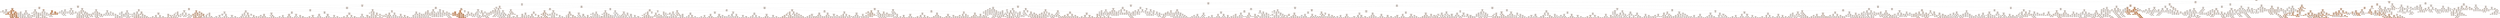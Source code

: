 digraph Tree {
node [shape=box, style="filled", color="black", fontname="helvetica"] ;
edge [fontname="helvetica"] ;
0 [label="left_product_4_count <= 91.5\nsquared_error = 1.234\nsamples = 44531\nvalue = 0.467", fillcolor="#fbeadf"] ;
1 [label="orientation_x <= 25.5\nsquared_error = 1.044\nsamples = 42665\nvalue = 0.435", fillcolor="#fbebdf"] ;
0 -> 1 [labeldistance=2.5, labelangle=45, headlabel="True"] ;
2 [label="left_product_1_count <= 9.5\nsquared_error = 0.79\nsamples = 40469\nvalue = 0.408", fillcolor="#fbebe0"] ;
1 -> 2 ;
3 [label="dist_to_exit <= 15.5\nsquared_error = 1.455\nsamples = 19723\nvalue = 0.525", fillcolor="#fbeade"] ;
2 -> 3 ;
4 [label="right_product_4_count <= 2.0\nsquared_error = 3.268\nsamples = 7821\nvalue = 0.737", fillcolor="#fae8da"] ;
3 -> 4 ;
5 [label="left_product_3_count <= 4.5\nsquared_error = 9.588\nsamples = 1577\nvalue = 1.436", fillcolor="#f9e0cf"] ;
4 -> 5 ;
6 [label="dist_to_cashier <= 0.5\nsquared_error = 14.657\nsamples = 950\nvalue = 2.123", fillcolor="#f7d9c3"] ;
5 -> 6 ;
7 [label="left_product_3_count <= 2.0\nsquared_error = 22.656\nsamples = 232\nvalue = 4.077", fillcolor="#f3c5a3"] ;
6 -> 7 ;
8 [label="right_product_3_id <= 4.5\nsquared_error = 0.098\nsamples = 149\nvalue = 0.567", fillcolor="#fbe9dd"] ;
7 -> 8 ;
9 [label="level <= 1.5\nsquared_error = 0.01\nsamples = 75\nvalue = 0.869", fillcolor="#fae6d8"] ;
8 -> 9 ;
10 [label="squared_error = 0.0\nsamples = 1\nvalue = 0.0", fillcolor="#fcefe6"] ;
9 -> 10 ;
11 [label="squared_error = -0.0\nsamples = 74\nvalue = 0.88", fillcolor="#fae6d8"] ;
9 -> 11 ;
12 [label="level <= 32.5\nsquared_error = 0.001\nsamples = 74\nvalue = 0.261", fillcolor="#fbede2"] ;
8 -> 12 ;
13 [label="level <= 31.5\nsquared_error = 0.003\nsamples = 22\nvalue = 0.252", fillcolor="#fbede2"] ;
12 -> 13 ;
14 [label="squared_error = 0.0\nsamples = 21\nvalue = 0.264", fillcolor="#fbede2"] ;
13 -> 14 ;
15 [label="squared_error = 0.0\nsamples = 1\nvalue = 0.0", fillcolor="#fcefe6"] ;
13 -> 15 ;
16 [label="squared_error = 0.0\nsamples = 52\nvalue = 0.264", fillcolor="#fbede2"] ;
12 -> 16 ;
17 [label="level <= 57.5\nsquared_error = 1.324\nsamples = 83\nvalue = 10.378", fillcolor="#e5833b"] ;
7 -> 17 ;
18 [label="level <= 1.5\nsquared_error = 0.016\nsamples = 50\nvalue = 10.496", fillcolor="#e58139"] ;
17 -> 18 ;
19 [label="squared_error = 0.0\nsamples = 1\nvalue = 9.91", fillcolor="#e68743"] ;
18 -> 19 ;
20 [label="level <= 3.5\nsquared_error = 0.009\nsamples = 49\nvalue = 10.508", fillcolor="#e58139"] ;
18 -> 20 ;
21 [label="level <= 2.5\nsquared_error = 0.017\nsamples = 2\nvalue = 10.394", fillcolor="#e5823b"] ;
20 -> 21 ;
22 [label="squared_error = 0.0\nsamples = 1\nvalue = 10.526", fillcolor="#e58139"] ;
21 -> 22 ;
23 [label="squared_error = -0.0\nsamples = 1\nvalue = 10.262", fillcolor="#e6843d"] ;
21 -> 23 ;
24 [label="level <= 46.5\nsquared_error = 0.008\nsamples = 47\nvalue = 10.513", fillcolor="#e58139"] ;
20 -> 24 ;
25 [label="squared_error = -0.0\nsamples = 36\nvalue = 10.526", fillcolor="#e58139"] ;
24 -> 25 ;
26 [label="level <= 47.5\nsquared_error = 0.031\nsamples = 11\nvalue = 10.47", fillcolor="#e5823a"] ;
24 -> 26 ;
27 [label="squared_error = 0.0\nsamples = 1\nvalue = 9.91", fillcolor="#e68743"] ;
26 -> 27 ;
28 [label="level <= 48.5\nsquared_error = 0.0\nsamples = 10\nvalue = 10.526", fillcolor="#e58139"] ;
26 -> 28 ;
29 [label="squared_error = 0.0\nsamples = 1\nvalue = 10.526", fillcolor="#e58139"] ;
28 -> 29 ;
30 [label="level <= 49.5\nsquared_error = 0.0\nsamples = 9\nvalue = 10.526", fillcolor="#e58139"] ;
28 -> 30 ;
31 [label="squared_error = 0.0\nsamples = 1\nvalue = 10.526", fillcolor="#e58139"] ;
30 -> 31 ;
32 [label="squared_error = 0.0\nsamples = 8\nvalue = 10.526", fillcolor="#e58139"] ;
30 -> 32 ;
33 [label="level <= 58.5\nsquared_error = 3.253\nsamples = 33\nvalue = 10.199", fillcolor="#e6843e"] ;
17 -> 33 ;
34 [label="squared_error = 0.0\nsamples = 1\nvalue = 0.0", fillcolor="#fcefe6"] ;
33 -> 34 ;
35 [label="level <= 73.5\nsquared_error = 0.002\nsamples = 32\nvalue = 10.518", fillcolor="#e58139"] ;
33 -> 35 ;
36 [label="level <= 72.0\nsquared_error = 0.005\nsamples = 12\nvalue = 10.504", fillcolor="#e58139"] ;
35 -> 36 ;
37 [label="level <= 59.5\nsquared_error = 0.0\nsamples = 11\nvalue = 10.526", fillcolor="#e58139"] ;
36 -> 37 ;
38 [label="squared_error = 0.0\nsamples = 1\nvalue = 10.526", fillcolor="#e58139"] ;
37 -> 38 ;
39 [label="level <= 61.0\nsquared_error = 0.0\nsamples = 10\nvalue = 10.526", fillcolor="#e58139"] ;
37 -> 39 ;
40 [label="squared_error = 0.0\nsamples = 1\nvalue = 10.526", fillcolor="#e58139"] ;
39 -> 40 ;
41 [label="level <= 63.0\nsquared_error = 0.0\nsamples = 9\nvalue = 10.526", fillcolor="#e58139"] ;
39 -> 41 ;
42 [label="squared_error = 0.0\nsamples = 1\nvalue = 10.526", fillcolor="#e58139"] ;
41 -> 42 ;
43 [label="squared_error = 0.0\nsamples = 8\nvalue = 10.526", fillcolor="#e58139"] ;
41 -> 43 ;
44 [label="squared_error = -0.0\nsamples = 1\nvalue = 10.262", fillcolor="#e6843d"] ;
36 -> 44 ;
45 [label="squared_error = -0.0\nsamples = 20\nvalue = 10.526", fillcolor="#e58139"] ;
35 -> 45 ;
46 [label="dist_to_cashier <= 2.5\nsquared_error = 10.44\nsamples = 718\nvalue = 1.492", fillcolor="#f9e0ce"] ;
6 -> 46 ;
47 [label="tile_up_right <= 1.5\nsquared_error = 0.055\nsamples = 471\nvalue = 0.316", fillcolor="#fbece1"] ;
46 -> 47 ;
48 [label="tile_down_right <= 1.0\nsquared_error = 0.023\nsamples = 322\nvalue = 0.185", fillcolor="#fbede3"] ;
47 -> 48 ;
49 [label="level <= 1.5\nsquared_error = 0.003\nsamples = 160\nvalue = 0.257", fillcolor="#fbede2"] ;
48 -> 49 ;
50 [label="squared_error = 0.0\nsamples = 2\nvalue = 0.0", fillcolor="#fcefe6"] ;
49 -> 50 ;
51 [label="level <= 96.5\nsquared_error = 0.002\nsamples = 158\nvalue = 0.26", fillcolor="#fbede2"] ;
49 -> 51 ;
52 [label="squared_error = 0.0\nsamples = 154\nvalue = 0.264", fillcolor="#fbede2"] ;
51 -> 52 ;
53 [label="dist_to_cashier <= 1.5\nsquared_error = 0.071\nsamples = 4\nvalue = 0.11", fillcolor="#fceee5"] ;
51 -> 53 ;
54 [label="squared_error = 0.0\nsamples = 2\nvalue = 0.264", fillcolor="#fbede2"] ;
53 -> 54 ;
55 [label="level <= 97.5\nsquared_error = 0.095\nsamples = 2\nvalue = -0.044", fillcolor="#fcf0e7"] ;
53 -> 55 ;
56 [label="squared_error = 0.0\nsamples = 1\nvalue = -0.352", fillcolor="#fdf3ec"] ;
55 -> 56 ;
57 [label="squared_error = 0.0\nsamples = 1\nvalue = 0.264", fillcolor="#fbede2"] ;
55 -> 57 ;
58 [label="dist_to_cashier <= 1.5\nsquared_error = 0.033\nsamples = 162\nvalue = 0.114", fillcolor="#fceee4"] ;
48 -> 58 ;
59 [label="level <= 2.0\nsquared_error = 0.011\nsamples = 78\nvalue = -0.023", fillcolor="#fcf0e7"] ;
58 -> 59 ;
60 [label="squared_error = 0.0\nsamples = 1\nvalue = -0.616", fillcolor="#fdf6f1"] ;
59 -> 60 ;
61 [label="level <= 61.5\nsquared_error = 0.007\nsamples = 77\nvalue = -0.015", fillcolor="#fcefe7"] ;
59 -> 61 ;
62 [label="level <= 53.5\nsquared_error = 0.01\nsamples = 48\nvalue = -0.024", fillcolor="#fcf0e7"] ;
61 -> 62 ;
63 [label="level <= 31.5\nsquared_error = 0.002\nsamples = 41\nvalue = -0.006", fillcolor="#fcefe6"] ;
62 -> 63 ;
64 [label="squared_error = 0.0\nsamples = 25\nvalue = 0.0", fillcolor="#fcefe6"] ;
63 -> 64 ;
65 [label="squared_error = 0.004\nsamples = 16\nvalue = -0.017", fillcolor="#fcefe7"] ;
63 -> 65 ;
66 [label="level <= 54.5\nsquared_error = 0.048\nsamples = 7\nvalue = -0.126", fillcolor="#fcf1e8"] ;
62 -> 66 ;
67 [label="squared_error = 0.0\nsamples = 1\nvalue = -0.616", fillcolor="#fdf6f1"] ;
66 -> 67 ;
68 [label="squared_error = 0.01\nsamples = 6\nvalue = -0.044", fillcolor="#fcf0e7"] ;
66 -> 68 ;
69 [label="squared_error = 0.0\nsamples = 29\nvalue = 0.0", fillcolor="#fcefe6"] ;
61 -> 69 ;
70 [label="level <= 2.0\nsquared_error = 0.02\nsamples = 84\nvalue = 0.24", fillcolor="#fbede2"] ;
58 -> 70 ;
71 [label="squared_error = 0.0\nsamples = 1\nvalue = -0.968", fillcolor="#fef9f6"] ;
70 -> 71 ;
72 [label="level <= 62.5\nsquared_error = 0.002\nsamples = 83\nvalue = 0.255", fillcolor="#fbede2"] ;
70 -> 72 ;
73 [label="level <= 60.5\nsquared_error = 0.004\nsamples = 52\nvalue = 0.249", fillcolor="#fbede2"] ;
72 -> 73 ;
74 [label="level <= 32.5\nsquared_error = 0.001\nsamples = 50\nvalue = 0.259", fillcolor="#fbede2"] ;
73 -> 74 ;
75 [label="squared_error = 0.003\nsamples = 24\nvalue = 0.253", fillcolor="#fbede2"] ;
74 -> 75 ;
76 [label="squared_error = -0.0\nsamples = 26\nvalue = 0.264", fillcolor="#fbede2"] ;
74 -> 76 ;
77 [label="squared_error = 0.0\nsamples = 2\nvalue = 0.0", fillcolor="#fcefe6"] ;
73 -> 77 ;
78 [label="squared_error = 0.0\nsamples = 31\nvalue = 0.264", fillcolor="#fbede2"] ;
72 -> 78 ;
79 [label="level <= 3.5\nsquared_error = 0.007\nsamples = 149\nvalue = 0.599", fillcolor="#fae9dc"] ;
47 -> 79 ;
80 [label="level <= 2.5\nsquared_error = 0.084\nsamples = 3\nvalue = 0.411", fillcolor="#fbebe0"] ;
79 -> 80 ;
81 [label="squared_error = 0.0\nsamples = 2\nvalue = 0.616", fillcolor="#fae9dc"] ;
80 -> 81 ;
82 [label="squared_error = 0.0\nsamples = 1\nvalue = 0.0", fillcolor="#fcefe6"] ;
80 -> 82 ;
83 [label="level <= 20.5\nsquared_error = 0.005\nsamples = 146\nvalue = 0.603", fillcolor="#fae9dc"] ;
79 -> 83 ;
84 [label="level <= 19.5\nsquared_error = 0.015\nsamples = 29\nvalue = 0.586", fillcolor="#fae9dd"] ;
83 -> 84 ;
85 [label="level <= 9.5\nsquared_error = 0.002\nsamples = 28\nvalue = 0.607", fillcolor="#fae9dc"] ;
84 -> 85 ;
86 [label="level <= 8.5\nsquared_error = 0.006\nsamples = 10\nvalue = 0.59", fillcolor="#fae9dd"] ;
85 -> 86 ;
87 [label="squared_error = 0.0\nsamples = 9\nvalue = 0.616", fillcolor="#fae9dc"] ;
86 -> 87 ;
88 [label="squared_error = -0.0\nsamples = 1\nvalue = 0.352", fillcolor="#fbece1"] ;
86 -> 88 ;
89 [label="squared_error = -0.0\nsamples = 18\nvalue = 0.616", fillcolor="#fae9dc"] ;
85 -> 89 ;
90 [label="squared_error = 0.0\nsamples = 1\nvalue = 0.0", fillcolor="#fcefe6"] ;
84 -> 90 ;
91 [label="level <= 57.5\nsquared_error = 0.002\nsamples = 117\nvalue = 0.607", fillcolor="#fae9dc"] ;
83 -> 91 ;
92 [label="level <= 21.5\nsquared_error = 0.0\nsamples = 55\nvalue = 0.616", fillcolor="#fae9dc"] ;
91 -> 92 ;
93 [label="squared_error = 0.0\nsamples = 2\nvalue = 0.616", fillcolor="#fae9dc"] ;
92 -> 93 ;
94 [label="dist_to_cashier <= 1.5\nsquared_error = 0.0\nsamples = 53\nvalue = 0.616", fillcolor="#fae9dc"] ;
92 -> 94 ;
95 [label="squared_error = 0.0\nsamples = 25\nvalue = 0.616", fillcolor="#fae9dc"] ;
94 -> 95 ;
96 [label="level <= 22.5\nsquared_error = 0.0\nsamples = 28\nvalue = 0.616", fillcolor="#fae9dc"] ;
94 -> 96 ;
97 [label="squared_error = 0.0\nsamples = 1\nvalue = 0.616", fillcolor="#fae9dc"] ;
96 -> 97 ;
98 [label="squared_error = 0.0\nsamples = 27\nvalue = 0.616", fillcolor="#fae9dc"] ;
96 -> 98 ;
99 [label="level <= 58.5\nsquared_error = 0.004\nsamples = 62\nvalue = 0.599", fillcolor="#fae9dc"] ;
91 -> 99 ;
100 [label="squared_error = 0.0\nsamples = 2\nvalue = 0.352", fillcolor="#fbece1"] ;
99 -> 100 ;
101 [label="level <= 73.5\nsquared_error = 0.002\nsamples = 60\nvalue = 0.607", fillcolor="#fae9dc"] ;
99 -> 101 ;
102 [label="level <= 72.5\nsquared_error = 0.005\nsamples = 25\nvalue = 0.595", fillcolor="#fae9dd"] ;
101 -> 102 ;
103 [label="squared_error = -0.0\nsamples = 23\nvalue = 0.616", fillcolor="#fae9dc"] ;
102 -> 103 ;
104 [label="squared_error = -0.0\nsamples = 2\nvalue = 0.352", fillcolor="#fbece1"] ;
102 -> 104 ;
105 [label="level <= 81.5\nsquared_error = 0.0\nsamples = 35\nvalue = 0.616", fillcolor="#fae9dc"] ;
101 -> 105 ;
106 [label="squared_error = 0.0\nsamples = 11\nvalue = 0.616", fillcolor="#fae9dc"] ;
105 -> 106 ;
107 [label="squared_error = 0.0\nsamples = 24\nvalue = 0.616", fillcolor="#fae9dc"] ;
105 -> 107 ;
108 [label="tile_right <= 1.5\nsquared_error = 22.574\nsamples = 247\nvalue = 3.735", fillcolor="#f4c8a9"] ;
46 -> 108 ;
109 [label="right_product_1_id <= 4.5\nsquared_error = 0.207\nsamples = 165\nvalue = 0.429", fillcolor="#fbebdf"] ;
108 -> 109 ;
110 [label="level <= 1.5\nsquared_error = 0.009\nsamples = 83\nvalue = 0.87", fillcolor="#fae6d8"] ;
109 -> 110 ;
111 [label="squared_error = 0.0\nsamples = 1\nvalue = 0.0", fillcolor="#fcefe6"] ;
110 -> 111 ;
112 [label="squared_error = -0.0\nsamples = 82\nvalue = 0.88", fillcolor="#fae6d8"] ;
110 -> 112 ;
113 [label="level <= 3.5\nsquared_error = 0.011\nsamples = 82\nvalue = -0.017", fillcolor="#fcefe7"] ;
109 -> 113 ;
114 [label="level <= 2.5\nsquared_error = 0.194\nsamples = 2\nvalue = -0.44", fillcolor="#fdf4ee"] ;
113 -> 114 ;
115 [label="squared_error = 0.0\nsamples = 1\nvalue = 0.0", fillcolor="#fcefe6"] ;
114 -> 115 ;
116 [label="squared_error = 0.0\nsamples = 1\nvalue = -0.88", fillcolor="#fef9f5"] ;
114 -> 116 ;
117 [label="level <= 9.5\nsquared_error = 0.002\nsamples = 80\nvalue = -0.007", fillcolor="#fcefe6"] ;
113 -> 117 ;
118 [label="level <= 8.5\nsquared_error = 0.011\nsamples = 5\nvalue = -0.053", fillcolor="#fcf0e7"] ;
117 -> 118 ;
119 [label="squared_error = 0.0\nsamples = 4\nvalue = 0.0", fillcolor="#fcefe6"] ;
118 -> 119 ;
120 [label="squared_error = 0.0\nsamples = 1\nvalue = -0.264", fillcolor="#fcf2eb"] ;
118 -> 120 ;
121 [label="level <= 57.0\nsquared_error = 0.001\nsamples = 75\nvalue = -0.004", fillcolor="#fcefe6"] ;
117 -> 121 ;
122 [label="squared_error = 0.0\nsamples = 40\nvalue = 0.0", fillcolor="#fcefe6"] ;
121 -> 122 ;
123 [label="level <= 58.5\nsquared_error = 0.002\nsamples = 35\nvalue = -0.008", fillcolor="#fcefe6"] ;
121 -> 123 ;
124 [label="squared_error = 0.0\nsamples = 1\nvalue = -0.264", fillcolor="#fcf2eb"] ;
123 -> 124 ;
125 [label="squared_error = 0.0\nsamples = 34\nvalue = 0.0", fillcolor="#fcefe6"] ;
123 -> 125 ;
126 [label="level <= 32.5\nsquared_error = 1.337\nsamples = 82\nvalue = 10.387", fillcolor="#e5823b"] ;
108 -> 126 ;
127 [label="level <= 31.5\nsquared_error = 3.812\nsamples = 28\nvalue = 10.128", fillcolor="#e68540"] ;
126 -> 127 ;
128 [label="level <= 1.5\nsquared_error = 0.014\nsamples = 27\nvalue = 10.503", fillcolor="#e58139"] ;
127 -> 128 ;
129 [label="squared_error = 0.0\nsamples = 1\nvalue = 9.91", fillcolor="#e68743"] ;
128 -> 129 ;
130 [label="squared_error = 0.0\nsamples = 26\nvalue = 10.526", fillcolor="#e58139"] ;
128 -> 130 ;
131 [label="squared_error = 0.0\nsamples = 1\nvalue = 0.0", fillcolor="#fcefe6"] ;
127 -> 131 ;
132 [label="level <= 62.0\nsquared_error = 0.001\nsamples = 54\nvalue = 10.521", fillcolor="#e58139"] ;
126 -> 132 ;
133 [label="level <= 60.5\nsquared_error = 0.003\nsamples = 25\nvalue = 10.516", fillcolor="#e58139"] ;
132 -> 133 ;
134 [label="squared_error = 0.0\nsamples = 24\nvalue = 10.526", fillcolor="#e58139"] ;
133 -> 134 ;
135 [label="squared_error = -0.0\nsamples = 1\nvalue = 10.262", fillcolor="#e6843d"] ;
133 -> 135 ;
136 [label="squared_error = -0.0\nsamples = 29\nvalue = 10.526", fillcolor="#e58139"] ;
132 -> 136 ;
137 [label="dist_to_cashier <= 0.5\nsquared_error = 0.11\nsamples = 627\nvalue = 0.395", fillcolor="#fbebe0"] ;
5 -> 137 ;
138 [label="right_product_2_count <= 2.0\nsquared_error = 0.028\nsamples = 155\nvalue = 0.109", fillcolor="#fceee5"] ;
137 -> 138 ;
139 [label="level <= 3.5\nsquared_error = 0.01\nsamples = 77\nvalue = -0.022", fillcolor="#fcf0e7"] ;
138 -> 139 ;
140 [label="level <= 2.5\nsquared_error = 0.079\nsamples = 3\nvalue = -0.396", fillcolor="#fdf3ed"] ;
139 -> 140 ;
141 [label="level <= 1.5\nsquared_error = 0.082\nsamples = 2\nvalue = -0.286", fillcolor="#fcf2eb"] ;
140 -> 141 ;
142 [label="squared_error = 0.0\nsamples = 1\nvalue = -0.572", fillcolor="#fdf5f0"] ;
141 -> 142 ;
143 [label="squared_error = 0.0\nsamples = 1\nvalue = 0.0", fillcolor="#fcefe6"] ;
141 -> 143 ;
144 [label="squared_error = 0.0\nsamples = 1\nvalue = -0.616", fillcolor="#fdf6f1"] ;
140 -> 144 ;
145 [label="level <= 18.5\nsquared_error = 0.002\nsamples = 74\nvalue = -0.007", fillcolor="#fcefe6"] ;
139 -> 145 ;
146 [label="level <= 17.5\nsquared_error = 0.01\nsamples = 11\nvalue = -0.048", fillcolor="#fcf0e7"] ;
145 -> 146 ;
147 [label="level <= 10.0\nsquared_error = 0.006\nsamples = 10\nvalue = -0.026", fillcolor="#fcf0e7"] ;
146 -> 147 ;
148 [label="squared_error = 0.0\nsamples = 5\nvalue = 0.0", fillcolor="#fcefe6"] ;
147 -> 148 ;
149 [label="level <= 11.5\nsquared_error = 0.011\nsamples = 5\nvalue = -0.053", fillcolor="#fcf0e7"] ;
147 -> 149 ;
150 [label="squared_error = 0.0\nsamples = 1\nvalue = -0.264", fillcolor="#fcf2eb"] ;
149 -> 150 ;
151 [label="squared_error = 0.0\nsamples = 4\nvalue = 0.0", fillcolor="#fcefe6"] ;
149 -> 151 ;
152 [label="squared_error = 0.0\nsamples = 1\nvalue = -0.264", fillcolor="#fcf2eb"] ;
146 -> 152 ;
153 [label="squared_error = 0.0\nsamples = 63\nvalue = 0.0", fillcolor="#fcefe6"] ;
145 -> 153 ;
154 [label="level <= 6.5\nsquared_error = 0.012\nsamples = 78\nvalue = 0.238", fillcolor="#fbede2"] ;
138 -> 154 ;
155 [label="level <= 3.5\nsquared_error = 0.05\nsamples = 6\nvalue = 0.073", fillcolor="#fcefe5"] ;
154 -> 155 ;
156 [label="squared_error = 0.0\nsamples = 3\nvalue = 0.264", fillcolor="#fbede2"] ;
155 -> 156 ;
157 [label="level <= 5.5\nsquared_error = 0.028\nsamples = 3\nvalue = -0.117", fillcolor="#fcf1e8"] ;
155 -> 157 ;
158 [label="squared_error = 0.0\nsamples = 2\nvalue = 0.0", fillcolor="#fcefe6"] ;
157 -> 158 ;
159 [label="squared_error = 0.0\nsamples = 1\nvalue = -0.352", fillcolor="#fdf3ec"] ;
157 -> 159 ;
160 [label="level <= 95.5\nsquared_error = 0.006\nsamples = 72\nvalue = 0.252", fillcolor="#fbede2"] ;
154 -> 160 ;
161 [label="level <= 24.5\nsquared_error = 0.005\nsamples = 70\nvalue = 0.255", fillcolor="#fbede2"] ;
160 -> 161 ;
162 [label="level <= 23.0\nsquared_error = 0.027\nsamples = 13\nvalue = 0.217", fillcolor="#fbede3"] ;
161 -> 162 ;
163 [label="squared_error = 0.0\nsamples = 12\nvalue = 0.264", fillcolor="#fbede2"] ;
162 -> 163 ;
164 [label="squared_error = -0.0\nsamples = 1\nvalue = -0.352", fillcolor="#fdf3ec"] ;
162 -> 164 ;
165 [label="squared_error = 0.0\nsamples = 57\nvalue = 0.264", fillcolor="#fbede2"] ;
161 -> 165 ;
166 [label="level <= 97.0\nsquared_error = 0.017\nsamples = 2\nvalue = 0.132", fillcolor="#fbeee4"] ;
160 -> 166 ;
167 [label="squared_error = 0.0\nsamples = 1\nvalue = 0.0", fillcolor="#fcefe6"] ;
166 -> 167 ;
168 [label="squared_error = 0.0\nsamples = 1\nvalue = 0.264", fillcolor="#fbede2"] ;
166 -> 168 ;
169 [label="right_product_4_id <= 4.5\nsquared_error = 0.101\nsamples = 472\nvalue = 0.489", fillcolor="#fbeade"] ;
137 -> 169 ;
170 [label="dist_to_cashier <= 1.5\nsquared_error = 0.028\nsamples = 238\nvalue = 0.71", fillcolor="#fae8db"] ;
169 -> 170 ;
171 [label="level <= 2.5\nsquared_error = 0.0\nsamples = 80\nvalue = 0.924", fillcolor="#fae6d7"] ;
170 -> 171 ;
172 [label="squared_error = 0.0\nsamples = 1\nvalue = 0.924", fillcolor="#fae6d7"] ;
171 -> 172 ;
173 [label="level <= 3.5\nsquared_error = 0.0\nsamples = 79\nvalue = 0.924", fillcolor="#fae6d7"] ;
171 -> 173 ;
174 [label="squared_error = 0.0\nsamples = 1\nvalue = 0.924", fillcolor="#fae6d7"] ;
173 -> 174 ;
175 [label="level <= 5.5\nsquared_error = 0.0\nsamples = 78\nvalue = 0.924", fillcolor="#fae6d7"] ;
173 -> 175 ;
176 [label="squared_error = 0.0\nsamples = 1\nvalue = 0.924", fillcolor="#fae6d7"] ;
175 -> 176 ;
177 [label="level <= 7.5\nsquared_error = 0.0\nsamples = 77\nvalue = 0.924", fillcolor="#fae6d7"] ;
175 -> 177 ;
178 [label="squared_error = 0.0\nsamples = 1\nvalue = 0.924", fillcolor="#fae6d7"] ;
177 -> 178 ;
179 [label="level <= 8.5\nsquared_error = 0.0\nsamples = 76\nvalue = 0.924", fillcolor="#fae6d7"] ;
177 -> 179 ;
180 [label="squared_error = 0.0\nsamples = 1\nvalue = 0.924", fillcolor="#fae6d7"] ;
179 -> 180 ;
181 [label="level <= 9.5\nsquared_error = 0.0\nsamples = 75\nvalue = 0.924", fillcolor="#fae6d7"] ;
179 -> 181 ;
182 [label="squared_error = 0.0\nsamples = 1\nvalue = 0.924", fillcolor="#fae6d7"] ;
181 -> 182 ;
183 [label="squared_error = 0.0\nsamples = 74\nvalue = 0.924", fillcolor="#fae6d7"] ;
181 -> 183 ;
184 [label="level <= 1.5\nsquared_error = 0.008\nsamples = 158\nvalue = 0.601", fillcolor="#fae9dc"] ;
170 -> 184 ;
185 [label="squared_error = 0.0\nsamples = 1\nvalue = 0.044", fillcolor="#fcefe6"] ;
184 -> 185 ;
186 [label="level <= 18.5\nsquared_error = 0.006\nsamples = 157\nvalue = 0.605", fillcolor="#fae9dc"] ;
184 -> 186 ;
187 [label="level <= 17.5\nsquared_error = 0.027\nsamples = 28\nvalue = 0.563", fillcolor="#fbe9dd"] ;
186 -> 187 ;
188 [label="level <= 10.5\nsquared_error = 0.016\nsamples = 27\nvalue = 0.584", fillcolor="#fbe9dd"] ;
187 -> 188 ;
189 [label="squared_error = -0.0\nsamples = 16\nvalue = 0.616", fillcolor="#fae9dc"] ;
188 -> 189 ;
190 [label="level <= 11.5\nsquared_error = 0.034\nsamples = 11\nvalue = 0.536", fillcolor="#fbeade"] ;
188 -> 190 ;
191 [label="dist_to_cashier <= 2.5\nsquared_error = 0.031\nsamples = 2\nvalue = 0.176", fillcolor="#fbede3"] ;
190 -> 191 ;
192 [label="squared_error = 0.0\nsamples = 1\nvalue = 0.0", fillcolor="#fcefe6"] ;
191 -> 192 ;
193 [label="squared_error = 0.0\nsamples = 1\nvalue = 0.352", fillcolor="#fbece1"] ;
191 -> 193 ;
194 [label="squared_error = 0.0\nsamples = 9\nvalue = 0.616", fillcolor="#fae9dc"] ;
190 -> 194 ;
195 [label="squared_error = 0.0\nsamples = 1\nvalue = 0.0", fillcolor="#fcefe6"] ;
187 -> 195 ;
196 [label="dist_to_cashier <= 2.5\nsquared_error = 0.001\nsamples = 129\nvalue = 0.614", fillcolor="#fae9dc"] ;
186 -> 196 ;
197 [label="level <= 35.5\nsquared_error = 0.0\nsamples = 70\nvalue = 0.616", fillcolor="#fae9dc"] ;
196 -> 197 ;
198 [label="squared_error = -0.0\nsamples = 16\nvalue = 0.616", fillcolor="#fae9dc"] ;
197 -> 198 ;
199 [label="level <= 36.5\nsquared_error = 0.0\nsamples = 54\nvalue = 0.616", fillcolor="#fae9dc"] ;
197 -> 199 ;
200 [label="squared_error = 0.0\nsamples = 1\nvalue = 0.616", fillcolor="#fae9dc"] ;
199 -> 200 ;
201 [label="level <= 37.5\nsquared_error = 0.0\nsamples = 53\nvalue = 0.616", fillcolor="#fae9dc"] ;
199 -> 201 ;
202 [label="squared_error = 0.0\nsamples = 1\nvalue = 0.616", fillcolor="#fae9dc"] ;
201 -> 202 ;
203 [label="squared_error = 0.0\nsamples = 52\nvalue = 0.616", fillcolor="#fae9dc"] ;
201 -> 203 ;
204 [label="level <= 63.0\nsquared_error = 0.001\nsamples = 59\nvalue = 0.612", fillcolor="#fae9dc"] ;
196 -> 204 ;
205 [label="squared_error = 0.0\nsamples = 32\nvalue = 0.616", fillcolor="#fae9dc"] ;
204 -> 205 ;
206 [label="level <= 65.0\nsquared_error = 0.002\nsamples = 27\nvalue = 0.606", fillcolor="#fae9dc"] ;
204 -> 206 ;
207 [label="squared_error = 0.0\nsamples = 1\nvalue = 0.352", fillcolor="#fbece1"] ;
206 -> 207 ;
208 [label="squared_error = 0.0\nsamples = 26\nvalue = 0.616", fillcolor="#fae9dc"] ;
206 -> 208 ;
209 [label="dist_to_cashier <= 1.5\nsquared_error = 0.075\nsamples = 234\nvalue = 0.264", fillcolor="#fbede2"] ;
169 -> 209 ;
210 [label="level <= 5.5\nsquared_error = 0.011\nsamples = 76\nvalue = 0.593", fillcolor="#fae9dd"] ;
209 -> 210 ;
211 [label="level <= 4.5\nsquared_error = 0.059\nsamples = 5\nvalue = 0.44", fillcolor="#fbebdf"] ;
210 -> 211 ;
212 [label="level <= 3.5\nsquared_error = 0.013\nsamples = 4\nvalue = 0.55", fillcolor="#fbeadd"] ;
211 -> 212 ;
213 [label="squared_error = -0.0\nsamples = 3\nvalue = 0.616", fillcolor="#fae9dc"] ;
212 -> 213 ;
214 [label="squared_error = 0.0\nsamples = 1\nvalue = 0.352", fillcolor="#fbece1"] ;
212 -> 214 ;
215 [label="squared_error = 0.0\nsamples = 1\nvalue = 0.0", fillcolor="#fcefe6"] ;
211 -> 215 ;
216 [label="level <= 82.5\nsquared_error = 0.006\nsamples = 71\nvalue = 0.604", fillcolor="#fae9dc"] ;
210 -> 216 ;
217 [label="level <= 8.5\nsquared_error = 0.0\nsamples = 57\nvalue = 0.616", fillcolor="#fae9dc"] ;
216 -> 217 ;
218 [label="squared_error = -0.0\nsamples = 3\nvalue = 0.616", fillcolor="#fae9dc"] ;
217 -> 218 ;
219 [label="level <= 10.5\nsquared_error = 0.0\nsamples = 54\nvalue = 0.616", fillcolor="#fae9dc"] ;
217 -> 219 ;
220 [label="squared_error = 0.0\nsamples = 1\nvalue = 0.616", fillcolor="#fae9dc"] ;
219 -> 220 ;
221 [label="level <= 12.5\nsquared_error = 0.0\nsamples = 53\nvalue = 0.616", fillcolor="#fae9dc"] ;
219 -> 221 ;
222 [label="squared_error = 0.0\nsamples = 1\nvalue = 0.616", fillcolor="#fae9dc"] ;
221 -> 222 ;
223 [label="level <= 20.5\nsquared_error = 0.0\nsamples = 52\nvalue = 0.616", fillcolor="#fae9dc"] ;
221 -> 223 ;
224 [label="squared_error = -0.0\nsamples = 3\nvalue = 0.616", fillcolor="#fae9dc"] ;
223 -> 224 ;
225 [label="squared_error = 0.0\nsamples = 49\nvalue = 0.616", fillcolor="#fae9dc"] ;
223 -> 225 ;
226 [label="level <= 83.5\nsquared_error = 0.028\nsamples = 14\nvalue = 0.553", fillcolor="#fbeadd"] ;
216 -> 226 ;
227 [label="squared_error = 0.0\nsamples = 1\nvalue = 0.0", fillcolor="#fcefe6"] ;
226 -> 227 ;
228 [label="level <= 95.5\nsquared_error = 0.005\nsamples = 13\nvalue = 0.596", fillcolor="#fae9dd"] ;
226 -> 228 ;
229 [label="squared_error = 0.0\nsamples = 10\nvalue = 0.616", fillcolor="#fae9dc"] ;
228 -> 229 ;
230 [label="level <= 96.5\nsquared_error = 0.015\nsamples = 3\nvalue = 0.528", fillcolor="#fbeade"] ;
228 -> 230 ;
231 [label="squared_error = 0.0\nsamples = 1\nvalue = 0.352", fillcolor="#fbece1"] ;
230 -> 231 ;
232 [label="squared_error = 0.0\nsamples = 2\nvalue = 0.616", fillcolor="#fae9dc"] ;
230 -> 232 ;
233 [label="dist_to_cashier <= 2.5\nsquared_error = 0.028\nsamples = 158\nvalue = 0.106", fillcolor="#fceee5"] ;
209 -> 233 ;
234 [label="level <= 6.5\nsquared_error = 0.011\nsamples = 80\nvalue = -0.022", fillcolor="#fcf0e7"] ;
233 -> 234 ;
235 [label="level <= 5.5\nsquared_error = 0.051\nsamples = 5\nvalue = -0.229", fillcolor="#fcf2ea"] ;
234 -> 235 ;
236 [label="level <= 3.5\nsquared_error = 0.017\nsamples = 4\nvalue = -0.132", fillcolor="#fcf1e9"] ;
235 -> 236 ;
237 [label="squared_error = 0.0\nsamples = 2\nvalue = 0.0", fillcolor="#fcefe6"] ;
236 -> 237 ;
238 [label="squared_error = 0.0\nsamples = 2\nvalue = -0.264", fillcolor="#fcf2eb"] ;
236 -> 238 ;
239 [label="squared_error = 0.0\nsamples = 1\nvalue = -0.616", fillcolor="#fdf6f1"] ;
235 -> 239 ;
240 [label="level <= 30.5\nsquared_error = 0.005\nsamples = 75\nvalue = -0.008", fillcolor="#fcefe6"] ;
234 -> 240 ;
241 [label="level <= 29.5\nsquared_error = 0.019\nsamples = 19\nvalue = -0.032", fillcolor="#fcf0e7"] ;
240 -> 241 ;
242 [label="squared_error = 0.0\nsamples = 18\nvalue = 0.0", fillcolor="#fcefe6"] ;
241 -> 242 ;
243 [label="squared_error = 0.0\nsamples = 1\nvalue = -0.616", fillcolor="#fdf6f1"] ;
241 -> 243 ;
244 [label="squared_error = 0.0\nsamples = 56\nvalue = 0.0", fillcolor="#fcefe6"] ;
240 -> 244 ;
245 [label="level <= 2.0\nsquared_error = 0.012\nsamples = 78\nvalue = 0.238", fillcolor="#fbede2"] ;
233 -> 245 ;
246 [label="squared_error = 0.0\nsamples = 1\nvalue = -0.352", fillcolor="#fdf3ec"] ;
245 -> 246 ;
247 [label="level <= 5.5\nsquared_error = 0.007\nsamples = 77\nvalue = 0.246", fillcolor="#fbede2"] ;
245 -> 247 ;
248 [label="level <= 3.5\nsquared_error = 0.015\nsamples = 3\nvalue = 0.088", fillcolor="#fceee5"] ;
247 -> 248 ;
249 [label="squared_error = 0.0\nsamples = 1\nvalue = 0.264", fillcolor="#fbede2"] ;
248 -> 249 ;
250 [label="squared_error = 0.0\nsamples = 2\nvalue = 0.0", fillcolor="#fcefe6"] ;
248 -> 250 ;
251 [label="level <= 84.5\nsquared_error = 0.006\nsamples = 74\nvalue = 0.252", fillcolor="#fbede2"] ;
247 -> 251 ;
252 [label="squared_error = -0.0\nsamples = 62\nvalue = 0.264", fillcolor="#fbede2"] ;
251 -> 252 ;
253 [label="level <= 85.5\nsquared_error = 0.032\nsamples = 12\nvalue = 0.191", fillcolor="#fbede3"] ;
251 -> 253 ;
254 [label="squared_error = 0.0\nsamples = 1\nvalue = -0.352", fillcolor="#fdf3ec"] ;
253 -> 254 ;
255 [label="level <= 95.5\nsquared_error = 0.006\nsamples = 11\nvalue = 0.24", fillcolor="#fbede2"] ;
253 -> 255 ;
256 [label="squared_error = 0.0\nsamples = 9\nvalue = 0.264", fillcolor="#fbede2"] ;
255 -> 256 ;
257 [label="squared_error = 0.017\nsamples = 2\nvalue = 0.132", fillcolor="#fbeee4"] ;
255 -> 257 ;
258 [label="dist_to_exit <= 14.5\nsquared_error = 1.517\nsamples = 6244\nvalue = 0.561", fillcolor="#fbe9dd"] ;
4 -> 258 ;
259 [label="right_product_3_count <= 3.5\nsquared_error = 0.462\nsamples = 5629\nvalue = 0.448", fillcolor="#fbebdf"] ;
258 -> 259 ;
260 [label="dist_to_cashier <= 2.5\nsquared_error = 1.765\nsamples = 917\nvalue = 0.926", fillcolor="#fae6d7"] ;
259 -> 260 ;
261 [label="tile_left <= 1.5\nsquared_error = 0.279\nsamples = 688\nvalue = 0.605", fillcolor="#fae9dc"] ;
260 -> 261 ;
262 [label="level <= 1.5\nsquared_error = 0.009\nsamples = 236\nvalue = -0.016", fillcolor="#fcefe7"] ;
261 -> 262 ;
263 [label="dist_to_cashier <= 0.5\nsquared_error = 0.148\nsamples = 3\nvalue = -0.513", fillcolor="#fdf5ef"] ;
262 -> 263 ;
264 [label="squared_error = 0.0\nsamples = 1\nvalue = 0.0", fillcolor="#fcefe6"] ;
263 -> 264 ;
265 [label="dist_to_cashier <= 1.5\nsquared_error = 0.024\nsamples = 2\nvalue = -0.77", fillcolor="#fdf7f3"] ;
263 -> 265 ;
266 [label="squared_error = 0.0\nsamples = 1\nvalue = -0.924", fillcolor="#fef9f6"] ;
265 -> 266 ;
267 [label="squared_error = 0.0\nsamples = 1\nvalue = -0.616", fillcolor="#fdf6f1"] ;
265 -> 267 ;
268 [label="level <= 95.5\nsquared_error = 0.004\nsamples = 233\nvalue = -0.01", fillcolor="#fcefe7"] ;
262 -> 268 ;
269 [label="level <= 11.5\nsquared_error = 0.004\nsamples = 226\nvalue = -0.008", fillcolor="#fcefe6"] ;
268 -> 269 ;
270 [label="level <= 10.5\nsquared_error = 0.02\nsamples = 19\nvalue = -0.046", fillcolor="#fcf0e7"] ;
269 -> 270 ;
271 [label="level <= 3.5\nsquared_error = 0.005\nsamples = 17\nvalue = -0.018", fillcolor="#fcf0e7"] ;
270 -> 271 ;
272 [label="dist_to_cashier <= 0.5\nsquared_error = 0.015\nsamples = 5\nvalue = -0.062", fillcolor="#fcf0e7"] ;
271 -> 272 ;
273 [label="squared_error = 0.024\nsamples = 2\nvalue = -0.154", fillcolor="#fcf1e9"] ;
272 -> 273 ;
274 [label="squared_error = 0.0\nsamples = 3\nvalue = 0.0", fillcolor="#fcefe6"] ;
272 -> 274 ;
275 [label="squared_error = 0.0\nsamples = 12\nvalue = 0.0", fillcolor="#fcefe6"] ;
271 -> 275 ;
276 [label="dist_to_cashier <= 1.5\nsquared_error = 0.082\nsamples = 2\nvalue = -0.286", fillcolor="#fcf2eb"] ;
270 -> 276 ;
277 [label="squared_error = 0.0\nsamples = 1\nvalue = 0.0", fillcolor="#fcefe6"] ;
276 -> 277 ;
278 [label="squared_error = 0.0\nsamples = 1\nvalue = -0.572", fillcolor="#fdf5f0"] ;
276 -> 278 ;
279 [label="level <= 69.5\nsquared_error = 0.002\nsamples = 207\nvalue = -0.004", fillcolor="#fcefe6"] ;
269 -> 279 ;
280 [label="squared_error = 0.0\nsamples = 142\nvalue = 0.0", fillcolor="#fcefe6"] ;
279 -> 280 ;
281 [label="level <= 73.5\nsquared_error = 0.007\nsamples = 65\nvalue = -0.014", fillcolor="#fcefe7"] ;
279 -> 281 ;
282 [label="dist_to_cashier <= 0.5\nsquared_error = 0.044\nsamples = 8\nvalue = -0.11", fillcolor="#fcf0e8"] ;
281 -> 282 ;
283 [label="squared_error = 0.095\nsamples = 2\nvalue = -0.308", fillcolor="#fcf3eb"] ;
282 -> 283 ;
284 [label="squared_error = 0.01\nsamples = 6\nvalue = -0.044", fillcolor="#fcf0e7"] ;
282 -> 284 ;
285 [label="squared_error = 0.0\nsamples = 57\nvalue = 0.0", fillcolor="#fcefe6"] ;
281 -> 285 ;
286 [label="level <= 96.5\nsquared_error = 0.014\nsamples = 7\nvalue = -0.075", fillcolor="#fcf0e8"] ;
268 -> 286 ;
287 [label="squared_error = 0.0\nsamples = 2\nvalue = -0.264", fillcolor="#fcf2eb"] ;
286 -> 287 ;
288 [label="squared_error = 0.0\nsamples = 5\nvalue = 0.0", fillcolor="#fcefe6"] ;
286 -> 288 ;
289 [label="level <= 1.5\nsquared_error = 0.113\nsamples = 452\nvalue = 0.93", fillcolor="#fae6d7"] ;
261 -> 289 ;
290 [label="right_product_4_count <= 38.0\nsquared_error = 0.182\nsamples = 5\nvalue = 0.141", fillcolor="#fbeee4"] ;
289 -> 290 ;
291 [label="dist_to_cashier <= 0.5\nsquared_error = 0.015\nsamples = 3\nvalue = -0.088", fillcolor="#fcf0e8"] ;
290 -> 291 ;
292 [label="squared_error = 0.0\nsamples = 1\nvalue = 0.0", fillcolor="#fcefe6"] ;
291 -> 292 ;
293 [label="dist_to_cashier <= 1.5\nsquared_error = 0.017\nsamples = 2\nvalue = -0.132", fillcolor="#fcf1e9"] ;
291 -> 293 ;
294 [label="squared_error = 0.0\nsamples = 1\nvalue = -0.264", fillcolor="#fcf2eb"] ;
293 -> 294 ;
295 [label="squared_error = 0.0\nsamples = 1\nvalue = 0.0", fillcolor="#fcefe6"] ;
293 -> 295 ;
296 [label="dist_to_cashier <= 1.5\nsquared_error = 0.234\nsamples = 2\nvalue = 0.484", fillcolor="#fbeade"] ;
290 -> 296 ;
297 [label="squared_error = 0.0\nsamples = 1\nvalue = 0.968", fillcolor="#fae5d6"] ;
296 -> 297 ;
298 [label="squared_error = 0.0\nsamples = 1\nvalue = 0.0", fillcolor="#fcefe6"] ;
296 -> 298 ;
299 [label="dist_to_cashier <= 0.5\nsquared_error = 0.105\nsamples = 447\nvalue = 0.939", fillcolor="#fae5d7"] ;
289 -> 299 ;
300 [label="left_product_2_count <= 5.0\nsquared_error = 0.2\nsamples = 151\nvalue = 1.019", fillcolor="#fae5d6"] ;
299 -> 300 ;
301 [label="level <= 9.5\nsquared_error = 0.002\nsamples = 71\nvalue = 1.489", fillcolor="#f9e0ce"] ;
300 -> 301 ;
302 [label="level <= 8.5\nsquared_error = 0.008\nsamples = 8\nvalue = 1.463", fillcolor="#f9e0ce"] ;
301 -> 302 ;
303 [label="squared_error = 0.0\nsamples = 7\nvalue = 1.496", fillcolor="#f9e0ce"] ;
302 -> 303 ;
304 [label="squared_error = -0.0\nsamples = 1\nvalue = 1.232", fillcolor="#f9e2d2"] ;
302 -> 304 ;
305 [label="level <= 66.5\nsquared_error = 0.001\nsamples = 63\nvalue = 1.492", fillcolor="#f9e0ce"] ;
301 -> 305 ;
306 [label="level <= 10.5\nsquared_error = 0.0\nsamples = 41\nvalue = 1.496", fillcolor="#f9e0ce"] ;
305 -> 306 ;
307 [label="squared_error = 0.0\nsamples = 1\nvalue = 1.496", fillcolor="#f9e0ce"] ;
306 -> 307 ;
308 [label="squared_error = 0.0\nsamples = 40\nvalue = 1.496", fillcolor="#f9e0ce"] ;
306 -> 308 ;
309 [label="level <= 68.0\nsquared_error = 0.003\nsamples = 22\nvalue = 1.484", fillcolor="#f9e0ce"] ;
305 -> 309 ;
310 [label="squared_error = 0.0\nsamples = 1\nvalue = 1.232", fillcolor="#f9e2d2"] ;
309 -> 310 ;
311 [label="squared_error = 0.0\nsamples = 21\nvalue = 1.496", fillcolor="#f9e0ce"] ;
309 -> 311 ;
312 [label="level <= 3.5\nsquared_error = 0.006\nsamples = 80\nvalue = 0.602", fillcolor="#fae9dc"] ;
300 -> 312 ;
313 [label="level <= 2.5\nsquared_error = 0.017\nsamples = 2\nvalue = 0.484", fillcolor="#fbeade"] ;
312 -> 313 ;
314 [label="squared_error = 0.0\nsamples = 1\nvalue = 0.616", fillcolor="#fae9dc"] ;
313 -> 314 ;
315 [label="squared_error = -0.0\nsamples = 1\nvalue = 0.352", fillcolor="#fbece1"] ;
313 -> 315 ;
316 [label="level <= 9.5\nsquared_error = 0.006\nsamples = 78\nvalue = 0.605", fillcolor="#fae9dc"] ;
312 -> 316 ;
317 [label="level <= 8.5\nsquared_error = 0.01\nsamples = 6\nvalue = 0.572", fillcolor="#fbe9dd"] ;
316 -> 317 ;
318 [label="squared_error = 0.0\nsamples = 5\nvalue = 0.616", fillcolor="#fae9dc"] ;
317 -> 318 ;
319 [label="squared_error = -0.0\nsamples = 1\nvalue = 0.352", fillcolor="#fbece1"] ;
317 -> 319 ;
320 [label="level <= 57.5\nsquared_error = 0.005\nsamples = 72\nvalue = 0.608", fillcolor="#fae9dc"] ;
316 -> 320 ;
321 [label="squared_error = 0.0\nsamples = 43\nvalue = 0.616", fillcolor="#fae9dc"] ;
320 -> 321 ;
322 [label="squared_error = 0.013\nsamples = 29\nvalue = 0.595", fillcolor="#fae9dd"] ;
320 -> 322 ;
323 [label="right_product_1_count <= 29.5\nsquared_error = 0.052\nsamples = 296\nvalue = 0.898", fillcolor="#fae6d8"] ;
299 -> 323 ;
324 [label="dist_to_cashier <= 1.5\nsquared_error = 0.022\nsamples = 149\nvalue = 0.741", fillcolor="#fae8da"] ;
323 -> 324 ;
325 [label="level <= 9.5\nsquared_error = 0.006\nsamples = 73\nvalue = 0.604", fillcolor="#fae9dc"] ;
324 -> 325 ;
326 [label="level <= 8.5\nsquared_error = 0.071\nsamples = 4\nvalue = 0.462", fillcolor="#fbeadf"] ;
325 -> 326 ;
327 [label="squared_error = -0.0\nsamples = 3\nvalue = 0.616", fillcolor="#fae9dc"] ;
326 -> 327 ;
328 [label="squared_error = 0.0\nsamples = 1\nvalue = 0.0", fillcolor="#fcefe6"] ;
326 -> 328 ;
329 [label="level <= 66.5\nsquared_error = 0.001\nsamples = 69\nvalue = 0.612", fillcolor="#fae9dc"] ;
325 -> 329 ;
330 [label="squared_error = 0.0\nsamples = 45\nvalue = 0.616", fillcolor="#fae9dc"] ;
329 -> 330 ;
331 [label="squared_error = 0.003\nsamples = 24\nvalue = 0.605", fillcolor="#fae9dc"] ;
329 -> 331 ;
332 [label="level <= 9.5\nsquared_error = 0.002\nsamples = 76\nvalue = 0.873", fillcolor="#fae6d8"] ;
324 -> 332 ;
333 [label="level <= 8.5\nsquared_error = 0.01\nsamples = 6\nvalue = 0.836", fillcolor="#fae7d9"] ;
332 -> 333 ;
334 [label="squared_error = 0.0\nsamples = 5\nvalue = 0.88", fillcolor="#fae6d8"] ;
333 -> 334 ;
335 [label="squared_error = -0.0\nsamples = 1\nvalue = 0.616", fillcolor="#fae9dc"] ;
333 -> 335 ;
336 [label="level <= 66.5\nsquared_error = 0.001\nsamples = 70\nvalue = 0.877", fillcolor="#fae6d8"] ;
332 -> 336 ;
337 [label="squared_error = -0.0\nsamples = 43\nvalue = 0.88", fillcolor="#fae6d8"] ;
336 -> 337 ;
338 [label="squared_error = 0.002\nsamples = 27\nvalue = 0.871", fillcolor="#fae6d8"] ;
336 -> 338 ;
339 [label="dist_to_cashier <= 1.5\nsquared_error = 0.032\nsamples = 147\nvalue = 1.056", fillcolor="#f9e4d5"] ;
323 -> 339 ;
340 [label="level <= 3.5\nsquared_error = 0.001\nsamples = 75\nvalue = 1.229", fillcolor="#f9e2d2"] ;
339 -> 340 ;
341 [label="level <= 2.5\nsquared_error = 0.017\nsamples = 2\nvalue = 1.1", fillcolor="#f9e4d4"] ;
340 -> 341 ;
342 [label="squared_error = 0.0\nsamples = 1\nvalue = 1.232", fillcolor="#f9e2d2"] ;
341 -> 342 ;
343 [label="squared_error = 0.0\nsamples = 1\nvalue = 0.968", fillcolor="#fae5d6"] ;
341 -> 343 ;
344 [label="level <= 35.0\nsquared_error = 0.0\nsamples = 73\nvalue = 1.232", fillcolor="#f9e2d2"] ;
340 -> 344 ;
345 [label="squared_error = -0.0\nsamples = 24\nvalue = 1.232", fillcolor="#f9e2d2"] ;
344 -> 345 ;
346 [label="squared_error = 0.0\nsamples = 49\nvalue = 1.232", fillcolor="#f9e2d2"] ;
344 -> 346 ;
347 [label="level <= 10.0\nsquared_error = 0.001\nsamples = 72\nvalue = 0.877", fillcolor="#fae6d8"] ;
339 -> 347 ;
348 [label="level <= 8.5\nsquared_error = 0.009\nsamples = 7\nvalue = 0.843", fillcolor="#fae6d8"] ;
347 -> 348 ;
349 [label="squared_error = 0.0\nsamples = 6\nvalue = 0.88", fillcolor="#fae6d8"] ;
348 -> 349 ;
350 [label="squared_error = -0.0\nsamples = 1\nvalue = 0.616", fillcolor="#fae9dc"] ;
348 -> 350 ;
351 [label="squared_error = -0.0\nsamples = 65\nvalue = 0.88", fillcolor="#fae6d8"] ;
347 -> 351 ;
352 [label="tile_down_right <= 1.5\nsquared_error = 4.99\nsamples = 229\nvalue = 1.89", fillcolor="#f8dcc7"] ;
260 -> 352 ;
353 [label="right_product_1_count <= 29.5\nsquared_error = 0.043\nsamples = 158\nvalue = 0.416", fillcolor="#fbebe0"] ;
352 -> 353 ;
354 [label="level <= 3.5\nsquared_error = 0.01\nsamples = 78\nvalue = 0.597", fillcolor="#fae9dd"] ;
353 -> 354 ;
355 [label="squared_error = 0.0\nsamples = 1\nvalue = 0.0", fillcolor="#fcefe6"] ;
354 -> 355 ;
356 [label="level <= 9.5\nsquared_error = 0.006\nsamples = 77\nvalue = 0.605", fillcolor="#fae9dc"] ;
354 -> 356 ;
357 [label="level <= 8.0\nsquared_error = 0.011\nsamples = 5\nvalue = 0.563", fillcolor="#fbe9dd"] ;
356 -> 357 ;
358 [label="squared_error = 0.0\nsamples = 4\nvalue = 0.616", fillcolor="#fae9dc"] ;
357 -> 358 ;
359 [label="squared_error = 0.0\nsamples = 1\nvalue = 0.352", fillcolor="#fbece1"] ;
357 -> 359 ;
360 [label="level <= 66.5\nsquared_error = 0.005\nsamples = 72\nvalue = 0.608", fillcolor="#fae9dc"] ;
356 -> 360 ;
361 [label="squared_error = 0.0\nsamples = 46\nvalue = 0.616", fillcolor="#fae9dc"] ;
360 -> 361 ;
362 [label="level <= 67.5\nsquared_error = 0.014\nsamples = 26\nvalue = 0.592", fillcolor="#fae9dd"] ;
360 -> 362 ;
363 [label="squared_error = 0.0\nsamples = 1\nvalue = 0.0", fillcolor="#fcefe6"] ;
362 -> 363 ;
364 [label="squared_error = 0.0\nsamples = 25\nvalue = 0.616", fillcolor="#fae9dc"] ;
362 -> 364 ;
365 [label="level <= 3.5\nsquared_error = 0.011\nsamples = 80\nvalue = 0.239", fillcolor="#fbede2"] ;
353 -> 365 ;
366 [label="level <= 1.5\nsquared_error = 0.015\nsamples = 3\nvalue = 0.088", fillcolor="#fceee5"] ;
365 -> 366 ;
367 [label="squared_error = 0.0\nsamples = 1\nvalue = 0.0", fillcolor="#fcefe6"] ;
366 -> 367 ;
368 [label="level <= 2.5\nsquared_error = 0.017\nsamples = 2\nvalue = 0.132", fillcolor="#fbeee4"] ;
366 -> 368 ;
369 [label="squared_error = 0.0\nsamples = 1\nvalue = 0.264", fillcolor="#fbede2"] ;
368 -> 369 ;
370 [label="squared_error = 0.0\nsamples = 1\nvalue = 0.0", fillcolor="#fcefe6"] ;
368 -> 370 ;
371 [label="level <= 66.5\nsquared_error = 0.01\nsamples = 77\nvalue = 0.245", fillcolor="#fbede2"] ;
365 -> 371 ;
372 [label="level <= 9.5\nsquared_error = 0.001\nsamples = 52\nvalue = 0.259", fillcolor="#fbede2"] ;
371 -> 372 ;
373 [label="level <= 8.0\nsquared_error = 0.013\nsamples = 4\nvalue = 0.198", fillcolor="#fbede3"] ;
372 -> 373 ;
374 [label="squared_error = 0.0\nsamples = 3\nvalue = 0.264", fillcolor="#fbede2"] ;
373 -> 374 ;
375 [label="squared_error = 0.0\nsamples = 1\nvalue = 0.0", fillcolor="#fcefe6"] ;
373 -> 375 ;
376 [label="squared_error = -0.0\nsamples = 48\nvalue = 0.264", fillcolor="#fbede2"] ;
372 -> 376 ;
377 [label="level <= 68.0\nsquared_error = 0.028\nsamples = 25\nvalue = 0.215", fillcolor="#fbede3"] ;
371 -> 377 ;
378 [label="squared_error = 0.0\nsamples = 1\nvalue = -0.352", fillcolor="#fdf3ec"] ;
377 -> 378 ;
379 [label="level <= 73.5\nsquared_error = 0.015\nsamples = 24\nvalue = 0.238", fillcolor="#fbede2"] ;
377 -> 379 ;
380 [label="level <= 72.0\nsquared_error = 0.071\nsamples = 4\nvalue = 0.11", fillcolor="#fceee5"] ;
379 -> 380 ;
381 [label="squared_error = 0.0\nsamples = 3\nvalue = 0.264", fillcolor="#fbede2"] ;
380 -> 381 ;
382 [label="squared_error = -0.0\nsamples = 1\nvalue = -0.352", fillcolor="#fdf3ec"] ;
380 -> 382 ;
383 [label="squared_error = 0.0\nsamples = 20\nvalue = 0.264", fillcolor="#fbede2"] ;
379 -> 383 ;
384 [label="level <= 69.5\nsquared_error = 0.39\nsamples = 71\nvalue = 5.172", fillcolor="#f1b991"] ;
352 -> 384 ;
385 [label="level <= 9.5\nsquared_error = 0.01\nsamples = 51\nvalue = 5.24", fillcolor="#f0b890"] ;
384 -> 385 ;
386 [label="level <= 8.5\nsquared_error = 0.044\nsamples = 8\nvalue = 5.153", fillcolor="#f1b991"] ;
385 -> 386 ;
387 [label="level <= 4.5\nsquared_error = 0.009\nsamples = 7\nvalue = 5.225", fillcolor="#f0b990"] ;
386 -> 387 ;
388 [label="squared_error = 0.0\nsamples = 4\nvalue = 5.263", fillcolor="#f0b890"] ;
387 -> 388 ;
389 [label="level <= 6.0\nsquared_error = 0.015\nsamples = 3\nvalue = 5.175", fillcolor="#f1b991"] ;
387 -> 389 ;
390 [label="squared_error = 0.0\nsamples = 1\nvalue = 4.999", fillcolor="#f1bb94"] ;
389 -> 390 ;
391 [label="level <= 7.5\nsquared_error = 0.0\nsamples = 2\nvalue = 5.263", fillcolor="#f0b890"] ;
389 -> 391 ;
392 [label="squared_error = 0.0\nsamples = 1\nvalue = 5.263", fillcolor="#f0b890"] ;
391 -> 392 ;
393 [label="squared_error = 0.0\nsamples = 1\nvalue = 5.263", fillcolor="#f0b890"] ;
391 -> 393 ;
394 [label="squared_error = 0.0\nsamples = 1\nvalue = 4.647", fillcolor="#f2bf9a"] ;
386 -> 394 ;
395 [label="level <= 18.5\nsquared_error = 0.002\nsamples = 43\nvalue = 5.256", fillcolor="#f0b890"] ;
385 -> 395 ;
396 [label="level <= 17.5\nsquared_error = 0.012\nsamples = 7\nvalue = 5.219", fillcolor="#f0b990"] ;
395 -> 396 ;
397 [label="squared_error = 0.0\nsamples = 6\nvalue = 5.263", fillcolor="#f0b890"] ;
396 -> 397 ;
398 [label="squared_error = -0.0\nsamples = 1\nvalue = 4.955", fillcolor="#f1bb95"] ;
396 -> 398 ;
399 [label="squared_error = -0.0\nsamples = 36\nvalue = 5.263", fillcolor="#f0b890"] ;
395 -> 399 ;
400 [label="level <= 71.0\nsquared_error = 1.316\nsamples = 20\nvalue = 5.0", fillcolor="#f1bb94"] ;
384 -> 400 ;
401 [label="squared_error = 0.0\nsamples = 1\nvalue = 0.0", fillcolor="#fcefe6"] ;
400 -> 401 ;
402 [label="level <= 74.0\nsquared_error = 0.0\nsamples = 19\nvalue = 5.263", fillcolor="#f0b890"] ;
400 -> 402 ;
403 [label="squared_error = 0.0\nsamples = 2\nvalue = 5.263", fillcolor="#f0b890"] ;
402 -> 403 ;
404 [label="level <= 75.5\nsquared_error = 0.0\nsamples = 17\nvalue = 5.263", fillcolor="#f0b890"] ;
402 -> 404 ;
405 [label="squared_error = 0.0\nsamples = 1\nvalue = 5.263", fillcolor="#f0b890"] ;
404 -> 405 ;
406 [label="level <= 76.5\nsquared_error = 0.0\nsamples = 16\nvalue = 5.263", fillcolor="#f0b890"] ;
404 -> 406 ;
407 [label="squared_error = 0.0\nsamples = 1\nvalue = 5.263", fillcolor="#f0b890"] ;
406 -> 407 ;
408 [label="level <= 77.5\nsquared_error = 0.0\nsamples = 15\nvalue = 5.263", fillcolor="#f0b890"] ;
406 -> 408 ;
409 [label="squared_error = 0.0\nsamples = 1\nvalue = 5.263", fillcolor="#f0b890"] ;
408 -> 409 ;
410 [label="squared_error = 0.0\nsamples = 14\nvalue = 5.263", fillcolor="#f0b890"] ;
408 -> 410 ;
411 [label="left_product_4_count <= 65.0\nsquared_error = 0.155\nsamples = 4712\nvalue = 0.355", fillcolor="#fbece1"] ;
259 -> 411 ;
412 [label="dist_to_cashier <= 0.5\nsquared_error = 0.135\nsamples = 4085\nvalue = 0.321", fillcolor="#fbece1"] ;
411 -> 412 ;
413 [label="action <= 1.5\nsquared_error = 0.093\nsamples = 1032\nvalue = 0.155", fillcolor="#fbeee4"] ;
412 -> 413 ;
414 [label="right_product_3_count <= 4.5\nsquared_error = 0.042\nsamples = 805\nvalue = 0.044", fillcolor="#fcefe6"] ;
413 -> 414 ;
415 [label="level <= 1.5\nsquared_error = 0.011\nsamples = 79\nvalue = 0.594", fillcolor="#fae9dd"] ;
414 -> 415 ;
416 [label="squared_error = 0.0\nsamples = 1\nvalue = 0.0", fillcolor="#fcefe6"] ;
415 -> 416 ;
417 [label="level <= 92.5\nsquared_error = 0.006\nsamples = 78\nvalue = 0.602", fillcolor="#fae9dc"] ;
415 -> 417 ;
418 [label="level <= 32.0\nsquared_error = 0.001\nsamples = 72\nvalue = 0.613", fillcolor="#fae9dc"] ;
417 -> 418 ;
419 [label="level <= 29.5\nsquared_error = 0.003\nsamples = 23\nvalue = 0.605", fillcolor="#fae9dc"] ;
418 -> 419 ;
420 [label="squared_error = -0.0\nsamples = 22\nvalue = 0.616", fillcolor="#fae9dc"] ;
419 -> 420 ;
421 [label="squared_error = -0.0\nsamples = 1\nvalue = 0.352", fillcolor="#fbece1"] ;
419 -> 421 ;
422 [label="level <= 34.5\nsquared_error = 0.0\nsamples = 49\nvalue = 0.616", fillcolor="#fae9dc"] ;
418 -> 422 ;
423 [label="squared_error = 0.0\nsamples = 1\nvalue = 0.616", fillcolor="#fae9dc"] ;
422 -> 423 ;
424 [label="squared_error = 0.0\nsamples = 48\nvalue = 0.616", fillcolor="#fae9dc"] ;
422 -> 424 ;
425 [label="level <= 93.5\nsquared_error = 0.053\nsamples = 6\nvalue = 0.469", fillcolor="#fbeadf"] ;
417 -> 425 ;
426 [label="squared_error = 0.0\nsamples = 1\nvalue = 0.0", fillcolor="#fcefe6"] ;
425 -> 426 ;
427 [label="level <= 96.5\nsquared_error = 0.011\nsamples = 5\nvalue = 0.563", fillcolor="#fbe9dd"] ;
425 -> 427 ;
428 [label="squared_error = -0.0\nsamples = 3\nvalue = 0.616", fillcolor="#fae9dc"] ;
427 -> 428 ;
429 [label="squared_error = 0.017\nsamples = 2\nvalue = 0.484", fillcolor="#fbeade"] ;
427 -> 429 ;
430 [label="level <= 1.5\nsquared_error = 0.009\nsamples = 726\nvalue = -0.016", fillcolor="#fcefe7"] ;
414 -> 430 ;
431 [label="left_product_3_count <= 96.5\nsquared_error = 0.098\nsamples = 8\nvalue = -0.253", fillcolor="#fcf2eb"] ;
430 -> 431 ;
432 [label="right_product_3_count <= 26.5\nsquared_error = 0.047\nsamples = 7\nvalue = -0.163", fillcolor="#fcf1e9"] ;
431 -> 432 ;
433 [label="left_product_1_count <= 0.0\nsquared_error = 0.031\nsamples = 2\nvalue = -0.44", fillcolor="#fdf4ee"] ;
432 -> 433 ;
434 [label="squared_error = 0.0\nsamples = 1\nvalue = -0.264", fillcolor="#fcf2eb"] ;
433 -> 434 ;
435 [label="squared_error = 0.0\nsamples = 1\nvalue = -0.616", fillcolor="#fdf6f1"] ;
433 -> 435 ;
436 [label="dist_to_exit <= 13.5\nsquared_error = 0.011\nsamples = 5\nvalue = -0.053", fillcolor="#fcf0e7"] ;
432 -> 436 ;
437 [label="squared_error = 0.0\nsamples = 4\nvalue = 0.0", fillcolor="#fcefe6"] ;
436 -> 437 ;
438 [label="squared_error = 0.0\nsamples = 1\nvalue = -0.264", fillcolor="#fcf2eb"] ;
436 -> 438 ;
439 [label="squared_error = 0.0\nsamples = 1\nvalue = -0.88", fillcolor="#fef9f5"] ;
431 -> 439 ;
440 [label="level <= 12.5\nsquared_error = 0.007\nsamples = 718\nvalue = -0.014", fillcolor="#fcefe7"] ;
430 -> 440 ;
441 [label="dist_to_exit <= 12.5\nsquared_error = 0.033\nsamples = 87\nvalue = -0.06", fillcolor="#fcf0e7"] ;
440 -> 441 ;
442 [label="level <= 3.5\nsquared_error = 0.007\nsamples = 55\nvalue = -0.029", fillcolor="#fcf0e7"] ;
441 -> 442 ;
443 [label="squared_error = 0.0\nsamples = 10\nvalue = 0.0", fillcolor="#fcefe6"] ;
442 -> 443 ;
444 [label="squared_error = 0.008\nsamples = 45\nvalue = -0.035", fillcolor="#fcf0e7"] ;
442 -> 444 ;
445 [label="level <= 3.5\nsquared_error = 0.075\nsamples = 32\nvalue = -0.113", fillcolor="#fcf0e8"] ;
441 -> 445 ;
446 [label="squared_error = 0.0\nsamples = 6\nvalue = 0.0", fillcolor="#fcefe6"] ;
445 -> 446 ;
447 [label="squared_error = 0.088\nsamples = 26\nvalue = -0.139", fillcolor="#fcf1e9"] ;
445 -> 447 ;
448 [label="right_product_3_count <= 26.5\nsquared_error = 0.003\nsamples = 631\nvalue = -0.007", fillcolor="#fcefe6"] ;
440 -> 448 ;
449 [label="level <= 86.5\nsquared_error = 0.007\nsamples = 145\nvalue = -0.016", fillcolor="#fcefe7"] ;
448 -> 449 ;
450 [label="squared_error = 0.005\nsamples = 125\nvalue = -0.011", fillcolor="#fcefe7"] ;
449 -> 450 ;
451 [label="squared_error = 0.022\nsamples = 20\nvalue = -0.046", fillcolor="#fcf0e7"] ;
449 -> 451 ;
452 [label="level <= 23.5\nsquared_error = 0.002\nsamples = 486\nvalue = -0.005", fillcolor="#fcefe6"] ;
448 -> 452 ;
453 [label="squared_error = 0.007\nsamples = 62\nvalue = -0.014", fillcolor="#fcefe7"] ;
452 -> 453 ;
454 [label="squared_error = 0.001\nsamples = 424\nvalue = -0.003", fillcolor="#fcefe6"] ;
452 -> 454 ;
455 [label="right_product_3_count <= 58.0\nsquared_error = 0.075\nsamples = 227\nvalue = 0.55", fillcolor="#fbeadd"] ;
413 -> 455 ;
456 [label="level <= 1.5\nsquared_error = 0.011\nsamples = 81\nvalue = 0.247", fillcolor="#fbede2"] ;
455 -> 456 ;
457 [label="squared_error = 0.0\nsamples = 1\nvalue = -0.616", fillcolor="#fdf6f1"] ;
456 -> 457 ;
458 [label="level <= 43.0\nsquared_error = 0.002\nsamples = 80\nvalue = 0.257", fillcolor="#fbede2"] ;
456 -> 458 ;
459 [label="level <= 41.5\nsquared_error = 0.004\nsamples = 32\nvalue = 0.248", fillcolor="#fbede2"] ;
458 -> 459 ;
460 [label="level <= 30.0\nsquared_error = 0.002\nsamples = 31\nvalue = 0.256", fillcolor="#fbede2"] ;
459 -> 460 ;
461 [label="squared_error = 0.0\nsamples = 22\nvalue = 0.264", fillcolor="#fbede2"] ;
460 -> 461 ;
462 [label="squared_error = 0.007\nsamples = 9\nvalue = 0.235", fillcolor="#fbede2"] ;
460 -> 462 ;
463 [label="squared_error = 0.0\nsamples = 1\nvalue = 0.0", fillcolor="#fcefe6"] ;
459 -> 463 ;
464 [label="squared_error = 0.0\nsamples = 48\nvalue = 0.264", fillcolor="#fbede2"] ;
458 -> 464 ;
465 [label="left_product_3_count <= 6.5\nsquared_error = 0.031\nsamples = 146\nvalue = 0.719", fillcolor="#fae8db"] ;
455 -> 465 ;
466 [label="level <= 2.5\nsquared_error = 0.017\nsamples = 71\nvalue = 0.852", fillcolor="#fae6d8"] ;
465 -> 466 ;
467 [label="squared_error = 0.0\nsamples = 1\nvalue = 0.0", fillcolor="#fcefe6"] ;
466 -> 467 ;
468 [label="level <= 66.0\nsquared_error = 0.007\nsamples = 70\nvalue = 0.864", fillcolor="#fae6d8"] ;
466 -> 468 ;
469 [label="level <= 13.0\nsquared_error = 0.002\nsamples = 45\nvalue = 0.874", fillcolor="#fae6d8"] ;
468 -> 469 ;
470 [label="squared_error = 0.009\nsamples = 7\nvalue = 0.843", fillcolor="#fae6d8"] ;
469 -> 470 ;
471 [label="squared_error = -0.0\nsamples = 38\nvalue = 0.88", fillcolor="#fae6d8"] ;
469 -> 471 ;
472 [label="level <= 69.0\nsquared_error = 0.017\nsamples = 25\nvalue = 0.845", fillcolor="#fae6d8"] ;
468 -> 472 ;
473 [label="squared_error = 0.0\nsamples = 1\nvalue = 0.616", fillcolor="#fae9dc"] ;
472 -> 473 ;
474 [label="squared_error = 0.015\nsamples = 24\nvalue = 0.855", fillcolor="#fae6d8"] ;
472 -> 474 ;
475 [label="level <= 1.5\nsquared_error = 0.011\nsamples = 75\nvalue = 0.593", fillcolor="#fae9dd"] ;
465 -> 475 ;
476 [label="squared_error = 0.0\nsamples = 1\nvalue = 0.0", fillcolor="#fcefe6"] ;
475 -> 476 ;
477 [label="level <= 81.5\nsquared_error = 0.007\nsamples = 74\nvalue = 0.601", fillcolor="#fae9dc"] ;
475 -> 477 ;
478 [label="level <= 39.5\nsquared_error = 0.001\nsamples = 60\nvalue = 0.612", fillcolor="#fae9dc"] ;
477 -> 478 ;
479 [label="squared_error = 0.003\nsamples = 26\nvalue = 0.606", fillcolor="#fae9dc"] ;
478 -> 479 ;
480 [label="squared_error = 0.0\nsamples = 34\nvalue = 0.616", fillcolor="#fae9dc"] ;
478 -> 480 ;
481 [label="level <= 83.0\nsquared_error = 0.028\nsamples = 14\nvalue = 0.553", fillcolor="#fbeadd"] ;
477 -> 481 ;
482 [label="squared_error = 0.0\nsamples = 1\nvalue = 0.0", fillcolor="#fcefe6"] ;
481 -> 482 ;
483 [label="squared_error = 0.005\nsamples = 13\nvalue = 0.596", fillcolor="#fae9dd"] ;
481 -> 483 ;
484 [label="orientation_x <= 11.0\nsquared_error = 0.136\nsamples = 3053\nvalue = 0.378", fillcolor="#fbebe0"] ;
412 -> 484 ;
485 [label="dist_to_cashier <= 1.5\nsquared_error = 0.085\nsamples = 695\nvalue = 0.578", fillcolor="#fbe9dd"] ;
484 -> 485 ;
486 [label="right_product_4_count <= 66.0\nsquared_error = 0.028\nsamples = 227\nvalue = 0.767", fillcolor="#fae7da"] ;
485 -> 486 ;
487 [label="level <= 1.5\nsquared_error = 0.011\nsamples = 145\nvalue = 0.864", fillcolor="#fae6d8"] ;
486 -> 487 ;
488 [label="orientation_x <= 7.0\nsquared_error = 0.194\nsamples = 2\nvalue = 0.44", fillcolor="#fbebdf"] ;
487 -> 488 ;
489 [label="squared_error = 0.0\nsamples = 1\nvalue = 0.88", fillcolor="#fae6d8"] ;
488 -> 489 ;
490 [label="squared_error = 0.0\nsamples = 1\nvalue = 0.0", fillcolor="#fcefe6"] ;
488 -> 490 ;
491 [label="level <= 88.5\nsquared_error = 0.006\nsamples = 143\nvalue = 0.87", fillcolor="#fae6d8"] ;
487 -> 491 ;
492 [label="level <= 9.5\nsquared_error = 0.001\nsamples = 126\nvalue = 0.876", fillcolor="#fae6d8"] ;
491 -> 492 ;
493 [label="squared_error = 0.005\nsamples = 12\nvalue = 0.858", fillcolor="#fae6d8"] ;
492 -> 493 ;
494 [label="squared_error = 0.001\nsamples = 114\nvalue = 0.878", fillcolor="#fae6d8"] ;
492 -> 494 ;
495 [label="level <= 89.5\nsquared_error = 0.043\nsamples = 17\nvalue = 0.829", fillcolor="#fae7d9"] ;
491 -> 495 ;
496 [label="squared_error = 0.194\nsamples = 2\nvalue = 0.44", fillcolor="#fbebdf"] ;
495 -> 496 ;
497 [label="squared_error = 0.0\nsamples = 15\nvalue = 0.88", fillcolor="#fae6d8"] ;
495 -> 497 ;
498 [label="level <= 1.5\nsquared_error = 0.01\nsamples = 82\nvalue = 0.595", fillcolor="#fae9dd"] ;
486 -> 498 ;
499 [label="squared_error = 0.0\nsamples = 1\nvalue = 0.0", fillcolor="#fcefe6"] ;
498 -> 499 ;
500 [label="level <= 11.5\nsquared_error = 0.006\nsamples = 81\nvalue = 0.603", fillcolor="#fae9dc"] ;
498 -> 500 ;
501 [label="level <= 10.5\nsquared_error = 0.035\nsamples = 9\nvalue = 0.523", fillcolor="#fbeade"] ;
500 -> 501 ;
502 [label="squared_error = 0.008\nsamples = 8\nvalue = 0.583", fillcolor="#fbe9dd"] ;
501 -> 502 ;
503 [label="squared_error = -0.0\nsamples = 1\nvalue = 0.044", fillcolor="#fcefe6"] ;
501 -> 503 ;
504 [label="level <= 18.5\nsquared_error = 0.001\nsamples = 72\nvalue = 0.613", fillcolor="#fae9dc"] ;
500 -> 504 ;
505 [label="squared_error = 0.009\nsamples = 7\nvalue = 0.578", fillcolor="#fbe9dd"] ;
504 -> 505 ;
506 [label="squared_error = 0.0\nsamples = 65\nvalue = 0.616", fillcolor="#fae9dc"] ;
504 -> 506 ;
507 [label="dist_to_cashier <= 2.5\nsquared_error = 0.087\nsamples = 468\nvalue = 0.486", fillcolor="#fbeade"] ;
485 -> 507 ;
508 [label="right_product_1_count <= 14.5\nsquared_error = 0.071\nsamples = 243\nvalue = 0.567", fillcolor="#fbe9dd"] ;
507 -> 508 ;
509 [label="level <= 9.5\nsquared_error = 0.01\nsamples = 80\nvalue = 0.25", fillcolor="#fbede2"] ;
508 -> 509 ;
510 [label="level <= 8.5\nsquared_error = 0.085\nsamples = 8\nvalue = 0.154", fillcolor="#fbeee4"] ;
509 -> 510 ;
511 [label="squared_error = 0.0\nsamples = 7\nvalue = 0.264", fillcolor="#fbede2"] ;
510 -> 511 ;
512 [label="squared_error = 0.0\nsamples = 1\nvalue = -0.616", fillcolor="#fdf6f1"] ;
510 -> 512 ;
513 [label="level <= 88.5\nsquared_error = 0.001\nsamples = 72\nvalue = 0.26", fillcolor="#fbede2"] ;
509 -> 513 ;
514 [label="squared_error = -0.0\nsamples = 62\nvalue = 0.264", fillcolor="#fbede2"] ;
513 -> 514 ;
515 [label="squared_error = 0.006\nsamples = 10\nvalue = 0.238", fillcolor="#fbede2"] ;
513 -> 515 ;
516 [label="right_product_4_count <= 48.0\nsquared_error = 0.027\nsamples = 163\nvalue = 0.723", fillcolor="#fae8da"] ;
508 -> 516 ;
517 [label="level <= 1.5\nsquared_error = 0.011\nsamples = 77\nvalue = 0.865", fillcolor="#fae6d8"] ;
516 -> 517 ;
518 [label="squared_error = 0.0\nsamples = 1\nvalue = 0.0", fillcolor="#fcefe6"] ;
517 -> 518 ;
519 [label="squared_error = 0.001\nsamples = 76\nvalue = 0.877", fillcolor="#fae6d8"] ;
517 -> 519 ;
520 [label="level <= 11.5\nsquared_error = 0.008\nsamples = 86\nvalue = 0.596", fillcolor="#fae9dd"] ;
516 -> 520 ;
521 [label="squared_error = 0.038\nsamples = 11\nvalue = 0.484", fillcolor="#fbeade"] ;
520 -> 521 ;
522 [label="squared_error = 0.001\nsamples = 75\nvalue = 0.613", fillcolor="#fae9dc"] ;
520 -> 522 ;
523 [label="right_product_4_count <= 44.0\nsquared_error = 0.09\nsamples = 225\nvalue = 0.398", fillcolor="#fbebe0"] ;
507 -> 523 ;
524 [label="level <= 67.5\nsquared_error = 0.006\nsamples = 77\nvalue = -0.011", fillcolor="#fcefe7"] ;
523 -> 524 ;
525 [label="level <= 66.0\nsquared_error = 0.009\nsamples = 49\nvalue = -0.018", fillcolor="#fcf0e7"] ;
524 -> 525 ;
526 [label="squared_error = 0.001\nsamples = 48\nvalue = -0.006", fillcolor="#fcefe6"] ;
525 -> 526 ;
527 [label="squared_error = 0.0\nsamples = 1\nvalue = -0.616", fillcolor="#fdf6f1"] ;
525 -> 527 ;
528 [label="squared_error = 0.0\nsamples = 28\nvalue = 0.0", fillcolor="#fcefe6"] ;
524 -> 528 ;
529 [label="level <= 1.5\nsquared_error = 0.001\nsamples = 148\nvalue = 0.611", fillcolor="#fae9dc"] ;
523 -> 529 ;
530 [label="dist_to_exit <= 10.5\nsquared_error = 0.017\nsamples = 2\nvalue = 0.484", fillcolor="#fbeade"] ;
529 -> 530 ;
531 [label="squared_error = 0.0\nsamples = 1\nvalue = 0.616", fillcolor="#fae9dc"] ;
530 -> 531 ;
532 [label="squared_error = -0.0\nsamples = 1\nvalue = 0.352", fillcolor="#fbece1"] ;
530 -> 532 ;
533 [label="level <= 11.5\nsquared_error = 0.001\nsamples = 146\nvalue = 0.613", fillcolor="#fae9dc"] ;
529 -> 533 ;
534 [label="squared_error = 0.005\nsamples = 13\nvalue = 0.596", fillcolor="#fae9dd"] ;
533 -> 534 ;
535 [label="squared_error = 0.001\nsamples = 133\nvalue = 0.614", fillcolor="#fae9dc"] ;
533 -> 535 ;
536 [label="dist_to_cashier <= 2.5\nsquared_error = 0.136\nsamples = 2358\nvalue = 0.319", fillcolor="#fbece1"] ;
484 -> 536 ;
537 [label="tile_right <= 0.5\nsquared_error = 0.112\nsamples = 1561\nvalue = 0.223", fillcolor="#fbede3"] ;
536 -> 537 ;
538 [label="dist_to_cashier <= 1.5\nsquared_error = 0.217\nsamples = 298\nvalue = 0.487", fillcolor="#fbeade"] ;
537 -> 538 ;
539 [label="right_product_4_count <= 50.5\nsquared_error = 0.11\nsamples = 147\nvalue = 0.88", fillcolor="#fae6d8"] ;
538 -> 539 ;
540 [label="level <= 6.0\nsquared_error = 0.011\nsamples = 78\nvalue = 0.594", fillcolor="#fae9dd"] ;
539 -> 540 ;
541 [label="squared_error = 0.067\nsamples = 4\nvalue = 0.242", fillcolor="#fbede2"] ;
540 -> 541 ;
542 [label="squared_error = 0.001\nsamples = 74\nvalue = 0.613", fillcolor="#fae9dc"] ;
540 -> 542 ;
543 [label="level <= 5.5\nsquared_error = 0.024\nsamples = 69\nvalue = 1.203", fillcolor="#f9e3d3"] ;
539 -> 543 ;
544 [label="squared_error = 0.257\nsamples = 4\nvalue = 0.858", fillcolor="#fae6d8"] ;
543 -> 544 ;
545 [label="squared_error = 0.002\nsamples = 65\nvalue = 1.224", fillcolor="#f9e2d2"] ;
543 -> 545 ;
546 [label="right_product_1_count <= 13.5\nsquared_error = 0.024\nsamples = 151\nvalue = 0.104", fillcolor="#fceee5"] ;
538 -> 546 ;
547 [label="level <= 1.5\nsquared_error = 0.007\nsamples = 82\nvalue = -0.017", fillcolor="#fcefe7"] ;
546 -> 547 ;
548 [label="squared_error = 0.0\nsamples = 1\nvalue = -0.264", fillcolor="#fcf2eb"] ;
547 -> 548 ;
549 [label="squared_error = 0.006\nsamples = 81\nvalue = -0.014", fillcolor="#fcefe7"] ;
547 -> 549 ;
550 [label="level <= 43.5\nsquared_error = 0.007\nsamples = 69\nvalue = 0.247", fillcolor="#fbede2"] ;
546 -> 550 ;
551 [label="squared_error = 0.013\nsamples = 36\nvalue = 0.232", fillcolor="#fbede3"] ;
550 -> 551 ;
552 [label="squared_error = 0.0\nsamples = 33\nvalue = 0.264", fillcolor="#fbede2"] ;
550 -> 552 ;
553 [label="left_product_2_count <= 35.5\nsquared_error = 0.067\nsamples = 1263\nvalue = 0.161", fillcolor="#fbeee4"] ;
537 -> 553 ;
554 [label="left_product_4_count <= 0.0\nsquared_error = 0.05\nsamples = 779\nvalue = 0.094", fillcolor="#fceee5"] ;
553 -> 554 ;
555 [label="dist_to_cashier <= 1.5\nsquared_error = 0.102\nsamples = 158\nvalue = 0.286", fillcolor="#fbece2"] ;
554 -> 555 ;
556 [label="squared_error = 0.007\nsamples = 80\nvalue = -0.018", fillcolor="#fcf0e7"] ;
555 -> 556 ;
557 [label="squared_error = 0.007\nsamples = 78\nvalue = 0.598", fillcolor="#fae9dd"] ;
555 -> 557 ;
558 [label="level <= 1.5\nsquared_error = 0.025\nsamples = 621\nvalue = 0.045", fillcolor="#fcefe6"] ;
554 -> 558 ;
559 [label="squared_error = 0.143\nsamples = 7\nvalue = -0.503", fillcolor="#fdf5ef"] ;
558 -> 559 ;
560 [label="squared_error = 0.02\nsamples = 614\nvalue = 0.051", fillcolor="#fcefe6"] ;
558 -> 560 ;
561 [label="orientation_x <= 18.5\nsquared_error = 0.074\nsamples = 484\nvalue = 0.27", fillcolor="#fbece2"] ;
553 -> 561 ;
562 [label="level <= 27.5\nsquared_error = 0.105\nsamples = 327\nvalue = 0.284", fillcolor="#fbece2"] ;
561 -> 562 ;
563 [label="squared_error = 0.115\nsamples = 95\nvalue = 0.251", fillcolor="#fbede2"] ;
562 -> 563 ;
564 [label="squared_error = 0.1\nsamples = 232\nvalue = 0.297", fillcolor="#fbece1"] ;
562 -> 564 ;
565 [label="level <= 60.5\nsquared_error = 0.009\nsamples = 157\nvalue = 0.242", fillcolor="#fbede2"] ;
561 -> 565 ;
566 [label="squared_error = 0.014\nsamples = 94\nvalue = 0.233", fillcolor="#fbede3"] ;
565 -> 566 ;
567 [label="squared_error = 0.002\nsamples = 63\nvalue = 0.256", fillcolor="#fbede2"] ;
565 -> 567 ;
568 [label="right_product_3_count <= 37.0\nsquared_error = 0.131\nsamples = 797\nvalue = 0.505", fillcolor="#fbeade"] ;
536 -> 568 ;
569 [label="right_product_1_count <= 55.0\nsquared_error = 0.028\nsamples = 408\nvalue = 0.701", fillcolor="#fae8db"] ;
568 -> 569 ;
570 [label="level <= 5.5\nsquared_error = 0.008\nsamples = 162\nvalue = 0.866", fillcolor="#fae6d8"] ;
569 -> 570 ;
571 [label="level <= 3.5\nsquared_error = 0.083\nsamples = 8\nvalue = 0.704", fillcolor="#fae8db"] ;
570 -> 571 ;
572 [label="squared_error = 0.011\nsamples = 5\nvalue = 0.827", fillcolor="#fae7d9"] ;
571 -> 572 ;
573 [label="squared_error = 0.136\nsamples = 3\nvalue = 0.499", fillcolor="#fbeade"] ;
571 -> 573 ;
574 [label="level <= 42.5\nsquared_error = 0.003\nsamples = 154\nvalue = 0.875", fillcolor="#fae6d8"] ;
570 -> 574 ;
575 [label="squared_error = -0.0\nsamples = 56\nvalue = 0.88", fillcolor="#fae6d8"] ;
574 -> 575 ;
576 [label="squared_error = 0.005\nsamples = 98\nvalue = 0.871", fillcolor="#fae6d8"] ;
574 -> 576 ;
577 [label="level <= 1.5\nsquared_error = 0.011\nsamples = 246\nvalue = 0.593", fillcolor="#fae9dd"] ;
569 -> 577 ;
578 [label="tile_right <= 1.5\nsquared_error = 0.064\nsamples = 3\nvalue = 0.323", fillcolor="#fbece1"] ;
577 -> 578 ;
579 [label="squared_error = 0.017\nsamples = 2\nvalue = 0.484", fillcolor="#fbeade"] ;
578 -> 579 ;
580 [label="squared_error = 0.0\nsamples = 1\nvalue = 0.0", fillcolor="#fcefe6"] ;
578 -> 580 ;
581 [label="level <= 4.5\nsquared_error = 0.009\nsamples = 243\nvalue = 0.596", fillcolor="#fae9dd"] ;
577 -> 581 ;
582 [label="squared_error = 0.046\nsamples = 7\nvalue = 0.528", fillcolor="#fbeade"] ;
581 -> 582 ;
583 [label="squared_error = 0.008\nsamples = 236\nvalue = 0.598", fillcolor="#fae9dd"] ;
581 -> 583 ;
584 [label="tile_down_right <= 1.5\nsquared_error = 0.156\nsamples = 389\nvalue = 0.3", fillcolor="#fbece1"] ;
568 -> 584 ;
585 [label="level <= 5.5\nsquared_error = 0.01\nsamples = 225\nvalue = -0.019", fillcolor="#fcf0e7"] ;
584 -> 585 ;
586 [label="level <= 3.5\nsquared_error = 0.011\nsamples = 10\nvalue = -0.053", fillcolor="#fcf0e7"] ;
585 -> 586 ;
587 [label="squared_error = 0.0\nsamples = 6\nvalue = 0.0", fillcolor="#fcefe6"] ;
586 -> 587 ;
588 [label="squared_error = 0.017\nsamples = 4\nvalue = -0.132", fillcolor="#fcf1e9"] ;
586 -> 588 ;
589 [label="level <= 19.5\nsquared_error = 0.01\nsamples = 215\nvalue = -0.018", fillcolor="#fcf0e7"] ;
585 -> 589 ;
590 [label="squared_error = 0.0\nsamples = 32\nvalue = 0.0", fillcolor="#fcefe6"] ;
589 -> 590 ;
591 [label="squared_error = 0.012\nsamples = 183\nvalue = -0.021", fillcolor="#fcf0e7"] ;
589 -> 591 ;
592 [label="left_product_2_count <= 34.0\nsquared_error = 0.025\nsamples = 164\nvalue = 0.737", fillcolor="#fae8da"] ;
584 -> 592 ;
593 [label="level <= 1.5\nsquared_error = 0.014\nsamples = 84\nvalue = 0.859", fillcolor="#fae6d8"] ;
592 -> 593 ;
594 [label="squared_error = 0.0\nsamples = 1\nvalue = 0.0", fillcolor="#fcefe6"] ;
593 -> 594 ;
595 [label="squared_error = 0.005\nsamples = 83\nvalue = 0.87", fillcolor="#fae6d8"] ;
593 -> 595 ;
596 [label="level <= 88.5\nsquared_error = 0.005\nsamples = 80\nvalue = 0.608", fillcolor="#fae9dc"] ;
592 -> 596 ;
597 [label="squared_error = 0.0\nsamples = 70\nvalue = 0.616", fillcolor="#fae9dc"] ;
596 -> 597 ;
598 [label="squared_error = 0.034\nsamples = 10\nvalue = 0.555", fillcolor="#fbeadd"] ;
596 -> 598 ;
599 [label="dist_to_cashier <= 0.5\nsquared_error = 0.238\nsamples = 627\nvalue = 0.57", fillcolor="#fbe9dd"] ;
411 -> 599 ;
600 [label="level <= 1.5\nsquared_error = 0.015\nsamples = 160\nvalue = 0.858", fillcolor="#fae6d8"] ;
599 -> 600 ;
601 [label="dist_to_exit <= 13.0\nsquared_error = 0.194\nsamples = 2\nvalue = 0.44", fillcolor="#fbebdf"] ;
600 -> 601 ;
602 [label="squared_error = 0.0\nsamples = 1\nvalue = 0.88", fillcolor="#fae6d8"] ;
601 -> 602 ;
603 [label="squared_error = 0.0\nsamples = 1\nvalue = 0.0", fillcolor="#fcefe6"] ;
601 -> 603 ;
604 [label="level <= 5.5\nsquared_error = 0.01\nsamples = 158\nvalue = 0.864", fillcolor="#fae6d8"] ;
600 -> 604 ;
605 [label="level <= 3.5\nsquared_error = 0.085\nsamples = 8\nvalue = 0.737", fillcolor="#fae8da"] ;
604 -> 605 ;
606 [label="squared_error = 0.0\nsamples = 4\nvalue = 0.88", fillcolor="#fae6d8"] ;
605 -> 606 ;
607 [label="tile_down_right <= 1.0\nsquared_error = 0.129\nsamples = 4\nvalue = 0.594", fillcolor="#fae9dd"] ;
605 -> 607 ;
608 [label="level <= 4.5\nsquared_error = 0.095\nsamples = 2\nvalue = 0.308", fillcolor="#fbece1"] ;
607 -> 608 ;
609 [label="squared_error = 0.0\nsamples = 1\nvalue = 0.0", fillcolor="#fcefe6"] ;
608 -> 609 ;
610 [label="squared_error = 0.0\nsamples = 1\nvalue = 0.616", fillcolor="#fae9dc"] ;
608 -> 610 ;
611 [label="squared_error = -0.0\nsamples = 2\nvalue = 0.88", fillcolor="#fae6d8"] ;
607 -> 611 ;
612 [label="level <= 95.5\nsquared_error = 0.005\nsamples = 150\nvalue = 0.87", fillcolor="#fae6d8"] ;
604 -> 612 ;
613 [label="level <= 43.5\nsquared_error = 0.005\nsamples = 147\nvalue = 0.872", fillcolor="#fae6d8"] ;
612 -> 613 ;
614 [label="level <= 42.5\nsquared_error = 0.012\nsamples = 62\nvalue = 0.86", fillcolor="#fae6d8"] ;
613 -> 614 ;
615 [label="level <= 23.5\nsquared_error = 0.006\nsamples = 60\nvalue = 0.87", fillcolor="#fae6d8"] ;
614 -> 615 ;
616 [label="squared_error = -0.0\nsamples = 31\nvalue = 0.88", fillcolor="#fae6d8"] ;
615 -> 616 ;
617 [label="squared_error = 0.013\nsamples = 29\nvalue = 0.859", fillcolor="#fae6d8"] ;
615 -> 617 ;
618 [label="action <= 1.0\nsquared_error = 0.095\nsamples = 2\nvalue = 0.572", fillcolor="#fbe9dd"] ;
614 -> 618 ;
619 [label="squared_error = 0.0\nsamples = 1\nvalue = 0.264", fillcolor="#fbede2"] ;
618 -> 619 ;
620 [label="squared_error = 0.0\nsamples = 1\nvalue = 0.88", fillcolor="#fae6d8"] ;
618 -> 620 ;
621 [label="squared_error = -0.0\nsamples = 85\nvalue = 0.88", fillcolor="#fae6d8"] ;
613 -> 621 ;
622 [label="level <= 97.0\nsquared_error = 0.015\nsamples = 3\nvalue = 0.792", fillcolor="#fae7d9"] ;
612 -> 622 ;
623 [label="squared_error = 0.0\nsamples = 1\nvalue = 0.616", fillcolor="#fae9dc"] ;
622 -> 623 ;
624 [label="squared_error = -0.0\nsamples = 2\nvalue = 0.88", fillcolor="#fae6d8"] ;
622 -> 624 ;
625 [label="dist_to_exit <= 13.0\nsquared_error = 0.276\nsamples = 467\nvalue = 0.471", fillcolor="#fbeadf"] ;
599 -> 625 ;
626 [label="dist_to_cashier <= 1.5\nsquared_error = 0.282\nsamples = 227\nvalue = 0.692", fillcolor="#fae8db"] ;
625 -> 626 ;
627 [label="level <= 5.5\nsquared_error = 0.021\nsamples = 76\nvalue = 1.213", fillcolor="#f9e3d2"] ;
626 -> 627 ;
628 [label="level <= 4.0\nsquared_error = 0.285\nsamples = 4\nvalue = 0.924", fillcolor="#fae6d7"] ;
627 -> 628 ;
629 [label="squared_error = -0.0\nsamples = 3\nvalue = 1.232", fillcolor="#f9e2d2"] ;
628 -> 629 ;
630 [label="squared_error = 0.0\nsamples = 1\nvalue = 0.0", fillcolor="#fcefe6"] ;
628 -> 630 ;
631 [label="level <= 24.5\nsquared_error = 0.001\nsamples = 72\nvalue = 1.229", fillcolor="#f9e2d2"] ;
627 -> 631 ;
632 [label="level <= 23.5\nsquared_error = 0.004\nsamples = 15\nvalue = 1.215", fillcolor="#f9e3d2"] ;
631 -> 632 ;
633 [label="squared_error = 0.0\nsamples = 14\nvalue = 1.232", fillcolor="#f9e2d2"] ;
632 -> 633 ;
634 [label="squared_error = -0.0\nsamples = 1\nvalue = 0.968", fillcolor="#fae5d6"] ;
632 -> 634 ;
635 [label="level <= 27.5\nsquared_error = 0.0\nsamples = 57\nvalue = 1.232", fillcolor="#f9e2d2"] ;
631 -> 635 ;
636 [label="squared_error = -0.0\nsamples = 3\nvalue = 1.232", fillcolor="#f9e2d2"] ;
635 -> 636 ;
637 [label="level <= 29.0\nsquared_error = 0.0\nsamples = 54\nvalue = 1.232", fillcolor="#f9e2d2"] ;
635 -> 637 ;
638 [label="squared_error = 0.0\nsamples = 1\nvalue = 1.232", fillcolor="#f9e2d2"] ;
637 -> 638 ;
639 [label="squared_error = 0.0\nsamples = 53\nvalue = 1.232", fillcolor="#f9e2d2"] ;
637 -> 639 ;
640 [label="dist_to_cashier <= 2.5\nsquared_error = 0.209\nsamples = 151\nvalue = 0.43", fillcolor="#fbebdf"] ;
626 -> 640 ;
641 [label="level <= 5.5\nsquared_error = 0.016\nsamples = 73\nvalue = -0.024", fillcolor="#fcf0e7"] ;
640 -> 641 ;
642 [label="level <= 2.5\nsquared_error = 0.136\nsamples = 3\nvalue = -0.381", fillcolor="#fdf3ed"] ;
641 -> 642 ;
643 [label="squared_error = 0.0\nsamples = 1\nvalue = 0.0", fillcolor="#fcefe6"] ;
642 -> 643 ;
644 [label="level <= 4.5\nsquared_error = 0.095\nsamples = 2\nvalue = -0.572", fillcolor="#fdf5f0"] ;
642 -> 644 ;
645 [label="squared_error = 0.0\nsamples = 1\nvalue = -0.88", fillcolor="#fef9f5"] ;
644 -> 645 ;
646 [label="squared_error = 0.0\nsamples = 1\nvalue = -0.264", fillcolor="#fcf2eb"] ;
644 -> 646 ;
647 [label="level <= 38.5\nsquared_error = 0.005\nsamples = 70\nvalue = -0.009", fillcolor="#fcefe6"] ;
641 -> 647 ;
648 [label="level <= 37.5\nsquared_error = 0.013\nsamples = 29\nvalue = -0.021", fillcolor="#fcf0e7"] ;
647 -> 648 ;
649 [label="squared_error = 0.0\nsamples = 28\nvalue = 0.0", fillcolor="#fcefe6"] ;
648 -> 649 ;
650 [label="squared_error = 0.0\nsamples = 1\nvalue = -0.616", fillcolor="#fdf6f1"] ;
648 -> 650 ;
651 [label="squared_error = 0.0\nsamples = 41\nvalue = 0.0", fillcolor="#fcefe6"] ;
647 -> 651 ;
652 [label="level <= 5.5\nsquared_error = 0.016\nsamples = 78\nvalue = 0.854", fillcolor="#fae6d8"] ;
640 -> 652 ;
653 [label="level <= 3.5\nsquared_error = 0.129\nsamples = 4\nvalue = 0.594", fillcolor="#fae9dd"] ;
652 -> 653 ;
654 [label="squared_error = 0.0\nsamples = 2\nvalue = 0.88", fillcolor="#fae6d8"] ;
653 -> 654 ;
655 [label="level <= 4.5\nsquared_error = 0.095\nsamples = 2\nvalue = 0.308", fillcolor="#fbece1"] ;
653 -> 655 ;
656 [label="squared_error = 0.0\nsamples = 1\nvalue = 0.0", fillcolor="#fcefe6"] ;
655 -> 656 ;
657 [label="squared_error = 0.0\nsamples = 1\nvalue = 0.616", fillcolor="#fae9dc"] ;
655 -> 657 ;
658 [label="level <= 67.5\nsquared_error = 0.006\nsamples = 74\nvalue = 0.868", fillcolor="#fae6d8"] ;
652 -> 658 ;
659 [label="level <= 24.5\nsquared_error = 0.001\nsamples = 49\nvalue = 0.875", fillcolor="#fae6d8"] ;
658 -> 659 ;
660 [label="squared_error = 0.004\nsamples = 16\nvalue = 0.864", fillcolor="#fae6d8"] ;
659 -> 660 ;
661 [label="squared_error = -0.0\nsamples = 33\nvalue = 0.88", fillcolor="#fae6d8"] ;
659 -> 661 ;
662 [label="level <= 68.5\nsquared_error = 0.015\nsamples = 25\nvalue = 0.856", fillcolor="#fae6d8"] ;
658 -> 662 ;
663 [label="squared_error = 0.0\nsamples = 1\nvalue = 0.264", fillcolor="#fbede2"] ;
662 -> 663 ;
664 [label="squared_error = 0.0\nsamples = 24\nvalue = 0.88", fillcolor="#fae6d8"] ;
662 -> 664 ;
665 [label="dist_to_cashier <= 2.5\nsquared_error = 0.18\nsamples = 240\nvalue = 0.263", fillcolor="#fbede2"] ;
625 -> 665 ;
666 [label="dist_to_cashier <= 1.5\nsquared_error = 0.204\nsamples = 158\nvalue = 0.411", fillcolor="#fbebe0"] ;
665 -> 666 ;
667 [label="level <= 24.5\nsquared_error = 0.01\nsamples = 81\nvalue = -0.018", fillcolor="#fcf0e7"] ;
666 -> 667 ;
668 [label="level <= 21.5\nsquared_error = 0.033\nsamples = 22\nvalue = -0.068", fillcolor="#fcf0e7"] ;
667 -> 668 ;
669 [label="level <= 1.5\nsquared_error = 0.003\nsamples = 19\nvalue = -0.014", fillcolor="#fcefe7"] ;
668 -> 669 ;
670 [label="squared_error = 0.0\nsamples = 1\nvalue = -0.264", fillcolor="#fcf2eb"] ;
669 -> 670 ;
671 [label="squared_error = 0.0\nsamples = 18\nvalue = 0.0", fillcolor="#fcefe6"] ;
669 -> 671 ;
672 [label="level <= 22.5\nsquared_error = 0.084\nsamples = 3\nvalue = -0.411", fillcolor="#fdf4ed"] ;
668 -> 672 ;
673 [label="squared_error = 0.0\nsamples = 1\nvalue = -0.616", fillcolor="#fdf6f1"] ;
672 -> 673 ;
674 [label="squared_error = 0.095\nsamples = 2\nvalue = -0.308", fillcolor="#fcf3eb"] ;
672 -> 674 ;
675 [label="squared_error = 0.0\nsamples = 59\nvalue = 0.0", fillcolor="#fcefe6"] ;
667 -> 675 ;
676 [label="level <= 1.5\nsquared_error = 0.012\nsamples = 77\nvalue = 0.862", fillcolor="#fae6d8"] ;
666 -> 676 ;
677 [label="squared_error = 0.0\nsamples = 1\nvalue = 0.0", fillcolor="#fcefe6"] ;
676 -> 677 ;
678 [label="level <= 95.5\nsquared_error = 0.002\nsamples = 76\nvalue = 0.873", fillcolor="#fae6d8"] ;
676 -> 678 ;
679 [label="squared_error = -0.0\nsamples = 73\nvalue = 0.88", fillcolor="#fae6d8"] ;
678 -> 679 ;
680 [label="level <= 97.5\nsquared_error = 0.015\nsamples = 3\nvalue = 0.704", fillcolor="#fae8db"] ;
678 -> 680 ;
681 [label="squared_error = 0.0\nsamples = 2\nvalue = 0.616", fillcolor="#fae9dc"] ;
680 -> 681 ;
682 [label="squared_error = -0.0\nsamples = 1\nvalue = 0.88", fillcolor="#fae6d8"] ;
680 -> 682 ;
683 [label="level <= 1.5\nsquared_error = 0.011\nsamples = 82\nvalue = -0.021", fillcolor="#fcf0e7"] ;
665 -> 683 ;
684 [label="squared_error = 0.0\nsamples = 1\nvalue = -0.264", fillcolor="#fcf2eb"] ;
683 -> 684 ;
685 [label="level <= 82.5\nsquared_error = 0.01\nsamples = 81\nvalue = -0.018", fillcolor="#fcf0e7"] ;
683 -> 685 ;
686 [label="level <= 42.0\nsquared_error = 0.005\nsamples = 69\nvalue = -0.009", fillcolor="#fcefe7"] ;
685 -> 686 ;
687 [label="squared_error = 0.0\nsamples = 34\nvalue = 0.0", fillcolor="#fcefe6"] ;
686 -> 687 ;
688 [label="level <= 43.5\nsquared_error = 0.011\nsamples = 35\nvalue = -0.018", fillcolor="#fcf0e7"] ;
686 -> 688 ;
689 [label="squared_error = 0.0\nsamples = 1\nvalue = -0.616", fillcolor="#fdf6f1"] ;
688 -> 689 ;
690 [label="squared_error = 0.0\nsamples = 34\nvalue = 0.0", fillcolor="#fcefe6"] ;
688 -> 690 ;
691 [label="level <= 83.5\nsquared_error = 0.032\nsamples = 12\nvalue = -0.073", fillcolor="#fcf0e8"] ;
685 -> 691 ;
692 [label="squared_error = 0.0\nsamples = 1\nvalue = -0.616", fillcolor="#fdf6f1"] ;
691 -> 692 ;
693 [label="level <= 95.0\nsquared_error = 0.006\nsamples = 11\nvalue = -0.024", fillcolor="#fcf0e7"] ;
691 -> 693 ;
694 [label="squared_error = 0.0\nsamples = 8\nvalue = 0.0", fillcolor="#fcefe6"] ;
693 -> 694 ;
695 [label="squared_error = 0.015\nsamples = 3\nvalue = -0.088", fillcolor="#fcf0e8"] ;
693 -> 695 ;
696 [label="dist_to_cashier <= 1.5\nsquared_error = 9.985\nsamples = 615\nvalue = 1.597", fillcolor="#f8dfcc"] ;
258 -> 696 ;
697 [label="left_product_2_count <= 27.5\nsquared_error = 0.122\nsamples = 303\nvalue = 0.504", fillcolor="#fbeade"] ;
696 -> 697 ;
698 [label="dist_to_cashier <= 0.5\nsquared_error = 0.029\nsamples = 159\nvalue = 0.729", fillcolor="#fae8da"] ;
697 -> 698 ;
699 [label="level <= 1.5\nsquared_error = 0.011\nsamples = 80\nvalue = 0.863", fillcolor="#fae6d8"] ;
698 -> 699 ;
700 [label="squared_error = 0.0\nsamples = 1\nvalue = 0.0", fillcolor="#fcefe6"] ;
699 -> 700 ;
701 [label="level <= 22.5\nsquared_error = 0.002\nsamples = 79\nvalue = 0.874", fillcolor="#fae6d8"] ;
699 -> 701 ;
702 [label="level <= 21.5\nsquared_error = 0.005\nsamples = 13\nvalue = 0.86", fillcolor="#fae6d8"] ;
701 -> 702 ;
703 [label="squared_error = 0.0\nsamples = 12\nvalue = 0.88", fillcolor="#fae6d8"] ;
702 -> 703 ;
704 [label="squared_error = 0.0\nsamples = 1\nvalue = 0.616", fillcolor="#fae9dc"] ;
702 -> 704 ;
705 [label="level <= 82.5\nsquared_error = 0.001\nsamples = 66\nvalue = 0.876", fillcolor="#fae6d8"] ;
701 -> 705 ;
706 [label="squared_error = -0.0\nsamples = 53\nvalue = 0.88", fillcolor="#fae6d8"] ;
705 -> 706 ;
707 [label="level <= 83.5\nsquared_error = 0.005\nsamples = 13\nvalue = 0.86", fillcolor="#fae6d8"] ;
705 -> 707 ;
708 [label="squared_error = 0.0\nsamples = 1\nvalue = 0.616", fillcolor="#fae9dc"] ;
707 -> 708 ;
709 [label="squared_error = 0.0\nsamples = 12\nvalue = 0.88", fillcolor="#fae6d8"] ;
707 -> 709 ;
710 [label="level <= 95.5\nsquared_error = 0.011\nsamples = 79\nvalue = 0.594", fillcolor="#fae9dd"] ;
698 -> 710 ;
711 [label="level <= 1.5\nsquared_error = 0.007\nsamples = 76\nvalue = 0.601", fillcolor="#fae9dc"] ;
710 -> 711 ;
712 [label="squared_error = 0.0\nsamples = 1\nvalue = 0.352", fillcolor="#fbece1"] ;
711 -> 712 ;
713 [label="level <= 22.5\nsquared_error = 0.006\nsamples = 75\nvalue = 0.604", fillcolor="#fae9dc"] ;
711 -> 713 ;
714 [label="level <= 21.5\nsquared_error = 0.019\nsamples = 19\nvalue = 0.584", fillcolor="#fbe9dd"] ;
713 -> 714 ;
715 [label="squared_error = -0.0\nsamples = 18\nvalue = 0.616", fillcolor="#fae9dc"] ;
714 -> 715 ;
716 [label="squared_error = 0.0\nsamples = 1\nvalue = 0.0", fillcolor="#fcefe6"] ;
714 -> 716 ;
717 [label="level <= 82.5\nsquared_error = 0.001\nsamples = 56\nvalue = 0.611", fillcolor="#fae9dc"] ;
713 -> 717 ;
718 [label="level <= 23.5\nsquared_error = 0.0\nsamples = 47\nvalue = 0.616", fillcolor="#fae9dc"] ;
717 -> 718 ;
719 [label="squared_error = 0.0\nsamples = 1\nvalue = 0.616", fillcolor="#fae9dc"] ;
718 -> 719 ;
720 [label="squared_error = 0.0\nsamples = 46\nvalue = 0.616", fillcolor="#fae9dc"] ;
718 -> 720 ;
721 [label="level <= 84.0\nsquared_error = 0.007\nsamples = 9\nvalue = 0.587", fillcolor="#fae9dd"] ;
717 -> 721 ;
722 [label="squared_error = 0.0\nsamples = 1\nvalue = 0.352", fillcolor="#fbece1"] ;
721 -> 722 ;
723 [label="squared_error = 0.0\nsamples = 8\nvalue = 0.616", fillcolor="#fae9dc"] ;
721 -> 723 ;
724 [label="level <= 96.5\nsquared_error = 0.084\nsamples = 3\nvalue = 0.411", fillcolor="#fbebe0"] ;
710 -> 724 ;
725 [label="squared_error = 0.0\nsamples = 1\nvalue = 0.0", fillcolor="#fcefe6"] ;
724 -> 725 ;
726 [label="squared_error = 0.0\nsamples = 2\nvalue = 0.616", fillcolor="#fae9dc"] ;
724 -> 726 ;
727 [label="dist_to_cashier <= 0.5\nsquared_error = 0.106\nsamples = 144\nvalue = 0.256", fillcolor="#fbede2"] ;
697 -> 727 ;
728 [label="level <= 1.5\nsquared_error = 0.012\nsamples = 78\nvalue = -0.026", fillcolor="#fcf0e7"] ;
727 -> 728 ;
729 [label="squared_error = 0.0\nsamples = 1\nvalue = -0.616", fillcolor="#fdf6f1"] ;
728 -> 729 ;
730 [label="level <= 38.5\nsquared_error = 0.007\nsamples = 77\nvalue = -0.018", fillcolor="#fcf0e7"] ;
728 -> 730 ;
731 [label="level <= 37.5\nsquared_error = 0.016\nsamples = 30\nvalue = -0.038", fillcolor="#fcf0e7"] ;
730 -> 731 ;
732 [label="level <= 31.5\nsquared_error = 0.004\nsamples = 29\nvalue = -0.018", fillcolor="#fcf0e7"] ;
731 -> 732 ;
733 [label="squared_error = 0.0\nsamples = 23\nvalue = 0.0", fillcolor="#fcefe6"] ;
732 -> 733 ;
734 [label="level <= 33.5\nsquared_error = 0.015\nsamples = 6\nvalue = -0.088", fillcolor="#fcf0e8"] ;
732 -> 734 ;
735 [label="squared_error = 0.0\nsamples = 2\nvalue = -0.264", fillcolor="#fcf2eb"] ;
734 -> 735 ;
736 [label="squared_error = 0.0\nsamples = 4\nvalue = 0.0", fillcolor="#fcefe6"] ;
734 -> 736 ;
737 [label="squared_error = 0.0\nsamples = 1\nvalue = -0.616", fillcolor="#fdf6f1"] ;
731 -> 737 ;
738 [label="level <= 73.5\nsquared_error = 0.001\nsamples = 47\nvalue = -0.006", fillcolor="#fcefe6"] ;
730 -> 738 ;
739 [label="squared_error = 0.0\nsamples = 29\nvalue = 0.0", fillcolor="#fcefe6"] ;
738 -> 739 ;
740 [label="level <= 74.5\nsquared_error = 0.004\nsamples = 18\nvalue = -0.015", fillcolor="#fcefe7"] ;
738 -> 740 ;
741 [label="squared_error = 0.0\nsamples = 1\nvalue = -0.264", fillcolor="#fcf2eb"] ;
740 -> 741 ;
742 [label="squared_error = 0.0\nsamples = 17\nvalue = 0.0", fillcolor="#fcefe6"] ;
740 -> 742 ;
743 [label="level <= 43.5\nsquared_error = 0.013\nsamples = 66\nvalue = 0.59", fillcolor="#fae9dd"] ;
727 -> 743 ;
744 [label="level <= 16.0\nsquared_error = 0.025\nsamples = 30\nvalue = 0.566", fillcolor="#fbe9dd"] ;
743 -> 744 ;
745 [label="squared_error = 0.0\nsamples = 12\nvalue = 0.616", fillcolor="#fae9dc"] ;
744 -> 745 ;
746 [label="level <= 19.0\nsquared_error = 0.039\nsamples = 18\nvalue = 0.533", fillcolor="#fbeade"] ;
744 -> 746 ;
747 [label="squared_error = 0.0\nsamples = 1\nvalue = 0.0", fillcolor="#fcefe6"] ;
746 -> 747 ;
748 [label="level <= 32.0\nsquared_error = 0.024\nsamples = 17\nvalue = 0.564", fillcolor="#fbe9dd"] ;
746 -> 748 ;
749 [label="squared_error = 0.0\nsamples = 9\nvalue = 0.616", fillcolor="#fae9dc"] ;
748 -> 749 ;
750 [label="level <= 33.5\nsquared_error = 0.044\nsamples = 8\nvalue = 0.506", fillcolor="#fbeade"] ;
748 -> 750 ;
751 [label="squared_error = 0.0\nsamples = 1\nvalue = 0.0", fillcolor="#fcefe6"] ;
750 -> 751 ;
752 [label="level <= 42.5\nsquared_error = 0.009\nsamples = 7\nvalue = 0.578", fillcolor="#fbe9dd"] ;
750 -> 752 ;
753 [label="squared_error = 0.0\nsamples = 6\nvalue = 0.616", fillcolor="#fae9dc"] ;
752 -> 753 ;
754 [label="squared_error = -0.0\nsamples = 1\nvalue = 0.352", fillcolor="#fbece1"] ;
752 -> 754 ;
755 [label="level <= 73.0\nsquared_error = 0.002\nsamples = 36\nvalue = 0.609", fillcolor="#fae9dc"] ;
743 -> 755 ;
756 [label="squared_error = -0.0\nsamples = 18\nvalue = 0.616", fillcolor="#fae9dc"] ;
755 -> 756 ;
757 [label="level <= 74.5\nsquared_error = 0.004\nsamples = 18\nvalue = 0.602", fillcolor="#fae9dc"] ;
755 -> 757 ;
758 [label="squared_error = 0.0\nsamples = 1\nvalue = 0.352", fillcolor="#fbece1"] ;
757 -> 758 ;
759 [label="squared_error = -0.0\nsamples = 17\nvalue = 0.616", fillcolor="#fae9dc"] ;
757 -> 759 ;
760 [label="dist_to_cashier <= 2.5\nsquared_error = 17.28\nsamples = 312\nvalue = 2.657", fillcolor="#f6d3bb"] ;
696 -> 760 ;
761 [label="right_product_2_count <= 57.0\nsquared_error = 23.112\nsamples = 149\nvalue = 5.259", fillcolor="#f0b890"] ;
760 -> 761 ;
762 [label="level <= 40.5\nsquared_error = 0.012\nsamples = 68\nvalue = 10.504", fillcolor="#e58139"] ;
761 -> 762 ;
763 [label="level <= 37.5\nsquared_error = 0.025\nsamples = 28\nvalue = 10.482", fillcolor="#e5813a"] ;
762 -> 763 ;
764 [label="squared_error = 0.0\nsamples = 25\nvalue = 10.526", fillcolor="#e58139"] ;
763 -> 764 ;
765 [label="level <= 38.5\nsquared_error = 0.084\nsamples = 3\nvalue = 10.116", fillcolor="#e68540"] ;
763 -> 765 ;
766 [label="squared_error = 0.0\nsamples = 1\nvalue = 9.91", fillcolor="#e68743"] ;
765 -> 766 ;
767 [label="level <= 39.5\nsquared_error = 0.095\nsamples = 2\nvalue = 10.218", fillcolor="#e6843e"] ;
765 -> 767 ;
768 [label="squared_error = 0.0\nsamples = 1\nvalue = 10.526", fillcolor="#e58139"] ;
767 -> 768 ;
769 [label="squared_error = 0.0\nsamples = 1\nvalue = 9.91", fillcolor="#e68743"] ;
767 -> 769 ;
770 [label="level <= 73.5\nsquared_error = 0.002\nsamples = 40\nvalue = 10.52", fillcolor="#e58139"] ;
762 -> 770 ;
771 [label="level <= 43.5\nsquared_error = 0.0\nsamples = 20\nvalue = 10.526", fillcolor="#e58139"] ;
770 -> 771 ;
772 [label="squared_error = 0.0\nsamples = 2\nvalue = 10.526", fillcolor="#e58139"] ;
771 -> 772 ;
773 [label="level <= 46.0\nsquared_error = 0.0\nsamples = 18\nvalue = 10.526", fillcolor="#e58139"] ;
771 -> 773 ;
774 [label="squared_error = 0.0\nsamples = 1\nvalue = 10.526", fillcolor="#e58139"] ;
773 -> 774 ;
775 [label="level <= 48.5\nsquared_error = 0.0\nsamples = 17\nvalue = 10.526", fillcolor="#e58139"] ;
773 -> 775 ;
776 [label="squared_error = 0.0\nsamples = 1\nvalue = 10.526", fillcolor="#e58139"] ;
775 -> 776 ;
777 [label="level <= 50.5\nsquared_error = 0.0\nsamples = 16\nvalue = 10.526", fillcolor="#e58139"] ;
775 -> 777 ;
778 [label="squared_error = 0.0\nsamples = 1\nvalue = 10.526", fillcolor="#e58139"] ;
777 -> 778 ;
779 [label="squared_error = 0.0\nsamples = 15\nvalue = 10.526", fillcolor="#e58139"] ;
777 -> 779 ;
780 [label="level <= 74.5\nsquared_error = 0.003\nsamples = 20\nvalue = 10.513", fillcolor="#e58139"] ;
770 -> 780 ;
781 [label="squared_error = 0.0\nsamples = 1\nvalue = 10.262", fillcolor="#e6843d"] ;
780 -> 781 ;
782 [label="level <= 76.5\nsquared_error = 0.0\nsamples = 19\nvalue = 10.526", fillcolor="#e58139"] ;
780 -> 782 ;
783 [label="squared_error = 0.0\nsamples = 2\nvalue = 10.526", fillcolor="#e58139"] ;
782 -> 783 ;
784 [label="level <= 77.5\nsquared_error = 0.0\nsamples = 17\nvalue = 10.526", fillcolor="#e58139"] ;
782 -> 784 ;
785 [label="squared_error = 0.0\nsamples = 1\nvalue = 10.526", fillcolor="#e58139"] ;
784 -> 785 ;
786 [label="level <= 78.5\nsquared_error = 0.0\nsamples = 16\nvalue = 10.526", fillcolor="#e58139"] ;
784 -> 786 ;
787 [label="squared_error = 0.0\nsamples = 1\nvalue = 10.526", fillcolor="#e58139"] ;
786 -> 787 ;
788 [label="squared_error = 0.0\nsamples = 15\nvalue = 10.526", fillcolor="#e58139"] ;
786 -> 788 ;
789 [label="level <= 1.5\nsquared_error = 0.015\nsamples = 81\nvalue = 0.855", fillcolor="#fae6d8"] ;
761 -> 789 ;
790 [label="squared_error = 0.0\nsamples = 1\nvalue = 0.0", fillcolor="#fcefe6"] ;
789 -> 790 ;
791 [label="level <= 92.0\nsquared_error = 0.006\nsamples = 80\nvalue = 0.866", fillcolor="#fae6d8"] ;
789 -> 791 ;
792 [label="level <= 82.0\nsquared_error = 0.002\nsamples = 75\nvalue = 0.873", fillcolor="#fae6d8"] ;
791 -> 792 ;
793 [label="level <= 22.5\nsquared_error = 0.001\nsamples = 68\nvalue = 0.876", fillcolor="#fae6d8"] ;
792 -> 793 ;
794 [label="level <= 21.5\nsquared_error = 0.003\nsamples = 19\nvalue = 0.866", fillcolor="#fae6d8"] ;
793 -> 794 ;
795 [label="squared_error = 0.0\nsamples = 18\nvalue = 0.88", fillcolor="#fae6d8"] ;
794 -> 795 ;
796 [label="squared_error = 0.0\nsamples = 1\nvalue = 0.616", fillcolor="#fae9dc"] ;
794 -> 796 ;
797 [label="squared_error = -0.0\nsamples = 49\nvalue = 0.88", fillcolor="#fae6d8"] ;
793 -> 797 ;
798 [label="level <= 83.5\nsquared_error = 0.009\nsamples = 7\nvalue = 0.843", fillcolor="#fae6d8"] ;
792 -> 798 ;
799 [label="squared_error = 0.0\nsamples = 1\nvalue = 0.616", fillcolor="#fae9dc"] ;
798 -> 799 ;
800 [label="squared_error = 0.0\nsamples = 6\nvalue = 0.88", fillcolor="#fae6d8"] ;
798 -> 800 ;
801 [label="level <= 93.5\nsquared_error = 0.061\nsamples = 5\nvalue = 0.757", fillcolor="#fae7da"] ;
791 -> 801 ;
802 [label="squared_error = 0.0\nsamples = 1\nvalue = 0.264", fillcolor="#fbede2"] ;
801 -> 802 ;
803 [label="squared_error = 0.0\nsamples = 4\nvalue = 0.88", fillcolor="#fae6d8"] ;
801 -> 803 ;
804 [label="left_product_1_count <= 4.5\nsquared_error = 0.107\nsamples = 163\nvalue = 0.279", fillcolor="#fbece2"] ;
760 -> 804 ;
805 [label="level <= 46.5\nsquared_error = 0.011\nsamples = 83\nvalue = -0.024", fillcolor="#fcf0e7"] ;
804 -> 805 ;
806 [label="level <= 45.5\nsquared_error = 0.022\nsamples = 39\nvalue = -0.052", fillcolor="#fcf0e7"] ;
805 -> 806 ;
807 [label="level <= 31.5\nsquared_error = 0.014\nsamples = 38\nvalue = -0.037", fillcolor="#fcf0e7"] ;
806 -> 807 ;
808 [label="level <= 9.5\nsquared_error = 0.013\nsamples = 28\nvalue = -0.022", fillcolor="#fcf0e7"] ;
807 -> 808 ;
809 [label="level <= 8.5\nsquared_error = 0.038\nsamples = 9\nvalue = -0.068", fillcolor="#fcf0e7"] ;
808 -> 809 ;
810 [label="squared_error = 0.0\nsamples = 8\nvalue = 0.0", fillcolor="#fcefe6"] ;
809 -> 810 ;
811 [label="squared_error = 0.0\nsamples = 1\nvalue = -0.616", fillcolor="#fdf6f1"] ;
809 -> 811 ;
812 [label="squared_error = 0.0\nsamples = 19\nvalue = 0.0", fillcolor="#fcefe6"] ;
808 -> 812 ;
813 [label="level <= 34.0\nsquared_error = 0.015\nsamples = 10\nvalue = -0.079", fillcolor="#fcf0e8"] ;
807 -> 813 ;
814 [label="squared_error = 0.0\nsamples = 2\nvalue = -0.264", fillcolor="#fcf2eb"] ;
813 -> 814 ;
815 [label="level <= 42.5\nsquared_error = 0.008\nsamples = 8\nvalue = -0.033", fillcolor="#fcf0e7"] ;
813 -> 815 ;
816 [label="squared_error = 0.0\nsamples = 5\nvalue = 0.0", fillcolor="#fcefe6"] ;
815 -> 816 ;
817 [label="level <= 43.5\nsquared_error = 0.015\nsamples = 3\nvalue = -0.088", fillcolor="#fcf0e8"] ;
815 -> 817 ;
818 [label="squared_error = 0.0\nsamples = 1\nvalue = -0.264", fillcolor="#fcf2eb"] ;
817 -> 818 ;
819 [label="squared_error = 0.0\nsamples = 2\nvalue = 0.0", fillcolor="#fcefe6"] ;
817 -> 819 ;
820 [label="squared_error = 0.0\nsamples = 1\nvalue = -0.616", fillcolor="#fdf6f1"] ;
806 -> 820 ;
821 [label="squared_error = 0.0\nsamples = 44\nvalue = 0.0", fillcolor="#fcefe6"] ;
805 -> 821 ;
822 [label="level <= 96.5\nsquared_error = 0.011\nsamples = 80\nvalue = 0.594", fillcolor="#fae9dd"] ;
804 -> 822 ;
823 [label="level <= 2.0\nsquared_error = 0.006\nsamples = 78\nvalue = 0.602", fillcolor="#fae9dc"] ;
822 -> 823 ;
824 [label="squared_error = 0.0\nsamples = 1\nvalue = 0.352", fillcolor="#fbece1"] ;
823 -> 824 ;
825 [label="level <= 82.0\nsquared_error = 0.006\nsamples = 77\nvalue = 0.605", fillcolor="#fae9dc"] ;
823 -> 825 ;
826 [label="level <= 22.5\nsquared_error = 0.001\nsamples = 67\nvalue = 0.612", fillcolor="#fae9dc"] ;
825 -> 826 ;
827 [label="level <= 21.0\nsquared_error = 0.004\nsamples = 18\nvalue = 0.602", fillcolor="#fae9dc"] ;
826 -> 827 ;
828 [label="squared_error = -0.0\nsamples = 17\nvalue = 0.616", fillcolor="#fae9dc"] ;
827 -> 828 ;
829 [label="squared_error = 0.0\nsamples = 1\nvalue = 0.352", fillcolor="#fbece1"] ;
827 -> 829 ;
830 [label="level <= 23.5\nsquared_error = 0.0\nsamples = 49\nvalue = 0.616", fillcolor="#fae9dc"] ;
826 -> 830 ;
831 [label="squared_error = 0.0\nsamples = 1\nvalue = 0.616", fillcolor="#fae9dc"] ;
830 -> 831 ;
832 [label="level <= 24.5\nsquared_error = 0.0\nsamples = 48\nvalue = 0.616", fillcolor="#fae9dc"] ;
830 -> 832 ;
833 [label="squared_error = 0.0\nsamples = 1\nvalue = 0.616", fillcolor="#fae9dc"] ;
832 -> 833 ;
834 [label="squared_error = 0.0\nsamples = 47\nvalue = 0.616", fillcolor="#fae9dc"] ;
832 -> 834 ;
835 [label="level <= 84.5\nsquared_error = 0.034\nsamples = 10\nvalue = 0.555", fillcolor="#fbeadd"] ;
825 -> 835 ;
836 [label="squared_error = 0.0\nsamples = 1\nvalue = 0.0", fillcolor="#fcefe6"] ;
835 -> 836 ;
837 [label="squared_error = 0.0\nsamples = 9\nvalue = 0.616", fillcolor="#fae9dc"] ;
835 -> 837 ;
838 [label="level <= 97.5\nsquared_error = 0.095\nsamples = 2\nvalue = 0.308", fillcolor="#fbece1"] ;
822 -> 838 ;
839 [label="squared_error = 0.0\nsamples = 1\nvalue = 0.0", fillcolor="#fcefe6"] ;
838 -> 839 ;
840 [label="squared_error = 0.0\nsamples = 1\nvalue = 0.616", fillcolor="#fae9dc"] ;
838 -> 840 ;
841 [label="orientation_x <= 8.5\nsquared_error = 0.215\nsamples = 11902\nvalue = 0.385", fillcolor="#fbebe0"] ;
3 -> 841 ;
842 [label="level <= 1.5\nsquared_error = 0.01\nsamples = 310\nvalue = 0.865", fillcolor="#fae6d8"] ;
841 -> 842 ;
843 [label="dist_to_cashier <= 1.5\nsquared_error = 0.095\nsamples = 4\nvalue = 0.308", fillcolor="#fbece1"] ;
842 -> 843 ;
844 [label="squared_error = 0.0\nsamples = 2\nvalue = 0.0", fillcolor="#fcefe6"] ;
843 -> 844 ;
845 [label="squared_error = 0.0\nsamples = 2\nvalue = 0.616", fillcolor="#fae9dc"] ;
843 -> 845 ;
846 [label="level <= 38.5\nsquared_error = 0.005\nsamples = 306\nvalue = 0.873", fillcolor="#fae6d8"] ;
842 -> 846 ;
847 [label="level <= 37.5\nsquared_error = 0.013\nsamples = 116\nvalue = 0.86", fillcolor="#fae6d8"] ;
846 -> 847 ;
848 [label="level <= 28.5\nsquared_error = 0.011\nsamples = 114\nvalue = 0.865", fillcolor="#fae6d8"] ;
847 -> 848 ;
849 [label="dist_to_cashier <= 0.5\nsquared_error = 0.004\nsamples = 87\nvalue = 0.873", fillcolor="#fae6d8"] ;
848 -> 849 ;
850 [label="level <= 9.5\nsquared_error = 0.016\nsamples = 23\nvalue = 0.853", fillcolor="#fae6d8"] ;
849 -> 850 ;
851 [label="level <= 8.0\nsquared_error = 0.046\nsamples = 7\nvalue = 0.792", fillcolor="#fae7d9"] ;
850 -> 851 ;
852 [label="squared_error = 0.0\nsamples = 6\nvalue = 0.88", fillcolor="#fae6d8"] ;
851 -> 852 ;
853 [label="squared_error = 0.0\nsamples = 1\nvalue = 0.264", fillcolor="#fbede2"] ;
851 -> 853 ;
854 [label="squared_error = 0.0\nsamples = 16\nvalue = 0.88", fillcolor="#fae6d8"] ;
850 -> 854 ;
855 [label="squared_error = -0.0\nsamples = 64\nvalue = 0.88", fillcolor="#fae6d8"] ;
849 -> 855 ;
856 [label="level <= 29.5\nsquared_error = 0.029\nsamples = 27\nvalue = 0.838", fillcolor="#fae7d9"] ;
848 -> 856 ;
857 [label="dist_to_cashier <= 1.0\nsquared_error = 0.095\nsamples = 2\nvalue = 0.308", fillcolor="#fbece1"] ;
856 -> 857 ;
858 [label="squared_error = 0.0\nsamples = 1\nvalue = 0.616", fillcolor="#fae9dc"] ;
857 -> 858 ;
859 [label="squared_error = 0.0\nsamples = 1\nvalue = 0.0", fillcolor="#fcefe6"] ;
857 -> 859 ;
860 [label="squared_error = -0.0\nsamples = 25\nvalue = 0.88", fillcolor="#fae6d8"] ;
856 -> 860 ;
861 [label="dist_to_cashier <= 2.0\nsquared_error = 0.095\nsamples = 2\nvalue = 0.572", fillcolor="#fbe9dd"] ;
847 -> 861 ;
862 [label="squared_error = 0.0\nsamples = 1\nvalue = 0.264", fillcolor="#fbede2"] ;
861 -> 862 ;
863 [label="squared_error = 0.0\nsamples = 1\nvalue = 0.88", fillcolor="#fae6d8"] ;
861 -> 863 ;
864 [label="squared_error = -0.0\nsamples = 190\nvalue = 0.88", fillcolor="#fae6d8"] ;
846 -> 864 ;
865 [label="dist_to_cashier <= 0.5\nsquared_error = 0.214\nsamples = 11592\nvalue = 0.372", fillcolor="#fbebe0"] ;
841 -> 865 ;
866 [label="right_product_2_count <= 14.5\nsquared_error = 0.312\nsamples = 2906\nvalue = 0.507", fillcolor="#fbeade"] ;
865 -> 866 ;
867 [label="dist_to_exit <= 17.5\nsquared_error = 0.367\nsamples = 1719\nvalue = 0.676", fillcolor="#fae8db"] ;
866 -> 867 ;
868 [label="tile_down_right <= 1.5\nsquared_error = 0.151\nsamples = 307\nvalue = 0.269", fillcolor="#fbece2"] ;
867 -> 868 ;
869 [label="left_product_2_id <= 4.5\nsquared_error = 0.029\nsamples = 234\nvalue = 0.071", fillcolor="#fcefe5"] ;
868 -> 869 ;
870 [label="level <= 56.0\nsquared_error = 0.002\nsamples = 76\nvalue = 0.257", fillcolor="#fbede2"] ;
869 -> 870 ;
871 [label="level <= 54.5\nsquared_error = 0.003\nsamples = 43\nvalue = 0.252", fillcolor="#fbede2"] ;
870 -> 871 ;
872 [label="level <= 23.5\nsquared_error = 0.002\nsamples = 42\nvalue = 0.258", fillcolor="#fbede2"] ;
871 -> 872 ;
873 [label="level <= 22.0\nsquared_error = 0.004\nsamples = 15\nvalue = 0.246", fillcolor="#fbede2"] ;
872 -> 873 ;
874 [label="squared_error = 0.0\nsamples = 14\nvalue = 0.264", fillcolor="#fbede2"] ;
873 -> 874 ;
875 [label="squared_error = 0.0\nsamples = 1\nvalue = 0.0", fillcolor="#fcefe6"] ;
873 -> 875 ;
876 [label="squared_error = -0.0\nsamples = 27\nvalue = 0.264", fillcolor="#fbede2"] ;
872 -> 876 ;
877 [label="squared_error = 0.0\nsamples = 1\nvalue = 0.0", fillcolor="#fcefe6"] ;
871 -> 877 ;
878 [label="squared_error = 0.0\nsamples = 33\nvalue = 0.264", fillcolor="#fbede2"] ;
870 -> 878 ;
879 [label="level <= 1.5\nsquared_error = 0.018\nsamples = 158\nvalue = -0.018", fillcolor="#fcf0e7"] ;
869 -> 879 ;
880 [label="left_product_4_count <= 64.5\nsquared_error = 0.56\nsamples = 2\nvalue = -0.748", fillcolor="#fdf7f3"] ;
879 -> 880 ;
881 [label="squared_error = 0.0\nsamples = 1\nvalue = 0.0", fillcolor="#fcefe6"] ;
880 -> 881 ;
882 [label="squared_error = 0.0\nsamples = 1\nvalue = -1.496", fillcolor="#ffffff"] ;
880 -> 882 ;
883 [label="level <= 12.5\nsquared_error = 0.004\nsamples = 156\nvalue = -0.009", fillcolor="#fcefe7"] ;
879 -> 883 ;
884 [label="level <= 11.5\nsquared_error = 0.022\nsamples = 16\nvalue = -0.039", fillcolor="#fcf0e7"] ;
883 -> 884 ;
885 [label="squared_error = 0.0\nsamples = 14\nvalue = 0.0", fillcolor="#fcefe6"] ;
884 -> 885 ;
886 [label="right_product_3_id <= 4.5\nsquared_error = 0.095\nsamples = 2\nvalue = -0.308", fillcolor="#fcf3eb"] ;
884 -> 886 ;
887 [label="squared_error = 0.0\nsamples = 1\nvalue = -0.616", fillcolor="#fdf6f1"] ;
886 -> 887 ;
888 [label="squared_error = 0.0\nsamples = 1\nvalue = 0.0", fillcolor="#fcefe6"] ;
886 -> 888 ;
889 [label="level <= 60.5\nsquared_error = 0.001\nsamples = 140\nvalue = -0.006", fillcolor="#fcefe6"] ;
883 -> 889 ;
890 [label="level <= 59.5\nsquared_error = 0.003\nsamples = 80\nvalue = -0.01", fillcolor="#fcefe7"] ;
889 -> 890 ;
891 [label="level <= 47.5\nsquared_error = 0.002\nsamples = 78\nvalue = -0.007", fillcolor="#fcefe6"] ;
890 -> 891 ;
892 [label="squared_error = 0.0\nsamples = 57\nvalue = 0.0", fillcolor="#fcefe6"] ;
891 -> 892 ;
893 [label="squared_error = 0.006\nsamples = 21\nvalue = -0.025", fillcolor="#fcf0e7"] ;
891 -> 893 ;
894 [label="dist_to_exit <= 16.5\nsquared_error = 0.017\nsamples = 2\nvalue = -0.132", fillcolor="#fcf1e9"] ;
890 -> 894 ;
895 [label="squared_error = 0.0\nsamples = 1\nvalue = -0.264", fillcolor="#fcf2eb"] ;
894 -> 895 ;
896 [label="squared_error = 0.0\nsamples = 1\nvalue = 0.0", fillcolor="#fcefe6"] ;
894 -> 896 ;
897 [label="squared_error = 0.0\nsamples = 60\nvalue = 0.0", fillcolor="#fcefe6"] ;
889 -> 897 ;
898 [label="level <= 2.0\nsquared_error = 0.013\nsamples = 73\nvalue = 0.904", fillcolor="#fae6d7"] ;
868 -> 898 ;
899 [label="squared_error = 0.0\nsamples = 1\nvalue = 0.0", fillcolor="#fcefe6"] ;
898 -> 899 ;
900 [label="level <= 61.5\nsquared_error = 0.002\nsamples = 72\nvalue = 0.917", fillcolor="#fae6d7"] ;
898 -> 900 ;
901 [label="level <= 60.0\nsquared_error = 0.003\nsamples = 42\nvalue = 0.912", fillcolor="#fae6d7"] ;
900 -> 901 ;
902 [label="level <= 37.5\nsquared_error = 0.002\nsamples = 41\nvalue = 0.918", fillcolor="#fae6d7"] ;
901 -> 902 ;
903 [label="squared_error = -0.0\nsamples = 26\nvalue = 0.924", fillcolor="#fae6d7"] ;
902 -> 903 ;
904 [label="level <= 38.5\nsquared_error = 0.004\nsamples = 15\nvalue = 0.907", fillcolor="#fae6d7"] ;
902 -> 904 ;
905 [label="squared_error = 0.0\nsamples = 1\nvalue = 0.66", fillcolor="#fae8db"] ;
904 -> 905 ;
906 [label="level <= 40.0\nsquared_error = 0.0\nsamples = 14\nvalue = 0.924", fillcolor="#fae6d7"] ;
904 -> 906 ;
907 [label="squared_error = 0.0\nsamples = 1\nvalue = 0.924", fillcolor="#fae6d7"] ;
906 -> 907 ;
908 [label="squared_error = 0.0\nsamples = 13\nvalue = 0.924", fillcolor="#fae6d7"] ;
906 -> 908 ;
909 [label="squared_error = 0.0\nsamples = 1\nvalue = 0.66", fillcolor="#fae8db"] ;
901 -> 909 ;
910 [label="level <= 63.5\nsquared_error = 0.0\nsamples = 30\nvalue = 0.924", fillcolor="#fae6d7"] ;
900 -> 910 ;
911 [label="squared_error = 0.0\nsamples = 1\nvalue = 0.924", fillcolor="#fae6d7"] ;
910 -> 911 ;
912 [label="squared_error = -0.0\nsamples = 29\nvalue = 0.924", fillcolor="#fae6d7"] ;
910 -> 912 ;
913 [label="right_product_3_count <= 24.5\nsquared_error = 0.37\nsamples = 1412\nvalue = 0.765", fillcolor="#fae7da"] ;
867 -> 913 ;
914 [label="dist_to_exit <= 22.5\nsquared_error = 0.473\nsamples = 625\nvalue = 1.026", fillcolor="#fae5d5"] ;
913 -> 914 ;
915 [label="tile_right <= 1.5\nsquared_error = 0.107\nsamples = 544\nvalue = 0.792", fillcolor="#fae7d9"] ;
914 -> 915 ;
916 [label="tile_up_left <= 0.5\nsquared_error = 0.031\nsamples = 236\nvalue = 0.486", fillcolor="#fbeade"] ;
915 -> 916 ;
917 [label="level <= 10.5\nsquared_error = 0.006\nsamples = 156\nvalue = 0.602", fillcolor="#fae9dc"] ;
916 -> 917 ;
918 [label="level <= 1.5\nsquared_error = 0.051\nsamples = 13\nvalue = 0.481", fillcolor="#fbeade"] ;
917 -> 918 ;
919 [label="left_product_2_count <= 34.0\nsquared_error = 0.095\nsamples = 2\nvalue = 0.308", fillcolor="#fbece1"] ;
918 -> 919 ;
920 [label="squared_error = 0.0\nsamples = 1\nvalue = 0.616", fillcolor="#fae9dc"] ;
919 -> 920 ;
921 [label="squared_error = 0.0\nsamples = 1\nvalue = 0.0", fillcolor="#fcefe6"] ;
919 -> 921 ;
922 [label="level <= 9.5\nsquared_error = 0.036\nsamples = 11\nvalue = 0.512", fillcolor="#fbeade"] ;
918 -> 922 ;
923 [label="squared_error = 0.012\nsamples = 9\nvalue = 0.558", fillcolor="#fbe9dd"] ;
922 -> 923 ;
924 [label="squared_error = 0.095\nsamples = 2\nvalue = 0.308", fillcolor="#fbece1"] ;
922 -> 924 ;
925 [label="level <= 93.5\nsquared_error = 0.001\nsamples = 143\nvalue = 0.613", fillcolor="#fae9dc"] ;
917 -> 925 ;
926 [label="level <= 68.5\nsquared_error = 0.001\nsamples = 133\nvalue = 0.614", fillcolor="#fae9dc"] ;
925 -> 926 ;
927 [label="squared_error = 0.0\nsamples = 93\nvalue = 0.616", fillcolor="#fae9dc"] ;
926 -> 927 ;
928 [label="squared_error = 0.002\nsamples = 40\nvalue = 0.61", fillcolor="#fae9dc"] ;
926 -> 928 ;
929 [label="level <= 94.5\nsquared_error = 0.006\nsamples = 10\nvalue = 0.59", fillcolor="#fae9dd"] ;
925 -> 929 ;
930 [label="squared_error = 0.017\nsamples = 2\nvalue = 0.484", fillcolor="#fbeade"] ;
929 -> 930 ;
931 [label="squared_error = 0.0\nsamples = 8\nvalue = 0.616", fillcolor="#fae9dc"] ;
929 -> 931 ;
932 [label="level <= 1.5\nsquared_error = 0.001\nsamples = 80\nvalue = 0.261", fillcolor="#fbede2"] ;
916 -> 932 ;
933 [label="squared_error = 0.0\nsamples = 1\nvalue = 0.0", fillcolor="#fcefe6"] ;
932 -> 933 ;
934 [label="squared_error = 0.0\nsamples = 79\nvalue = 0.264", fillcolor="#fbede2"] ;
932 -> 934 ;
935 [label="tile_down_right <= 0.5\nsquared_error = 0.039\nsamples = 308\nvalue = 1.027", fillcolor="#fae5d5"] ;
915 -> 935 ;
936 [label="level <= 2.5\nsquared_error = 0.007\nsamples = 155\nvalue = 0.868", fillcolor="#fae6d8"] ;
935 -> 936 ;
937 [label="level <= 1.5\nsquared_error = 0.095\nsamples = 2\nvalue = 0.308", fillcolor="#fbece1"] ;
936 -> 937 ;
938 [label="squared_error = 0.0\nsamples = 1\nvalue = 0.616", fillcolor="#fae9dc"] ;
937 -> 938 ;
939 [label="squared_error = 0.0\nsamples = 1\nvalue = 0.0", fillcolor="#fcefe6"] ;
937 -> 939 ;
940 [label="level <= 33.5\nsquared_error = 0.001\nsamples = 153\nvalue = 0.875", fillcolor="#fae6d8"] ;
936 -> 940 ;
941 [label="level <= 32.5\nsquared_error = 0.003\nsamples = 46\nvalue = 0.869", fillcolor="#fae6d8"] ;
940 -> 941 ;
942 [label="squared_error = 0.002\nsamples = 44\nvalue = 0.874", fillcolor="#fae6d8"] ;
941 -> 942 ;
943 [label="squared_error = 0.017\nsamples = 2\nvalue = 0.748", fillcolor="#fae7da"] ;
941 -> 943 ;
944 [label="level <= 64.5\nsquared_error = 0.001\nsamples = 107\nvalue = 0.878", fillcolor="#fae6d8"] ;
940 -> 944 ;
945 [label="squared_error = 0.001\nsamples = 48\nvalue = 0.875", fillcolor="#fae6d8"] ;
944 -> 945 ;
946 [label="squared_error = -0.0\nsamples = 59\nvalue = 0.88", fillcolor="#fae6d8"] ;
944 -> 946 ;
947 [label="level <= 1.5\nsquared_error = 0.021\nsamples = 153\nvalue = 1.188", fillcolor="#f9e3d3"] ;
935 -> 947 ;
948 [label="squared_error = 0.0\nsamples = 2\nvalue = 0.0", fillcolor="#fcefe6"] ;
947 -> 948 ;
949 [label="tile_left <= 1.5\nsquared_error = 0.002\nsamples = 151\nvalue = 1.204", fillcolor="#f9e3d3"] ;
947 -> 949 ;
950 [label="level <= 55.5\nsquared_error = 0.002\nsamples = 79\nvalue = 1.182", fillcolor="#f9e3d3"] ;
949 -> 950 ;
951 [label="squared_error = -0.0\nsamples = 44\nvalue = 1.188", fillcolor="#f9e3d3"] ;
950 -> 951 ;
952 [label="squared_error = 0.004\nsamples = 35\nvalue = 1.173", fillcolor="#f9e3d3"] ;
950 -> 952 ;
953 [label="level <= 86.5\nsquared_error = 0.001\nsamples = 72\nvalue = 1.229", fillcolor="#f9e2d2"] ;
949 -> 953 ;
954 [label="squared_error = 0.0\nsamples = 63\nvalue = 1.232", fillcolor="#f9e2d2"] ;
953 -> 954 ;
955 [label="squared_error = 0.007\nsamples = 9\nvalue = 1.203", fillcolor="#f9e3d3"] ;
953 -> 955 ;
956 [label="level <= 78.0\nsquared_error = 0.084\nsamples = 81\nvalue = 2.599", fillcolor="#f6d4bc"] ;
914 -> 956 ;
957 [label="level <= 1.5\nsquared_error = 0.0\nsamples = 63\nvalue = 2.632", fillcolor="#f6d4bb"] ;
956 -> 957 ;
958 [label="squared_error = 0.0\nsamples = 1\nvalue = 2.632", fillcolor="#f6d4bb"] ;
957 -> 958 ;
959 [label="level <= 2.5\nsquared_error = 0.0\nsamples = 62\nvalue = 2.632", fillcolor="#f6d4bb"] ;
957 -> 959 ;
960 [label="squared_error = 0.0\nsamples = 1\nvalue = 2.632", fillcolor="#f6d4bb"] ;
959 -> 960 ;
961 [label="level <= 7.5\nsquared_error = 0.0\nsamples = 61\nvalue = 2.632", fillcolor="#f6d4bb"] ;
959 -> 961 ;
962 [label="squared_error = 0.0\nsamples = 3\nvalue = 2.632", fillcolor="#f6d4bb"] ;
961 -> 962 ;
963 [label="level <= 15.5\nsquared_error = 0.0\nsamples = 58\nvalue = 2.632", fillcolor="#f6d4bb"] ;
961 -> 963 ;
964 [label="squared_error = 0.0\nsamples = 7\nvalue = 2.632", fillcolor="#f6d4bb"] ;
963 -> 964 ;
965 [label="squared_error = 0.0\nsamples = 51\nvalue = 2.632", fillcolor="#f6d4bb"] ;
963 -> 965 ;
966 [label="level <= 79.5\nsquared_error = 0.363\nsamples = 18\nvalue = 2.485", fillcolor="#f6d5bd"] ;
956 -> 966 ;
967 [label="squared_error = 0.0\nsamples = 1\nvalue = 0.0", fillcolor="#fcefe6"] ;
966 -> 967 ;
968 [label="squared_error = 0.0\nsamples = 17\nvalue = 2.632", fillcolor="#f6d4bb"] ;
966 -> 968 ;
969 [label="left_product_3_count <= 8.0\nsquared_error = 0.191\nsamples = 787\nvalue = 0.557", fillcolor="#fbe9dd"] ;
913 -> 969 ;
970 [label="tile_up_left <= 0.5\nsquared_error = 0.023\nsamples = 231\nvalue = 0.154", fillcolor="#fbeee4"] ;
969 -> 970 ;
971 [label="level <= 1.5\nsquared_error = 0.007\nsamples = 149\nvalue = 0.249", fillcolor="#fbede2"] ;
970 -> 971 ;
972 [label="tile_down_left <= 1.0\nsquared_error = 0.031\nsamples = 2\nvalue = -0.176", fillcolor="#fcf1e9"] ;
971 -> 972 ;
973 [label="squared_error = 0.0\nsamples = 1\nvalue = -0.352", fillcolor="#fdf3ec"] ;
972 -> 973 ;
974 [label="squared_error = 0.0\nsamples = 1\nvalue = 0.0", fillcolor="#fcefe6"] ;
972 -> 974 ;
975 [label="level <= 41.5\nsquared_error = 0.004\nsamples = 147\nvalue = 0.255", fillcolor="#fbede2"] ;
971 -> 975 ;
976 [label="squared_error = -0.0\nsamples = 60\nvalue = 0.264", fillcolor="#fbede2"] ;
975 -> 976 ;
977 [label="level <= 50.5\nsquared_error = 0.007\nsamples = 87\nvalue = 0.248", fillcolor="#fbede2"] ;
975 -> 977 ;
978 [label="level <= 49.5\nsquared_error = 0.034\nsamples = 12\nvalue = 0.169", fillcolor="#fbeee4"] ;
977 -> 978 ;
979 [label="squared_error = 0.011\nsamples = 10\nvalue = 0.211", fillcolor="#fbede3"] ;
978 -> 979 ;
980 [label="squared_error = 0.095\nsamples = 2\nvalue = -0.044", fillcolor="#fcf0e7"] ;
978 -> 980 ;
981 [label="level <= 69.5\nsquared_error = 0.001\nsamples = 75\nvalue = 0.261", fillcolor="#fbede2"] ;
977 -> 981 ;
982 [label="squared_error = 0.002\nsamples = 35\nvalue = 0.257", fillcolor="#fbede2"] ;
981 -> 982 ;
983 [label="squared_error = 0.0\nsamples = 40\nvalue = 0.264", fillcolor="#fbede2"] ;
981 -> 983 ;
984 [label="level <= 32.5\nsquared_error = 0.007\nsamples = 82\nvalue = -0.017", fillcolor="#fcefe7"] ;
970 -> 984 ;
985 [label="squared_error = 0.0\nsamples = 28\nvalue = 0.0", fillcolor="#fcefe6"] ;
984 -> 985 ;
986 [label="level <= 33.5\nsquared_error = 0.01\nsamples = 54\nvalue = -0.026", fillcolor="#fcf0e7"] ;
984 -> 986 ;
987 [label="squared_error = 0.0\nsamples = 1\nvalue = -0.264", fillcolor="#fcf2eb"] ;
986 -> 987 ;
988 [label="level <= 42.5\nsquared_error = 0.009\nsamples = 53\nvalue = -0.022", fillcolor="#fcf0e7"] ;
986 -> 988 ;
989 [label="level <= 41.5\nsquared_error = 0.038\nsamples = 9\nvalue = -0.068", fillcolor="#fcf0e7"] ;
988 -> 989 ;
990 [label="squared_error = 0.0\nsamples = 8\nvalue = 0.0", fillcolor="#fcefe6"] ;
989 -> 990 ;
991 [label="squared_error = 0.0\nsamples = 1\nvalue = -0.616", fillcolor="#fdf6f1"] ;
989 -> 991 ;
992 [label="level <= 87.5\nsquared_error = 0.003\nsamples = 44\nvalue = -0.012", fillcolor="#fcefe7"] ;
988 -> 992 ;
993 [label="squared_error = 0.002\nsamples = 36\nvalue = -0.007", fillcolor="#fcefe6"] ;
992 -> 993 ;
994 [label="squared_error = 0.008\nsamples = 8\nvalue = -0.033", fillcolor="#fcf0e7"] ;
992 -> 994 ;
995 [label="orientation_x <= 14.5\nsquared_error = 0.165\nsamples = 556\nvalue = 0.724", fillcolor="#fae8da"] ;
969 -> 995 ;
996 [label="right_product_2_count <= 1.5\nsquared_error = 0.038\nsamples = 244\nvalue = 1.082", fillcolor="#f9e4d5"] ;
995 -> 996 ;
997 [label="level <= 1.5\nsquared_error = 0.014\nsamples = 84\nvalue = 0.859", fillcolor="#fae6d8"] ;
996 -> 997 ;
998 [label="squared_error = 0.0\nsamples = 1\nvalue = 0.0", fillcolor="#fcefe6"] ;
997 -> 998 ;
999 [label="level <= 37.5\nsquared_error = 0.005\nsamples = 83\nvalue = 0.87", fillcolor="#fae6d8"] ;
997 -> 999 ;
1000 [label="squared_error = -0.0\nsamples = 31\nvalue = 0.88", fillcolor="#fae6d8"] ;
999 -> 1000 ;
1001 [label="level <= 38.5\nsquared_error = 0.008\nsamples = 52\nvalue = 0.863", fillcolor="#fae6d8"] ;
999 -> 1001 ;
1002 [label="squared_error = 0.0\nsamples = 1\nvalue = 0.264", fillcolor="#fbede2"] ;
1001 -> 1002 ;
1003 [label="squared_error = 0.001\nsamples = 51\nvalue = 0.875", fillcolor="#fae6d8"] ;
1001 -> 1003 ;
1004 [label="level <= 1.5\nsquared_error = 0.01\nsamples = 160\nvalue = 1.199", fillcolor="#f9e3d3"] ;
996 -> 1004 ;
1005 [label="squared_error = 0.0\nsamples = 1\nvalue = 0.0", fillcolor="#fcefe6"] ;
1004 -> 1005 ;
1006 [label="left_product_1_id <= -0.5\nsquared_error = 0.001\nsamples = 159\nvalue = 1.207", fillcolor="#f9e3d2"] ;
1004 -> 1006 ;
1007 [label="level <= 68.5\nsquared_error = 0.001\nsamples = 78\nvalue = 1.229", fillcolor="#f9e2d2"] ;
1006 -> 1007 ;
1008 [label="squared_error = 0.0\nsamples = 56\nvalue = 1.232", fillcolor="#f9e2d2"] ;
1007 -> 1008 ;
1009 [label="squared_error = 0.003\nsamples = 22\nvalue = 1.22", fillcolor="#f9e3d2"] ;
1007 -> 1009 ;
1010 [label="level <= 55.5\nsquared_error = 0.001\nsamples = 81\nvalue = 1.185", fillcolor="#f9e3d3"] ;
1006 -> 1010 ;
1011 [label="squared_error = -0.0\nsamples = 45\nvalue = 1.188", fillcolor="#f9e3d3"] ;
1010 -> 1011 ;
1012 [label="squared_error = 0.002\nsamples = 36\nvalue = 1.181", fillcolor="#f9e3d3"] ;
1010 -> 1012 ;
1013 [label="right_product_1_count <= 1.5\nsquared_error = 0.086\nsamples = 312\nvalue = 0.444", fillcolor="#fbebdf"] ;
995 -> 1013 ;
1014 [label="level <= 1.5\nsquared_error = 0.029\nsamples = 77\nvalue = -0.023", fillcolor="#fcf0e7"] ;
1013 -> 1014 ;
1015 [label="squared_error = 0.0\nsamples = 1\nvalue = -1.496", fillcolor="#ffffff"] ;
1014 -> 1015 ;
1016 [label="level <= 52.5\nsquared_error = 0.001\nsamples = 76\nvalue = -0.003", fillcolor="#fcefe6"] ;
1014 -> 1016 ;
1017 [label="squared_error = 0.0\nsamples = 41\nvalue = 0.0", fillcolor="#fcefe6"] ;
1016 -> 1017 ;
1018 [label="level <= 53.5\nsquared_error = 0.002\nsamples = 35\nvalue = -0.008", fillcolor="#fcefe6"] ;
1016 -> 1018 ;
1019 [label="squared_error = 0.0\nsamples = 1\nvalue = -0.264", fillcolor="#fcf2eb"] ;
1018 -> 1019 ;
1020 [label="squared_error = 0.0\nsamples = 34\nvalue = 0.0", fillcolor="#fcefe6"] ;
1018 -> 1020 ;
1021 [label="level <= 2.5\nsquared_error = 0.009\nsamples = 235\nvalue = 0.596", fillcolor="#fae9dd"] ;
1013 -> 1021 ;
1022 [label="left_product_3_count <= 71.5\nsquared_error = 0.061\nsamples = 5\nvalue = 0.123", fillcolor="#fbeee4"] ;
1021 -> 1022 ;
1023 [label="squared_error = 0.0\nsamples = 3\nvalue = 0.0", fillcolor="#fcefe6"] ;
1022 -> 1023 ;
1024 [label="level <= 1.5\nsquared_error = 0.095\nsamples = 2\nvalue = 0.308", fillcolor="#fbece1"] ;
1022 -> 1024 ;
1025 [label="squared_error = 0.0\nsamples = 1\nvalue = 0.0", fillcolor="#fcefe6"] ;
1024 -> 1025 ;
1026 [label="squared_error = 0.0\nsamples = 1\nvalue = 0.616", fillcolor="#fae9dc"] ;
1024 -> 1026 ;
1027 [label="level <= 77.5\nsquared_error = 0.003\nsamples = 230\nvalue = 0.607", fillcolor="#fae9dc"] ;
1021 -> 1027 ;
1028 [label="level <= 52.5\nsquared_error = 0.001\nsamples = 179\nvalue = 0.612", fillcolor="#fae9dc"] ;
1027 -> 1028 ;
1029 [label="squared_error = 0.002\nsamples = 115\nvalue = 0.609", fillcolor="#fae9dc"] ;
1028 -> 1029 ;
1030 [label="squared_error = -0.0\nsamples = 64\nvalue = 0.616", fillcolor="#fae9dc"] ;
1028 -> 1030 ;
1031 [label="level <= 78.5\nsquared_error = 0.011\nsamples = 51\nvalue = 0.589", fillcolor="#fae9dd"] ;
1027 -> 1031 ;
1032 [label="squared_error = 0.084\nsamples = 3\nvalue = 0.411", fillcolor="#fbebe0"] ;
1031 -> 1032 ;
1033 [label="squared_error = 0.004\nsamples = 48\nvalue = 0.6", fillcolor="#fae9dc"] ;
1031 -> 1033 ;
1034 [label="dist_to_exit <= 19.5\nsquared_error = 0.13\nsamples = 1187\nvalue = 0.261", fillcolor="#fbede2"] ;
866 -> 1034 ;
1035 [label="dist_to_exit <= 17.5\nsquared_error = 0.071\nsamples = 868\nvalue = 0.118", fillcolor="#fceee4"] ;
1034 -> 1035 ;
1036 [label="tile_right <= 1.5\nsquared_error = 0.095\nsamples = 237\nvalue = 0.394", fillcolor="#fbebe0"] ;
1035 -> 1036 ;
1037 [label="level <= 5.0\nsquared_error = 0.012\nsamples = 78\nvalue = -0.026", fillcolor="#fcf0e7"] ;
1036 -> 1037 ;
1038 [label="level <= 3.5\nsquared_error = 0.071\nsamples = 4\nvalue = -0.154", fillcolor="#fcf1e9"] ;
1037 -> 1038 ;
1039 [label="squared_error = 0.0\nsamples = 3\nvalue = 0.0", fillcolor="#fcefe6"] ;
1038 -> 1039 ;
1040 [label="squared_error = 0.0\nsamples = 1\nvalue = -0.616", fillcolor="#fdf6f1"] ;
1038 -> 1040 ;
1041 [label="level <= 72.5\nsquared_error = 0.008\nsamples = 74\nvalue = -0.019", fillcolor="#fcf0e7"] ;
1037 -> 1041 ;
1042 [label="level <= 43.5\nsquared_error = 0.001\nsamples = 56\nvalue = -0.005", fillcolor="#fcefe6"] ;
1041 -> 1042 ;
1043 [label="squared_error = 0.0\nsamples = 30\nvalue = 0.0", fillcolor="#fcefe6"] ;
1042 -> 1043 ;
1044 [label="level <= 44.5\nsquared_error = 0.003\nsamples = 26\nvalue = -0.01", fillcolor="#fcefe7"] ;
1042 -> 1044 ;
1045 [label="squared_error = 0.0\nsamples = 1\nvalue = -0.264", fillcolor="#fcf2eb"] ;
1044 -> 1045 ;
1046 [label="squared_error = 0.0\nsamples = 25\nvalue = 0.0", fillcolor="#fcefe6"] ;
1044 -> 1046 ;
1047 [label="level <= 81.5\nsquared_error = 0.025\nsamples = 18\nvalue = -0.064", fillcolor="#fcf0e7"] ;
1041 -> 1047 ;
1048 [label="level <= 79.5\nsquared_error = 0.05\nsamples = 6\nvalue = -0.191", fillcolor="#fcf1e9"] ;
1047 -> 1048 ;
1049 [label="level <= 75.0\nsquared_error = 0.017\nsamples = 5\nvalue = -0.106", fillcolor="#fcf0e8"] ;
1048 -> 1049 ;
1050 [label="squared_error = 0.0\nsamples = 2\nvalue = -0.264", fillcolor="#fcf2eb"] ;
1049 -> 1050 ;
1051 [label="squared_error = 0.0\nsamples = 3\nvalue = 0.0", fillcolor="#fcefe6"] ;
1049 -> 1051 ;
1052 [label="squared_error = 0.0\nsamples = 1\nvalue = -0.616", fillcolor="#fdf6f1"] ;
1048 -> 1052 ;
1053 [label="squared_error = 0.0\nsamples = 12\nvalue = 0.0", fillcolor="#fcefe6"] ;
1047 -> 1053 ;
1054 [label="level <= 1.5\nsquared_error = 0.007\nsamples = 159\nvalue = 0.6", fillcolor="#fae9dc"] ;
1036 -> 1054 ;
1055 [label="tile_down_right <= 1.5\nsquared_error = 0.031\nsamples = 2\nvalue = 0.176", fillcolor="#fbede3"] ;
1054 -> 1055 ;
1056 [label="squared_error = 0.0\nsamples = 1\nvalue = 0.352", fillcolor="#fbece1"] ;
1055 -> 1056 ;
1057 [label="squared_error = 0.0\nsamples = 1\nvalue = 0.0", fillcolor="#fcefe6"] ;
1055 -> 1057 ;
1058 [label="level <= 85.5\nsquared_error = 0.004\nsamples = 157\nvalue = 0.606", fillcolor="#fae9dc"] ;
1054 -> 1058 ;
1059 [label="level <= 40.5\nsquared_error = 0.001\nsamples = 138\nvalue = 0.61", fillcolor="#fae9dc"] ;
1058 -> 1059 ;
1060 [label="level <= 39.5\nsquared_error = 0.003\nsamples = 65\nvalue = 0.604", fillcolor="#fae9dc"] ;
1059 -> 1060 ;
1061 [label="right_product_3_count <= 19.5\nsquared_error = 0.002\nsamples = 63\nvalue = 0.608", fillcolor="#fae9dc"] ;
1060 -> 1061 ;
1062 [label="squared_error = 0.0\nsamples = 31\nvalue = 0.616", fillcolor="#fae9dc"] ;
1061 -> 1062 ;
1063 [label="squared_error = 0.004\nsamples = 32\nvalue = 0.6", fillcolor="#fae9dc"] ;
1061 -> 1063 ;
1064 [label="left_product_1_id <= 0.5\nsquared_error = 0.017\nsamples = 2\nvalue = 0.484", fillcolor="#fbeade"] ;
1060 -> 1064 ;
1065 [label="squared_error = 0.0\nsamples = 1\nvalue = 0.616", fillcolor="#fae9dc"] ;
1064 -> 1065 ;
1066 [label="squared_error = -0.0\nsamples = 1\nvalue = 0.352", fillcolor="#fbece1"] ;
1064 -> 1066 ;
1067 [label="level <= 54.5\nsquared_error = 0.0\nsamples = 73\nvalue = 0.616", fillcolor="#fae9dc"] ;
1059 -> 1067 ;
1068 [label="squared_error = -0.0\nsamples = 24\nvalue = 0.616", fillcolor="#fae9dc"] ;
1067 -> 1068 ;
1069 [label="level <= 55.5\nsquared_error = 0.0\nsamples = 49\nvalue = 0.616", fillcolor="#fae9dc"] ;
1067 -> 1069 ;
1070 [label="squared_error = 0.0\nsamples = 2\nvalue = 0.616", fillcolor="#fae9dc"] ;
1069 -> 1070 ;
1071 [label="squared_error = 0.0\nsamples = 47\nvalue = 0.616", fillcolor="#fae9dc"] ;
1069 -> 1071 ;
1072 [label="orientation_x <= 19.5\nsquared_error = 0.022\nsamples = 19\nvalue = 0.57", fillcolor="#fbe9dd"] ;
1058 -> 1072 ;
1073 [label="squared_error = 0.0\nsamples = 12\nvalue = 0.616", fillcolor="#fae9dc"] ;
1072 -> 1073 ;
1074 [label="level <= 90.0\nsquared_error = 0.048\nsamples = 7\nvalue = 0.49", fillcolor="#fbeade"] ;
1072 -> 1074 ;
1075 [label="level <= 88.0\nsquared_error = 0.064\nsamples = 3\nvalue = 0.323", fillcolor="#fbece1"] ;
1074 -> 1075 ;
1076 [label="squared_error = 0.017\nsamples = 2\nvalue = 0.484", fillcolor="#fbeade"] ;
1075 -> 1076 ;
1077 [label="squared_error = 0.0\nsamples = 1\nvalue = 0.0", fillcolor="#fcefe6"] ;
1075 -> 1077 ;
1078 [label="squared_error = 0.0\nsamples = 4\nvalue = 0.616", fillcolor="#fae9dc"] ;
1074 -> 1078 ;
1079 [label="level <= 1.5\nsquared_error = 0.023\nsamples = 631\nvalue = 0.014", fillcolor="#fcefe6"] ;
1035 -> 1079 ;
1080 [label="left_product_4_id <= 4.5\nsquared_error = 0.129\nsamples = 7\nvalue = -0.912", fillcolor="#fef9f5"] ;
1079 -> 1080 ;
1081 [label="squared_error = 0.0\nsamples = 1\nvalue = -0.308", fillcolor="#fcf3eb"] ;
1080 -> 1081 ;
1082 [label="right_product_1_count <= 36.0\nsquared_error = 0.079\nsamples = 6\nvalue = -1.012", fillcolor="#fefaf7"] ;
1080 -> 1082 ;
1083 [label="tile_down_right <= 0.5\nsquared_error = 0.046\nsamples = 3\nvalue = -1.232", fillcolor="#fefcfb"] ;
1082 -> 1083 ;
1084 [label="squared_error = 0.0\nsamples = 1\nvalue = -1.496", fillcolor="#ffffff"] ;
1083 -> 1084 ;
1085 [label="right_product_4_count <= 47.5\nsquared_error = 0.017\nsamples = 2\nvalue = -1.1", fillcolor="#fefbf8"] ;
1083 -> 1085 ;
1086 [label="squared_error = 0.0\nsamples = 1\nvalue = -0.968", fillcolor="#fef9f6"] ;
1085 -> 1086 ;
1087 [label="squared_error = 0.0\nsamples = 1\nvalue = -1.232", fillcolor="#fefcfb"] ;
1085 -> 1087 ;
1088 [label="tile_down_right <= 0.5\nsquared_error = 0.015\nsamples = 3\nvalue = -0.792", fillcolor="#fdf8f3"] ;
1082 -> 1088 ;
1089 [label="squared_error = 0.0\nsamples = 1\nvalue = -0.616", fillcolor="#fdf6f1"] ;
1088 -> 1089 ;
1090 [label="squared_error = 0.0\nsamples = 2\nvalue = -0.88", fillcolor="#fef9f5"] ;
1088 -> 1090 ;
1091 [label="right_product_4_count <= 10.0\nsquared_error = 0.012\nsamples = 624\nvalue = 0.025", fillcolor="#fcefe6"] ;
1079 -> 1091 ;
1092 [label="level <= 25.5\nsquared_error = 0.002\nsamples = 80\nvalue = 0.257", fillcolor="#fbede2"] ;
1091 -> 1092 ;
1093 [label="level <= 24.5\nsquared_error = 0.006\nsamples = 20\nvalue = 0.238", fillcolor="#fbede2"] ;
1092 -> 1093 ;
1094 [label="level <= 14.0\nsquared_error = 0.003\nsamples = 19\nvalue = 0.25", fillcolor="#fbede2"] ;
1093 -> 1094 ;
1095 [label="squared_error = 0.0\nsamples = 10\nvalue = 0.264", fillcolor="#fbede2"] ;
1094 -> 1095 ;
1096 [label="level <= 15.5\nsquared_error = 0.007\nsamples = 9\nvalue = 0.235", fillcolor="#fbede2"] ;
1094 -> 1096 ;
1097 [label="squared_error = 0.0\nsamples = 1\nvalue = 0.0", fillcolor="#fcefe6"] ;
1096 -> 1097 ;
1098 [label="squared_error = 0.0\nsamples = 8\nvalue = 0.264", fillcolor="#fbede2"] ;
1096 -> 1098 ;
1099 [label="squared_error = 0.0\nsamples = 1\nvalue = 0.0", fillcolor="#fcefe6"] ;
1093 -> 1099 ;
1100 [label="squared_error = 0.0\nsamples = 60\nvalue = 0.264", fillcolor="#fbede2"] ;
1092 -> 1100 ;
1101 [label="level <= 70.5\nsquared_error = 0.005\nsamples = 544\nvalue = -0.009", fillcolor="#fcefe7"] ;
1091 -> 1101 ;
1102 [label="level <= 33.5\nsquared_error = 0.003\nsamples = 381\nvalue = -0.006", fillcolor="#fcefe6"] ;
1101 -> 1102 ;
1103 [label="level <= 24.5\nsquared_error = 0.007\nsamples = 174\nvalue = -0.014", fillcolor="#fcefe7"] ;
1102 -> 1103 ;
1104 [label="right_product_2_count <= 61.5\nsquared_error = 0.002\nsamples = 125\nvalue = -0.008", fillcolor="#fcefe6"] ;
1103 -> 1104 ;
1105 [label="squared_error = 0.0\nsamples = 53\nvalue = 0.0", fillcolor="#fcefe6"] ;
1104 -> 1105 ;
1106 [label="squared_error = 0.004\nsamples = 72\nvalue = -0.015", fillcolor="#fcefe7"] ;
1104 -> 1106 ;
1107 [label="level <= 25.5\nsquared_error = 0.018\nsamples = 49\nvalue = -0.029", fillcolor="#fcf0e7"] ;
1103 -> 1107 ;
1108 [label="squared_error = 0.108\nsamples = 6\nvalue = -0.147", fillcolor="#fcf1e9"] ;
1107 -> 1108 ;
1109 [label="squared_error = 0.003\nsamples = 43\nvalue = -0.012", fillcolor="#fcefe7"] ;
1107 -> 1109 ;
1110 [label="squared_error = 0.0\nsamples = 207\nvalue = 0.0", fillcolor="#fcefe6"] ;
1102 -> 1110 ;
1111 [label="level <= 75.5\nsquared_error = 0.008\nsamples = 163\nvalue = -0.016", fillcolor="#fcefe7"] ;
1101 -> 1111 ;
1112 [label="left_product_2_count <= 32.5\nsquared_error = 0.029\nsamples = 27\nvalue = -0.065", fillcolor="#fcf0e7"] ;
1111 -> 1112 ;
1113 [label="squared_error = 0.0\nsamples = 14\nvalue = 0.0", fillcolor="#fcefe6"] ;
1112 -> 1113 ;
1114 [label="level <= 71.5\nsquared_error = 0.051\nsamples = 13\nvalue = -0.135", fillcolor="#fcf1e9"] ;
1112 -> 1114 ;
1115 [label="squared_error = 0.084\nsamples = 3\nvalue = -0.205", fillcolor="#fcf1ea"] ;
1114 -> 1115 ;
1116 [label="squared_error = 0.039\nsamples = 10\nvalue = -0.114", fillcolor="#fcf1e8"] ;
1114 -> 1116 ;
1117 [label="action <= 0.5\nsquared_error = 0.003\nsamples = 136\nvalue = -0.006", fillcolor="#fcefe6"] ;
1111 -> 1117 ;
1118 [label="level <= 91.5\nsquared_error = 0.022\nsamples = 16\nvalue = -0.039", fillcolor="#fcf0e7"] ;
1117 -> 1118 ;
1119 [label="squared_error = 0.0\nsamples = 11\nvalue = 0.0", fillcolor="#fcefe6"] ;
1118 -> 1119 ;
1120 [label="squared_error = 0.061\nsamples = 5\nvalue = -0.123", fillcolor="#fcf1e8"] ;
1118 -> 1120 ;
1121 [label="right_product_3_count <= 1.5\nsquared_error = 0.001\nsamples = 120\nvalue = -0.002", fillcolor="#fcefe6"] ;
1117 -> 1121 ;
1122 [label="squared_error = 0.003\nsamples = 21\nvalue = -0.013", fillcolor="#fcefe7"] ;
1121 -> 1122 ;
1123 [label="squared_error = 0.0\nsamples = 99\nvalue = 0.0", fillcolor="#fcefe6"] ;
1121 -> 1123 ;
1124 [label="orientation_x <= 19.5\nsquared_error = 0.081\nsamples = 319\nvalue = 0.65", fillcolor="#fae9dc"] ;
1034 -> 1124 ;
1125 [label="right_product_1_count <= 40.0\nsquared_error = 0.031\nsamples = 241\nvalue = 0.783", fillcolor="#fae7d9"] ;
1124 -> 1125 ;
1126 [label="level <= 1.5\nsquared_error = 0.01\nsamples = 157\nvalue = 0.886", fillcolor="#fae6d8"] ;
1125 -> 1126 ;
1127 [label="squared_error = 0.0\nsamples = 1\nvalue = 0.0", fillcolor="#fcefe6"] ;
1126 -> 1127 ;
1128 [label="level <= 2.5\nsquared_error = 0.005\nsamples = 156\nvalue = 0.892", fillcolor="#fae6d8"] ;
1126 -> 1128 ;
1129 [label="right_product_1_id <= 4.5\nsquared_error = 0.109\nsamples = 2\nvalue = 0.594", fillcolor="#fae9dd"] ;
1128 -> 1129 ;
1130 [label="squared_error = 0.0\nsamples = 1\nvalue = 0.924", fillcolor="#fae6d7"] ;
1129 -> 1130 ;
1131 [label="squared_error = -0.0\nsamples = 1\nvalue = 0.264", fillcolor="#fbede2"] ;
1129 -> 1131 ;
1132 [label="orientation_y <= 0.0\nsquared_error = 0.002\nsamples = 154\nvalue = 0.895", fillcolor="#fae6d8"] ;
1128 -> 1132 ;
1133 [label="level <= 84.5\nsquared_error = 0.003\nsamples = 77\nvalue = 0.914", fillcolor="#fae6d7"] ;
1132 -> 1133 ;
1134 [label="level <= 42.5\nsquared_error = 0.002\nsamples = 69\nvalue = 0.917", fillcolor="#fae6d7"] ;
1133 -> 1134 ;
1135 [label="squared_error = 0.004\nsamples = 36\nvalue = 0.91", fillcolor="#fae6d7"] ;
1134 -> 1135 ;
1136 [label="squared_error = 0.0\nsamples = 33\nvalue = 0.924", fillcolor="#fae6d7"] ;
1134 -> 1136 ;
1137 [label="level <= 86.0\nsquared_error = 0.008\nsamples = 8\nvalue = 0.891", fillcolor="#fae6d8"] ;
1133 -> 1137 ;
1138 [label="squared_error = 0.0\nsamples = 1\nvalue = 0.66", fillcolor="#fae8db"] ;
1137 -> 1138 ;
1139 [label="squared_error = 0.0\nsamples = 7\nvalue = 0.924", fillcolor="#fae6d7"] ;
1137 -> 1139 ;
1140 [label="level <= 21.0\nsquared_error = 0.001\nsamples = 77\nvalue = 0.877", fillcolor="#fae6d8"] ;
1132 -> 1140 ;
1141 [label="level <= 19.5\nsquared_error = 0.004\nsamples = 17\nvalue = 0.865", fillcolor="#fae6d8"] ;
1140 -> 1141 ;
1142 [label="squared_error = 0.0\nsamples = 16\nvalue = 0.88", fillcolor="#fae6d8"] ;
1141 -> 1142 ;
1143 [label="squared_error = 0.0\nsamples = 1\nvalue = 0.616", fillcolor="#fae9dc"] ;
1141 -> 1143 ;
1144 [label="squared_error = -0.0\nsamples = 60\nvalue = 0.88", fillcolor="#fae6d8"] ;
1140 -> 1144 ;
1145 [label="level <= 1.5\nsquared_error = 0.015\nsamples = 84\nvalue = 0.592", fillcolor="#fae9dd"] ;
1125 -> 1145 ;
1146 [label="squared_error = 0.0\nsamples = 1\nvalue = -0.264", fillcolor="#fcf2eb"] ;
1145 -> 1146 ;
1147 [label="level <= 77.5\nsquared_error = 0.006\nsamples = 83\nvalue = 0.602", fillcolor="#fae9dc"] ;
1145 -> 1147 ;
1148 [label="level <= 10.5\nsquared_error = 0.001\nsamples = 66\nvalue = 0.612", fillcolor="#fae9dc"] ;
1147 -> 1148 ;
1149 [label="level <= 9.5\nsquared_error = 0.007\nsamples = 9\nvalue = 0.587", fillcolor="#fae9dd"] ;
1148 -> 1149 ;
1150 [label="squared_error = 0.0\nsamples = 8\nvalue = 0.616", fillcolor="#fae9dc"] ;
1149 -> 1150 ;
1151 [label="squared_error = -0.0\nsamples = 1\nvalue = 0.352", fillcolor="#fbece1"] ;
1149 -> 1151 ;
1152 [label="level <= 14.0\nsquared_error = 0.0\nsamples = 57\nvalue = 0.616", fillcolor="#fae9dc"] ;
1148 -> 1152 ;
1153 [label="squared_error = -0.0\nsamples = 3\nvalue = 0.616", fillcolor="#fae9dc"] ;
1152 -> 1153 ;
1154 [label="level <= 15.5\nsquared_error = 0.0\nsamples = 54\nvalue = 0.616", fillcolor="#fae9dc"] ;
1152 -> 1154 ;
1155 [label="squared_error = 0.0\nsamples = 1\nvalue = 0.616", fillcolor="#fae9dc"] ;
1154 -> 1155 ;
1156 [label="squared_error = 0.0\nsamples = 53\nvalue = 0.616", fillcolor="#fae9dc"] ;
1154 -> 1156 ;
1157 [label="level <= 78.5\nsquared_error = 0.024\nsamples = 17\nvalue = 0.564", fillcolor="#fbe9dd"] ;
1147 -> 1157 ;
1158 [label="squared_error = 0.0\nsamples = 1\nvalue = 0.0", fillcolor="#fcefe6"] ;
1157 -> 1158 ;
1159 [label="level <= 87.0\nsquared_error = 0.004\nsamples = 16\nvalue = 0.6", fillcolor="#fae9dc"] ;
1157 -> 1159 ;
1160 [label="level <= 85.5\nsquared_error = 0.01\nsamples = 6\nvalue = 0.572", fillcolor="#fbe9dd"] ;
1159 -> 1160 ;
1161 [label="squared_error = 0.0\nsamples = 5\nvalue = 0.616", fillcolor="#fae9dc"] ;
1160 -> 1161 ;
1162 [label="squared_error = -0.0\nsamples = 1\nvalue = 0.352", fillcolor="#fbece1"] ;
1160 -> 1162 ;
1163 [label="squared_error = -0.0\nsamples = 10\nvalue = 0.616", fillcolor="#fae9dc"] ;
1159 -> 1163 ;
1164 [label="level <= 1.5\nsquared_error = 0.012\nsamples = 78\nvalue = 0.238", fillcolor="#fbede2"] ;
1124 -> 1164 ;
1165 [label="squared_error = 0.0\nsamples = 1\nvalue = -0.352", fillcolor="#fdf3ec"] ;
1164 -> 1165 ;
1166 [label="level <= 48.5\nsquared_error = 0.007\nsamples = 77\nvalue = 0.246", fillcolor="#fbede2"] ;
1164 -> 1166 ;
1167 [label="level <= 46.5\nsquared_error = 0.014\nsamples = 37\nvalue = 0.226", fillcolor="#fbede3"] ;
1166 -> 1167 ;
1168 [label="level <= 44.5\nsquared_error = 0.005\nsamples = 36\nvalue = 0.242", fillcolor="#fbede2"] ;
1167 -> 1168 ;
1169 [label="level <= 27.0\nsquared_error = 0.004\nsamples = 35\nvalue = 0.249", fillcolor="#fbede2"] ;
1168 -> 1169 ;
1170 [label="squared_error = 0.0\nsamples = 24\nvalue = 0.264", fillcolor="#fbede2"] ;
1169 -> 1170 ;
1171 [label="level <= 28.5\nsquared_error = 0.01\nsamples = 11\nvalue = 0.216", fillcolor="#fbede3"] ;
1169 -> 1171 ;
1172 [label="squared_error = 0.0\nsamples = 1\nvalue = 0.0", fillcolor="#fcefe6"] ;
1171 -> 1172 ;
1173 [label="squared_error = 0.006\nsamples = 10\nvalue = 0.238", fillcolor="#fbede2"] ;
1171 -> 1173 ;
1174 [label="squared_error = 0.0\nsamples = 1\nvalue = 0.0", fillcolor="#fcefe6"] ;
1168 -> 1174 ;
1175 [label="squared_error = 0.0\nsamples = 1\nvalue = -0.352", fillcolor="#fdf3ec"] ;
1167 -> 1175 ;
1176 [label="squared_error = 0.0\nsamples = 40\nvalue = 0.264", fillcolor="#fbede2"] ;
1166 -> 1176 ;
1177 [label="right_product_1_count <= 58.0\nsquared_error = 0.174\nsamples = 8686\nvalue = 0.328", fillcolor="#fbece1"] ;
865 -> 1177 ;
1178 [label="left_product_4_count <= 63.5\nsquared_error = 0.109\nsamples = 6792\nvalue = 0.259", fillcolor="#fbede2"] ;
1177 -> 1178 ;
1179 [label="action <= 0.5\nsquared_error = 0.081\nsamples = 5399\nvalue = 0.209", fillcolor="#fbede3"] ;
1178 -> 1179 ;
1180 [label="dist_to_cashier <= 2.5\nsquared_error = 0.186\nsamples = 231\nvalue = 0.551", fillcolor="#fbeadd"] ;
1179 -> 1180 ;
1181 [label="dist_to_cashier <= 1.5\nsquared_error = 0.2\nsamples = 155\nvalue = 0.398", fillcolor="#fbebe0"] ;
1180 -> 1181 ;
1182 [label="level <= 1.5\nsquared_error = 0.011\nsamples = 72\nvalue = 0.868", fillcolor="#fae6d8"] ;
1181 -> 1182 ;
1183 [label="squared_error = 0.0\nsamples = 1\nvalue = 0.0", fillcolor="#fcefe6"] ;
1182 -> 1183 ;
1184 [label="squared_error = -0.0\nsamples = 71\nvalue = 0.88", fillcolor="#fae6d8"] ;
1182 -> 1184 ;
1185 [label="level <= 1.5\nsquared_error = 0.005\nsamples = 83\nvalue = -0.011", fillcolor="#fcefe7"] ;
1181 -> 1185 ;
1186 [label="squared_error = 0.0\nsamples = 1\nvalue = -0.264", fillcolor="#fcf2eb"] ;
1185 -> 1186 ;
1187 [label="level <= 34.0\nsquared_error = 0.005\nsamples = 82\nvalue = -0.008", fillcolor="#fcefe6"] ;
1185 -> 1187 ;
1188 [label="level <= 31.5\nsquared_error = 0.012\nsamples = 30\nvalue = -0.021", fillcolor="#fcf0e7"] ;
1187 -> 1188 ;
1189 [label="squared_error = 0.0\nsamples = 29\nvalue = 0.0", fillcolor="#fcefe6"] ;
1188 -> 1189 ;
1190 [label="squared_error = 0.0\nsamples = 1\nvalue = -0.616", fillcolor="#fdf6f1"] ;
1188 -> 1190 ;
1191 [label="squared_error = 0.0\nsamples = 52\nvalue = 0.0", fillcolor="#fcefe6"] ;
1187 -> 1191 ;
1192 [label="level <= 2.0\nsquared_error = 0.011\nsamples = 76\nvalue = 0.865", fillcolor="#fae6d8"] ;
1180 -> 1192 ;
1193 [label="squared_error = 0.0\nsamples = 1\nvalue = 0.0", fillcolor="#fcefe6"] ;
1192 -> 1193 ;
1194 [label="level <= 42.5\nsquared_error = 0.001\nsamples = 75\nvalue = 0.877", fillcolor="#fae6d8"] ;
1192 -> 1194 ;
1195 [label="level <= 41.5\nsquared_error = 0.002\nsamples = 29\nvalue = 0.871", fillcolor="#fae6d8"] ;
1194 -> 1195 ;
1196 [label="squared_error = -0.0\nsamples = 28\nvalue = 0.88", fillcolor="#fae6d8"] ;
1195 -> 1196 ;
1197 [label="squared_error = 0.0\nsamples = 1\nvalue = 0.616", fillcolor="#fae9dc"] ;
1195 -> 1197 ;
1198 [label="squared_error = -0.0\nsamples = 46\nvalue = 0.88", fillcolor="#fae6d8"] ;
1194 -> 1198 ;
1199 [label="left_product_2_count <= 47.0\nsquared_error = 0.07\nsamples = 5168\nvalue = 0.194", fillcolor="#fbede3"] ;
1179 -> 1199 ;
1200 [label="left_product_3_count <= 42.0\nsquared_error = 0.075\nsamples = 3975\nvalue = 0.223", fillcolor="#fbede3"] ;
1199 -> 1200 ;
1201 [label="orientation_x <= 23.5\nsquared_error = 0.064\nsamples = 3053\nvalue = 0.194", fillcolor="#fbede3"] ;
1200 -> 1201 ;
1202 [label="tile_left <= 1.5\nsquared_error = 0.038\nsamples = 2818\nvalue = 0.179", fillcolor="#fbede3"] ;
1201 -> 1202 ;
1203 [label="right_product_4_count <= 31.5\nsquared_error = 0.025\nsamples = 2112\nvalue = 0.201", fillcolor="#fbede3"] ;
1202 -> 1203 ;
1204 [label="dist_to_exit <= 17.5\nsquared_error = 0.029\nsamples = 1643\nvalue = 0.185", fillcolor="#fbede3"] ;
1203 -> 1204 ;
1205 [label="squared_error = 0.016\nsamples = 231\nvalue = 0.074", fillcolor="#fcefe5"] ;
1204 -> 1205 ;
1206 [label="squared_error = 0.029\nsamples = 1412\nvalue = 0.203", fillcolor="#fbede3"] ;
1204 -> 1206 ;
1207 [label="level <= 1.5\nsquared_error = 0.007\nsamples = 469\nvalue = 0.258", fillcolor="#fbede2"] ;
1203 -> 1207 ;
1208 [label="squared_error = 0.194\nsamples = 5\nvalue = -0.07", fillcolor="#fcf0e8"] ;
1207 -> 1208 ;
1209 [label="squared_error = 0.003\nsamples = 464\nvalue = 0.261", fillcolor="#fbede2"] ;
1207 -> 1209 ;
1210 [label="dist_to_cashier <= 1.5\nsquared_error = 0.071\nsamples = 706\nvalue = 0.115", fillcolor="#fceee4"] ;
1202 -> 1210 ;
1211 [label="level <= 1.5\nsquared_error = 0.01\nsamples = 240\nvalue = -0.017", fillcolor="#fcefe7"] ;
1210 -> 1211 ;
1212 [label="squared_error = 0.095\nsamples = 2\nvalue = -0.572", fillcolor="#fdf5f0"] ;
1211 -> 1212 ;
1213 [label="squared_error = 0.006\nsamples = 238\nvalue = -0.012", fillcolor="#fcefe7"] ;
1211 -> 1213 ;
1214 [label="orientation_x <= 16.0\nsquared_error = 0.089\nsamples = 466\nvalue = 0.182", fillcolor="#fbede3"] ;
1210 -> 1214 ;
1215 [label="squared_error = 0.007\nsamples = 153\nvalue = -0.017", fillcolor="#fcefe7"] ;
1214 -> 1215 ;
1216 [label="squared_error = 0.1\nsamples = 313\nvalue = 0.279", fillcolor="#fbece2"] ;
1214 -> 1216 ;
1217 [label="dist_to_cashier <= 1.5\nsquared_error = 0.343\nsamples = 235\nvalue = 0.368", fillcolor="#fbebe0"] ;
1201 -> 1217 ;
1218 [label="level <= 1.5\nsquared_error = 0.015\nsamples = 82\nvalue = -0.025", fillcolor="#fcf0e7"] ;
1217 -> 1218 ;
1219 [label="squared_error = 0.0\nsamples = 1\nvalue = -0.88", fillcolor="#fef9f5"] ;
1218 -> 1219 ;
1220 [label="level <= 76.5\nsquared_error = 0.006\nsamples = 81\nvalue = -0.014", fillcolor="#fcefe7"] ;
1218 -> 1220 ;
1221 [label="squared_error = 0.0\nsamples = 65\nvalue = 0.0", fillcolor="#fcefe6"] ;
1220 -> 1221 ;
1222 [label="squared_error = 0.027\nsamples = 16\nvalue = -0.072", fillcolor="#fcf0e8"] ;
1220 -> 1222 ;
1223 [label="dist_to_cashier <= 2.5\nsquared_error = 0.391\nsamples = 153\nvalue = 0.579", fillcolor="#fbe9dd"] ;
1217 -> 1223 ;
1224 [label="level <= 6.5\nsquared_error = 0.001\nsamples = 73\nvalue = 1.229", fillcolor="#f9e2d2"] ;
1223 -> 1224 ;
1225 [label="squared_error = 0.015\nsamples = 3\nvalue = 1.144", fillcolor="#f9e3d4"] ;
1224 -> 1225 ;
1226 [label="squared_error = 0.0\nsamples = 70\nvalue = 1.232", fillcolor="#f9e2d2"] ;
1224 -> 1226 ;
1227 [label="level <= 1.5\nsquared_error = 0.01\nsamples = 80\nvalue = -0.014", fillcolor="#fcefe7"] ;
1223 -> 1227 ;
1228 [label="squared_error = 0.0\nsamples = 1\nvalue = -0.88", fillcolor="#fef9f5"] ;
1227 -> 1228 ;
1229 [label="squared_error = 0.001\nsamples = 79\nvalue = -0.003", fillcolor="#fcefe6"] ;
1227 -> 1229 ;
1230 [label="dist_to_cashier <= 1.5\nsquared_error = 0.099\nsamples = 922\nvalue = 0.32", fillcolor="#fbece1"] ;
1200 -> 1230 ;
1231 [label="orientation_x <= 14.0\nsquared_error = 0.033\nsamples = 300\nvalue = 0.51", fillcolor="#fbeade"] ;
1230 -> 1231 ;
1232 [label="level <= 4.5\nsquared_error = 0.012\nsamples = 76\nvalue = 0.237", fillcolor="#fbede2"] ;
1231 -> 1232 ;
1233 [label="level <= 1.5\nsquared_error = 0.028\nsamples = 3\nvalue = -0.235", fillcolor="#fcf2ea"] ;
1232 -> 1233 ;
1234 [label="squared_error = 0.0\nsamples = 1\nvalue = 0.0", fillcolor="#fcefe6"] ;
1233 -> 1234 ;
1235 [label="squared_error = 0.0\nsamples = 2\nvalue = -0.352", fillcolor="#fdf3ec"] ;
1233 -> 1235 ;
1236 [label="level <= 69.5\nsquared_error = 0.002\nsamples = 73\nvalue = 0.257", fillcolor="#fbede2"] ;
1232 -> 1236 ;
1237 [label="squared_error = 0.003\nsamples = 49\nvalue = 0.253", fillcolor="#fbede2"] ;
1236 -> 1237 ;
1238 [label="squared_error = 0.0\nsamples = 24\nvalue = 0.264", fillcolor="#fbede2"] ;
1236 -> 1238 ;
1239 [label="level <= 1.5\nsquared_error = 0.006\nsamples = 224\nvalue = 0.602", fillcolor="#fae9dc"] ;
1231 -> 1239 ;
1240 [label="right_product_1_count <= 22.0\nsquared_error = 0.031\nsamples = 2\nvalue = 0.176", fillcolor="#fbede3"] ;
1239 -> 1240 ;
1241 [label="squared_error = 0.0\nsamples = 1\nvalue = 0.0", fillcolor="#fcefe6"] ;
1240 -> 1241 ;
1242 [label="squared_error = 0.0\nsamples = 1\nvalue = 0.352", fillcolor="#fbece1"] ;
1240 -> 1242 ;
1243 [label="level <= 51.5\nsquared_error = 0.005\nsamples = 222\nvalue = 0.606", fillcolor="#fae9dc"] ;
1239 -> 1243 ;
1244 [label="squared_error = 0.008\nsamples = 110\nvalue = 0.598", fillcolor="#fae9dd"] ;
1243 -> 1244 ;
1245 [label="squared_error = 0.001\nsamples = 112\nvalue = 0.614", fillcolor="#fae9dc"] ;
1243 -> 1245 ;
1246 [label="right_product_1_count <= 47.0\nsquared_error = 0.106\nsamples = 622\nvalue = 0.229", fillcolor="#fbede3"] ;
1230 -> 1246 ;
1247 [label="left_product_4_count <= 5.0\nsquared_error = 0.108\nsamples = 469\nvalue = 0.313", fillcolor="#fbece1"] ;
1246 -> 1247 ;
1248 [label="dist_to_cashier <= 2.5\nsquared_error = 0.206\nsamples = 153\nvalue = 0.408", fillcolor="#fbebe0"] ;
1247 -> 1248 ;
1249 [label="squared_error = 0.007\nsamples = 74\nvalue = 0.865", fillcolor="#fae6d8"] ;
1248 -> 1249 ;
1250 [label="squared_error = 0.014\nsamples = 79\nvalue = -0.019", fillcolor="#fcf0e7"] ;
1248 -> 1250 ;
1251 [label="dist_to_cashier <= 2.5\nsquared_error = 0.054\nsamples = 316\nvalue = 0.266", fillcolor="#fbede2"] ;
1247 -> 1251 ;
1252 [label="squared_error = 0.023\nsamples = 155\nvalue = 0.12", fillcolor="#fceee4"] ;
1251 -> 1252 ;
1253 [label="squared_error = 0.044\nsamples = 161\nvalue = 0.407", fillcolor="#fbebe0"] ;
1251 -> 1253 ;
1254 [label="level <= 1.5\nsquared_error = 0.012\nsamples = 153\nvalue = -0.026", fillcolor="#fcf0e7"] ;
1246 -> 1254 ;
1255 [label="squared_error = 0.0\nsamples = 2\nvalue = -0.264", fillcolor="#fcf2eb"] ;
1254 -> 1255 ;
1256 [label="level <= 57.5\nsquared_error = 0.011\nsamples = 151\nvalue = -0.023", fillcolor="#fcf0e7"] ;
1254 -> 1256 ;
1257 [label="squared_error = 0.018\nsamples = 89\nvalue = -0.037", fillcolor="#fcf0e7"] ;
1256 -> 1257 ;
1258 [label="squared_error = 0.001\nsamples = 62\nvalue = -0.004", fillcolor="#fcefe6"] ;
1256 -> 1258 ;
1259 [label="left_product_3_count <= 1.5\nsquared_error = 0.042\nsamples = 1193\nvalue = 0.097", fillcolor="#fceee5"] ;
1199 -> 1259 ;
1260 [label="level <= 1.5\nsquared_error = 0.024\nsamples = 476\nvalue = 0.021", fillcolor="#fcefe6"] ;
1259 -> 1260 ;
1261 [label="orientation_x <= 16.5\nsquared_error = 0.265\nsamples = 5\nvalue = -0.546", fillcolor="#fdf5ef"] ;
1260 -> 1261 ;
1262 [label="dist_to_cashier <= 2.5\nsquared_error = 0.38\nsamples = 2\nvalue = -0.88", fillcolor="#fef9f5"] ;
1261 -> 1262 ;
1263 [label="squared_error = 0.0\nsamples = 1\nvalue = -1.496", fillcolor="#ffffff"] ;
1262 -> 1263 ;
1264 [label="squared_error = 0.0\nsamples = 1\nvalue = -0.264", fillcolor="#fcf2eb"] ;
1262 -> 1264 ;
1265 [label="dist_to_cashier <= 1.5\nsquared_error = 0.064\nsamples = 3\nvalue = -0.323", fillcolor="#fcf3ec"] ;
1261 -> 1265 ;
1266 [label="squared_error = 0.0\nsamples = 1\nvalue = 0.0", fillcolor="#fcefe6"] ;
1265 -> 1266 ;
1267 [label="dist_to_cashier <= 2.5\nsquared_error = 0.017\nsamples = 2\nvalue = -0.484", fillcolor="#fdf4ee"] ;
1265 -> 1267 ;
1268 [label="squared_error = 0.0\nsamples = 1\nvalue = -0.352", fillcolor="#fdf3ec"] ;
1267 -> 1268 ;
1269 [label="squared_error = 0.0\nsamples = 1\nvalue = -0.616", fillcolor="#fdf6f1"] ;
1267 -> 1269 ;
1270 [label="orientation_y <= 0.0\nsquared_error = 0.018\nsamples = 471\nvalue = 0.027", fillcolor="#fcefe6"] ;
1260 -> 1270 ;
1271 [label="level <= 55.5\nsquared_error = 0.009\nsamples = 236\nvalue = -0.013", fillcolor="#fcefe7"] ;
1270 -> 1271 ;
1272 [label="level <= 12.5\nsquared_error = 0.001\nsamples = 131\nvalue = -0.004", fillcolor="#fcefe6"] ;
1271 -> 1272 ;
1273 [label="squared_error = 0.005\nsamples = 27\nvalue = -0.02", fillcolor="#fcf0e7"] ;
1272 -> 1273 ;
1274 [label="squared_error = 0.0\nsamples = 104\nvalue = 0.0", fillcolor="#fcefe6"] ;
1272 -> 1274 ;
1275 [label="level <= 56.5\nsquared_error = 0.018\nsamples = 105\nvalue = -0.025", fillcolor="#fcf0e7"] ;
1271 -> 1275 ;
1276 [label="squared_error = 0.172\nsamples = 3\nvalue = -0.587", fillcolor="#fdf5f0"] ;
1275 -> 1276 ;
1277 [label="squared_error = 0.004\nsamples = 102\nvalue = -0.009", fillcolor="#fcefe6"] ;
1275 -> 1277 ;
1278 [label="dist_to_cashier <= 1.5\nsquared_error = 0.025\nsamples = 235\nvalue = 0.069", fillcolor="#fcefe5"] ;
1270 -> 1278 ;
1279 [label="level <= 70.5\nsquared_error = 0.019\nsamples = 83\nvalue = -0.018", fillcolor="#fcf0e7"] ;
1278 -> 1279 ;
1280 [label="squared_error = 0.001\nsamples = 58\nvalue = -0.005", fillcolor="#fcefe6"] ;
1279 -> 1280 ;
1281 [label="squared_error = 0.058\nsamples = 25\nvalue = -0.049", fillcolor="#fcf0e7"] ;
1279 -> 1281 ;
1282 [label="dist_to_cashier <= 2.5\nsquared_error = 0.022\nsamples = 152\nvalue = 0.116", fillcolor="#fceee4"] ;
1278 -> 1282 ;
1283 [label="squared_error = 0.002\nsamples = 72\nvalue = 0.257", fillcolor="#fbede2"] ;
1282 -> 1283 ;
1284 [label="squared_error = 0.005\nsamples = 80\nvalue = -0.011", fillcolor="#fcefe7"] ;
1282 -> 1284 ;
1285 [label="dist_to_cashier <= 1.5\nsquared_error = 0.048\nsamples = 717\nvalue = 0.147", fillcolor="#fbeee4"] ;
1259 -> 1285 ;
1286 [label="left_product_2_count <= 66.0\nsquared_error = 0.024\nsamples = 233\nvalue = 0.072", fillcolor="#fcefe5"] ;
1285 -> 1286 ;
1287 [label="level <= 2.0\nsquared_error = 0.011\nsamples = 79\nvalue = 0.242", fillcolor="#fbede2"] ;
1286 -> 1287 ;
1288 [label="squared_error = 0.0\nsamples = 1\nvalue = 0.0", fillcolor="#fcefe6"] ;
1287 -> 1288 ;
1289 [label="level <= 62.0\nsquared_error = 0.01\nsamples = 78\nvalue = 0.245", fillcolor="#fbede2"] ;
1287 -> 1289 ;
1290 [label="squared_error = 0.001\nsamples = 50\nvalue = 0.259", fillcolor="#fbede2"] ;
1289 -> 1290 ;
1291 [label="squared_error = 0.025\nsamples = 28\nvalue = 0.22", fillcolor="#fbede3"] ;
1289 -> 1291 ;
1292 [label="level <= 2.5\nsquared_error = 0.009\nsamples = 154\nvalue = -0.015", fillcolor="#fcefe7"] ;
1286 -> 1292 ;
1293 [label="tile_left <= 1.5\nsquared_error = 0.015\nsamples = 3\nvalue = -0.176", fillcolor="#fcf1e9"] ;
1292 -> 1293 ;
1294 [label="squared_error = 0.0\nsamples = 1\nvalue = -0.264", fillcolor="#fcf2eb"] ;
1293 -> 1294 ;
1295 [label="squared_error = 0.017\nsamples = 2\nvalue = -0.132", fillcolor="#fcf1e9"] ;
1293 -> 1295 ;
1296 [label="level <= 68.5\nsquared_error = 0.008\nsamples = 151\nvalue = -0.012", fillcolor="#fcefe7"] ;
1292 -> 1296 ;
1297 [label="squared_error = 0.001\nsamples = 103\nvalue = -0.003", fillcolor="#fcefe6"] ;
1296 -> 1297 ;
1298 [label="squared_error = 0.023\nsamples = 48\nvalue = -0.031", fillcolor="#fcf0e7"] ;
1296 -> 1298 ;
1299 [label="left_product_4_count <= 43.5\nsquared_error = 0.056\nsamples = 484\nvalue = 0.183", fillcolor="#fbede3"] ;
1285 -> 1299 ;
1300 [label="dist_to_cashier <= 2.5\nsquared_error = 0.102\nsamples = 151\nvalue = 0.311", fillcolor="#fbece1"] ;
1299 -> 1300 ;
1301 [label="level <= 2.5\nsquared_error = 0.006\nsamples = 80\nvalue = 0.602", fillcolor="#fae9dc"] ;
1300 -> 1301 ;
1302 [label="squared_error = 0.0\nsamples = 1\nvalue = 0.352", fillcolor="#fbece1"] ;
1301 -> 1302 ;
1303 [label="squared_error = 0.006\nsamples = 79\nvalue = 0.605", fillcolor="#fae9dc"] ;
1301 -> 1303 ;
1304 [label="level <= 2.5\nsquared_error = 0.007\nsamples = 71\nvalue = -0.016", fillcolor="#fcefe7"] ;
1300 -> 1304 ;
1305 [label="squared_error = 0.0\nsamples = 2\nvalue = -0.264", fillcolor="#fcf2eb"] ;
1304 -> 1305 ;
1306 [label="squared_error = 0.005\nsamples = 69\nvalue = -0.009", fillcolor="#fcefe7"] ;
1304 -> 1306 ;
1307 [label="dist_to_cashier <= 2.5\nsquared_error = 0.024\nsamples = 333\nvalue = 0.124", fillcolor="#fbeee4"] ;
1299 -> 1307 ;
1308 [label="level <= 2.5\nsquared_error = 0.008\nsamples = 161\nvalue = -0.015", fillcolor="#fcefe7"] ;
1307 -> 1308 ;
1309 [label="squared_error = 0.028\nsamples = 3\nvalue = -0.381", fillcolor="#fdf3ed"] ;
1308 -> 1309 ;
1310 [label="squared_error = 0.005\nsamples = 158\nvalue = -0.008", fillcolor="#fcefe6"] ;
1308 -> 1310 ;
1311 [label="level <= 2.5\nsquared_error = 0.004\nsamples = 172\nvalue = 0.254", fillcolor="#fbede2"] ;
1307 -> 1311 ;
1312 [label="squared_error = 0.013\nsamples = 4\nvalue = 0.066", fillcolor="#fcefe5"] ;
1311 -> 1312 ;
1313 [label="squared_error = 0.003\nsamples = 168\nvalue = 0.259", fillcolor="#fbede2"] ;
1311 -> 1313 ;
1314 [label="left_product_3_count <= 9.0\nsquared_error = 0.17\nsamples = 1393\nvalue = 0.453", fillcolor="#fbebdf"] ;
1178 -> 1314 ;
1315 [label="dist_to_cashier <= 1.5\nsquared_error = 0.152\nsamples = 232\nvalue = 0.971", fillcolor="#fae5d6"] ;
1314 -> 1315 ;
1316 [label="level <= 1.5\nsquared_error = 0.031\nsamples = 76\nvalue = 1.47", fillcolor="#f9e0ce"] ;
1315 -> 1316 ;
1317 [label="squared_error = 0.0\nsamples = 1\nvalue = 0.0", fillcolor="#fcefe6"] ;
1316 -> 1317 ;
1318 [label="level <= 54.5\nsquared_error = 0.002\nsamples = 75\nvalue = 1.489", fillcolor="#f9e0ce"] ;
1316 -> 1318 ;
1319 [label="level <= 53.5\nsquared_error = 0.003\nsamples = 40\nvalue = 1.483", fillcolor="#f9e0ce"] ;
1318 -> 1319 ;
1320 [label="level <= 37.5\nsquared_error = 0.002\nsamples = 39\nvalue = 1.49", fillcolor="#f9e0ce"] ;
1319 -> 1320 ;
1321 [label="level <= 3.0\nsquared_error = 0.0\nsamples = 26\nvalue = 1.496", fillcolor="#f9e0ce"] ;
1320 -> 1321 ;
1322 [label="squared_error = 0.0\nsamples = 1\nvalue = 1.496", fillcolor="#f9e0ce"] ;
1321 -> 1322 ;
1323 [label="squared_error = 0.0\nsamples = 25\nvalue = 1.496", fillcolor="#f9e0ce"] ;
1321 -> 1323 ;
1324 [label="level <= 38.5\nsquared_error = 0.005\nsamples = 13\nvalue = 1.476", fillcolor="#f9e0ce"] ;
1320 -> 1324 ;
1325 [label="squared_error = 0.0\nsamples = 1\nvalue = 1.232", fillcolor="#f9e2d2"] ;
1324 -> 1325 ;
1326 [label="squared_error = -0.0\nsamples = 12\nvalue = 1.496", fillcolor="#f9e0ce"] ;
1324 -> 1326 ;
1327 [label="squared_error = 0.0\nsamples = 1\nvalue = 1.232", fillcolor="#f9e2d2"] ;
1319 -> 1327 ;
1328 [label="level <= 56.5\nsquared_error = 0.0\nsamples = 35\nvalue = 1.496", fillcolor="#f9e0ce"] ;
1318 -> 1328 ;
1329 [label="squared_error = 0.0\nsamples = 2\nvalue = 1.496", fillcolor="#f9e0ce"] ;
1328 -> 1329 ;
1330 [label="level <= 58.0\nsquared_error = 0.0\nsamples = 33\nvalue = 1.496", fillcolor="#f9e0ce"] ;
1328 -> 1330 ;
1331 [label="squared_error = 0.0\nsamples = 1\nvalue = 1.496", fillcolor="#f9e0ce"] ;
1330 -> 1331 ;
1332 [label="level <= 60.0\nsquared_error = 0.0\nsamples = 32\nvalue = 1.496", fillcolor="#f9e0ce"] ;
1330 -> 1332 ;
1333 [label="squared_error = 0.0\nsamples = 1\nvalue = 1.496", fillcolor="#f9e0ce"] ;
1332 -> 1333 ;
1334 [label="squared_error = 0.0\nsamples = 31\nvalue = 1.496", fillcolor="#f9e0ce"] ;
1332 -> 1334 ;
1335 [label="dist_to_cashier <= 2.5\nsquared_error = 0.031\nsamples = 156\nvalue = 0.728", fillcolor="#fae8da"] ;
1315 -> 1335 ;
1336 [label="level <= 1.5\nsquared_error = 0.015\nsamples = 78\nvalue = 0.594", fillcolor="#fae9dd"] ;
1335 -> 1336 ;
1337 [label="squared_error = 0.0\nsamples = 1\nvalue = -0.264", fillcolor="#fcf2eb"] ;
1336 -> 1337 ;
1338 [label="level <= 54.5\nsquared_error = 0.006\nsamples = 77\nvalue = 0.605", fillcolor="#fae9dc"] ;
1336 -> 1338 ;
1339 [label="level <= 53.5\nsquared_error = 0.011\nsamples = 41\nvalue = 0.595", fillcolor="#fae9dd"] ;
1338 -> 1339 ;
1340 [label="level <= 37.0\nsquared_error = 0.002\nsamples = 40\nvalue = 0.61", fillcolor="#fae9dc"] ;
1339 -> 1340 ;
1341 [label="squared_error = 0.0\nsamples = 27\nvalue = 0.616", fillcolor="#fae9dc"] ;
1340 -> 1341 ;
1342 [label="squared_error = 0.005\nsamples = 13\nvalue = 0.596", fillcolor="#fae9dd"] ;
1340 -> 1342 ;
1343 [label="squared_error = 0.0\nsamples = 1\nvalue = 0.0", fillcolor="#fcefe6"] ;
1339 -> 1343 ;
1344 [label="level <= 70.5\nsquared_error = 0.0\nsamples = 36\nvalue = 0.616", fillcolor="#fae9dc"] ;
1338 -> 1344 ;
1345 [label="squared_error = 0.0\nsamples = 12\nvalue = 0.616", fillcolor="#fae9dc"] ;
1344 -> 1345 ;
1346 [label="level <= 71.5\nsquared_error = 0.0\nsamples = 24\nvalue = 0.616", fillcolor="#fae9dc"] ;
1344 -> 1346 ;
1347 [label="squared_error = 0.0\nsamples = 1\nvalue = 0.616", fillcolor="#fae9dc"] ;
1346 -> 1347 ;
1348 [label="squared_error = -0.0\nsamples = 23\nvalue = 0.616", fillcolor="#fae9dc"] ;
1346 -> 1348 ;
1349 [label="level <= 1.5\nsquared_error = 0.011\nsamples = 78\nvalue = 0.862", fillcolor="#fae6d8"] ;
1335 -> 1349 ;
1350 [label="squared_error = 0.0\nsamples = 1\nvalue = 0.0", fillcolor="#fcefe6"] ;
1349 -> 1350 ;
1351 [label="level <= 37.5\nsquared_error = 0.002\nsamples = 77\nvalue = 0.873", fillcolor="#fae6d8"] ;
1349 -> 1351 ;
1352 [label="squared_error = -0.0\nsamples = 32\nvalue = 0.88", fillcolor="#fae6d8"] ;
1351 -> 1352 ;
1353 [label="level <= 39.0\nsquared_error = 0.003\nsamples = 45\nvalue = 0.869", fillcolor="#fae6d8"] ;
1351 -> 1353 ;
1354 [label="squared_error = 0.0\nsamples = 1\nvalue = 0.616", fillcolor="#fae9dc"] ;
1353 -> 1354 ;
1355 [label="level <= 54.5\nsquared_error = 0.002\nsamples = 44\nvalue = 0.874", fillcolor="#fae6d8"] ;
1353 -> 1355 ;
1356 [label="squared_error = 0.005\nsamples = 12\nvalue = 0.858", fillcolor="#fae6d8"] ;
1355 -> 1356 ;
1357 [label="squared_error = -0.0\nsamples = 32\nvalue = 0.88", fillcolor="#fae6d8"] ;
1355 -> 1357 ;
1358 [label="dist_to_cashier <= 2.5\nsquared_error = 0.109\nsamples = 1161\nvalue = 0.35", fillcolor="#fbece1"] ;
1314 -> 1358 ;
1359 [label="left_product_2_count <= 38.5\nsquared_error = 0.108\nsamples = 774\nvalue = 0.443", fillcolor="#fbebdf"] ;
1358 -> 1359 ;
1360 [label="dist_to_cashier <= 1.5\nsquared_error = 0.105\nsamples = 469\nvalue = 0.564", fillcolor="#fbe9dd"] ;
1359 -> 1360 ;
1361 [label="right_product_1_count <= 19.5\nsquared_error = 0.098\nsamples = 233\nvalue = 0.454", fillcolor="#fbebdf"] ;
1360 -> 1361 ;
1362 [label="level <= 60.5\nsquared_error = 0.011\nsamples = 153\nvalue = 0.243", fillcolor="#fbede2"] ;
1361 -> 1362 ;
1363 [label="level <= 59.5\nsquared_error = 0.018\nsamples = 93\nvalue = 0.23", fillcolor="#fbede3"] ;
1362 -> 1363 ;
1364 [label="squared_error = 0.018\nsamples = 92\nvalue = 0.233", fillcolor="#fbede3"] ;
1363 -> 1364 ;
1365 [label="squared_error = 0.0\nsamples = 1\nvalue = 0.0", fillcolor="#fcefe6"] ;
1363 -> 1365 ;
1366 [label="level <= 62.0\nsquared_error = 0.0\nsamples = 60\nvalue = 0.264", fillcolor="#fbede2"] ;
1362 -> 1366 ;
1367 [label="squared_error = 0.0\nsamples = 1\nvalue = 0.264", fillcolor="#fbede2"] ;
1366 -> 1367 ;
1368 [label="squared_error = -0.0\nsamples = 59\nvalue = 0.264", fillcolor="#fbede2"] ;
1366 -> 1368 ;
1369 [label="level <= 1.5\nsquared_error = 0.015\nsamples = 80\nvalue = 0.858", fillcolor="#fae6d8"] ;
1361 -> 1369 ;
1370 [label="squared_error = 0.0\nsamples = 1\nvalue = 0.0", fillcolor="#fcefe6"] ;
1369 -> 1370 ;
1371 [label="level <= 12.5\nsquared_error = 0.006\nsamples = 79\nvalue = 0.869", fillcolor="#fae6d8"] ;
1369 -> 1371 ;
1372 [label="squared_error = 0.042\nsamples = 8\nvalue = 0.803", fillcolor="#fae7d9"] ;
1371 -> 1372 ;
1373 [label="squared_error = 0.001\nsamples = 71\nvalue = 0.877", fillcolor="#fae6d8"] ;
1371 -> 1373 ;
1374 [label="right_product_1_count <= 19.5\nsquared_error = 0.088\nsamples = 236\nvalue = 0.672", fillcolor="#fae8db"] ;
1360 -> 1374 ;
1375 [label="level <= 60.5\nsquared_error = 0.006\nsamples = 160\nvalue = 0.87", fillcolor="#fae6d8"] ;
1374 -> 1375 ;
1376 [label="level <= 59.5\nsquared_error = 0.01\nsamples = 98\nvalue = 0.863", fillcolor="#fae6d8"] ;
1375 -> 1376 ;
1377 [label="squared_error = 0.002\nsamples = 96\nvalue = 0.872", fillcolor="#fae6d8"] ;
1376 -> 1377 ;
1378 [label="squared_error = 0.194\nsamples = 2\nvalue = 0.44", fillcolor="#fbebdf"] ;
1376 -> 1378 ;
1379 [label="squared_error = -0.0\nsamples = 62\nvalue = 0.88", fillcolor="#fae6d8"] ;
1375 -> 1379 ;
1380 [label="level <= 53.5\nsquared_error = 0.005\nsamples = 76\nvalue = 0.256", fillcolor="#fbede2"] ;
1374 -> 1380 ;
1381 [label="squared_error = -0.0\nsamples = 44\nvalue = 0.264", fillcolor="#fbede2"] ;
1380 -> 1381 ;
1382 [label="level <= 54.5\nsquared_error = 0.011\nsamples = 32\nvalue = 0.245", fillcolor="#fbede2"] ;
1380 -> 1382 ;
1383 [label="squared_error = 0.0\nsamples = 1\nvalue = -0.352", fillcolor="#fdf3ec"] ;
1382 -> 1383 ;
1384 [label="squared_error = 0.0\nsamples = 31\nvalue = 0.264", fillcolor="#fbede2"] ;
1382 -> 1384 ;
1385 [label="dist_to_cashier <= 1.5\nsquared_error = 0.057\nsamples = 305\nvalue = 0.257", fillcolor="#fbede2"] ;
1359 -> 1385 ;
1386 [label="left_product_1_id <= -0.5\nsquared_error = 0.038\nsamples = 146\nvalue = 0.417", fillcolor="#fbebdf"] ;
1385 -> 1386 ;
1387 [label="level <= 47.5\nsquared_error = 0.007\nsamples = 70\nvalue = 0.6", fillcolor="#fae9dc"] ;
1386 -> 1387 ;
1388 [label="squared_error = 0.0\nsamples = 34\nvalue = 0.616", fillcolor="#fae9dc"] ;
1387 -> 1388 ;
1389 [label="level <= 49.5\nsquared_error = 0.013\nsamples = 36\nvalue = 0.584", fillcolor="#fae9dd"] ;
1387 -> 1389 ;
1390 [label="squared_error = 0.0\nsamples = 1\nvalue = 0.0", fillcolor="#fcefe6"] ;
1389 -> 1390 ;
1391 [label="squared_error = 0.004\nsamples = 35\nvalue = 0.601", fillcolor="#fae9dc"] ;
1389 -> 1391 ;
1392 [label="level <= 1.5\nsquared_error = 0.007\nsamples = 76\nvalue = 0.248", fillcolor="#fbede2"] ;
1386 -> 1392 ;
1393 [label="squared_error = 0.0\nsamples = 1\nvalue = 0.0", fillcolor="#fcefe6"] ;
1392 -> 1393 ;
1394 [label="level <= 12.5\nsquared_error = 0.006\nsamples = 75\nvalue = 0.252", fillcolor="#fbede2"] ;
1392 -> 1394 ;
1395 [label="squared_error = 0.038\nsamples = 9\nvalue = 0.196", fillcolor="#fbede3"] ;
1394 -> 1395 ;
1396 [label="squared_error = 0.001\nsamples = 66\nvalue = 0.259", fillcolor="#fbede2"] ;
1394 -> 1396 ;
1397 [label="right_product_4_count <= 86.5\nsquared_error = 0.029\nsamples = 159\nvalue = 0.111", fillcolor="#fceee5"] ;
1385 -> 1397 ;
1398 [label="level <= 36.0\nsquared_error = 0.011\nsamples = 80\nvalue = -0.022", fillcolor="#fcf0e7"] ;
1397 -> 1398 ;
1399 [label="squared_error = 0.0\nsamples = 27\nvalue = 0.0", fillcolor="#fcefe6"] ;
1398 -> 1399 ;
1400 [label="level <= 38.0\nsquared_error = 0.016\nsamples = 53\nvalue = -0.033", fillcolor="#fcf0e7"] ;
1398 -> 1400 ;
1401 [label="squared_error = 0.0\nsamples = 1\nvalue = -0.616", fillcolor="#fdf6f1"] ;
1400 -> 1401 ;
1402 [label="squared_error = 0.009\nsamples = 52\nvalue = -0.022", fillcolor="#fcf0e7"] ;
1400 -> 1402 ;
1403 [label="level <= 1.5\nsquared_error = 0.012\nsamples = 79\nvalue = 0.246", fillcolor="#fbede2"] ;
1397 -> 1403 ;
1404 [label="squared_error = 0.0\nsamples = 1\nvalue = 0.0", fillcolor="#fcefe6"] ;
1403 -> 1404 ;
1405 [label="level <= 57.0\nsquared_error = 0.011\nsamples = 78\nvalue = 0.249", fillcolor="#fbede2"] ;
1403 -> 1405 ;
1406 [label="squared_error = 0.019\nsamples = 43\nvalue = 0.236", fillcolor="#fbede2"] ;
1405 -> 1406 ;
1407 [label="squared_error = 0.0\nsamples = 35\nvalue = 0.264", fillcolor="#fbede2"] ;
1405 -> 1407 ;
1408 [label="left_product_1_id <= -0.5\nsquared_error = 0.06\nsamples = 387\nvalue = 0.163", fillcolor="#fbeee4"] ;
1358 -> 1408 ;
1409 [label="level <= 72.5\nsquared_error = 0.011\nsamples = 75\nvalue = 0.593", fillcolor="#fae9dd"] ;
1408 -> 1409 ;
1410 [label="level <= 4.5\nsquared_error = 0.0\nsamples = 56\nvalue = 0.616", fillcolor="#fae9dc"] ;
1409 -> 1410 ;
1411 [label="squared_error = 0.0\nsamples = 2\nvalue = 0.616", fillcolor="#fae9dc"] ;
1410 -> 1411 ;
1412 [label="level <= 5.5\nsquared_error = 0.0\nsamples = 54\nvalue = 0.616", fillcolor="#fae9dc"] ;
1410 -> 1412 ;
1413 [label="squared_error = 0.0\nsamples = 1\nvalue = 0.616", fillcolor="#fae9dc"] ;
1412 -> 1413 ;
1414 [label="level <= 6.5\nsquared_error = 0.0\nsamples = 53\nvalue = 0.616", fillcolor="#fae9dc"] ;
1412 -> 1414 ;
1415 [label="squared_error = 0.0\nsamples = 1\nvalue = 0.616", fillcolor="#fae9dc"] ;
1414 -> 1415 ;
1416 [label="squared_error = 0.0\nsamples = 52\nvalue = 0.616", fillcolor="#fae9dc"] ;
1414 -> 1416 ;
1417 [label="level <= 74.5\nsquared_error = 0.039\nsamples = 19\nvalue = 0.524", fillcolor="#fbeade"] ;
1409 -> 1417 ;
1418 [label="level <= 73.5\nsquared_error = 0.031\nsamples = 2\nvalue = 0.176", fillcolor="#fbede3"] ;
1417 -> 1418 ;
1419 [label="squared_error = 0.0\nsamples = 1\nvalue = 0.352", fillcolor="#fbece1"] ;
1418 -> 1419 ;
1420 [label="squared_error = 0.0\nsamples = 1\nvalue = 0.0", fillcolor="#fcefe6"] ;
1418 -> 1420 ;
1421 [label="level <= 87.0\nsquared_error = 0.024\nsamples = 17\nvalue = 0.564", fillcolor="#fbe9dd"] ;
1417 -> 1421 ;
1422 [label="level <= 85.5\nsquared_error = 0.04\nsamples = 9\nvalue = 0.518", fillcolor="#fbeade"] ;
1421 -> 1422 ;
1423 [label="squared_error = 0.008\nsamples = 8\nvalue = 0.583", fillcolor="#fbe9dd"] ;
1422 -> 1423 ;
1424 [label="squared_error = 0.0\nsamples = 1\nvalue = 0.0", fillcolor="#fcefe6"] ;
1422 -> 1424 ;
1425 [label="squared_error = -0.0\nsamples = 8\nvalue = 0.616", fillcolor="#fae9dc"] ;
1421 -> 1425 ;
1426 [label="right_product_3_count <= 55.0\nsquared_error = 0.016\nsamples = 312\nvalue = 0.059", fillcolor="#fcefe5"] ;
1408 -> 1426 ;
1427 [label="right_product_2_id <= 4.5\nsquared_error = 0.003\nsamples = 232\nvalue = -0.006", fillcolor="#fcefe6"] ;
1426 -> 1427 ;
1428 [label="level <= 61.0\nsquared_error = 0.006\nsamples = 80\nvalue = -0.014", fillcolor="#fcefe7"] ;
1427 -> 1428 ;
1429 [label="level <= 59.5\nsquared_error = 0.01\nsamples = 49\nvalue = -0.023", fillcolor="#fcf0e7"] ;
1428 -> 1429 ;
1430 [label="squared_error = 0.009\nsamples = 48\nvalue = -0.018", fillcolor="#fcf0e7"] ;
1429 -> 1430 ;
1431 [label="squared_error = 0.0\nsamples = 1\nvalue = -0.264", fillcolor="#fcf2eb"] ;
1429 -> 1431 ;
1432 [label="squared_error = 0.0\nsamples = 31\nvalue = 0.0", fillcolor="#fcefe6"] ;
1428 -> 1432 ;
1433 [label="level <= 25.5\nsquared_error = 0.0\nsamples = 152\nvalue = -0.002", fillcolor="#fcefe6"] ;
1427 -> 1433 ;
1434 [label="level <= 24.5\nsquared_error = 0.002\nsamples = 42\nvalue = -0.006", fillcolor="#fcefe6"] ;
1433 -> 1434 ;
1435 [label="squared_error = 0.0\nsamples = 40\nvalue = 0.0", fillcolor="#fcefe6"] ;
1434 -> 1435 ;
1436 [label="squared_error = 0.017\nsamples = 2\nvalue = -0.132", fillcolor="#fcf1e9"] ;
1434 -> 1436 ;
1437 [label="squared_error = 0.0\nsamples = 110\nvalue = 0.0", fillcolor="#fcefe6"] ;
1433 -> 1437 ;
1438 [label="level <= 84.5\nsquared_error = 0.007\nsamples = 80\nvalue = 0.249", fillcolor="#fbede2"] ;
1426 -> 1438 ;
1439 [label="level <= 55.5\nsquared_error = 0.001\nsamples = 68\nvalue = 0.26", fillcolor="#fbede2"] ;
1438 -> 1439 ;
1440 [label="squared_error = -0.0\nsamples = 42\nvalue = 0.264", fillcolor="#fbede2"] ;
1439 -> 1440 ;
1441 [label="level <= 56.5\nsquared_error = 0.003\nsamples = 26\nvalue = 0.254", fillcolor="#fbede2"] ;
1439 -> 1441 ;
1442 [label="squared_error = 0.0\nsamples = 1\nvalue = 0.0", fillcolor="#fcefe6"] ;
1441 -> 1442 ;
1443 [label="squared_error = 0.0\nsamples = 25\nvalue = 0.264", fillcolor="#fbede2"] ;
1441 -> 1443 ;
1444 [label="level <= 88.0\nsquared_error = 0.034\nsamples = 12\nvalue = 0.187", fillcolor="#fbede3"] ;
1438 -> 1444 ;
1445 [label="level <= 86.5\nsquared_error = 0.063\nsamples = 3\nvalue = -0.044", fillcolor="#fcf0e7"] ;
1444 -> 1445 ;
1446 [label="squared_error = 0.024\nsamples = 2\nvalue = 0.11", fillcolor="#fceee5"] ;
1445 -> 1446 ;
1447 [label="squared_error = 0.0\nsamples = 1\nvalue = -0.352", fillcolor="#fdf3ec"] ;
1445 -> 1447 ;
1448 [label="squared_error = 0.0\nsamples = 9\nvalue = 0.264", fillcolor="#fbede2"] ;
1444 -> 1448 ;
1449 [label="right_product_3_count <= 10.5\nsquared_error = 0.33\nsamples = 1894\nvalue = 0.572", fillcolor="#fbe9dd"] ;
1177 -> 1449 ;
1450 [label="dist_to_cashier <= 1.5\nsquared_error = 1.023\nsamples = 229\nvalue = 1.225", fillcolor="#f9e2d2"] ;
1449 -> 1450 ;
1451 [label="level <= 14.5\nsquared_error = 0.095\nsamples = 76\nvalue = 2.585", fillcolor="#f6d4bc"] ;
1450 -> 1451 ;
1452 [label="level <= 13.0\nsquared_error = 0.623\nsamples = 10\nvalue = 2.368", fillcolor="#f7d6bf"] ;
1451 -> 1452 ;
1453 [label="squared_error = 0.0\nsamples = 9\nvalue = 2.632", fillcolor="#f6d4bb"] ;
1452 -> 1453 ;
1454 [label="squared_error = 0.0\nsamples = 1\nvalue = 0.0", fillcolor="#fcefe6"] ;
1452 -> 1454 ;
1455 [label="level <= 63.5\nsquared_error = 0.007\nsamples = 66\nvalue = 2.618", fillcolor="#f6d4bb"] ;
1451 -> 1455 ;
1456 [label="level <= 16.0\nsquared_error = 0.0\nsamples = 40\nvalue = 2.632", fillcolor="#f6d4bb"] ;
1455 -> 1456 ;
1457 [label="squared_error = 0.0\nsamples = 1\nvalue = 2.632", fillcolor="#f6d4bb"] ;
1456 -> 1457 ;
1458 [label="level <= 17.5\nsquared_error = 0.0\nsamples = 39\nvalue = 2.632", fillcolor="#f6d4bb"] ;
1456 -> 1458 ;
1459 [label="squared_error = 0.0\nsamples = 1\nvalue = 2.632", fillcolor="#f6d4bb"] ;
1458 -> 1459 ;
1460 [label="level <= 18.5\nsquared_error = 0.0\nsamples = 38\nvalue = 2.632", fillcolor="#f6d4bb"] ;
1458 -> 1460 ;
1461 [label="squared_error = 0.0\nsamples = 1\nvalue = 2.632", fillcolor="#f6d4bb"] ;
1460 -> 1461 ;
1462 [label="squared_error = 0.0\nsamples = 37\nvalue = 2.632", fillcolor="#f6d4bb"] ;
1460 -> 1462 ;
1463 [label="level <= 66.0\nsquared_error = 0.016\nsamples = 26\nvalue = 2.598", fillcolor="#f6d4bc"] ;
1455 -> 1463 ;
1464 [label="level <= 64.5\nsquared_error = 0.031\nsamples = 2\nvalue = 2.191", fillcolor="#f7d8c2"] ;
1463 -> 1464 ;
1465 [label="squared_error = 0.0\nsamples = 1\nvalue = 2.015", fillcolor="#f7dac5"] ;
1464 -> 1465 ;
1466 [label="squared_error = -0.0\nsamples = 1\nvalue = 2.367", fillcolor="#f7d7bf"] ;
1464 -> 1466 ;
1467 [label="squared_error = 0.0\nsamples = 24\nvalue = 2.632", fillcolor="#f6d4bb"] ;
1463 -> 1467 ;
1468 [label="dist_to_cashier <= 2.5\nsquared_error = 0.108\nsamples = 153\nvalue = 0.549", fillcolor="#fbeadd"] ;
1450 -> 1468 ;
1469 [label="level <= 1.5\nsquared_error = 0.012\nsamples = 77\nvalue = 0.238", fillcolor="#fbede2"] ;
1468 -> 1469 ;
1470 [label="squared_error = 0.0\nsamples = 1\nvalue = -0.352", fillcolor="#fdf3ec"] ;
1469 -> 1470 ;
1471 [label="level <= 5.5\nsquared_error = 0.007\nsamples = 76\nvalue = 0.246", fillcolor="#fbede2"] ;
1469 -> 1471 ;
1472 [label="level <= 4.5\nsquared_error = 0.071\nsamples = 4\nvalue = 0.11", fillcolor="#fceee5"] ;
1471 -> 1472 ;
1473 [label="squared_error = 0.0\nsamples = 3\nvalue = 0.264", fillcolor="#fbede2"] ;
1472 -> 1473 ;
1474 [label="squared_error = -0.0\nsamples = 1\nvalue = -0.352", fillcolor="#fdf3ec"] ;
1472 -> 1474 ;
1475 [label="level <= 16.5\nsquared_error = 0.003\nsamples = 72\nvalue = 0.253", fillcolor="#fbede2"] ;
1471 -> 1475 ;
1476 [label="level <= 13.5\nsquared_error = 0.011\nsamples = 10\nvalue = 0.211", fillcolor="#fbede3"] ;
1475 -> 1476 ;
1477 [label="squared_error = 0.0\nsamples = 7\nvalue = 0.264", fillcolor="#fbede2"] ;
1476 -> 1477 ;
1478 [label="level <= 14.5\nsquared_error = 0.015\nsamples = 3\nvalue = 0.088", fillcolor="#fceee5"] ;
1476 -> 1478 ;
1479 [label="squared_error = 0.0\nsamples = 1\nvalue = 0.0", fillcolor="#fcefe6"] ;
1478 -> 1479 ;
1480 [label="squared_error = 0.017\nsamples = 2\nvalue = 0.132", fillcolor="#fbeee4"] ;
1478 -> 1480 ;
1481 [label="level <= 64.5\nsquared_error = 0.001\nsamples = 62\nvalue = 0.26", fillcolor="#fbede2"] ;
1475 -> 1481 ;
1482 [label="squared_error = 0.0\nsamples = 38\nvalue = 0.264", fillcolor="#fbede2"] ;
1481 -> 1482 ;
1483 [label="level <= 66.5\nsquared_error = 0.003\nsamples = 24\nvalue = 0.253", fillcolor="#fbede2"] ;
1481 -> 1483 ;
1484 [label="squared_error = 0.0\nsamples = 1\nvalue = 0.0", fillcolor="#fcefe6"] ;
1483 -> 1484 ;
1485 [label="squared_error = 0.0\nsamples = 23\nvalue = 0.264", fillcolor="#fbede2"] ;
1483 -> 1485 ;
1486 [label="level <= 64.5\nsquared_error = 0.007\nsamples = 76\nvalue = 0.865", fillcolor="#fae6d8"] ;
1468 -> 1486 ;
1487 [label="level <= 14.5\nsquared_error = 0.001\nsamples = 47\nvalue = 0.875", fillcolor="#fae6d8"] ;
1486 -> 1487 ;
1488 [label="level <= 13.0\nsquared_error = 0.006\nsamples = 10\nvalue = 0.854", fillcolor="#fae6d8"] ;
1487 -> 1488 ;
1489 [label="squared_error = -0.0\nsamples = 9\nvalue = 0.88", fillcolor="#fae6d8"] ;
1488 -> 1489 ;
1490 [label="squared_error = -0.0\nsamples = 1\nvalue = 0.616", fillcolor="#fae9dc"] ;
1488 -> 1490 ;
1491 [label="squared_error = -0.0\nsamples = 37\nvalue = 0.88", fillcolor="#fae6d8"] ;
1487 -> 1491 ;
1492 [label="level <= 65.5\nsquared_error = 0.015\nsamples = 29\nvalue = 0.85", fillcolor="#fae6d8"] ;
1486 -> 1492 ;
1493 [label="squared_error = 0.0\nsamples = 1\nvalue = 0.616", fillcolor="#fae9dc"] ;
1492 -> 1493 ;
1494 [label="level <= 78.5\nsquared_error = 0.013\nsamples = 28\nvalue = 0.858", fillcolor="#fae6d8"] ;
1492 -> 1494 ;
1495 [label="level <= 77.5\nsquared_error = 0.034\nsamples = 10\nvalue = 0.819", fillcolor="#fae7d9"] ;
1494 -> 1495 ;
1496 [label="squared_error = -0.0\nsamples = 9\nvalue = 0.88", fillcolor="#fae6d8"] ;
1495 -> 1496 ;
1497 [label="squared_error = 0.0\nsamples = 1\nvalue = 0.264", fillcolor="#fbede2"] ;
1495 -> 1497 ;
1498 [label="squared_error = -0.0\nsamples = 18\nvalue = 0.88", fillcolor="#fae6d8"] ;
1494 -> 1498 ;
1499 [label="left_product_4_id <= 4.5\nsquared_error = 0.168\nsamples = 1665\nvalue = 0.482", fillcolor="#fbeade"] ;
1449 -> 1499 ;
1500 [label="level <= 21.5\nsquared_error = 0.005\nsamples = 243\nvalue = -0.014", fillcolor="#fcefe7"] ;
1499 -> 1500 ;
1501 [label="squared_error = 0.0\nsamples = 53\nvalue = 0.0", fillcolor="#fcefe6"] ;
1500 -> 1501 ;
1502 [label="level <= 22.5\nsquared_error = 0.007\nsamples = 190\nvalue = -0.018", fillcolor="#fcf0e7"] ;
1500 -> 1502 ;
1503 [label="dist_to_cashier <= 2.5\nsquared_error = 0.084\nsamples = 3\nvalue = -0.205", fillcolor="#fcf1ea"] ;
1502 -> 1503 ;
1504 [label="squared_error = 0.0\nsamples = 2\nvalue = 0.0", fillcolor="#fcefe6"] ;
1503 -> 1504 ;
1505 [label="squared_error = 0.0\nsamples = 1\nvalue = -0.616", fillcolor="#fdf6f1"] ;
1503 -> 1505 ;
1506 [label="level <= 32.5\nsquared_error = 0.005\nsamples = 187\nvalue = -0.015", fillcolor="#fcefe7"] ;
1502 -> 1506 ;
1507 [label="squared_error = 0.0\nsamples = 26\nvalue = 0.0", fillcolor="#fcefe6"] ;
1506 -> 1507 ;
1508 [label="level <= 33.5\nsquared_error = 0.006\nsamples = 161\nvalue = -0.017", fillcolor="#fcefe7"] ;
1506 -> 1508 ;
1509 [label="dist_to_cashier <= 2.5\nsquared_error = 0.015\nsamples = 3\nvalue = -0.176", fillcolor="#fcf1e9"] ;
1508 -> 1509 ;
1510 [label="squared_error = 0.0\nsamples = 2\nvalue = -0.264", fillcolor="#fcf2eb"] ;
1509 -> 1510 ;
1511 [label="squared_error = 0.0\nsamples = 1\nvalue = 0.0", fillcolor="#fcefe6"] ;
1509 -> 1511 ;
1512 [label="level <= 47.5\nsquared_error = 0.005\nsamples = 158\nvalue = -0.014", fillcolor="#fcefe7"] ;
1508 -> 1512 ;
1513 [label="squared_error = 0.0\nsamples = 35\nvalue = 0.0", fillcolor="#fcefe6"] ;
1512 -> 1513 ;
1514 [label="level <= 48.5\nsquared_error = 0.006\nsamples = 123\nvalue = -0.018", fillcolor="#fcf0e7"] ;
1512 -> 1514 ;
1515 [label="squared_error = 0.095\nsamples = 2\nvalue = -0.308", fillcolor="#fcf3eb"] ;
1514 -> 1515 ;
1516 [label="squared_error = 0.003\nsamples = 121\nvalue = -0.013", fillcolor="#fcefe7"] ;
1514 -> 1516 ;
1517 [label="dist_to_exit <= 24.5\nsquared_error = 0.146\nsamples = 1422\nvalue = 0.567", fillcolor="#fbe9dd"] ;
1499 -> 1517 ;
1518 [label="right_product_3_count <= 27.0\nsquared_error = 0.144\nsamples = 1181\nvalue = 0.52", fillcolor="#fbeade"] ;
1517 -> 1518 ;
1519 [label="dist_to_cashier <= 2.5\nsquared_error = 0.118\nsamples = 475\nvalue = 0.439", fillcolor="#fbebdf"] ;
1518 -> 1519 ;
1520 [label="right_product_1_count <= 70.0\nsquared_error = 0.153\nsamples = 318\nvalue = 0.36", fillcolor="#fbece0"] ;
1519 -> 1520 ;
1521 [label="dist_to_cashier <= 1.5\nsquared_error = 0.196\nsamples = 154\nvalue = 0.429", fillcolor="#fbebdf"] ;
1520 -> 1521 ;
1522 [label="level <= 1.5\nsquared_error = 0.002\nsamples = 77\nvalue = -0.007", fillcolor="#fcefe6"] ;
1521 -> 1522 ;
1523 [label="squared_error = 0.0\nsamples = 1\nvalue = -0.264", fillcolor="#fcf2eb"] ;
1522 -> 1523 ;
1524 [label="squared_error = 0.001\nsamples = 76\nvalue = -0.003", fillcolor="#fcefe6"] ;
1522 -> 1524 ;
1525 [label="level <= 17.0\nsquared_error = 0.011\nsamples = 77\nvalue = 0.865", fillcolor="#fae6d8"] ;
1521 -> 1525 ;
1526 [label="squared_error = 0.07\nsamples = 10\nvalue = 0.792", fillcolor="#fae7d9"] ;
1525 -> 1526 ;
1527 [label="squared_error = 0.001\nsamples = 67\nvalue = 0.876", fillcolor="#fae6d8"] ;
1525 -> 1527 ;
1528 [label="dist_to_cashier <= 1.5\nsquared_error = 0.104\nsamples = 164\nvalue = 0.296", fillcolor="#fbece1"] ;
1520 -> 1528 ;
1529 [label="level <= 53.0\nsquared_error = 0.01\nsamples = 84\nvalue = 0.595", fillcolor="#fae9dd"] ;
1528 -> 1529 ;
1530 [label="squared_error = 0.002\nsamples = 44\nvalue = 0.61", fillcolor="#fae9dc"] ;
1529 -> 1530 ;
1531 [label="squared_error = 0.019\nsamples = 40\nvalue = 0.579", fillcolor="#fbe9dd"] ;
1529 -> 1531 ;
1532 [label="level <= 55.5\nsquared_error = 0.01\nsamples = 80\nvalue = -0.019", fillcolor="#fcf0e7"] ;
1528 -> 1532 ;
1533 [label="squared_error = 0.016\nsamples = 48\nvalue = -0.031", fillcolor="#fcf0e7"] ;
1532 -> 1533 ;
1534 [label="squared_error = 0.0\nsamples = 32\nvalue = 0.0", fillcolor="#fcefe6"] ;
1532 -> 1534 ;
1535 [label="level <= 16.5\nsquared_error = 0.009\nsamples = 157\nvalue = 0.598", fillcolor="#fae9dd"] ;
1519 -> 1535 ;
1536 [label="level <= 14.5\nsquared_error = 0.04\nsamples = 26\nvalue = 0.535", fillcolor="#fbeade"] ;
1535 -> 1536 ;
1537 [label="level <= 1.5\nsquared_error = 0.018\nsamples = 23\nvalue = 0.578", fillcolor="#fbe9dd"] ;
1536 -> 1537 ;
1538 [label="squared_error = 0.0\nsamples = 1\nvalue = 0.352", fillcolor="#fbece1"] ;
1537 -> 1538 ;
1539 [label="squared_error = 0.016\nsamples = 22\nvalue = 0.588", fillcolor="#fae9dd"] ;
1537 -> 1539 ;
1540 [label="right_product_2_count <= 50.5\nsquared_error = 0.084\nsamples = 3\nvalue = 0.205", fillcolor="#fbede3"] ;
1536 -> 1540 ;
1541 [label="squared_error = 0.0\nsamples = 2\nvalue = 0.0", fillcolor="#fcefe6"] ;
1540 -> 1541 ;
1542 [label="squared_error = 0.0\nsamples = 1\nvalue = 0.616", fillcolor="#fae9dc"] ;
1540 -> 1542 ;
1543 [label="level <= 53.0\nsquared_error = 0.002\nsamples = 131\nvalue = 0.61", fillcolor="#fae9dc"] ;
1535 -> 1543 ;
1544 [label="level <= 17.5\nsquared_error = 0.0\nsamples = 59\nvalue = 0.616", fillcolor="#fae9dc"] ;
1543 -> 1544 ;
1545 [label="squared_error = 0.0\nsamples = 2\nvalue = 0.616", fillcolor="#fae9dc"] ;
1544 -> 1545 ;
1546 [label="squared_error = 0.0\nsamples = 57\nvalue = 0.616", fillcolor="#fae9dc"] ;
1544 -> 1546 ;
1547 [label="level <= 54.5\nsquared_error = 0.003\nsamples = 72\nvalue = 0.605", fillcolor="#fae9dc"] ;
1543 -> 1547 ;
1548 [label="squared_error = 0.0\nsamples = 1\nvalue = 0.352", fillcolor="#fbece1"] ;
1547 -> 1548 ;
1549 [label="squared_error = 0.002\nsamples = 71\nvalue = 0.609", fillcolor="#fae9dc"] ;
1547 -> 1549 ;
1550 [label="dist_to_cashier <= 1.5\nsquared_error = 0.153\nsamples = 706\nvalue = 0.575", fillcolor="#fbe9dd"] ;
1518 -> 1550 ;
1551 [label="tile_left <= 1.0\nsquared_error = 0.021\nsamples = 236\nvalue = 0.693", fillcolor="#fae8db"] ;
1550 -> 1551 ;
1552 [label="level <= 50.5\nsquared_error = 0.002\nsamples = 79\nvalue = 0.874", fillcolor="#fae6d8"] ;
1551 -> 1552 ;
1553 [label="level <= 49.5\nsquared_error = 0.003\nsamples = 40\nvalue = 0.867", fillcolor="#fae6d8"] ;
1552 -> 1553 ;
1554 [label="squared_error = 0.002\nsamples = 39\nvalue = 0.874", fillcolor="#fae6d8"] ;
1553 -> 1554 ;
1555 [label="squared_error = 0.0\nsamples = 1\nvalue = 0.616", fillcolor="#fae9dc"] ;
1553 -> 1555 ;
1556 [label="squared_error = -0.0\nsamples = 39\nvalue = 0.88", fillcolor="#fae6d8"] ;
1552 -> 1556 ;
1557 [label="level <= 7.5\nsquared_error = 0.006\nsamples = 157\nvalue = 0.602", fillcolor="#fae9dc"] ;
1551 -> 1557 ;
1558 [label="level <= 6.5\nsquared_error = 0.031\nsamples = 11\nvalue = 0.56", fillcolor="#fbe9dd"] ;
1557 -> 1558 ;
1559 [label="squared_error = 0.0\nsamples = 9\nvalue = 0.616", fillcolor="#fae9dc"] ;
1558 -> 1559 ;
1560 [label="squared_error = 0.095\nsamples = 2\nvalue = 0.308", fillcolor="#fbece1"] ;
1558 -> 1560 ;
1561 [label="level <= 72.5\nsquared_error = 0.004\nsamples = 146\nvalue = 0.605", fillcolor="#fae9dc"] ;
1557 -> 1561 ;
1562 [label="squared_error = 0.001\nsamples = 108\nvalue = 0.611", fillcolor="#fae9dc"] ;
1561 -> 1562 ;
1563 [label="squared_error = 0.013\nsamples = 38\nvalue = 0.586", fillcolor="#fae9dd"] ;
1561 -> 1563 ;
1564 [label="left_product_1_id <= -0.5\nsquared_error = 0.209\nsamples = 470\nvalue = 0.515", fillcolor="#fbeade"] ;
1550 -> 1564 ;
1565 [label="dist_to_cashier <= 2.5\nsquared_error = 0.203\nsamples = 307\nvalue = 0.569", fillcolor="#fbe9dd"] ;
1564 -> 1565 ;
1566 [label="right_product_2_count <= 41.5\nsquared_error = 0.112\nsamples = 151\nvalue = 0.874", fillcolor="#fae6d8"] ;
1565 -> 1566 ;
1567 [label="squared_error = 0.023\nsamples = 69\nvalue = 1.211", fillcolor="#f9e3d2"] ;
1566 -> 1567 ;
1568 [label="squared_error = 0.011\nsamples = 82\nvalue = 0.592", fillcolor="#fae9dd"] ;
1566 -> 1568 ;
1569 [label="left_product_3_count <= 65.0\nsquared_error = 0.114\nsamples = 156\nvalue = 0.274", fillcolor="#fbece2"] ;
1565 -> 1569 ;
1570 [label="squared_error = 0.011\nsamples = 75\nvalue = 0.593", fillcolor="#fae9dd"] ;
1569 -> 1570 ;
1571 [label="squared_error = 0.028\nsamples = 81\nvalue = -0.022", fillcolor="#fcf0e7"] ;
1569 -> 1571 ;
1572 [label="dist_to_cashier <= 2.5\nsquared_error = 0.205\nsamples = 163\nvalue = 0.414", fillcolor="#fbebe0"] ;
1564 -> 1572 ;
1573 [label="level <= 1.5\nsquared_error = 0.011\nsamples = 82\nvalue = -0.021", fillcolor="#fcf0e7"] ;
1572 -> 1573 ;
1574 [label="squared_error = 0.0\nsamples = 1\nvalue = -0.264", fillcolor="#fcf2eb"] ;
1573 -> 1574 ;
1575 [label="squared_error = 0.01\nsamples = 81\nvalue = -0.018", fillcolor="#fcf0e7"] ;
1573 -> 1575 ;
1576 [label="level <= 1.5\nsquared_error = 0.015\nsamples = 81\nvalue = 0.855", fillcolor="#fae6d8"] ;
1572 -> 1576 ;
1577 [label="squared_error = 0.0\nsamples = 1\nvalue = 0.0", fillcolor="#fcefe6"] ;
1576 -> 1577 ;
1578 [label="squared_error = 0.006\nsamples = 80\nvalue = 0.866", fillcolor="#fae6d8"] ;
1576 -> 1578 ;
1579 [label="dist_to_cashier <= 1.5\nsquared_error = 0.097\nsamples = 241\nvalue = 0.796", fillcolor="#fae7d9"] ;
1517 -> 1579 ;
1580 [label="level <= 77.5\nsquared_error = 0.014\nsamples = 82\nvalue = 0.595", fillcolor="#fae9dd"] ;
1579 -> 1580 ;
1581 [label="level <= 11.0\nsquared_error = 0.006\nsamples = 67\nvalue = 0.607", fillcolor="#fae9dc"] ;
1580 -> 1581 ;
1582 [label="level <= 8.5\nsquared_error = 0.046\nsamples = 7\nvalue = 0.528", fillcolor="#fbeade"] ;
1581 -> 1582 ;
1583 [label="squared_error = 0.0\nsamples = 6\nvalue = 0.616", fillcolor="#fae9dc"] ;
1582 -> 1583 ;
1584 [label="squared_error = 0.0\nsamples = 1\nvalue = 0.0", fillcolor="#fcefe6"] ;
1582 -> 1584 ;
1585 [label="level <= 14.5\nsquared_error = 0.0\nsamples = 60\nvalue = 0.616", fillcolor="#fae9dc"] ;
1581 -> 1585 ;
1586 [label="squared_error = -0.0\nsamples = 3\nvalue = 0.616", fillcolor="#fae9dc"] ;
1585 -> 1586 ;
1587 [label="level <= 17.5\nsquared_error = 0.0\nsamples = 57\nvalue = 0.616", fillcolor="#fae9dc"] ;
1585 -> 1587 ;
1588 [label="squared_error = -0.0\nsamples = 3\nvalue = 0.616", fillcolor="#fae9dc"] ;
1587 -> 1588 ;
1589 [label="squared_error = 0.0\nsamples = 54\nvalue = 0.616", fillcolor="#fae9dc"] ;
1587 -> 1589 ;
1590 [label="level <= 87.0\nsquared_error = 0.05\nsamples = 15\nvalue = 0.54", fillcolor="#fbeadd"] ;
1580 -> 1590 ;
1591 [label="level <= 84.0\nsquared_error = 0.117\nsamples = 5\nvalue = 0.387", fillcolor="#fbebe0"] ;
1590 -> 1591 ;
1592 [label="level <= 79.0\nsquared_error = 0.013\nsamples = 4\nvalue = 0.55", fillcolor="#fbeadd"] ;
1591 -> 1592 ;
1593 [label="squared_error = 0.0\nsamples = 1\nvalue = 0.352", fillcolor="#fbece1"] ;
1592 -> 1593 ;
1594 [label="squared_error = -0.0\nsamples = 3\nvalue = 0.616", fillcolor="#fae9dc"] ;
1592 -> 1594 ;
1595 [label="squared_error = 0.0\nsamples = 1\nvalue = -0.264", fillcolor="#fcf2eb"] ;
1591 -> 1595 ;
1596 [label="squared_error = 0.0\nsamples = 10\nvalue = 0.616", fillcolor="#fae9dc"] ;
1590 -> 1596 ;
1597 [label="dist_to_cashier <= 2.5\nsquared_error = 0.108\nsamples = 159\nvalue = 0.9", fillcolor="#fae6d8"] ;
1579 -> 1597 ;
1598 [label="level <= 85.5\nsquared_error = 0.02\nsamples = 78\nvalue = 1.213", fillcolor="#f9e3d2"] ;
1597 -> 1598 ;
1599 [label="level <= 10.5\nsquared_error = 0.001\nsamples = 73\nvalue = 1.229", fillcolor="#f9e2d2"] ;
1598 -> 1599 ;
1600 [label="level <= 9.5\nsquared_error = 0.007\nsamples = 9\nvalue = 1.203", fillcolor="#f9e3d3"] ;
1599 -> 1600 ;
1601 [label="squared_error = 0.0\nsamples = 8\nvalue = 1.232", fillcolor="#f9e2d2"] ;
1600 -> 1601 ;
1602 [label="squared_error = -0.0\nsamples = 1\nvalue = 0.968", fillcolor="#fae5d6"] ;
1600 -> 1602 ;
1603 [label="level <= 29.5\nsquared_error = 0.0\nsamples = 64\nvalue = 1.232", fillcolor="#f9e2d2"] ;
1599 -> 1603 ;
1604 [label="squared_error = -0.0\nsamples = 15\nvalue = 1.232", fillcolor="#f9e2d2"] ;
1603 -> 1604 ;
1605 [label="squared_error = 0.0\nsamples = 49\nvalue = 1.232", fillcolor="#f9e2d2"] ;
1603 -> 1605 ;
1606 [label="level <= 88.0\nsquared_error = 0.243\nsamples = 5\nvalue = 0.986", fillcolor="#fae5d6"] ;
1598 -> 1606 ;
1607 [label="squared_error = 0.0\nsamples = 1\nvalue = 0.0", fillcolor="#fcefe6"] ;
1606 -> 1607 ;
1608 [label="squared_error = 0.0\nsamples = 4\nvalue = 1.232", fillcolor="#f9e2d2"] ;
1606 -> 1608 ;
1609 [label="level <= 16.5\nsquared_error = 0.007\nsamples = 81\nvalue = 0.599", fillcolor="#fae9dc"] ;
1597 -> 1609 ;
1610 [label="level <= 15.5\nsquared_error = 0.028\nsamples = 14\nvalue = 0.553", fillcolor="#fbeadd"] ;
1609 -> 1610 ;
1611 [label="level <= 9.5\nsquared_error = 0.005\nsamples = 13\nvalue = 0.596", fillcolor="#fae9dd"] ;
1610 -> 1611 ;
1612 [label="squared_error = 0.0\nsamples = 7\nvalue = 0.616", fillcolor="#fae9dc"] ;
1611 -> 1612 ;
1613 [label="squared_error = 0.01\nsamples = 6\nvalue = 0.572", fillcolor="#fbe9dd"] ;
1611 -> 1613 ;
1614 [label="squared_error = 0.0\nsamples = 1\nvalue = 0.0", fillcolor="#fcefe6"] ;
1610 -> 1614 ;
1615 [label="level <= 77.5\nsquared_error = 0.002\nsamples = 67\nvalue = 0.608", fillcolor="#fae9dc"] ;
1609 -> 1615 ;
1616 [label="level <= 20.5\nsquared_error = 0.0\nsamples = 52\nvalue = 0.616", fillcolor="#fae9dc"] ;
1615 -> 1616 ;
1617 [label="squared_error = -0.0\nsamples = 3\nvalue = 0.616", fillcolor="#fae9dc"] ;
1616 -> 1617 ;
1618 [label="squared_error = 0.0\nsamples = 49\nvalue = 0.616", fillcolor="#fae9dc"] ;
1616 -> 1618 ;
1619 [label="level <= 78.5\nsquared_error = 0.008\nsamples = 15\nvalue = 0.581", fillcolor="#fbe9dd"] ;
1615 -> 1619 ;
1620 [label="squared_error = 0.0\nsamples = 1\nvalue = 0.352", fillcolor="#fbece1"] ;
1619 -> 1620 ;
1621 [label="squared_error = 0.005\nsamples = 14\nvalue = 0.597", fillcolor="#fae9dd"] ;
1619 -> 1621 ;
1622 [label="left_product_2_count <= 2.5\nsquared_error = 0.132\nsamples = 20746\nvalue = 0.296", fillcolor="#fbece1"] ;
2 -> 1622 ;
1623 [label="right_product_4_count <= 75.0\nsquared_error = 0.203\nsamples = 2837\nvalue = 0.526", fillcolor="#fbeade"] ;
1622 -> 1623 ;
1624 [label="right_product_2_count <= 0.0\nsquared_error = 0.202\nsamples = 2207\nvalue = 0.619", fillcolor="#fae9dc"] ;
1623 -> 1624 ;
1625 [label="dist_to_cashier <= 0.5\nsquared_error = 0.024\nsamples = 318\nvalue = 0.12", fillcolor="#fceee4"] ;
1624 -> 1625 ;
1626 [label="level <= 45.5\nsquared_error = 0.006\nsamples = 80\nvalue = -0.014", fillcolor="#fcefe7"] ;
1625 -> 1626 ;
1627 [label="level <= 44.5\nsquared_error = 0.013\nsamples = 37\nvalue = -0.031", fillcolor="#fcf0e7"] ;
1626 -> 1627 ;
1628 [label="level <= 25.5\nsquared_error = 0.004\nsamples = 36\nvalue = -0.015", fillcolor="#fcefe7"] ;
1627 -> 1628 ;
1629 [label="squared_error = 0.0\nsamples = 20\nvalue = 0.0", fillcolor="#fcefe6"] ;
1628 -> 1629 ;
1630 [label="level <= 27.0\nsquared_error = 0.008\nsamples = 16\nvalue = -0.033", fillcolor="#fcf0e7"] ;
1628 -> 1630 ;
1631 [label="squared_error = 0.0\nsamples = 1\nvalue = -0.264", fillcolor="#fcf2eb"] ;
1630 -> 1631 ;
1632 [label="level <= 34.5\nsquared_error = 0.004\nsamples = 15\nvalue = -0.018", fillcolor="#fcf0e7"] ;
1630 -> 1632 ;
1633 [label="level <= 33.5\nsquared_error = 0.01\nsamples = 6\nvalue = -0.044", fillcolor="#fcf0e7"] ;
1632 -> 1633 ;
1634 [label="squared_error = 0.0\nsamples = 5\nvalue = 0.0", fillcolor="#fcefe6"] ;
1633 -> 1634 ;
1635 [label="squared_error = 0.0\nsamples = 1\nvalue = -0.264", fillcolor="#fcf2eb"] ;
1633 -> 1635 ;
1636 [label="squared_error = 0.0\nsamples = 9\nvalue = 0.0", fillcolor="#fcefe6"] ;
1632 -> 1636 ;
1637 [label="squared_error = 0.0\nsamples = 1\nvalue = -0.616", fillcolor="#fdf6f1"] ;
1627 -> 1637 ;
1638 [label="squared_error = 0.0\nsamples = 43\nvalue = 0.0", fillcolor="#fcefe6"] ;
1626 -> 1638 ;
1639 [label="dist_to_cashier <= 1.5\nsquared_error = 0.022\nsamples = 238\nvalue = 0.165", fillcolor="#fbeee4"] ;
1625 -> 1639 ;
1640 [label="level <= 28.5\nsquared_error = 0.002\nsamples = 80\nvalue = 0.257", fillcolor="#fbede2"] ;
1639 -> 1640 ;
1641 [label="level <= 25.5\nsquared_error = 0.005\nsamples = 24\nvalue = 0.242", fillcolor="#fbede2"] ;
1640 -> 1641 ;
1642 [label="squared_error = 0.0\nsamples = 21\nvalue = 0.264", fillcolor="#fbede2"] ;
1641 -> 1642 ;
1643 [label="level <= 26.5\nsquared_error = 0.015\nsamples = 3\nvalue = 0.088", fillcolor="#fceee5"] ;
1641 -> 1643 ;
1644 [label="squared_error = 0.0\nsamples = 1\nvalue = 0.0", fillcolor="#fcefe6"] ;
1643 -> 1644 ;
1645 [label="level <= 27.5\nsquared_error = 0.017\nsamples = 2\nvalue = 0.132", fillcolor="#fbeee4"] ;
1643 -> 1645 ;
1646 [label="squared_error = 0.0\nsamples = 1\nvalue = 0.264", fillcolor="#fbede2"] ;
1645 -> 1646 ;
1647 [label="squared_error = 0.0\nsamples = 1\nvalue = 0.0", fillcolor="#fcefe6"] ;
1645 -> 1647 ;
1648 [label="squared_error = 0.0\nsamples = 56\nvalue = 0.264", fillcolor="#fbede2"] ;
1640 -> 1648 ;
1649 [label="dist_to_cashier <= 2.5\nsquared_error = 0.025\nsamples = 158\nvalue = 0.118", fillcolor="#fceee4"] ;
1639 -> 1649 ;
1650 [label="level <= 26.5\nsquared_error = 0.01\nsamples = 80\nvalue = -0.011", fillcolor="#fcefe7"] ;
1649 -> 1650 ;
1651 [label="level <= 25.5\nsquared_error = 0.035\nsamples = 21\nvalue = -0.042", fillcolor="#fcf0e7"] ;
1650 -> 1651 ;
1652 [label="squared_error = 0.0\nsamples = 20\nvalue = 0.0", fillcolor="#fcefe6"] ;
1651 -> 1652 ;
1653 [label="squared_error = 0.0\nsamples = 1\nvalue = -0.88", fillcolor="#fef9f5"] ;
1651 -> 1653 ;
1654 [label="squared_error = 0.0\nsamples = 59\nvalue = 0.0", fillcolor="#fcefe6"] ;
1650 -> 1654 ;
1655 [label="level <= 53.0\nsquared_error = 0.006\nsamples = 78\nvalue = 0.249", fillcolor="#fbede2"] ;
1649 -> 1655 ;
1656 [label="level <= 51.0\nsquared_error = 0.012\nsamples = 40\nvalue = 0.235", fillcolor="#fbede2"] ;
1655 -> 1656 ;
1657 [label="level <= 25.5\nsquared_error = 0.003\nsamples = 39\nvalue = 0.251", fillcolor="#fbede2"] ;
1656 -> 1657 ;
1658 [label="squared_error = 0.0\nsamples = 21\nvalue = 0.264", fillcolor="#fbede2"] ;
1657 -> 1658 ;
1659 [label="level <= 27.5\nsquared_error = 0.007\nsamples = 18\nvalue = 0.235", fillcolor="#fbede2"] ;
1657 -> 1659 ;
1660 [label="squared_error = 0.0\nsamples = 1\nvalue = 0.0", fillcolor="#fcefe6"] ;
1659 -> 1660 ;
1661 [label="level <= 34.5\nsquared_error = 0.004\nsamples = 17\nvalue = 0.249", fillcolor="#fbede2"] ;
1659 -> 1661 ;
1662 [label="level <= 33.5\nsquared_error = 0.011\nsamples = 5\nvalue = 0.211", fillcolor="#fbede3"] ;
1661 -> 1662 ;
1663 [label="squared_error = 0.0\nsamples = 4\nvalue = 0.264", fillcolor="#fbede2"] ;
1662 -> 1663 ;
1664 [label="squared_error = 0.0\nsamples = 1\nvalue = 0.0", fillcolor="#fcefe6"] ;
1662 -> 1664 ;
1665 [label="squared_error = 0.0\nsamples = 12\nvalue = 0.264", fillcolor="#fbede2"] ;
1661 -> 1665 ;
1666 [label="squared_error = 0.0\nsamples = 1\nvalue = -0.352", fillcolor="#fdf3ec"] ;
1656 -> 1666 ;
1667 [label="squared_error = 0.0\nsamples = 38\nvalue = 0.264", fillcolor="#fbede2"] ;
1655 -> 1667 ;
1668 [label="action <= 0.5\nsquared_error = 0.183\nsamples = 1889\nvalue = 0.703", fillcolor="#fae8db"] ;
1624 -> 1668 ;
1669 [label="dist_to_cashier <= 0.5\nsquared_error = 0.103\nsamples = 312\nvalue = 0.3", fillcolor="#fbece1"] ;
1668 -> 1669 ;
1670 [label="level <= 97.5\nsquared_error = 0.011\nsamples = 75\nvalue = -0.023", fillcolor="#fcf0e7"] ;
1669 -> 1670 ;
1671 [label="level <= 1.5\nsquared_error = 0.007\nsamples = 74\nvalue = -0.015", fillcolor="#fcefe7"] ;
1670 -> 1671 ;
1672 [label="squared_error = 0.0\nsamples = 1\nvalue = -0.264", fillcolor="#fcf2eb"] ;
1671 -> 1672 ;
1673 [label="level <= 92.5\nsquared_error = 0.006\nsamples = 73\nvalue = -0.012", fillcolor="#fcefe7"] ;
1671 -> 1673 ;
1674 [label="level <= 23.5\nsquared_error = 0.005\nsamples = 69\nvalue = -0.009", fillcolor="#fcefe7"] ;
1673 -> 1674 ;
1675 [label="level <= 22.5\nsquared_error = 0.019\nsamples = 19\nvalue = -0.032", fillcolor="#fcf0e7"] ;
1674 -> 1675 ;
1676 [label="squared_error = 0.0\nsamples = 18\nvalue = 0.0", fillcolor="#fcefe6"] ;
1675 -> 1676 ;
1677 [label="squared_error = 0.0\nsamples = 1\nvalue = -0.616", fillcolor="#fdf6f1"] ;
1675 -> 1677 ;
1678 [label="squared_error = 0.0\nsamples = 50\nvalue = 0.0", fillcolor="#fcefe6"] ;
1674 -> 1678 ;
1679 [label="level <= 93.5\nsquared_error = 0.013\nsamples = 4\nvalue = -0.066", fillcolor="#fcf0e7"] ;
1673 -> 1679 ;
1680 [label="squared_error = 0.0\nsamples = 1\nvalue = -0.264", fillcolor="#fcf2eb"] ;
1679 -> 1680 ;
1681 [label="squared_error = 0.0\nsamples = 3\nvalue = 0.0", fillcolor="#fcefe6"] ;
1679 -> 1681 ;
1682 [label="squared_error = 0.0\nsamples = 1\nvalue = -0.616", fillcolor="#fdf6f1"] ;
1670 -> 1682 ;
1683 [label="dist_to_cashier <= 2.5\nsquared_error = 0.089\nsamples = 237\nvalue = 0.403", fillcolor="#fbebe0"] ;
1669 -> 1683 ;
1684 [label="level <= 1.5\nsquared_error = 0.013\nsamples = 162\nvalue = 0.593", fillcolor="#fae9dd"] ;
1683 -> 1684 ;
1685 [label="dist_to_cashier <= 1.5\nsquared_error = 0.017\nsamples = 2\nvalue = -0.132", fillcolor="#fcf1e9"] ;
1684 -> 1685 ;
1686 [label="squared_error = 0.0\nsamples = 1\nvalue = -0.264", fillcolor="#fcf2eb"] ;
1685 -> 1686 ;
1687 [label="squared_error = 0.0\nsamples = 1\nvalue = 0.0", fillcolor="#fcefe6"] ;
1685 -> 1687 ;
1688 [label="level <= 92.5\nsquared_error = 0.006\nsamples = 160\nvalue = 0.602", fillcolor="#fae9dc"] ;
1684 -> 1688 ;
1689 [label="level <= 32.5\nsquared_error = 0.005\nsamples = 151\nvalue = 0.606", fillcolor="#fae9dc"] ;
1688 -> 1689 ;
1690 [label="level <= 30.5\nsquared_error = 0.0\nsamples = 52\nvalue = 0.616", fillcolor="#fae9dc"] ;
1689 -> 1690 ;
1691 [label="level <= 2.5\nsquared_error = 0.0\nsamples = 49\nvalue = 0.616", fillcolor="#fae9dc"] ;
1690 -> 1691 ;
1692 [label="squared_error = 0.0\nsamples = 2\nvalue = 0.616", fillcolor="#fae9dc"] ;
1691 -> 1692 ;
1693 [label="level <= 3.5\nsquared_error = 0.0\nsamples = 47\nvalue = 0.616", fillcolor="#fae9dc"] ;
1691 -> 1693 ;
1694 [label="squared_error = 0.0\nsamples = 2\nvalue = 0.616", fillcolor="#fae9dc"] ;
1693 -> 1694 ;
1695 [label="squared_error = 0.0\nsamples = 45\nvalue = 0.616", fillcolor="#fae9dc"] ;
1693 -> 1695 ;
1696 [label="dist_to_cashier <= 1.5\nsquared_error = 0.0\nsamples = 3\nvalue = 0.616", fillcolor="#fae9dc"] ;
1690 -> 1696 ;
1697 [label="squared_error = 0.0\nsamples = 2\nvalue = 0.616", fillcolor="#fae9dc"] ;
1696 -> 1697 ;
1698 [label="squared_error = -0.0\nsamples = 1\nvalue = 0.616", fillcolor="#fae9dc"] ;
1696 -> 1698 ;
1699 [label="level <= 33.5\nsquared_error = 0.008\nsamples = 99\nvalue = 0.601", fillcolor="#fae9dc"] ;
1689 -> 1699 ;
1700 [label="dist_to_cashier <= 1.5\nsquared_error = 0.095\nsamples = 2\nvalue = 0.308", fillcolor="#fbece1"] ;
1699 -> 1700 ;
1701 [label="squared_error = 0.0\nsamples = 1\nvalue = 0.616", fillcolor="#fae9dc"] ;
1700 -> 1701 ;
1702 [label="squared_error = 0.0\nsamples = 1\nvalue = 0.0", fillcolor="#fcefe6"] ;
1700 -> 1702 ;
1703 [label="level <= 66.5\nsquared_error = 0.005\nsamples = 97\nvalue = 0.607", fillcolor="#fae9dc"] ;
1699 -> 1703 ;
1704 [label="level <= 34.5\nsquared_error = 0.0\nsamples = 54\nvalue = 0.616", fillcolor="#fae9dc"] ;
1703 -> 1704 ;
1705 [label="squared_error = 0.0\nsamples = 1\nvalue = 0.616", fillcolor="#fae9dc"] ;
1704 -> 1705 ;
1706 [label="squared_error = 0.0\nsamples = 53\nvalue = 0.616", fillcolor="#fae9dc"] ;
1704 -> 1706 ;
1707 [label="level <= 67.5\nsquared_error = 0.01\nsamples = 43\nvalue = 0.596", fillcolor="#fae9dd"] ;
1703 -> 1707 ;
1708 [label="squared_error = 0.031\nsamples = 2\nvalue = 0.176", fillcolor="#fbede3"] ;
1707 -> 1708 ;
1709 [label="squared_error = 0.0\nsamples = 41\nvalue = 0.616", fillcolor="#fae9dc"] ;
1707 -> 1709 ;
1710 [label="level <= 96.5\nsquared_error = 0.015\nsamples = 9\nvalue = 0.528", fillcolor="#fbeade"] ;
1688 -> 1710 ;
1711 [label="level <= 95.5\nsquared_error = 0.017\nsamples = 6\nvalue = 0.484", fillcolor="#fbeade"] ;
1710 -> 1711 ;
1712 [label="level <= 93.5\nsquared_error = 0.013\nsamples = 4\nvalue = 0.55", fillcolor="#fbeadd"] ;
1711 -> 1712 ;
1713 [label="squared_error = 0.0\nsamples = 1\nvalue = 0.352", fillcolor="#fbece1"] ;
1712 -> 1713 ;
1714 [label="squared_error = -0.0\nsamples = 3\nvalue = 0.616", fillcolor="#fae9dc"] ;
1712 -> 1714 ;
1715 [label="squared_error = 0.0\nsamples = 2\nvalue = 0.352", fillcolor="#fbece1"] ;
1711 -> 1715 ;
1716 [label="squared_error = -0.0\nsamples = 3\nvalue = 0.616", fillcolor="#fae9dc"] ;
1710 -> 1716 ;
1717 [label="level <= 33.5\nsquared_error = 0.005\nsamples = 75\nvalue = -0.008", fillcolor="#fcefe6"] ;
1683 -> 1717 ;
1718 [label="level <= 32.5\nsquared_error = 0.014\nsamples = 26\nvalue = -0.024", fillcolor="#fcf0e7"] ;
1717 -> 1718 ;
1719 [label="squared_error = 0.0\nsamples = 25\nvalue = 0.0", fillcolor="#fcefe6"] ;
1718 -> 1719 ;
1720 [label="squared_error = 0.0\nsamples = 1\nvalue = -0.616", fillcolor="#fdf6f1"] ;
1718 -> 1720 ;
1721 [label="squared_error = 0.0\nsamples = 49\nvalue = 0.0", fillcolor="#fcefe6"] ;
1717 -> 1721 ;
1722 [label="dist_to_cashier <= 0.5\nsquared_error = 0.16\nsamples = 1577\nvalue = 0.783", fillcolor="#fae7d9"] ;
1668 -> 1722 ;
1723 [label="orientation_x <= 11.0\nsquared_error = 0.156\nsamples = 403\nvalue = 0.562", fillcolor="#fbe9dd"] ;
1722 -> 1723 ;
1724 [label="tile_down <= 1.5\nsquared_error = 0.029\nsamples = 159\nvalue = 0.106", fillcolor="#fceee5"] ;
1723 -> 1724 ;
1725 [label="level <= 37.0\nsquared_error = 0.007\nsamples = 75\nvalue = 0.248", fillcolor="#fbede2"] ;
1724 -> 1725 ;
1726 [label="squared_error = 0.0\nsamples = 27\nvalue = 0.264", fillcolor="#fbede2"] ;
1725 -> 1726 ;
1727 [label="level <= 38.5\nsquared_error = 0.011\nsamples = 48\nvalue = 0.239", fillcolor="#fbede2"] ;
1725 -> 1727 ;
1728 [label="squared_error = 0.0\nsamples = 1\nvalue = -0.352", fillcolor="#fdf3ec"] ;
1727 -> 1728 ;
1729 [label="level <= 64.5\nsquared_error = 0.003\nsamples = 47\nvalue = 0.252", fillcolor="#fbede2"] ;
1727 -> 1729 ;
1730 [label="level <= 63.5\nsquared_error = 0.007\nsamples = 22\nvalue = 0.238", fillcolor="#fbede2"] ;
1729 -> 1730 ;
1731 [label="level <= 53.0\nsquared_error = 0.003\nsamples = 21\nvalue = 0.252", fillcolor="#fbede2"] ;
1730 -> 1731 ;
1732 [label="squared_error = 0.0\nsamples = 12\nvalue = 0.264", fillcolor="#fbede2"] ;
1731 -> 1732 ;
1733 [label="squared_error = 0.007\nsamples = 9\nvalue = 0.235", fillcolor="#fbede2"] ;
1731 -> 1733 ;
1734 [label="squared_error = 0.0\nsamples = 1\nvalue = -0.044", fillcolor="#fcf0e7"] ;
1730 -> 1734 ;
1735 [label="squared_error = -0.0\nsamples = 25\nvalue = 0.264", fillcolor="#fbede2"] ;
1729 -> 1735 ;
1736 [label="level <= 1.5\nsquared_error = 0.014\nsamples = 84\nvalue = -0.021", fillcolor="#fcf0e7"] ;
1724 -> 1736 ;
1737 [label="squared_error = 0.0\nsamples = 1\nvalue = -0.88", fillcolor="#fef9f5"] ;
1736 -> 1737 ;
1738 [label="level <= 72.5\nsquared_error = 0.005\nsamples = 83\nvalue = -0.011", fillcolor="#fcefe7"] ;
1736 -> 1738 ;
1739 [label="level <= 29.5\nsquared_error = 0.001\nsamples = 60\nvalue = -0.004", fillcolor="#fcefe6"] ;
1738 -> 1739 ;
1740 [label="level <= 28.5\nsquared_error = 0.003\nsamples = 22\nvalue = -0.012", fillcolor="#fcefe7"] ;
1739 -> 1740 ;
1741 [label="squared_error = 0.0\nsamples = 21\nvalue = 0.0", fillcolor="#fcefe6"] ;
1740 -> 1741 ;
1742 [label="squared_error = 0.0\nsamples = 1\nvalue = -0.264", fillcolor="#fcf2eb"] ;
1740 -> 1742 ;
1743 [label="squared_error = 0.0\nsamples = 38\nvalue = 0.0", fillcolor="#fcefe6"] ;
1739 -> 1743 ;
1744 [label="level <= 73.5\nsquared_error = 0.016\nsamples = 23\nvalue = -0.027", fillcolor="#fcf0e7"] ;
1738 -> 1744 ;
1745 [label="squared_error = 0.0\nsamples = 1\nvalue = -0.616", fillcolor="#fdf6f1"] ;
1744 -> 1745 ;
1746 [label="squared_error = 0.0\nsamples = 22\nvalue = 0.0", fillcolor="#fcefe6"] ;
1744 -> 1746 ;
1747 [label="level <= 1.5\nsquared_error = 0.014\nsamples = 244\nvalue = 0.86", fillcolor="#fae6d8"] ;
1723 -> 1747 ;
1748 [label="squared_error = 0.0\nsamples = 3\nvalue = 0.0", fillcolor="#fcefe6"] ;
1747 -> 1748 ;
1749 [label="level <= 50.5\nsquared_error = 0.005\nsamples = 241\nvalue = 0.87", fillcolor="#fae6d8"] ;
1747 -> 1749 ;
1750 [label="level <= 18.5\nsquared_error = 0.003\nsamples = 125\nvalue = 0.875", fillcolor="#fae6d8"] ;
1749 -> 1750 ;
1751 [label="level <= 17.5\nsquared_error = 0.009\nsamples = 39\nvalue = 0.864", fillcolor="#fae6d8"] ;
1750 -> 1751 ;
1752 [label="squared_error = -0.0\nsamples = 37\nvalue = 0.88", fillcolor="#fae6d8"] ;
1751 -> 1752 ;
1753 [label="right_product_2_count <= 38.0\nsquared_error = 0.095\nsamples = 2\nvalue = 0.572", fillcolor="#fbe9dd"] ;
1751 -> 1753 ;
1754 [label="squared_error = 0.0\nsamples = 1\nvalue = 0.264", fillcolor="#fbede2"] ;
1753 -> 1754 ;
1755 [label="squared_error = 0.0\nsamples = 1\nvalue = 0.88", fillcolor="#fae6d8"] ;
1753 -> 1755 ;
1756 [label="squared_error = -0.0\nsamples = 86\nvalue = 0.88", fillcolor="#fae6d8"] ;
1750 -> 1756 ;
1757 [label="level <= 51.5\nsquared_error = 0.008\nsamples = 116\nvalue = 0.865", fillcolor="#fae6d8"] ;
1749 -> 1757 ;
1758 [label="squared_error = 0.0\nsamples = 1\nvalue = 0.264", fillcolor="#fbede2"] ;
1757 -> 1758 ;
1759 [label="level <= 59.5\nsquared_error = 0.004\nsamples = 115\nvalue = 0.87", fillcolor="#fae6d8"] ;
1757 -> 1759 ;
1760 [label="level <= 58.5\nsquared_error = 0.018\nsamples = 20\nvalue = 0.849", fillcolor="#fae6d8"] ;
1759 -> 1760 ;
1761 [label="squared_error = 0.0\nsamples = 17\nvalue = 0.88", fillcolor="#fae6d8"] ;
1760 -> 1761 ;
1762 [label="left_product_1_count <= 55.0\nsquared_error = 0.084\nsamples = 3\nvalue = 0.675", fillcolor="#fae8db"] ;
1760 -> 1762 ;
1763 [label="squared_error = 0.0\nsamples = 2\nvalue = 0.88", fillcolor="#fae6d8"] ;
1762 -> 1763 ;
1764 [label="squared_error = 0.0\nsamples = 1\nvalue = 0.264", fillcolor="#fbede2"] ;
1762 -> 1764 ;
1765 [label="level <= 67.5\nsquared_error = 0.001\nsamples = 95\nvalue = 0.875", fillcolor="#fae6d8"] ;
1759 -> 1765 ;
1766 [label="level <= 66.5\nsquared_error = 0.003\nsamples = 19\nvalue = 0.866", fillcolor="#fae6d8"] ;
1765 -> 1766 ;
1767 [label="squared_error = 0.0\nsamples = 16\nvalue = 0.88", fillcolor="#fae6d8"] ;
1766 -> 1767 ;
1768 [label="squared_error = 0.015\nsamples = 3\nvalue = 0.792", fillcolor="#fae7d9"] ;
1766 -> 1768 ;
1769 [label="dist_to_exit <= 16.0\nsquared_error = 0.001\nsamples = 76\nvalue = 0.877", fillcolor="#fae6d8"] ;
1765 -> 1769 ;
1770 [label="squared_error = -0.0\nsamples = 48\nvalue = 0.88", fillcolor="#fae6d8"] ;
1769 -> 1770 ;
1771 [label="squared_error = 0.002\nsamples = 28\nvalue = 0.871", fillcolor="#fae6d8"] ;
1769 -> 1771 ;
1772 [label="tile_down_left <= 0.5\nsquared_error = 0.139\nsamples = 1174\nvalue = 0.859", fillcolor="#fae6d8"] ;
1722 -> 1772 ;
1773 [label="dist_to_cashier <= 2.5\nsquared_error = 0.075\nsamples = 226\nvalue = 0.574", fillcolor="#fbe9dd"] ;
1772 -> 1773 ;
1774 [label="dist_to_cashier <= 1.5\nsquared_error = 0.027\nsamples = 153\nvalue = 0.734", fillcolor="#fae8da"] ;
1773 -> 1774 ;
1775 [label="level <= 10.5\nsquared_error = 0.005\nsamples = 76\nvalue = 0.872", fillcolor="#fae6d8"] ;
1774 -> 1775 ;
1776 [label="level <= 9.0\nsquared_error = 0.042\nsamples = 8\nvalue = 0.803", fillcolor="#fae7d9"] ;
1775 -> 1776 ;
1777 [label="squared_error = -0.0\nsamples = 7\nvalue = 0.88", fillcolor="#fae6d8"] ;
1776 -> 1777 ;
1778 [label="squared_error = 0.0\nsamples = 1\nvalue = 0.264", fillcolor="#fbede2"] ;
1776 -> 1778 ;
1779 [label="squared_error = -0.0\nsamples = 68\nvalue = 0.88", fillcolor="#fae6d8"] ;
1775 -> 1779 ;
1780 [label="level <= 1.5\nsquared_error = 0.01\nsamples = 77\nvalue = 0.597", fillcolor="#fae9dd"] ;
1774 -> 1780 ;
1781 [label="squared_error = 0.0\nsamples = 1\nvalue = 0.352", fillcolor="#fbece1"] ;
1780 -> 1781 ;
1782 [label="level <= 85.5\nsquared_error = 0.01\nsamples = 76\nvalue = 0.6", fillcolor="#fae9dc"] ;
1780 -> 1782 ;
1783 [label="level <= 52.5\nsquared_error = 0.006\nsamples = 65\nvalue = 0.607", fillcolor="#fae9dc"] ;
1782 -> 1783 ;
1784 [label="squared_error = 0.0\nsamples = 38\nvalue = 0.616", fillcolor="#fae9dc"] ;
1783 -> 1784 ;
1785 [label="level <= 53.5\nsquared_error = 0.014\nsamples = 27\nvalue = 0.593", fillcolor="#fae9dd"] ;
1783 -> 1785 ;
1786 [label="squared_error = 0.0\nsamples = 1\nvalue = 0.0", fillcolor="#fcefe6"] ;
1785 -> 1786 ;
1787 [label="squared_error = 0.0\nsamples = 26\nvalue = 0.616", fillcolor="#fae9dc"] ;
1785 -> 1787 ;
1788 [label="level <= 86.5\nsquared_error = 0.031\nsamples = 11\nvalue = 0.56", fillcolor="#fbe9dd"] ;
1782 -> 1788 ;
1789 [label="squared_error = 0.0\nsamples = 1\nvalue = 0.0", fillcolor="#fcefe6"] ;
1788 -> 1789 ;
1790 [label="squared_error = 0.0\nsamples = 10\nvalue = 0.616", fillcolor="#fae9dc"] ;
1788 -> 1790 ;
1791 [label="level <= 1.5\nsquared_error = 0.012\nsamples = 73\nvalue = 0.24", fillcolor="#fbede2"] ;
1773 -> 1791 ;
1792 [label="squared_error = 0.0\nsamples = 1\nvalue = 0.0", fillcolor="#fcefe6"] ;
1791 -> 1792 ;
1793 [label="level <= 16.5\nsquared_error = 0.011\nsamples = 72\nvalue = 0.243", fillcolor="#fbede2"] ;
1791 -> 1793 ;
1794 [label="level <= 15.5\nsquared_error = 0.029\nsamples = 12\nvalue = 0.213", fillcolor="#fbede3"] ;
1793 -> 1794 ;
1795 [label="squared_error = 0.0\nsamples = 11\nvalue = 0.264", fillcolor="#fbede2"] ;
1794 -> 1795 ;
1796 [label="squared_error = -0.0\nsamples = 1\nvalue = -0.352", fillcolor="#fdf3ec"] ;
1794 -> 1796 ;
1797 [label="level <= 52.5\nsquared_error = 0.007\nsamples = 60\nvalue = 0.249", fillcolor="#fbede2"] ;
1793 -> 1797 ;
1798 [label="squared_error = 0.0\nsamples = 25\nvalue = 0.264", fillcolor="#fbede2"] ;
1797 -> 1798 ;
1799 [label="level <= 53.5\nsquared_error = 0.012\nsamples = 35\nvalue = 0.239", fillcolor="#fbede2"] ;
1797 -> 1799 ;
1800 [label="squared_error = 0.0\nsamples = 1\nvalue = -0.352", fillcolor="#fdf3ec"] ;
1799 -> 1800 ;
1801 [label="level <= 85.0\nsquared_error = 0.002\nsamples = 34\nvalue = 0.256", fillcolor="#fbede2"] ;
1799 -> 1801 ;
1802 [label="squared_error = 0.0\nsamples = 24\nvalue = 0.264", fillcolor="#fbede2"] ;
1801 -> 1802 ;
1803 [label="squared_error = 0.006\nsamples = 10\nvalue = 0.238", fillcolor="#fbede2"] ;
1801 -> 1803 ;
1804 [label="level <= 1.5\nsquared_error = 0.131\nsamples = 948\nvalue = 0.926", fillcolor="#fae6d7"] ;
1772 -> 1804 ;
1805 [label="right_product_2_count <= 5.0\nsquared_error = 0.041\nsamples = 10\nvalue = 0.097", fillcolor="#fceee5"] ;
1804 -> 1805 ;
1806 [label="dist_to_cashier <= 1.5\nsquared_error = 0.063\nsamples = 5\nvalue = 0.194", fillcolor="#fbede3"] ;
1805 -> 1806 ;
1807 [label="squared_error = 0.0\nsamples = 1\nvalue = 0.0", fillcolor="#fcefe6"] ;
1806 -> 1807 ;
1808 [label="dist_to_cashier <= 2.5\nsquared_error = 0.067\nsamples = 4\nvalue = 0.242", fillcolor="#fbede2"] ;
1806 -> 1808 ;
1809 [label="left_product_3_count <= 27.5\nsquared_error = 0.031\nsamples = 2\nvalue = 0.176", fillcolor="#fbede3"] ;
1808 -> 1809 ;
1810 [label="squared_error = 0.0\nsamples = 1\nvalue = 0.0", fillcolor="#fcefe6"] ;
1809 -> 1810 ;
1811 [label="squared_error = 0.0\nsamples = 1\nvalue = 0.352", fillcolor="#fbece1"] ;
1809 -> 1811 ;
1812 [label="tile_down_right <= 1.5\nsquared_error = 0.095\nsamples = 2\nvalue = 0.308", fillcolor="#fbece1"] ;
1808 -> 1812 ;
1813 [label="squared_error = 0.0\nsamples = 1\nvalue = 0.0", fillcolor="#fcefe6"] ;
1812 -> 1813 ;
1814 [label="squared_error = 0.0\nsamples = 1\nvalue = 0.616", fillcolor="#fae9dc"] ;
1812 -> 1814 ;
1815 [label="squared_error = 0.0\nsamples = 5\nvalue = 0.0", fillcolor="#fcefe6"] ;
1805 -> 1815 ;
1816 [label="dist_to_cashier <= 1.5\nsquared_error = 0.124\nsamples = 938\nvalue = 0.935", fillcolor="#fae6d7"] ;
1804 -> 1816 ;
1817 [label="right_product_2_count <= 5.0\nsquared_error = 0.029\nsamples = 324\nvalue = 1.041", fillcolor="#fae4d5"] ;
1816 -> 1817 ;
1818 [label="left_product_3_count <= 27.5\nsquared_error = 0.002\nsamples = 163\nvalue = 1.205", fillcolor="#f9e3d3"] ;
1817 -> 1818 ;
1819 [label="level <= 29.5\nsquared_error = 0.002\nsamples = 79\nvalue = 1.226", fillcolor="#f9e2d2"] ;
1818 -> 1819 ;
1820 [label="level <= 28.5\nsquared_error = 0.006\nsamples = 23\nvalue = 1.209", fillcolor="#f9e3d2"] ;
1819 -> 1820 ;
1821 [label="squared_error = 0.003\nsamples = 22\nvalue = 1.22", fillcolor="#f9e3d2"] ;
1820 -> 1821 ;
1822 [label="squared_error = -0.0\nsamples = 1\nvalue = 0.968", fillcolor="#fae5d6"] ;
1820 -> 1822 ;
1823 [label="level <= 32.5\nsquared_error = 0.0\nsamples = 56\nvalue = 1.232", fillcolor="#f9e2d2"] ;
1819 -> 1823 ;
1824 [label="squared_error = 0.0\nsamples = 2\nvalue = 1.232", fillcolor="#f9e2d2"] ;
1823 -> 1824 ;
1825 [label="squared_error = 0.0\nsamples = 54\nvalue = 1.232", fillcolor="#f9e2d2"] ;
1823 -> 1825 ;
1826 [label="level <= 53.5\nsquared_error = 0.001\nsamples = 84\nvalue = 1.185", fillcolor="#f9e3d3"] ;
1818 -> 1826 ;
1827 [label="squared_error = -0.0\nsamples = 45\nvalue = 1.188", fillcolor="#f9e3d3"] ;
1826 -> 1827 ;
1828 [label="level <= 54.5\nsquared_error = 0.002\nsamples = 39\nvalue = 1.182", fillcolor="#f9e3d3"] ;
1826 -> 1828 ;
1829 [label="squared_error = 0.0\nsamples = 1\nvalue = 0.924", fillcolor="#fae6d7"] ;
1828 -> 1829 ;
1830 [label="squared_error = -0.0\nsamples = 38\nvalue = 1.188", fillcolor="#f9e3d3"] ;
1828 -> 1830 ;
1831 [label="level <= 10.0\nsquared_error = 0.003\nsamples = 161\nvalue = 0.875", fillcolor="#fae6d8"] ;
1817 -> 1831 ;
1832 [label="level <= 8.5\nsquared_error = 0.025\nsamples = 14\nvalue = 0.836", fillcolor="#fae7d9"] ;
1831 -> 1832 ;
1833 [label="squared_error = 0.0\nsamples = 12\nvalue = 0.88", fillcolor="#fae6d8"] ;
1832 -> 1833 ;
1834 [label="tile_down_left <= 1.5\nsquared_error = 0.095\nsamples = 2\nvalue = 0.572", fillcolor="#fbe9dd"] ;
1832 -> 1834 ;
1835 [label="squared_error = 0.0\nsamples = 1\nvalue = 0.88", fillcolor="#fae6d8"] ;
1834 -> 1835 ;
1836 [label="squared_error = -0.0\nsamples = 1\nvalue = 0.264", fillcolor="#fbede2"] ;
1834 -> 1836 ;
1837 [label="level <= 66.5\nsquared_error = 0.0\nsamples = 147\nvalue = 0.878", fillcolor="#fae6d8"] ;
1831 -> 1837 ;
1838 [label="squared_error = -0.0\nsamples = 94\nvalue = 0.88", fillcolor="#fae6d8"] ;
1837 -> 1838 ;
1839 [label="level <= 67.5\nsquared_error = 0.001\nsamples = 53\nvalue = 0.875", fillcolor="#fae6d8"] ;
1837 -> 1839 ;
1840 [label="squared_error = 0.0\nsamples = 1\nvalue = 0.616", fillcolor="#fae9dc"] ;
1839 -> 1840 ;
1841 [label="squared_error = -0.0\nsamples = 52\nvalue = 0.88", fillcolor="#fae6d8"] ;
1839 -> 1841 ;
1842 [label="left_product_4_count <= 9.5\nsquared_error = 0.165\nsamples = 614\nvalue = 0.879", fillcolor="#fae6d8"] ;
1816 -> 1842 ;
1843 [label="dist_to_cashier <= 2.5\nsquared_error = 0.143\nsamples = 463\nvalue = 0.832", fillcolor="#fae7d9"] ;
1842 -> 1843 ;
1844 [label="right_product_4_count <= 9.5\nsquared_error = 0.072\nsamples = 229\nvalue = 0.584", fillcolor="#fbe9dd"] ;
1843 -> 1844 ;
1845 [label="level <= 12.5\nsquared_error = 0.01\nsamples = 71\nvalue = 0.247", fillcolor="#fbede2"] ;
1844 -> 1845 ;
1846 [label="squared_error = 0.053\nsamples = 6\nvalue = 0.161", fillcolor="#fbeee4"] ;
1845 -> 1846 ;
1847 [label="squared_error = 0.006\nsamples = 65\nvalue = 0.255", fillcolor="#fbede2"] ;
1845 -> 1847 ;
1848 [label="tile_down_right <= 1.5\nsquared_error = 0.025\nsamples = 158\nvalue = 0.735", fillcolor="#fae8da"] ;
1844 -> 1848 ;
1849 [label="squared_error = 0.006\nsamples = 79\nvalue = 0.604", fillcolor="#fae9dc"] ;
1848 -> 1849 ;
1850 [label="squared_error = 0.01\nsamples = 79\nvalue = 0.866", fillcolor="#fae6d8"] ;
1848 -> 1850 ;
1851 [label="right_product_4_count <= 9.5\nsquared_error = 0.094\nsamples = 234\nvalue = 1.074", fillcolor="#f9e4d5"] ;
1843 -> 1851 ;
1852 [label="level <= 2.5\nsquared_error = 0.0\nsamples = 77\nvalue = 1.496", fillcolor="#f9e0ce"] ;
1851 -> 1852 ;
1853 [label="squared_error = 0.0\nsamples = 1\nvalue = 1.496", fillcolor="#f9e0ce"] ;
1852 -> 1853 ;
1854 [label="squared_error = 0.0\nsamples = 76\nvalue = 1.496", fillcolor="#f9e0ce"] ;
1852 -> 1854 ;
1855 [label="level <= 29.5\nsquared_error = 0.01\nsamples = 157\nvalue = 0.867", fillcolor="#fae6d8"] ;
1851 -> 1855 ;
1856 [label="squared_error = 0.033\nsamples = 47\nvalue = 0.836", fillcolor="#fae7d9"] ;
1855 -> 1856 ;
1857 [label="squared_error = -0.0\nsamples = 110\nvalue = 0.88", fillcolor="#fae6d8"] ;
1855 -> 1857 ;
1858 [label="dist_to_cashier <= 2.5\nsquared_error = 0.204\nsamples = 151\nvalue = 1.026", fillcolor="#fae5d5"] ;
1842 -> 1858 ;
1859 [label="level <= 66.5\nsquared_error = 0.001\nsamples = 72\nvalue = 1.493", fillcolor="#f9e0ce"] ;
1858 -> 1859 ;
1860 [label="level <= 11.5\nsquared_error = 0.0\nsamples = 49\nvalue = 1.496", fillcolor="#f9e0ce"] ;
1859 -> 1860 ;
1861 [label="squared_error = 0.0\nsamples = 8\nvalue = 1.496", fillcolor="#f9e0ce"] ;
1860 -> 1861 ;
1862 [label="squared_error = 0.0\nsamples = 41\nvalue = 1.496", fillcolor="#f9e0ce"] ;
1860 -> 1862 ;
1863 [label="level <= 68.0\nsquared_error = 0.003\nsamples = 23\nvalue = 1.485", fillcolor="#f9e0ce"] ;
1859 -> 1863 ;
1864 [label="squared_error = 0.0\nsamples = 1\nvalue = 1.232", fillcolor="#f9e2d2"] ;
1863 -> 1864 ;
1865 [label="squared_error = 0.0\nsamples = 22\nvalue = 1.496", fillcolor="#f9e0ce"] ;
1863 -> 1865 ;
1866 [label="level <= 10.5\nsquared_error = 0.009\nsamples = 79\nvalue = 0.601", fillcolor="#fae9dc"] ;
1858 -> 1866 ;
1867 [label="level <= 9.5\nsquared_error = 0.046\nsamples = 7\nvalue = 0.528", fillcolor="#fbeade"] ;
1866 -> 1867 ;
1868 [label="squared_error = 0.0\nsamples = 6\nvalue = 0.616", fillcolor="#fae9dc"] ;
1867 -> 1868 ;
1869 [label="squared_error = 0.0\nsamples = 1\nvalue = 0.0", fillcolor="#fcefe6"] ;
1867 -> 1869 ;
1870 [label="level <= 66.5\nsquared_error = 0.005\nsamples = 72\nvalue = 0.608", fillcolor="#fae9dc"] ;
1866 -> 1870 ;
1871 [label="squared_error = 0.0\nsamples = 44\nvalue = 0.616", fillcolor="#fae9dc"] ;
1870 -> 1871 ;
1872 [label="squared_error = 0.013\nsamples = 28\nvalue = 0.594", fillcolor="#fae9dd"] ;
1870 -> 1872 ;
1873 [label="dist_to_cashier <= 1.5\nsquared_error = 0.07\nsamples = 630\nvalue = 0.202", fillcolor="#fbede3"] ;
1623 -> 1873 ;
1874 [label="dist_to_cashier <= 0.5\nsquared_error = 0.077\nsamples = 318\nvalue = 0.348", fillcolor="#fbece1"] ;
1873 -> 1874 ;
1875 [label="right_product_1_count <= 49.5\nsquared_error = 0.102\nsamples = 160\nvalue = 0.281", fillcolor="#fbece2"] ;
1874 -> 1875 ;
1876 [label="level <= 87.5\nsquared_error = 0.007\nsamples = 82\nvalue = -0.017", fillcolor="#fcefe7"] ;
1875 -> 1876 ;
1877 [label="level <= 32.5\nsquared_error = 0.002\nsamples = 71\nvalue = -0.007", fillcolor="#fcefe6"] ;
1876 -> 1877 ;
1878 [label="squared_error = 0.0\nsamples = 20\nvalue = 0.0", fillcolor="#fcefe6"] ;
1877 -> 1878 ;
1879 [label="level <= 33.5\nsquared_error = 0.003\nsamples = 51\nvalue = -0.01", fillcolor="#fcefe7"] ;
1877 -> 1879 ;
1880 [label="squared_error = 0.0\nsamples = 1\nvalue = -0.264", fillcolor="#fcf2eb"] ;
1879 -> 1880 ;
1881 [label="level <= 66.5\nsquared_error = 0.001\nsamples = 50\nvalue = -0.005", fillcolor="#fcefe6"] ;
1879 -> 1881 ;
1882 [label="squared_error = 0.0\nsamples = 30\nvalue = 0.0", fillcolor="#fcefe6"] ;
1881 -> 1882 ;
1883 [label="level <= 67.5\nsquared_error = 0.003\nsamples = 20\nvalue = -0.013", fillcolor="#fcefe7"] ;
1881 -> 1883 ;
1884 [label="squared_error = 0.0\nsamples = 1\nvalue = -0.264", fillcolor="#fcf2eb"] ;
1883 -> 1884 ;
1885 [label="squared_error = 0.0\nsamples = 19\nvalue = 0.0", fillcolor="#fcefe6"] ;
1883 -> 1885 ;
1886 [label="level <= 93.5\nsquared_error = 0.034\nsamples = 11\nvalue = -0.08", fillcolor="#fcf0e8"] ;
1876 -> 1886 ;
1887 [label="level <= 92.5\nsquared_error = 0.053\nsamples = 6\nvalue = -0.147", fillcolor="#fcf1e9"] ;
1886 -> 1887 ;
1888 [label="level <= 88.5\nsquared_error = 0.011\nsamples = 5\nvalue = -0.053", fillcolor="#fcf0e7"] ;
1887 -> 1888 ;
1889 [label="squared_error = 0.0\nsamples = 1\nvalue = -0.264", fillcolor="#fcf2eb"] ;
1888 -> 1889 ;
1890 [label="squared_error = 0.0\nsamples = 4\nvalue = 0.0", fillcolor="#fcefe6"] ;
1888 -> 1890 ;
1891 [label="squared_error = 0.0\nsamples = 1\nvalue = -0.616", fillcolor="#fdf6f1"] ;
1887 -> 1891 ;
1892 [label="squared_error = 0.0\nsamples = 5\nvalue = 0.0", fillcolor="#fcefe6"] ;
1886 -> 1892 ;
1893 [label="level <= 91.5\nsquared_error = 0.011\nsamples = 78\nvalue = 0.594", fillcolor="#fae9dd"] ;
1875 -> 1893 ;
1894 [label="level <= 55.5\nsquared_error = 0.007\nsamples = 72\nvalue = 0.6", fillcolor="#fae9dc"] ;
1893 -> 1894 ;
1895 [label="level <= 49.5\nsquared_error = 0.012\nsamples = 42\nvalue = 0.589", fillcolor="#fae9dd"] ;
1894 -> 1895 ;
1896 [label="level <= 13.5\nsquared_error = 0.002\nsamples = 36\nvalue = 0.609", fillcolor="#fae9dc"] ;
1895 -> 1896 ;
1897 [label="level <= 12.5\nsquared_error = 0.006\nsamples = 10\nvalue = 0.59", fillcolor="#fae9dd"] ;
1896 -> 1897 ;
1898 [label="squared_error = 0.0\nsamples = 9\nvalue = 0.616", fillcolor="#fae9dc"] ;
1897 -> 1898 ;
1899 [label="squared_error = -0.0\nsamples = 1\nvalue = 0.352", fillcolor="#fbece1"] ;
1897 -> 1899 ;
1900 [label="squared_error = 0.0\nsamples = 26\nvalue = 0.616", fillcolor="#fae9dc"] ;
1896 -> 1900 ;
1901 [label="level <= 50.5\nsquared_error = 0.053\nsamples = 6\nvalue = 0.469", fillcolor="#fbeadf"] ;
1895 -> 1901 ;
1902 [label="squared_error = 0.0\nsamples = 1\nvalue = 0.0", fillcolor="#fcefe6"] ;
1901 -> 1902 ;
1903 [label="level <= 54.5\nsquared_error = 0.011\nsamples = 5\nvalue = 0.563", fillcolor="#fbe9dd"] ;
1901 -> 1903 ;
1904 [label="squared_error = 0.0\nsamples = 4\nvalue = 0.616", fillcolor="#fae9dc"] ;
1903 -> 1904 ;
1905 [label="squared_error = -0.0\nsamples = 1\nvalue = 0.352", fillcolor="#fbece1"] ;
1903 -> 1905 ;
1906 [label="level <= 58.5\nsquared_error = 0.0\nsamples = 30\nvalue = 0.616", fillcolor="#fae9dc"] ;
1894 -> 1906 ;
1907 [label="squared_error = -0.0\nsamples = 3\nvalue = 0.616", fillcolor="#fae9dc"] ;
1906 -> 1907 ;
1908 [label="squared_error = 0.0\nsamples = 27\nvalue = 0.616", fillcolor="#fae9dc"] ;
1906 -> 1908 ;
1909 [label="level <= 92.5\nsquared_error = 0.053\nsamples = 6\nvalue = 0.513", fillcolor="#fbeade"] ;
1893 -> 1909 ;
1910 [label="squared_error = 0.0\nsamples = 1\nvalue = 0.0", fillcolor="#fcefe6"] ;
1909 -> 1910 ;
1911 [label="squared_error = 0.0\nsamples = 5\nvalue = 0.616", fillcolor="#fae9dc"] ;
1909 -> 1911 ;
1912 [label="left_product_4_count <= 2.5\nsquared_error = 0.042\nsamples = 158\nvalue = 0.416", fillcolor="#fbebe0"] ;
1874 -> 1912 ;
1913 [label="level <= 1.5\nsquared_error = 0.011\nsamples = 79\nvalue = 0.242", fillcolor="#fbede2"] ;
1912 -> 1913 ;
1914 [label="squared_error = 0.0\nsamples = 1\nvalue = -0.352", fillcolor="#fdf3ec"] ;
1913 -> 1914 ;
1915 [label="level <= 42.5\nsquared_error = 0.006\nsamples = 78\nvalue = 0.249", fillcolor="#fbede2"] ;
1913 -> 1915 ;
1916 [label="level <= 41.5\nsquared_error = 0.013\nsamples = 32\nvalue = 0.237", fillcolor="#fbede2"] ;
1915 -> 1916 ;
1917 [label="level <= 13.5\nsquared_error = 0.002\nsamples = 31\nvalue = 0.256", fillcolor="#fbede2"] ;
1916 -> 1917 ;
1918 [label="level <= 12.5\nsquared_error = 0.009\nsamples = 7\nvalue = 0.226", fillcolor="#fbede3"] ;
1917 -> 1918 ;
1919 [label="squared_error = 0.0\nsamples = 6\nvalue = 0.264", fillcolor="#fbede2"] ;
1918 -> 1919 ;
1920 [label="squared_error = 0.0\nsamples = 1\nvalue = 0.0", fillcolor="#fcefe6"] ;
1918 -> 1920 ;
1921 [label="squared_error = 0.0\nsamples = 24\nvalue = 0.264", fillcolor="#fbede2"] ;
1917 -> 1921 ;
1922 [label="squared_error = 0.0\nsamples = 1\nvalue = -0.352", fillcolor="#fdf3ec"] ;
1916 -> 1922 ;
1923 [label="level <= 91.0\nsquared_error = 0.001\nsamples = 46\nvalue = 0.258", fillcolor="#fbede2"] ;
1915 -> 1923 ;
1924 [label="squared_error = 0.0\nsamples = 39\nvalue = 0.264", fillcolor="#fbede2"] ;
1923 -> 1924 ;
1925 [label="level <= 92.5\nsquared_error = 0.009\nsamples = 7\nvalue = 0.226", fillcolor="#fbede3"] ;
1923 -> 1925 ;
1926 [label="squared_error = 0.0\nsamples = 1\nvalue = 0.0", fillcolor="#fcefe6"] ;
1925 -> 1926 ;
1927 [label="squared_error = 0.0\nsamples = 6\nvalue = 0.264", fillcolor="#fbede2"] ;
1925 -> 1927 ;
1928 [label="level <= 1.5\nsquared_error = 0.012\nsamples = 79\nvalue = 0.591", fillcolor="#fae9dd"] ;
1912 -> 1928 ;
1929 [label="squared_error = 0.0\nsamples = 1\nvalue = 0.0", fillcolor="#fcefe6"] ;
1928 -> 1929 ;
1930 [label="level <= 87.0\nsquared_error = 0.007\nsamples = 78\nvalue = 0.598", fillcolor="#fae9dd"] ;
1928 -> 1930 ;
1931 [label="level <= 10.5\nsquared_error = 0.003\nsamples = 69\nvalue = 0.605", fillcolor="#fae9dc"] ;
1930 -> 1931 ;
1932 [label="level <= 9.5\nsquared_error = 0.007\nsamples = 9\nvalue = 0.587", fillcolor="#fae9dd"] ;
1931 -> 1932 ;
1933 [label="squared_error = 0.0\nsamples = 8\nvalue = 0.616", fillcolor="#fae9dc"] ;
1932 -> 1933 ;
1934 [label="squared_error = -0.0\nsamples = 1\nvalue = 0.352", fillcolor="#fbece1"] ;
1932 -> 1934 ;
1935 [label="level <= 32.5\nsquared_error = 0.002\nsamples = 60\nvalue = 0.607", fillcolor="#fae9dc"] ;
1931 -> 1935 ;
1936 [label="squared_error = -0.0\nsamples = 17\nvalue = 0.616", fillcolor="#fae9dc"] ;
1935 -> 1936 ;
1937 [label="level <= 34.0\nsquared_error = 0.003\nsamples = 43\nvalue = 0.604", fillcolor="#fae9dc"] ;
1935 -> 1937 ;
1938 [label="squared_error = 0.0\nsamples = 1\nvalue = 0.352", fillcolor="#fbece1"] ;
1937 -> 1938 ;
1939 [label="level <= 66.5\nsquared_error = 0.002\nsamples = 42\nvalue = 0.61", fillcolor="#fae9dc"] ;
1937 -> 1939 ;
1940 [label="squared_error = 0.0\nsamples = 27\nvalue = 0.616", fillcolor="#fae9dc"] ;
1939 -> 1940 ;
1941 [label="level <= 67.5\nsquared_error = 0.004\nsamples = 15\nvalue = 0.599", fillcolor="#fae9dc"] ;
1939 -> 1941 ;
1942 [label="squared_error = 0.0\nsamples = 1\nvalue = 0.352", fillcolor="#fbece1"] ;
1941 -> 1942 ;
1943 [label="squared_error = 0.0\nsamples = 14\nvalue = 0.616", fillcolor="#fae9dc"] ;
1941 -> 1943 ;
1944 [label="level <= 88.5\nsquared_error = 0.038\nsamples = 9\nvalue = 0.548", fillcolor="#fbeadd"] ;
1930 -> 1944 ;
1945 [label="squared_error = 0.0\nsamples = 1\nvalue = 0.0", fillcolor="#fcefe6"] ;
1944 -> 1945 ;
1946 [label="squared_error = 0.0\nsamples = 8\nvalue = 0.616", fillcolor="#fae9dc"] ;
1944 -> 1946 ;
1947 [label="dist_to_cashier <= 2.5\nsquared_error = 0.02\nsamples = 312\nvalue = 0.053", fillcolor="#fcefe5"] ;
1873 -> 1947 ;
1948 [label="tile_down_left <= 1.5\nsquared_error = 0.022\nsamples = 157\nvalue = 0.122", fillcolor="#fceee4"] ;
1947 -> 1948 ;
1949 [label="level <= 91.0\nsquared_error = 0.011\nsamples = 81\nvalue = 0.242", fillcolor="#fbede2"] ;
1948 -> 1949 ;
1950 [label="level <= 33.5\nsquared_error = 0.006\nsamples = 74\nvalue = 0.252", fillcolor="#fbede2"] ;
1949 -> 1950 ;
1951 [label="level <= 32.5\nsquared_error = 0.016\nsamples = 27\nvalue = 0.231", fillcolor="#fbede3"] ;
1950 -> 1951 ;
1952 [label="level <= 13.5\nsquared_error = 0.003\nsamples = 26\nvalue = 0.254", fillcolor="#fbede2"] ;
1951 -> 1952 ;
1953 [label="level <= 12.5\nsquared_error = 0.007\nsamples = 9\nvalue = 0.235", fillcolor="#fbede2"] ;
1952 -> 1953 ;
1954 [label="squared_error = 0.0\nsamples = 8\nvalue = 0.264", fillcolor="#fbede2"] ;
1953 -> 1954 ;
1955 [label="squared_error = 0.0\nsamples = 1\nvalue = 0.0", fillcolor="#fcefe6"] ;
1953 -> 1955 ;
1956 [label="squared_error = 0.0\nsamples = 17\nvalue = 0.264", fillcolor="#fbede2"] ;
1952 -> 1956 ;
1957 [label="squared_error = -0.0\nsamples = 1\nvalue = -0.352", fillcolor="#fdf3ec"] ;
1951 -> 1957 ;
1958 [label="squared_error = 0.0\nsamples = 47\nvalue = 0.264", fillcolor="#fbede2"] ;
1950 -> 1958 ;
1959 [label="level <= 94.5\nsquared_error = 0.048\nsamples = 7\nvalue = 0.138", fillcolor="#fbeee4"] ;
1949 -> 1959 ;
1960 [label="level <= 93.5\nsquared_error = 0.064\nsamples = 3\nvalue = -0.029", fillcolor="#fcf0e7"] ;
1959 -> 1960 ;
1961 [label="level <= 92.5\nsquared_error = 0.017\nsamples = 2\nvalue = 0.132", fillcolor="#fbeee4"] ;
1960 -> 1961 ;
1962 [label="squared_error = 0.0\nsamples = 1\nvalue = 0.0", fillcolor="#fcefe6"] ;
1961 -> 1962 ;
1963 [label="squared_error = 0.0\nsamples = 1\nvalue = 0.264", fillcolor="#fbede2"] ;
1961 -> 1963 ;
1964 [label="squared_error = 0.0\nsamples = 1\nvalue = -0.352", fillcolor="#fdf3ec"] ;
1960 -> 1964 ;
1965 [label="squared_error = -0.0\nsamples = 4\nvalue = 0.264", fillcolor="#fbede2"] ;
1959 -> 1965 ;
1966 [label="level <= 10.5\nsquared_error = 0.002\nsamples = 76\nvalue = -0.007", fillcolor="#fcefe6"] ;
1948 -> 1966 ;
1967 [label="level <= 9.5\nsquared_error = 0.01\nsamples = 6\nvalue = -0.044", fillcolor="#fcf0e7"] ;
1966 -> 1967 ;
1968 [label="squared_error = 0.0\nsamples = 5\nvalue = 0.0", fillcolor="#fcefe6"] ;
1967 -> 1968 ;
1969 [label="squared_error = 0.0\nsamples = 1\nvalue = -0.264", fillcolor="#fcf2eb"] ;
1967 -> 1969 ;
1970 [label="level <= 66.5\nsquared_error = 0.001\nsamples = 70\nvalue = -0.004", fillcolor="#fcefe6"] ;
1966 -> 1970 ;
1971 [label="squared_error = 0.0\nsamples = 48\nvalue = 0.0", fillcolor="#fcefe6"] ;
1970 -> 1971 ;
1972 [label="level <= 67.5\nsquared_error = 0.003\nsamples = 22\nvalue = -0.012", fillcolor="#fcefe7"] ;
1970 -> 1972 ;
1973 [label="squared_error = 0.0\nsamples = 1\nvalue = -0.264", fillcolor="#fcf2eb"] ;
1972 -> 1973 ;
1974 [label="squared_error = 0.0\nsamples = 21\nvalue = 0.0", fillcolor="#fcefe6"] ;
1972 -> 1974 ;
1975 [label="level <= 1.5\nsquared_error = 0.008\nsamples = 155\nvalue = -0.017", fillcolor="#fcefe7"] ;
1947 -> 1975 ;
1976 [label="squared_error = 0.0\nsamples = 1\nvalue = -0.616", fillcolor="#fdf6f1"] ;
1975 -> 1976 ;
1977 [label="level <= 4.5\nsquared_error = 0.006\nsamples = 154\nvalue = -0.013", fillcolor="#fcefe7"] ;
1975 -> 1977 ;
1978 [label="level <= 3.5\nsquared_error = 0.061\nsamples = 5\nvalue = -0.123", fillcolor="#fcf1e8"] ;
1977 -> 1978 ;
1979 [label="squared_error = 0.0\nsamples = 4\nvalue = 0.0", fillcolor="#fcefe6"] ;
1978 -> 1979 ;
1980 [label="squared_error = 0.0\nsamples = 1\nvalue = -0.616", fillcolor="#fdf6f1"] ;
1978 -> 1980 ;
1981 [label="level <= 82.5\nsquared_error = 0.004\nsamples = 149\nvalue = -0.009", fillcolor="#fcefe7"] ;
1977 -> 1981 ;
1982 [label="level <= 10.5\nsquared_error = 0.001\nsamples = 127\nvalue = -0.004", fillcolor="#fcefe6"] ;
1981 -> 1982 ;
1983 [label="level <= 9.5\nsquared_error = 0.005\nsamples = 12\nvalue = -0.022", fillcolor="#fcf0e7"] ;
1982 -> 1983 ;
1984 [label="squared_error = 0.0\nsamples = 10\nvalue = 0.0", fillcolor="#fcefe6"] ;
1983 -> 1984 ;
1985 [label="tile_up_right <= 1.0\nsquared_error = 0.017\nsamples = 2\nvalue = -0.132", fillcolor="#fcf1e9"] ;
1983 -> 1985 ;
1986 [label="squared_error = 0.0\nsamples = 1\nvalue = 0.0", fillcolor="#fcefe6"] ;
1985 -> 1986 ;
1987 [label="squared_error = 0.0\nsamples = 1\nvalue = -0.264", fillcolor="#fcf2eb"] ;
1985 -> 1987 ;
1988 [label="level <= 33.5\nsquared_error = 0.001\nsamples = 115\nvalue = -0.002", fillcolor="#fcefe6"] ;
1982 -> 1988 ;
1989 [label="level <= 32.5\nsquared_error = 0.002\nsamples = 37\nvalue = -0.007", fillcolor="#fcefe6"] ;
1988 -> 1989 ;
1990 [label="squared_error = 0.0\nsamples = 36\nvalue = 0.0", fillcolor="#fcefe6"] ;
1989 -> 1990 ;
1991 [label="squared_error = 0.0\nsamples = 1\nvalue = -0.264", fillcolor="#fcf2eb"] ;
1989 -> 1991 ;
1992 [label="squared_error = 0.0\nsamples = 78\nvalue = 0.0", fillcolor="#fcefe6"] ;
1988 -> 1992 ;
1993 [label="level <= 83.5\nsquared_error = 0.019\nsamples = 22\nvalue = -0.04", fillcolor="#fcf0e7"] ;
1981 -> 1993 ;
1994 [label="orientation_y <= -0.5\nsquared_error = 0.095\nsamples = 2\nvalue = -0.308", fillcolor="#fcf3eb"] ;
1993 -> 1994 ;
1995 [label="squared_error = 0.0\nsamples = 1\nvalue = 0.0", fillcolor="#fcefe6"] ;
1994 -> 1995 ;
1996 [label="squared_error = 0.0\nsamples = 1\nvalue = -0.616", fillcolor="#fdf6f1"] ;
1994 -> 1996 ;
1997 [label="level <= 88.5\nsquared_error = 0.003\nsamples = 20\nvalue = -0.013", fillcolor="#fcefe7"] ;
1993 -> 1997 ;
1998 [label="level <= 87.5\nsquared_error = 0.007\nsamples = 9\nvalue = -0.029", fillcolor="#fcf0e7"] ;
1997 -> 1998 ;
1999 [label="squared_error = 0.0\nsamples = 7\nvalue = 0.0", fillcolor="#fcefe6"] ;
1998 -> 1999 ;
2000 [label="left_product_1_id <= -0.5\nsquared_error = 0.017\nsamples = 2\nvalue = -0.132", fillcolor="#fcf1e9"] ;
1998 -> 2000 ;
2001 [label="squared_error = 0.0\nsamples = 1\nvalue = -0.264", fillcolor="#fcf2eb"] ;
2000 -> 2001 ;
2002 [label="squared_error = 0.0\nsamples = 1\nvalue = 0.0", fillcolor="#fcefe6"] ;
2000 -> 2002 ;
2003 [label="squared_error = 0.0\nsamples = 11\nvalue = 0.0", fillcolor="#fcefe6"] ;
1997 -> 2003 ;
2004 [label="orientation_x <= 19.5\nsquared_error = 0.111\nsamples = 17909\nvalue = 0.26", fillcolor="#fbede2"] ;
1622 -> 2004 ;
2005 [label="right_product_3_count <= 43.0\nsquared_error = 0.096\nsamples = 13854\nvalue = 0.232", fillcolor="#fbede3"] ;
2004 -> 2005 ;
2006 [label="left_product_2_count <= 10.0\nsquared_error = 0.091\nsamples = 8518\nvalue = 0.268", fillcolor="#fbede2"] ;
2005 -> 2006 ;
2007 [label="dist_to_cashier <= 0.5\nsquared_error = 0.052\nsamples = 1262\nvalue = 0.144", fillcolor="#fbeee4"] ;
2006 -> 2007 ;
2008 [label="dist_to_exit <= 9.5\nsquared_error = 0.073\nsamples = 318\nvalue = 0.207", fillcolor="#fbede3"] ;
2007 -> 2008 ;
2009 [label="level <= 52.5\nsquared_error = 0.011\nsamples = 80\nvalue = 0.594", fillcolor="#fae9dd"] ;
2008 -> 2009 ;
2010 [label="level <= 44.5\nsquared_error = 0.02\nsamples = 42\nvalue = 0.574", fillcolor="#fbe9dd"] ;
2009 -> 2010 ;
2011 [label="level <= 25.5\nsquared_error = 0.012\nsamples = 36\nvalue = 0.592", fillcolor="#fae9dd"] ;
2010 -> 2011 ;
2012 [label="squared_error = -0.0\nsamples = 20\nvalue = 0.616", fillcolor="#fae9dc"] ;
2011 -> 2012 ;
2013 [label="level <= 28.5\nsquared_error = 0.025\nsamples = 16\nvalue = 0.561", fillcolor="#fbe9dd"] ;
2011 -> 2013 ;
2014 [label="level <= 27.5\nsquared_error = 0.064\nsamples = 3\nvalue = 0.323", fillcolor="#fbece1"] ;
2013 -> 2014 ;
2015 [label="level <= 26.5\nsquared_error = 0.017\nsamples = 2\nvalue = 0.484", fillcolor="#fbeade"] ;
2014 -> 2015 ;
2016 [label="squared_error = 0.0\nsamples = 1\nvalue = 0.352", fillcolor="#fbece1"] ;
2015 -> 2016 ;
2017 [label="squared_error = -0.0\nsamples = 1\nvalue = 0.616", fillcolor="#fae9dc"] ;
2015 -> 2017 ;
2018 [label="squared_error = 0.0\nsamples = 1\nvalue = 0.0", fillcolor="#fcefe6"] ;
2014 -> 2018 ;
2019 [label="squared_error = 0.0\nsamples = 13\nvalue = 0.616", fillcolor="#fae9dc"] ;
2013 -> 2019 ;
2020 [label="level <= 45.5\nsquared_error = 0.053\nsamples = 6\nvalue = 0.469", fillcolor="#fbeadf"] ;
2010 -> 2020 ;
2021 [label="squared_error = 0.0\nsamples = 1\nvalue = 0.0", fillcolor="#fcefe6"] ;
2020 -> 2021 ;
2022 [label="level <= 51.0\nsquared_error = 0.011\nsamples = 5\nvalue = 0.563", fillcolor="#fbe9dd"] ;
2020 -> 2022 ;
2023 [label="squared_error = 0.0\nsamples = 4\nvalue = 0.616", fillcolor="#fae9dc"] ;
2022 -> 2023 ;
2024 [label="squared_error = -0.0\nsamples = 1\nvalue = 0.352", fillcolor="#fbece1"] ;
2022 -> 2024 ;
2025 [label="level <= 53.5\nsquared_error = 0.0\nsamples = 38\nvalue = 0.616", fillcolor="#fae9dc"] ;
2009 -> 2025 ;
2026 [label="squared_error = 0.0\nsamples = 1\nvalue = 0.616", fillcolor="#fae9dc"] ;
2025 -> 2026 ;
2027 [label="squared_error = 0.0\nsamples = 37\nvalue = 0.616", fillcolor="#fae9dc"] ;
2025 -> 2027 ;
2028 [label="right_product_2_count <= 4.0\nsquared_error = 0.027\nsamples = 238\nvalue = 0.077", fillcolor="#fcefe5"] ;
2008 -> 2028 ;
2029 [label="level <= 82.5\nsquared_error = 0.002\nsamples = 83\nvalue = 0.258", fillcolor="#fbede2"] ;
2028 -> 2029 ;
2030 [label="squared_error = 0.0\nsamples = 70\nvalue = 0.264", fillcolor="#fbede2"] ;
2029 -> 2030 ;
2031 [label="level <= 83.5\nsquared_error = 0.009\nsamples = 13\nvalue = 0.223", fillcolor="#fbede3"] ;
2029 -> 2031 ;
2032 [label="squared_error = 0.0\nsamples = 1\nvalue = 0.0", fillcolor="#fcefe6"] ;
2031 -> 2032 ;
2033 [label="level <= 94.5\nsquared_error = 0.005\nsamples = 12\nvalue = 0.242", fillcolor="#fbede2"] ;
2031 -> 2033 ;
2034 [label="squared_error = 0.0\nsamples = 8\nvalue = 0.264", fillcolor="#fbede2"] ;
2033 -> 2034 ;
2035 [label="level <= 95.5\nsquared_error = 0.013\nsamples = 4\nvalue = 0.198", fillcolor="#fbede3"] ;
2033 -> 2035 ;
2036 [label="squared_error = 0.0\nsamples = 1\nvalue = 0.0", fillcolor="#fcefe6"] ;
2035 -> 2036 ;
2037 [label="squared_error = 0.0\nsamples = 3\nvalue = 0.264", fillcolor="#fbede2"] ;
2035 -> 2037 ;
2038 [label="level <= 1.5\nsquared_error = 0.013\nsamples = 155\nvalue = -0.02", fillcolor="#fcf0e7"] ;
2028 -> 2038 ;
2039 [label="left_product_1_id <= 0.0\nsquared_error = 0.194\nsamples = 2\nvalue = -0.44", fillcolor="#fdf4ee"] ;
2038 -> 2039 ;
2040 [label="squared_error = 0.0\nsamples = 1\nvalue = -0.88", fillcolor="#fef9f5"] ;
2039 -> 2040 ;
2041 [label="squared_error = 0.0\nsamples = 1\nvalue = 0.0", fillcolor="#fcefe6"] ;
2039 -> 2041 ;
2042 [label="level <= 30.0\nsquared_error = 0.009\nsamples = 153\nvalue = -0.015", fillcolor="#fcefe7"] ;
2038 -> 2042 ;
2043 [label="level <= 26.5\nsquared_error = 0.02\nsamples = 44\nvalue = -0.032", fillcolor="#fcf0e7"] ;
2042 -> 2043 ;
2044 [label="level <= 19.5\nsquared_error = 0.002\nsamples = 39\nvalue = -0.007", fillcolor="#fcefe6"] ;
2043 -> 2044 ;
2045 [label="squared_error = 0.0\nsamples = 28\nvalue = 0.0", fillcolor="#fcefe6"] ;
2044 -> 2045 ;
2046 [label="level <= 20.5\nsquared_error = 0.006\nsamples = 11\nvalue = -0.024", fillcolor="#fcf0e7"] ;
2044 -> 2046 ;
2047 [label="squared_error = 0.0\nsamples = 1\nvalue = -0.264", fillcolor="#fcf2eb"] ;
2046 -> 2047 ;
2048 [label="squared_error = 0.0\nsamples = 10\nvalue = 0.0", fillcolor="#fcefe6"] ;
2046 -> 2048 ;
2049 [label="left_product_4_count <= 50.0\nsquared_error = 0.117\nsamples = 5\nvalue = -0.229", fillcolor="#fcf2ea"] ;
2043 -> 2049 ;
2050 [label="level <= 28.0\nsquared_error = 0.095\nsamples = 2\nvalue = -0.572", fillcolor="#fdf5f0"] ;
2049 -> 2050 ;
2051 [label="squared_error = 0.0\nsamples = 1\nvalue = -0.88", fillcolor="#fef9f5"] ;
2050 -> 2051 ;
2052 [label="squared_error = 0.0\nsamples = 1\nvalue = -0.264", fillcolor="#fcf2eb"] ;
2050 -> 2052 ;
2053 [label="squared_error = 0.0\nsamples = 3\nvalue = 0.0", fillcolor="#fcefe6"] ;
2049 -> 2053 ;
2054 [label="level <= 57.0\nsquared_error = 0.004\nsamples = 109\nvalue = -0.008", fillcolor="#fcefe6"] ;
2042 -> 2054 ;
2055 [label="squared_error = 0.0\nsamples = 44\nvalue = 0.0", fillcolor="#fcefe6"] ;
2054 -> 2055 ;
2056 [label="level <= 58.5\nsquared_error = 0.007\nsamples = 65\nvalue = -0.014", fillcolor="#fcefe7"] ;
2054 -> 2056 ;
2057 [label="right_product_3_count <= 5.0\nsquared_error = 0.095\nsamples = 2\nvalue = -0.308", fillcolor="#fcf3eb"] ;
2056 -> 2057 ;
2058 [label="squared_error = 0.0\nsamples = 1\nvalue = -0.616", fillcolor="#fdf6f1"] ;
2057 -> 2058 ;
2059 [label="squared_error = 0.0\nsamples = 1\nvalue = 0.0", fillcolor="#fcefe6"] ;
2057 -> 2059 ;
2060 [label="level <= 89.5\nsquared_error = 0.001\nsamples = 63\nvalue = -0.004", fillcolor="#fcefe6"] ;
2056 -> 2060 ;
2061 [label="squared_error = 0.0\nsamples = 46\nvalue = 0.0", fillcolor="#fcefe6"] ;
2060 -> 2061 ;
2062 [label="squared_error = 0.004\nsamples = 17\nvalue = -0.016", fillcolor="#fcefe7"] ;
2060 -> 2062 ;
2063 [label="right_product_4_count <= 23.0\nsquared_error = 0.044\nsamples = 944\nvalue = 0.123", fillcolor="#fbeee4"] ;
2007 -> 2063 ;
2064 [label="dist_to_cashier <= 2.5\nsquared_error = 0.045\nsamples = 712\nvalue = 0.17", fillcolor="#fbeee4"] ;
2063 -> 2064 ;
2065 [label="left_product_2_count <= 6.0\nsquared_error = 0.025\nsamples = 466\nvalue = 0.115", fillcolor="#fceee4"] ;
2064 -> 2065 ;
2066 [label="level <= 15.5\nsquared_error = 0.009\nsamples = 152\nvalue = -0.021", fillcolor="#fcf0e7"] ;
2065 -> 2066 ;
2067 [label="level <= 12.5\nsquared_error = 0.048\nsamples = 21\nvalue = -0.113", fillcolor="#fcf1e8"] ;
2066 -> 2067 ;
2068 [label="level <= 9.5\nsquared_error = 0.042\nsamples = 16\nvalue = -0.077", fillcolor="#fcf0e8"] ;
2067 -> 2068 ;
2069 [label="level <= 8.5\nsquared_error = 0.053\nsamples = 12\nvalue = -0.103", fillcolor="#fcf0e8"] ;
2068 -> 2069 ;
2070 [label="squared_error = 0.031\nsamples = 11\nvalue = -0.056", fillcolor="#fcf0e7"] ;
2069 -> 2070 ;
2071 [label="squared_error = 0.0\nsamples = 1\nvalue = -0.616", fillcolor="#fdf6f1"] ;
2069 -> 2071 ;
2072 [label="squared_error = 0.0\nsamples = 4\nvalue = 0.0", fillcolor="#fcefe6"] ;
2068 -> 2072 ;
2073 [label="dist_to_cashier <= 1.5\nsquared_error = 0.051\nsamples = 5\nvalue = -0.229", fillcolor="#fcf2ea"] ;
2067 -> 2073 ;
2074 [label="level <= 14.0\nsquared_error = 0.017\nsamples = 2\nvalue = -0.132", fillcolor="#fcf1e9"] ;
2073 -> 2074 ;
2075 [label="squared_error = 0.0\nsamples = 1\nvalue = 0.0", fillcolor="#fcefe6"] ;
2074 -> 2075 ;
2076 [label="squared_error = 0.0\nsamples = 1\nvalue = -0.264", fillcolor="#fcf2eb"] ;
2074 -> 2076 ;
2077 [label="level <= 13.5\nsquared_error = 0.064\nsamples = 3\nvalue = -0.293", fillcolor="#fcf2eb"] ;
2073 -> 2077 ;
2078 [label="squared_error = 0.0\nsamples = 1\nvalue = -0.616", fillcolor="#fdf6f1"] ;
2077 -> 2078 ;
2079 [label="squared_error = 0.017\nsamples = 2\nvalue = -0.132", fillcolor="#fcf1e9"] ;
2077 -> 2079 ;
2080 [label="level <= 29.5\nsquared_error = 0.002\nsamples = 131\nvalue = -0.006", fillcolor="#fcefe6"] ;
2066 -> 2080 ;
2081 [label="level <= 26.5\nsquared_error = 0.007\nsamples = 25\nvalue = -0.032", fillcolor="#fcf0e7"] ;
2080 -> 2081 ;
2082 [label="squared_error = 0.0\nsamples = 20\nvalue = 0.0", fillcolor="#fcefe6"] ;
2081 -> 2082 ;
2083 [label="level <= 27.5\nsquared_error = 0.017\nsamples = 5\nvalue = -0.158", fillcolor="#fcf1e9"] ;
2081 -> 2083 ;
2084 [label="squared_error = 0.0\nsamples = 2\nvalue = -0.264", fillcolor="#fcf2eb"] ;
2083 -> 2084 ;
2085 [label="squared_error = 0.015\nsamples = 3\nvalue = -0.088", fillcolor="#fcf0e8"] ;
2083 -> 2085 ;
2086 [label="squared_error = 0.0\nsamples = 106\nvalue = 0.0", fillcolor="#fcefe6"] ;
2080 -> 2086 ;
2087 [label="dist_to_cashier <= 1.5\nsquared_error = 0.02\nsamples = 314\nvalue = 0.18", fillcolor="#fbede3"] ;
2065 -> 2087 ;
2088 [label="tile_up <= 4.5\nsquared_error = 0.022\nsamples = 157\nvalue = 0.115", fillcolor="#fceee4"] ;
2087 -> 2088 ;
2089 [label="level <= 94.5\nsquared_error = 0.002\nsamples = 80\nvalue = -0.007", fillcolor="#fcefe6"] ;
2088 -> 2089 ;
2090 [label="level <= 8.5\nsquared_error = 0.001\nsamples = 76\nvalue = -0.004", fillcolor="#fcefe6"] ;
2089 -> 2090 ;
2091 [label="squared_error = 0.012\nsamples = 7\nvalue = -0.044", fillcolor="#fcf0e7"] ;
2090 -> 2091 ;
2092 [label="squared_error = 0.0\nsamples = 69\nvalue = 0.0", fillcolor="#fcefe6"] ;
2090 -> 2092 ;
2093 [label="level <= 95.5\nsquared_error = 0.013\nsamples = 4\nvalue = -0.066", fillcolor="#fcf0e7"] ;
2089 -> 2093 ;
2094 [label="squared_error = 0.0\nsamples = 1\nvalue = -0.264", fillcolor="#fcf2eb"] ;
2093 -> 2094 ;
2095 [label="squared_error = 0.0\nsamples = 3\nvalue = 0.0", fillcolor="#fcefe6"] ;
2093 -> 2095 ;
2096 [label="level <= 9.5\nsquared_error = 0.011\nsamples = 77\nvalue = 0.241", fillcolor="#fbede2"] ;
2088 -> 2096 ;
2097 [label="level <= 8.5\nsquared_error = 0.044\nsamples = 8\nvalue = 0.154", fillcolor="#fbeee4"] ;
2096 -> 2097 ;
2098 [label="squared_error = 0.009\nsamples = 7\nvalue = 0.226", fillcolor="#fbede3"] ;
2097 -> 2098 ;
2099 [label="squared_error = 0.0\nsamples = 1\nvalue = -0.352", fillcolor="#fdf3ec"] ;
2097 -> 2099 ;
2100 [label="level <= 47.5\nsquared_error = 0.006\nsamples = 69\nvalue = 0.251", fillcolor="#fbede2"] ;
2096 -> 2100 ;
2101 [label="squared_error = 0.015\nsamples = 28\nvalue = 0.233", fillcolor="#fbede3"] ;
2100 -> 2101 ;
2102 [label="squared_error = 0.0\nsamples = 41\nvalue = 0.264", fillcolor="#fbede2"] ;
2100 -> 2102 ;
2103 [label="level <= 3.5\nsquared_error = 0.009\nsamples = 157\nvalue = 0.246", fillcolor="#fbede2"] ;
2087 -> 2103 ;
2104 [label="right_product_4_id <= 4.5\nsquared_error = 0.141\nsamples = 5\nvalue = -0.035", fillcolor="#fcf0e7"] ;
2103 -> 2104 ;
2105 [label="squared_error = 0.0\nsamples = 3\nvalue = 0.264", fillcolor="#fbede2"] ;
2104 -> 2105 ;
2106 [label="level <= 2.0\nsquared_error = 0.017\nsamples = 2\nvalue = -0.484", fillcolor="#fdf4ee"] ;
2104 -> 2106 ;
2107 [label="squared_error = 0.0\nsamples = 1\nvalue = -0.616", fillcolor="#fdf6f1"] ;
2106 -> 2107 ;
2108 [label="squared_error = -0.0\nsamples = 1\nvalue = -0.352", fillcolor="#fdf3ec"] ;
2106 -> 2108 ;
2109 [label="level <= 82.5\nsquared_error = 0.002\nsamples = 152\nvalue = 0.255", fillcolor="#fbede2"] ;
2103 -> 2109 ;
2110 [label="tile_down <= 1.5\nsquared_error = 0.001\nsamples = 128\nvalue = 0.26", fillcolor="#fbede2"] ;
2109 -> 2110 ;
2111 [label="squared_error = 0.0\nsamples = 63\nvalue = 0.264", fillcolor="#fbede2"] ;
2110 -> 2111 ;
2112 [label="squared_error = 0.002\nsamples = 65\nvalue = 0.256", fillcolor="#fbede2"] ;
2110 -> 2112 ;
2113 [label="orientation_x <= 9.5\nsquared_error = 0.009\nsamples = 24\nvalue = 0.229", fillcolor="#fbede3"] ;
2109 -> 2113 ;
2114 [label="squared_error = 0.014\nsamples = 13\nvalue = 0.2", fillcolor="#fbede3"] ;
2113 -> 2114 ;
2115 [label="squared_error = 0.0\nsamples = 11\nvalue = 0.264", fillcolor="#fbede2"] ;
2113 -> 2115 ;
2116 [label="right_product_1_count <= 23.0\nsquared_error = 0.065\nsamples = 246\nvalue = 0.274", fillcolor="#fbece2"] ;
2064 -> 2116 ;
2117 [label="orientation_y <= -0.5\nsquared_error = 0.022\nsamples = 169\nvalue = 0.126", fillcolor="#fbeee4"] ;
2116 -> 2117 ;
2118 [label="level <= 88.5\nsquared_error = 0.002\nsamples = 86\nvalue = 0.257", fillcolor="#fbede2"] ;
2117 -> 2118 ;
2119 [label="squared_error = 0.0\nsamples = 77\nvalue = 0.264", fillcolor="#fbede2"] ;
2118 -> 2119 ;
2120 [label="level <= 89.5\nsquared_error = 0.014\nsamples = 9\nvalue = 0.201", fillcolor="#fbede3"] ;
2118 -> 2120 ;
2121 [label="squared_error = 0.0\nsamples = 1\nvalue = -0.044", fillcolor="#fcf0e7"] ;
2120 -> 2121 ;
2122 [label="level <= 94.5\nsquared_error = 0.008\nsamples = 8\nvalue = 0.231", fillcolor="#fbede3"] ;
2120 -> 2122 ;
2123 [label="squared_error = 0.0\nsamples = 4\nvalue = 0.264", fillcolor="#fbede2"] ;
2122 -> 2123 ;
2124 [label="squared_error = 0.013\nsamples = 4\nvalue = 0.198", fillcolor="#fbede3"] ;
2122 -> 2124 ;
2125 [label="level <= 71.5\nsquared_error = 0.005\nsamples = 83\nvalue = -0.011", fillcolor="#fcefe7"] ;
2117 -> 2125 ;
2126 [label="level <= 46.5\nsquared_error = 0.001\nsamples = 62\nvalue = -0.004", fillcolor="#fcefe6"] ;
2125 -> 2126 ;
2127 [label="squared_error = 0.0\nsamples = 41\nvalue = 0.0", fillcolor="#fcefe6"] ;
2126 -> 2127 ;
2128 [label="level <= 48.0\nsquared_error = 0.003\nsamples = 21\nvalue = -0.013", fillcolor="#fcefe7"] ;
2126 -> 2128 ;
2129 [label="squared_error = 0.0\nsamples = 1\nvalue = -0.264", fillcolor="#fcf2eb"] ;
2128 -> 2129 ;
2130 [label="squared_error = 0.0\nsamples = 20\nvalue = 0.0", fillcolor="#fcefe6"] ;
2128 -> 2130 ;
2131 [label="level <= 74.0\nsquared_error = 0.017\nsamples = 21\nvalue = -0.029", fillcolor="#fcf0e7"] ;
2125 -> 2131 ;
2132 [label="squared_error = 0.0\nsamples = 1\nvalue = -0.616", fillcolor="#fdf6f1"] ;
2131 -> 2132 ;
2133 [label="squared_error = 0.0\nsamples = 20\nvalue = 0.0", fillcolor="#fcefe6"] ;
2131 -> 2133 ;
2134 [label="level <= 30.0\nsquared_error = 0.007\nsamples = 77\nvalue = 0.598", fillcolor="#fae9dd"] ;
2116 -> 2134 ;
2135 [label="level <= 26.5\nsquared_error = 0.022\nsamples = 21\nvalue = 0.562", fillcolor="#fbe9dd"] ;
2134 -> 2135 ;
2136 [label="level <= 14.5\nsquared_error = 0.003\nsamples = 19\nvalue = 0.602", fillcolor="#fae9dc"] ;
2135 -> 2136 ;
2137 [label="squared_error = 0.0\nsamples = 11\nvalue = 0.616", fillcolor="#fae9dc"] ;
2136 -> 2137 ;
2138 [label="level <= 16.0\nsquared_error = 0.008\nsamples = 8\nvalue = 0.583", fillcolor="#fbe9dd"] ;
2136 -> 2138 ;
2139 [label="squared_error = 0.0\nsamples = 1\nvalue = 0.352", fillcolor="#fbece1"] ;
2138 -> 2139 ;
2140 [label="squared_error = 0.0\nsamples = 7\nvalue = 0.616", fillcolor="#fae9dc"] ;
2138 -> 2140 ;
2141 [label="level <= 28.0\nsquared_error = 0.031\nsamples = 2\nvalue = 0.176", fillcolor="#fbede3"] ;
2135 -> 2141 ;
2142 [label="squared_error = 0.0\nsamples = 1\nvalue = 0.0", fillcolor="#fcefe6"] ;
2141 -> 2142 ;
2143 [label="squared_error = 0.0\nsamples = 1\nvalue = 0.352", fillcolor="#fbece1"] ;
2141 -> 2143 ;
2144 [label="level <= 89.0\nsquared_error = 0.001\nsamples = 56\nvalue = 0.611", fillcolor="#fae9dc"] ;
2134 -> 2144 ;
2145 [label="level <= 31.5\nsquared_error = 0.0\nsamples = 48\nvalue = 0.616", fillcolor="#fae9dc"] ;
2144 -> 2145 ;
2146 [label="squared_error = 0.0\nsamples = 1\nvalue = 0.616", fillcolor="#fae9dc"] ;
2145 -> 2146 ;
2147 [label="level <= 32.5\nsquared_error = 0.0\nsamples = 47\nvalue = 0.616", fillcolor="#fae9dc"] ;
2145 -> 2147 ;
2148 [label="squared_error = 0.0\nsamples = 1\nvalue = 0.616", fillcolor="#fae9dc"] ;
2147 -> 2148 ;
2149 [label="squared_error = 0.0\nsamples = 46\nvalue = 0.616", fillcolor="#fae9dc"] ;
2147 -> 2149 ;
2150 [label="level <= 90.5\nsquared_error = 0.008\nsamples = 8\nvalue = 0.583", fillcolor="#fbe9dd"] ;
2144 -> 2150 ;
2151 [label="squared_error = 0.0\nsamples = 1\nvalue = 0.352", fillcolor="#fbece1"] ;
2150 -> 2151 ;
2152 [label="squared_error = 0.0\nsamples = 7\nvalue = 0.616", fillcolor="#fae9dc"] ;
2150 -> 2152 ;
2153 [label="level <= 1.5\nsquared_error = 0.013\nsamples = 232\nvalue = -0.021", fillcolor="#fcf0e7"] ;
2063 -> 2153 ;
2154 [label="dist_to_cashier <= 2.5\nsquared_error = 0.084\nsamples = 3\nvalue = -0.205", fillcolor="#fcf1ea"] ;
2153 -> 2154 ;
2155 [label="squared_error = 0.0\nsamples = 2\nvalue = 0.0", fillcolor="#fcefe6"] ;
2154 -> 2155 ;
2156 [label="squared_error = 0.0\nsamples = 1\nvalue = -0.616", fillcolor="#fdf6f1"] ;
2154 -> 2156 ;
2157 [label="level <= 52.5\nsquared_error = 0.011\nsamples = 229\nvalue = -0.019", fillcolor="#fcf0e7"] ;
2153 -> 2157 ;
2158 [label="level <= 51.5\nsquared_error = 0.021\nsamples = 119\nvalue = -0.034", fillcolor="#fcf0e7"] ;
2157 -> 2158 ;
2159 [label="level <= 25.5\nsquared_error = 0.02\nsamples = 117\nvalue = -0.03", fillcolor="#fcf0e7"] ;
2158 -> 2159 ;
2160 [label="level <= 9.5\nsquared_error = 0.007\nsamples = 56\nvalue = -0.011", fillcolor="#fcefe7"] ;
2159 -> 2160 ;
2161 [label="level <= 8.5\nsquared_error = 0.02\nsamples = 18\nvalue = -0.034", fillcolor="#fcf0e7"] ;
2160 -> 2161 ;
2162 [label="squared_error = 0.0\nsamples = 17\nvalue = 0.0", fillcolor="#fcefe6"] ;
2161 -> 2162 ;
2163 [label="squared_error = 0.0\nsamples = 1\nvalue = -0.616", fillcolor="#fdf6f1"] ;
2161 -> 2163 ;
2164 [label="squared_error = 0.0\nsamples = 38\nvalue = 0.0", fillcolor="#fcefe6"] ;
2160 -> 2164 ;
2165 [label="level <= 26.5\nsquared_error = 0.032\nsamples = 61\nvalue = -0.048", fillcolor="#fcf0e7"] ;
2159 -> 2165 ;
2166 [label="dist_to_cashier <= 1.5\nsquared_error = 0.172\nsamples = 3\nvalue = -0.587", fillcolor="#fdf5f0"] ;
2165 -> 2166 ;
2167 [label="squared_error = 0.0\nsamples = 1\nvalue = -0.88", fillcolor="#fef9f5"] ;
2166 -> 2167 ;
2168 [label="squared_error = 0.194\nsamples = 2\nvalue = -0.44", fillcolor="#fdf4ee"] ;
2166 -> 2168 ;
2169 [label="level <= 33.5\nsquared_error = 0.009\nsamples = 58\nvalue = -0.02", fillcolor="#fcf0e7"] ;
2165 -> 2169 ;
2170 [label="squared_error = 0.0\nsamples = 17\nvalue = 0.0", fillcolor="#fcefe6"] ;
2169 -> 2170 ;
2171 [label="squared_error = 0.012\nsamples = 41\nvalue = -0.028", fillcolor="#fcf0e7"] ;
2169 -> 2171 ;
2172 [label="squared_error = 0.0\nsamples = 2\nvalue = -0.264", fillcolor="#fcf2eb"] ;
2158 -> 2172 ;
2173 [label="level <= 65.5\nsquared_error = 0.001\nsamples = 110\nvalue = -0.002", fillcolor="#fcefe6"] ;
2157 -> 2173 ;
2174 [label="level <= 64.5\nsquared_error = 0.002\nsamples = 30\nvalue = -0.009", fillcolor="#fcefe6"] ;
2173 -> 2174 ;
2175 [label="squared_error = 0.0\nsamples = 29\nvalue = 0.0", fillcolor="#fcefe6"] ;
2174 -> 2175 ;
2176 [label="squared_error = 0.0\nsamples = 1\nvalue = -0.264", fillcolor="#fcf2eb"] ;
2174 -> 2176 ;
2177 [label="squared_error = 0.0\nsamples = 80\nvalue = 0.0", fillcolor="#fcefe6"] ;
2173 -> 2177 ;
2178 [label="orientation_x <= 5.0\nsquared_error = 0.094\nsamples = 7256\nvalue = 0.29", fillcolor="#fbece2"] ;
2006 -> 2178 ;
2179 [label="level <= 1.5\nsquared_error = 0.004\nsamples = 318\nvalue = -0.012", fillcolor="#fcefe7"] ;
2178 -> 2179 ;
2180 [label="dist_to_cashier <= 1.0\nsquared_error = 0.015\nsamples = 3\nvalue = -0.176", fillcolor="#fcf1e9"] ;
2179 -> 2180 ;
2181 [label="squared_error = 0.0\nsamples = 1\nvalue = 0.0", fillcolor="#fcefe6"] ;
2180 -> 2181 ;
2182 [label="squared_error = 0.0\nsamples = 2\nvalue = -0.264", fillcolor="#fcf2eb"] ;
2180 -> 2182 ;
2183 [label="level <= 29.5\nsquared_error = 0.004\nsamples = 315\nvalue = -0.011", fillcolor="#fcefe7"] ;
2179 -> 2183 ;
2184 [label="level <= 23.5\nsquared_error = 0.01\nsamples = 91\nvalue = -0.022", fillcolor="#fcf0e7"] ;
2183 -> 2184 ;
2185 [label="squared_error = 0.0\nsamples = 71\nvalue = 0.0", fillcolor="#fcefe6"] ;
2184 -> 2185 ;
2186 [label="level <= 24.5\nsquared_error = 0.038\nsamples = 20\nvalue = -0.101", fillcolor="#fcf0e8"] ;
2184 -> 2186 ;
2187 [label="dist_to_cashier <= 1.5\nsquared_error = 0.095\nsamples = 4\nvalue = -0.308", fillcolor="#fcf3eb"] ;
2186 -> 2187 ;
2188 [label="squared_error = 0.0\nsamples = 2\nvalue = -0.616", fillcolor="#fdf6f1"] ;
2187 -> 2188 ;
2189 [label="squared_error = 0.0\nsamples = 2\nvalue = 0.0", fillcolor="#fcefe6"] ;
2187 -> 2189 ;
2190 [label="level <= 28.5\nsquared_error = 0.011\nsamples = 16\nvalue = -0.05", fillcolor="#fcf0e7"] ;
2186 -> 2190 ;
2191 [label="squared_error = 0.0\nsamples = 12\nvalue = 0.0", fillcolor="#fcefe6"] ;
2190 -> 2191 ;
2192 [label="dist_to_cashier <= 1.5\nsquared_error = 0.013\nsamples = 4\nvalue = -0.198", fillcolor="#fcf1ea"] ;
2190 -> 2192 ;
2193 [label="dist_to_cashier <= 0.5\nsquared_error = 0.017\nsamples = 2\nvalue = -0.132", fillcolor="#fcf1e9"] ;
2192 -> 2193 ;
2194 [label="squared_error = 0.0\nsamples = 1\nvalue = -0.264", fillcolor="#fcf2eb"] ;
2193 -> 2194 ;
2195 [label="squared_error = 0.0\nsamples = 1\nvalue = 0.0", fillcolor="#fcefe6"] ;
2193 -> 2195 ;
2196 [label="squared_error = 0.0\nsamples = 2\nvalue = -0.264", fillcolor="#fcf2eb"] ;
2192 -> 2196 ;
2197 [label="level <= 61.5\nsquared_error = 0.002\nsamples = 224\nvalue = -0.006", fillcolor="#fcefe6"] ;
2183 -> 2197 ;
2198 [label="squared_error = 0.0\nsamples = 108\nvalue = 0.0", fillcolor="#fcefe6"] ;
2197 -> 2198 ;
2199 [label="level <= 62.5\nsquared_error = 0.003\nsamples = 116\nvalue = -0.011", fillcolor="#fcefe7"] ;
2197 -> 2199 ;
2200 [label="dist_to_cashier <= 2.5\nsquared_error = 0.015\nsamples = 3\nvalue = -0.176", fillcolor="#fcf1e9"] ;
2199 -> 2200 ;
2201 [label="squared_error = 0.0\nsamples = 2\nvalue = -0.264", fillcolor="#fcf2eb"] ;
2200 -> 2201 ;
2202 [label="squared_error = 0.0\nsamples = 1\nvalue = 0.0", fillcolor="#fcefe6"] ;
2200 -> 2202 ;
2203 [label="level <= 82.5\nsquared_error = 0.002\nsamples = 113\nvalue = -0.007", fillcolor="#fcefe6"] ;
2199 -> 2203 ;
2204 [label="squared_error = 0.0\nsamples = 61\nvalue = 0.0", fillcolor="#fcefe6"] ;
2203 -> 2204 ;
2205 [label="level <= 83.5\nsquared_error = 0.004\nsamples = 52\nvalue = -0.015", fillcolor="#fcefe7"] ;
2203 -> 2205 ;
2206 [label="dist_to_cashier <= 1.5\nsquared_error = 0.013\nsamples = 4\nvalue = -0.198", fillcolor="#fcf1ea"] ;
2205 -> 2206 ;
2207 [label="squared_error = 0.0\nsamples = 2\nvalue = -0.264", fillcolor="#fcf2eb"] ;
2206 -> 2207 ;
2208 [label="squared_error = 0.017\nsamples = 2\nvalue = -0.132", fillcolor="#fcf1e9"] ;
2206 -> 2208 ;
2209 [label="squared_error = 0.0\nsamples = 48\nvalue = 0.0", fillcolor="#fcefe6"] ;
2205 -> 2209 ;
2210 [label="left_product_3_count <= 2.5\nsquared_error = 0.094\nsamples = 6938\nvalue = 0.304", fillcolor="#fbece1"] ;
2178 -> 2210 ;
2211 [label="dist_to_cashier <= 2.5\nsquared_error = 0.147\nsamples = 643\nvalue = 0.433", fillcolor="#fbebdf"] ;
2210 -> 2211 ;
2212 [label="dist_to_cashier <= 0.5\nsquared_error = 0.147\nsamples = 479\nvalue = 0.332", fillcolor="#fbece1"] ;
2211 -> 2212 ;
2213 [label="tile_down_right <= 1.0\nsquared_error = 0.031\nsamples = 160\nvalue = 0.725", fillcolor="#fae8da"] ;
2212 -> 2213 ;
2214 [label="level <= 2.0\nsquared_error = 0.015\nsamples = 81\nvalue = 0.855", fillcolor="#fae6d8"] ;
2213 -> 2214 ;
2215 [label="squared_error = 0.0\nsamples = 1\nvalue = 0.0", fillcolor="#fcefe6"] ;
2214 -> 2215 ;
2216 [label="level <= 96.5\nsquared_error = 0.006\nsamples = 80\nvalue = 0.866", fillcolor="#fae6d8"] ;
2214 -> 2216 ;
2217 [label="level <= 34.5\nsquared_error = 0.001\nsamples = 78\nvalue = 0.877", fillcolor="#fae6d8"] ;
2216 -> 2217 ;
2218 [label="squared_error = 0.003\nsamples = 24\nvalue = 0.869", fillcolor="#fae6d8"] ;
2217 -> 2218 ;
2219 [label="squared_error = -0.0\nsamples = 54\nvalue = 0.88", fillcolor="#fae6d8"] ;
2217 -> 2219 ;
2220 [label="level <= 97.5\nsquared_error = 0.031\nsamples = 2\nvalue = 0.44", fillcolor="#fbebdf"] ;
2216 -> 2220 ;
2221 [label="squared_error = 0.0\nsamples = 1\nvalue = 0.616", fillcolor="#fae9dc"] ;
2220 -> 2221 ;
2222 [label="squared_error = -0.0\nsamples = 1\nvalue = 0.264", fillcolor="#fbede2"] ;
2220 -> 2222 ;
2223 [label="level <= 53.5\nsquared_error = 0.012\nsamples = 79\nvalue = 0.591", fillcolor="#fae9dd"] ;
2213 -> 2223 ;
2224 [label="level <= 26.5\nsquared_error = 0.003\nsamples = 41\nvalue = 0.603", fillcolor="#fae9dc"] ;
2223 -> 2224 ;
2225 [label="level <= 25.5\nsquared_error = 0.006\nsamples = 20\nvalue = 0.59", fillcolor="#fae9dd"] ;
2224 -> 2225 ;
2226 [label="squared_error = 0.003\nsamples = 19\nvalue = 0.602", fillcolor="#fae9dc"] ;
2225 -> 2226 ;
2227 [label="squared_error = 0.0\nsamples = 1\nvalue = 0.352", fillcolor="#fbece1"] ;
2225 -> 2227 ;
2228 [label="level <= 34.5\nsquared_error = 0.0\nsamples = 21\nvalue = 0.616", fillcolor="#fae9dc"] ;
2224 -> 2228 ;
2229 [label="squared_error = 0.0\nsamples = 6\nvalue = 0.616", fillcolor="#fae9dc"] ;
2228 -> 2229 ;
2230 [label="squared_error = -0.0\nsamples = 15\nvalue = 0.616", fillcolor="#fae9dc"] ;
2228 -> 2230 ;
2231 [label="level <= 54.5\nsquared_error = 0.02\nsamples = 38\nvalue = 0.577", fillcolor="#fbe9dd"] ;
2223 -> 2231 ;
2232 [label="squared_error = 0.0\nsamples = 1\nvalue = 0.0", fillcolor="#fcefe6"] ;
2231 -> 2232 ;
2233 [label="level <= 74.5\nsquared_error = 0.012\nsamples = 37\nvalue = 0.592", fillcolor="#fae9dd"] ;
2231 -> 2233 ;
2234 [label="squared_error = -0.0\nsamples = 16\nvalue = 0.616", fillcolor="#fae9dc"] ;
2233 -> 2234 ;
2235 [label="squared_error = 0.02\nsamples = 21\nvalue = 0.574", fillcolor="#fbe9dd"] ;
2233 -> 2235 ;
2236 [label="dist_to_exit <= 12.5\nsquared_error = 0.088\nsamples = 319\nvalue = 0.134", fillcolor="#fbeee4"] ;
2212 -> 2236 ;
2237 [label="level <= 1.5\nsquared_error = 0.022\nsamples = 160\nvalue = -0.022", fillcolor="#fcf0e7"] ;
2236 -> 2237 ;
2238 [label="dist_to_cashier <= 1.5\nsquared_error = 0.095\nsamples = 2\nvalue = -1.188", fillcolor="#fefcfa"] ;
2237 -> 2238 ;
2239 [label="squared_error = 0.0\nsamples = 1\nvalue = -0.88", fillcolor="#fef9f5"] ;
2238 -> 2239 ;
2240 [label="squared_error = 0.0\nsamples = 1\nvalue = -1.496", fillcolor="#ffffff"] ;
2238 -> 2240 ;
2241 [label="level <= 96.5\nsquared_error = 0.003\nsamples = 158\nvalue = -0.007", fillcolor="#fcefe6"] ;
2237 -> 2241 ;
2242 [label="level <= 66.5\nsquared_error = 0.003\nsamples = 154\nvalue = -0.006", fillcolor="#fcefe6"] ;
2241 -> 2242 ;
2243 [label="squared_error = 0.001\nsamples = 106\nvalue = -0.002", fillcolor="#fcefe6"] ;
2242 -> 2243 ;
2244 [label="squared_error = 0.008\nsamples = 48\nvalue = -0.013", fillcolor="#fcefe7"] ;
2242 -> 2244 ;
2245 [label="dist_to_cashier <= 1.5\nsquared_error = 0.013\nsamples = 4\nvalue = -0.066", fillcolor="#fcf0e7"] ;
2241 -> 2245 ;
2246 [label="squared_error = 0.017\nsamples = 2\nvalue = -0.132", fillcolor="#fcf1e9"] ;
2245 -> 2246 ;
2247 [label="squared_error = 0.0\nsamples = 2\nvalue = 0.0", fillcolor="#fcefe6"] ;
2245 -> 2247 ;
2248 [label="dist_to_cashier <= 1.5\nsquared_error = 0.106\nsamples = 159\nvalue = 0.292", fillcolor="#fbece2"] ;
2236 -> 2248 ;
2249 [label="level <= 86.5\nsquared_error = 0.011\nsamples = 81\nvalue = 0.594", fillcolor="#fae9dd"] ;
2248 -> 2249 ;
2250 [label="level <= 26.5\nsquared_error = 0.007\nsamples = 70\nvalue = 0.6", fillcolor="#fae9dc"] ;
2249 -> 2250 ;
2251 [label="squared_error = 0.019\nsamples = 22\nvalue = 0.576", fillcolor="#fbe9dd"] ;
2250 -> 2251 ;
2252 [label="squared_error = 0.001\nsamples = 48\nvalue = 0.611", fillcolor="#fae9dc"] ;
2250 -> 2252 ;
2253 [label="level <= 87.5\nsquared_error = 0.031\nsamples = 11\nvalue = 0.56", fillcolor="#fbe9dd"] ;
2249 -> 2253 ;
2254 [label="squared_error = 0.0\nsamples = 1\nvalue = 0.0", fillcolor="#fcefe6"] ;
2253 -> 2254 ;
2255 [label="squared_error = 0.0\nsamples = 10\nvalue = 0.616", fillcolor="#fae9dc"] ;
2253 -> 2255 ;
2256 [label="level <= 1.5\nsquared_error = 0.011\nsamples = 78\nvalue = -0.023", fillcolor="#fcf0e7"] ;
2248 -> 2256 ;
2257 [label="squared_error = 0.0\nsamples = 1\nvalue = -0.616", fillcolor="#fdf6f1"] ;
2256 -> 2257 ;
2258 [label="level <= 23.5\nsquared_error = 0.007\nsamples = 77\nvalue = -0.015", fillcolor="#fcefe7"] ;
2256 -> 2258 ;
2259 [label="squared_error = 0.023\nsamples = 18\nvalue = -0.049", fillcolor="#fcf0e7"] ;
2258 -> 2259 ;
2260 [label="squared_error = 0.001\nsamples = 59\nvalue = -0.004", fillcolor="#fcefe6"] ;
2258 -> 2260 ;
2261 [label="dist_to_exit <= 12.5\nsquared_error = 0.03\nsamples = 164\nvalue = 0.728", fillcolor="#fae8da"] ;
2211 -> 2261 ;
2262 [label="level <= 2.0\nsquared_error = 0.015\nsamples = 84\nvalue = 0.856", fillcolor="#fae6d8"] ;
2261 -> 2262 ;
2263 [label="squared_error = 0.0\nsamples = 1\nvalue = 0.0", fillcolor="#fcefe6"] ;
2262 -> 2263 ;
2264 [label="level <= 96.0\nsquared_error = 0.006\nsamples = 83\nvalue = 0.866", fillcolor="#fae6d8"] ;
2262 -> 2264 ;
2265 [label="level <= 42.5\nsquared_error = 0.005\nsamples = 81\nvalue = 0.869", fillcolor="#fae6d8"] ;
2264 -> 2265 ;
2266 [label="level <= 41.5\nsquared_error = 0.012\nsamples = 35\nvalue = 0.855", fillcolor="#fae6d8"] ;
2265 -> 2266 ;
2267 [label="squared_error = 0.002\nsamples = 34\nvalue = 0.873", fillcolor="#fae6d8"] ;
2266 -> 2267 ;
2268 [label="squared_error = 0.0\nsamples = 1\nvalue = 0.264", fillcolor="#fbede2"] ;
2266 -> 2268 ;
2269 [label="squared_error = -0.0\nsamples = 46\nvalue = 0.88", fillcolor="#fae6d8"] ;
2265 -> 2269 ;
2270 [label="level <= 97.5\nsquared_error = 0.017\nsamples = 2\nvalue = 0.748", fillcolor="#fae7da"] ;
2264 -> 2270 ;
2271 [label="squared_error = 0.0\nsamples = 1\nvalue = 0.616", fillcolor="#fae9dc"] ;
2270 -> 2271 ;
2272 [label="squared_error = 0.0\nsamples = 1\nvalue = 0.88", fillcolor="#fae6d8"] ;
2270 -> 2272 ;
2273 [label="level <= 1.5\nsquared_error = 0.011\nsamples = 80\nvalue = 0.594", fillcolor="#fae9dd"] ;
2261 -> 2273 ;
2274 [label="squared_error = 0.0\nsamples = 1\nvalue = 0.0", fillcolor="#fcefe6"] ;
2273 -> 2274 ;
2275 [label="level <= 11.5\nsquared_error = 0.006\nsamples = 79\nvalue = 0.602", fillcolor="#fae9dc"] ;
2273 -> 2275 ;
2276 [label="level <= 10.5\nsquared_error = 0.042\nsamples = 8\nvalue = 0.539", fillcolor="#fbeadd"] ;
2275 -> 2276 ;
2277 [label="squared_error = 0.0\nsamples = 7\nvalue = 0.616", fillcolor="#fae9dc"] ;
2276 -> 2277 ;
2278 [label="squared_error = 0.0\nsamples = 1\nvalue = 0.0", fillcolor="#fcefe6"] ;
2276 -> 2278 ;
2279 [label="level <= 26.5\nsquared_error = 0.002\nsamples = 71\nvalue = 0.609", fillcolor="#fae9dc"] ;
2275 -> 2279 ;
2280 [label="level <= 25.5\nsquared_error = 0.005\nsamples = 14\nvalue = 0.597", fillcolor="#fae9dd"] ;
2279 -> 2280 ;
2281 [label="squared_error = 0.0\nsamples = 13\nvalue = 0.616", fillcolor="#fae9dc"] ;
2280 -> 2281 ;
2282 [label="squared_error = 0.0\nsamples = 1\nvalue = 0.352", fillcolor="#fbece1"] ;
2280 -> 2282 ;
2283 [label="level <= 74.5\nsquared_error = 0.001\nsamples = 57\nvalue = 0.612", fillcolor="#fae9dc"] ;
2279 -> 2283 ;
2284 [label="squared_error = 0.0\nsamples = 36\nvalue = 0.616", fillcolor="#fae9dc"] ;
2283 -> 2284 ;
2285 [label="squared_error = 0.003\nsamples = 21\nvalue = 0.604", fillcolor="#fae9dc"] ;
2283 -> 2285 ;
2286 [label="left_product_2_count <= 88.5\nsquared_error = 0.087\nsamples = 6295\nvalue = 0.29", fillcolor="#fbece2"] ;
2210 -> 2286 ;
2287 [label="right_product_1_count <= 47.0\nsquared_error = 0.083\nsamples = 5664\nvalue = 0.274", fillcolor="#fbece2"] ;
2286 -> 2287 ;
2288 [label="right_product_2_id <= 4.5\nsquared_error = 0.077\nsamples = 4404\nvalue = 0.297", fillcolor="#fbece1"] ;
2287 -> 2288 ;
2289 [label="dist_to_cashier <= 1.5\nsquared_error = 0.084\nsamples = 313\nvalue = 0.15", fillcolor="#fbeee4"] ;
2288 -> 2289 ;
2290 [label="level <= 1.5\nsquared_error = 0.008\nsamples = 158\nvalue = -0.014", fillcolor="#fcefe7"] ;
2289 -> 2290 ;
2291 [label="dist_to_cashier <= 0.5\nsquared_error = 0.194\nsamples = 2\nvalue = -0.44", fillcolor="#fdf4ee"] ;
2290 -> 2291 ;
2292 [label="squared_error = 0.0\nsamples = 1\nvalue = -0.88", fillcolor="#fef9f5"] ;
2291 -> 2292 ;
2293 [label="squared_error = 0.0\nsamples = 1\nvalue = 0.0", fillcolor="#fcefe6"] ;
2291 -> 2293 ;
2294 [label="level <= 48.5\nsquared_error = 0.004\nsamples = 156\nvalue = -0.009", fillcolor="#fcefe7"] ;
2290 -> 2294 ;
2295 [label="squared_error = 0.0\nsamples = 72\nvalue = 0.0", fillcolor="#fcefe6"] ;
2294 -> 2295 ;
2296 [label="squared_error = 0.007\nsamples = 84\nvalue = -0.017", fillcolor="#fcefe7"] ;
2294 -> 2296 ;
2297 [label="dist_to_cashier <= 2.5\nsquared_error = 0.105\nsamples = 155\nvalue = 0.317", fillcolor="#fbece1"] ;
2289 -> 2297 ;
2298 [label="level <= 1.5\nsquared_error = 0.002\nsamples = 83\nvalue = 0.61", fillcolor="#fae9dc"] ;
2297 -> 2298 ;
2299 [label="squared_error = 0.0\nsamples = 1\nvalue = 0.352", fillcolor="#fbece1"] ;
2298 -> 2299 ;
2300 [label="squared_error = 0.001\nsamples = 82\nvalue = 0.613", fillcolor="#fae9dc"] ;
2298 -> 2300 ;
2301 [label="level <= 2.0\nsquared_error = 0.012\nsamples = 72\nvalue = -0.02", fillcolor="#fcf0e7"] ;
2297 -> 2301 ;
2302 [label="squared_error = 0.0\nsamples = 1\nvalue = -0.264", fillcolor="#fcf2eb"] ;
2301 -> 2302 ;
2303 [label="squared_error = 0.012\nsamples = 71\nvalue = -0.016", fillcolor="#fcefe7"] ;
2301 -> 2303 ;
2304 [label="level <= 1.5\nsquared_error = 0.075\nsamples = 4091\nvalue = 0.308", fillcolor="#fbece1"] ;
2288 -> 2304 ;
2305 [label="dist_to_exit <= 13.5\nsquared_error = 0.093\nsamples = 41\nvalue = 0.002", fillcolor="#fcefe6"] ;
2304 -> 2305 ;
2306 [label="left_product_4_count <= 35.5\nsquared_error = 0.039\nsamples = 19\nvalue = 0.139", fillcolor="#fbeee4"] ;
2305 -> 2306 ;
2307 [label="squared_error = 0.03\nsamples = 10\nvalue = 0.044", fillcolor="#fcefe6"] ;
2306 -> 2307 ;
2308 [label="squared_error = 0.029\nsamples = 9\nvalue = 0.245", fillcolor="#fbede2"] ;
2306 -> 2308 ;
2309 [label="right_product_2_count <= 25.0\nsquared_error = 0.109\nsamples = 22\nvalue = -0.116", fillcolor="#fcf1e8"] ;
2305 -> 2309 ;
2310 [label="squared_error = 0.112\nsamples = 14\nvalue = -0.207", fillcolor="#fcf1ea"] ;
2309 -> 2310 ;
2311 [label="squared_error = 0.062\nsamples = 8\nvalue = 0.044", fillcolor="#fcefe6"] ;
2309 -> 2311 ;
2312 [label="right_product_3_count <= 41.0\nsquared_error = 0.074\nsamples = 4050\nvalue = 0.311", fillcolor="#fbece1"] ;
2304 -> 2312 ;
2313 [label="right_product_3_count <= 8.0\nsquared_error = 0.072\nsamples = 3741\nvalue = 0.303", fillcolor="#fbece1"] ;
2312 -> 2313 ;
2314 [label="squared_error = 0.061\nsamples = 957\nvalue = 0.358", fillcolor="#fbece0"] ;
2313 -> 2314 ;
2315 [label="squared_error = 0.075\nsamples = 2784\nvalue = 0.284", fillcolor="#fbece2"] ;
2313 -> 2315 ;
2316 [label="dist_to_cashier <= 2.5\nsquared_error = 0.083\nsamples = 309\nvalue = 0.418", fillcolor="#fbebdf"] ;
2312 -> 2316 ;
2317 [label="squared_error = 0.008\nsamples = 226\nvalue = 0.25", fillcolor="#fbede2"] ;
2316 -> 2317 ;
2318 [label="squared_error = 0.005\nsamples = 83\nvalue = 0.873", fillcolor="#fae6d8"] ;
2316 -> 2318 ;
2319 [label="dist_to_cashier <= 0.5\nsquared_error = 0.095\nsamples = 1260\nvalue = 0.195", fillcolor="#fbede3"] ;
2287 -> 2319 ;
2320 [label="right_product_3_count <= 18.5\nsquared_error = 0.024\nsamples = 319\nvalue = 0.039", fillcolor="#fcefe6"] ;
2319 -> 2320 ;
2321 [label="level <= 1.5\nsquared_error = 0.007\nsamples = 73\nvalue = 0.248", fillcolor="#fbede2"] ;
2320 -> 2321 ;
2322 [label="squared_error = 0.0\nsamples = 1\nvalue = 0.0", fillcolor="#fcefe6"] ;
2321 -> 2322 ;
2323 [label="level <= 53.5\nsquared_error = 0.006\nsamples = 72\nvalue = 0.252", fillcolor="#fbede2"] ;
2321 -> 2323 ;
2324 [label="squared_error = 0.0\nsamples = 38\nvalue = 0.264", fillcolor="#fbede2"] ;
2323 -> 2324 ;
2325 [label="squared_error = 0.013\nsamples = 34\nvalue = 0.238", fillcolor="#fbede2"] ;
2323 -> 2325 ;
2326 [label="level <= 86.5\nsquared_error = 0.012\nsamples = 246\nvalue = -0.023", fillcolor="#fcf0e7"] ;
2320 -> 2326 ;
2327 [label="level <= 85.5\nsquared_error = 0.014\nsamples = 218\nvalue = -0.025", fillcolor="#fcf0e7"] ;
2326 -> 2327 ;
2328 [label="squared_error = 0.01\nsamples = 215\nvalue = -0.022", fillcolor="#fcf0e7"] ;
2327 -> 2328 ;
2329 [label="squared_error = 0.172\nsamples = 3\nvalue = -0.293", fillcolor="#fcf2eb"] ;
2327 -> 2329 ;
2330 [label="squared_error = 0.0\nsamples = 28\nvalue = 0.0", fillcolor="#fcefe6"] ;
2326 -> 2330 ;
2331 [label="action <= 1.5\nsquared_error = 0.108\nsamples = 941\nvalue = 0.248", fillcolor="#fbede2"] ;
2319 -> 2331 ;
2332 [label="dist_to_cashier <= 1.5\nsquared_error = 0.094\nsamples = 469\nvalue = 0.18", fillcolor="#fbede3"] ;
2331 -> 2332 ;
2333 [label="level <= 36.5\nsquared_error = 0.009\nsamples = 155\nvalue = -0.02", fillcolor="#fcf0e7"] ;
2332 -> 2333 ;
2334 [label="squared_error = 0.001\nsamples = 57\nvalue = -0.005", fillcolor="#fcefe6"] ;
2333 -> 2334 ;
2335 [label="squared_error = 0.014\nsamples = 98\nvalue = -0.03", fillcolor="#fcf0e7"] ;
2333 -> 2335 ;
2336 [label="level <= 4.5\nsquared_error = 0.107\nsamples = 314\nvalue = 0.279", fillcolor="#fbece2"] ;
2332 -> 2336 ;
2337 [label="squared_error = 0.154\nsamples = 14\nvalue = 0.201", fillcolor="#fbede3"] ;
2336 -> 2337 ;
2338 [label="squared_error = 0.104\nsamples = 300\nvalue = 0.283", fillcolor="#fbece2"] ;
2336 -> 2338 ;
2339 [label="dist_to_cashier <= 2.5\nsquared_error = 0.113\nsamples = 472\nvalue = 0.316", fillcolor="#fbece1"] ;
2331 -> 2339 ;
2340 [label="right_product_3_count <= 18.5\nsquared_error = 0.12\nsamples = 314\nvalue = 0.422", fillcolor="#fbebdf"] ;
2339 -> 2340 ;
2341 [label="squared_error = 0.1\nsamples = 156\nvalue = 0.295", fillcolor="#fbece1"] ;
2340 -> 2341 ;
2342 [label="squared_error = 0.109\nsamples = 158\nvalue = 0.547", fillcolor="#fbeadd"] ;
2340 -> 2342 ;
2343 [label="orientation_x <= 15.5\nsquared_error = 0.033\nsamples = 158\nvalue = 0.106", fillcolor="#fceee5"] ;
2339 -> 2343 ;
2344 [label="squared_error = 0.011\nsamples = 77\nvalue = 0.241", fillcolor="#fbede2"] ;
2343 -> 2344 ;
2345 [label="squared_error = 0.02\nsamples = 81\nvalue = -0.022", fillcolor="#fcf0e7"] ;
2343 -> 2345 ;
2346 [label="dist_to_cashier <= 2.5\nsquared_error = 0.099\nsamples = 631\nvalue = 0.433", fillcolor="#fbebdf"] ;
2286 -> 2346 ;
2347 [label="dist_to_cashier <= 1.5\nsquared_error = 0.084\nsamples = 472\nvalue = 0.334", fillcolor="#fbece1"] ;
2346 -> 2347 ;
2348 [label="level <= 2.5\nsquared_error = 0.099\nsamples = 320\nvalue = 0.297", fillcolor="#fbece1"] ;
2347 -> 2348 ;
2349 [label="right_product_4_count <= 37.5\nsquared_error = 0.084\nsamples = 6\nvalue = 0.411", fillcolor="#fbebe0"] ;
2348 -> 2349 ;
2350 [label="squared_error = 0.0\nsamples = 2\nvalue = 0.616", fillcolor="#fae9dc"] ;
2349 -> 2350 ;
2351 [label="dist_to_cashier <= 0.5\nsquared_error = 0.095\nsamples = 4\nvalue = 0.308", fillcolor="#fbece1"] ;
2349 -> 2351 ;
2352 [label="squared_error = 0.0\nsamples = 2\nvalue = 0.0", fillcolor="#fcefe6"] ;
2351 -> 2352 ;
2353 [label="squared_error = 0.0\nsamples = 2\nvalue = 0.616", fillcolor="#fae9dc"] ;
2351 -> 2353 ;
2354 [label="level <= 55.5\nsquared_error = 0.099\nsamples = 314\nvalue = 0.295", fillcolor="#fbece2"] ;
2348 -> 2354 ;
2355 [label="level <= 24.5\nsquared_error = 0.1\nsamples = 172\nvalue = 0.307", fillcolor="#fbece1"] ;
2354 -> 2355 ;
2356 [label="squared_error = 0.096\nsamples = 68\nvalue = 0.282", fillcolor="#fbece2"] ;
2355 -> 2356 ;
2357 [label="squared_error = 0.101\nsamples = 104\nvalue = 0.323", fillcolor="#fbece1"] ;
2355 -> 2357 ;
2358 [label="level <= 64.5\nsquared_error = 0.097\nsamples = 142\nvalue = 0.28", fillcolor="#fbece2"] ;
2354 -> 2358 ;
2359 [label="squared_error = 0.086\nsamples = 28\nvalue = 0.233", fillcolor="#fbede3"] ;
2358 -> 2359 ;
2360 [label="squared_error = 0.099\nsamples = 114\nvalue = 0.291", fillcolor="#fbece2"] ;
2358 -> 2360 ;
2361 [label="right_product_4_count <= 37.5\nsquared_error = 0.043\nsamples = 152\nvalue = 0.414", fillcolor="#fbebe0"] ;
2347 -> 2361 ;
2362 [label="level <= 79.5\nsquared_error = 0.006\nsamples = 72\nvalue = 0.604", fillcolor="#fae9dc"] ;
2361 -> 2362 ;
2363 [label="level <= 11.5\nsquared_error = 0.0\nsamples = 58\nvalue = 0.616", fillcolor="#fae9dc"] ;
2362 -> 2363 ;
2364 [label="squared_error = 0.0\nsamples = 9\nvalue = 0.616", fillcolor="#fae9dc"] ;
2363 -> 2364 ;
2365 [label="squared_error = 0.0\nsamples = 49\nvalue = 0.616", fillcolor="#fae9dc"] ;
2363 -> 2365 ;
2366 [label="level <= 82.5\nsquared_error = 0.028\nsamples = 14\nvalue = 0.553", fillcolor="#fbeadd"] ;
2362 -> 2366 ;
2367 [label="squared_error = 0.031\nsamples = 2\nvalue = 0.176", fillcolor="#fbede3"] ;
2366 -> 2367 ;
2368 [label="squared_error = -0.0\nsamples = 12\nvalue = 0.616", fillcolor="#fae9dc"] ;
2366 -> 2368 ;
2369 [label="level <= 1.5\nsquared_error = 0.015\nsamples = 80\nvalue = 0.242", fillcolor="#fbede2"] ;
2361 -> 2369 ;
2370 [label="squared_error = 0.0\nsamples = 1\nvalue = -0.352", fillcolor="#fdf3ec"] ;
2369 -> 2370 ;
2371 [label="level <= 88.5\nsquared_error = 0.01\nsamples = 79\nvalue = 0.25", fillcolor="#fbede2"] ;
2369 -> 2371 ;
2372 [label="squared_error = 0.001\nsamples = 72\nvalue = 0.26", fillcolor="#fbede2"] ;
2371 -> 2372 ;
2373 [label="squared_error = 0.095\nsamples = 7\nvalue = 0.138", fillcolor="#fbeee4"] ;
2371 -> 2373 ;
2374 [label="left_product_3_count <= 46.5\nsquared_error = 0.027\nsamples = 159\nvalue = 0.727", fillcolor="#fae8da"] ;
2346 -> 2374 ;
2375 [label="level <= 80.0\nsquared_error = 0.006\nsamples = 80\nvalue = 0.602", fillcolor="#fae9dc"] ;
2374 -> 2375 ;
2376 [label="level <= 61.5\nsquared_error = 0.001\nsamples = 64\nvalue = 0.612", fillcolor="#fae9dc"] ;
2375 -> 2376 ;
2377 [label="level <= 2.5\nsquared_error = 0.0\nsamples = 51\nvalue = 0.616", fillcolor="#fae9dc"] ;
2376 -> 2377 ;
2378 [label="squared_error = 0.0\nsamples = 2\nvalue = 0.616", fillcolor="#fae9dc"] ;
2377 -> 2378 ;
2379 [label="squared_error = 0.0\nsamples = 49\nvalue = 0.616", fillcolor="#fae9dc"] ;
2377 -> 2379 ;
2380 [label="level <= 62.5\nsquared_error = 0.005\nsamples = 13\nvalue = 0.596", fillcolor="#fae9dd"] ;
2376 -> 2380 ;
2381 [label="squared_error = 0.0\nsamples = 1\nvalue = 0.352", fillcolor="#fbece1"] ;
2380 -> 2381 ;
2382 [label="squared_error = 0.0\nsamples = 12\nvalue = 0.616", fillcolor="#fae9dc"] ;
2380 -> 2382 ;
2383 [label="level <= 89.5\nsquared_error = 0.025\nsamples = 16\nvalue = 0.561", fillcolor="#fbe9dd"] ;
2375 -> 2383 ;
2384 [label="level <= 88.5\nsquared_error = 0.048\nsamples = 7\nvalue = 0.49", fillcolor="#fbeade"] ;
2383 -> 2384 ;
2385 [label="squared_error = 0.01\nsamples = 6\nvalue = 0.572", fillcolor="#fbe9dd"] ;
2384 -> 2385 ;
2386 [label="squared_error = 0.0\nsamples = 1\nvalue = 0.0", fillcolor="#fcefe6"] ;
2384 -> 2386 ;
2387 [label="squared_error = 0.0\nsamples = 9\nvalue = 0.616", fillcolor="#fae9dc"] ;
2383 -> 2387 ;
2388 [label="level <= 9.5\nsquared_error = 0.016\nsamples = 79\nvalue = 0.855", fillcolor="#fae6d8"] ;
2374 -> 2388 ;
2389 [label="level <= 8.5\nsquared_error = 0.085\nsamples = 8\nvalue = 0.77", fillcolor="#fae7da"] ;
2388 -> 2389 ;
2390 [label="squared_error = -0.0\nsamples = 7\nvalue = 0.88", fillcolor="#fae6d8"] ;
2389 -> 2390 ;
2391 [label="squared_error = 0.0\nsamples = 1\nvalue = 0.0", fillcolor="#fcefe6"] ;
2389 -> 2391 ;
2392 [label="level <= 75.5\nsquared_error = 0.007\nsamples = 71\nvalue = 0.864", fillcolor="#fae6d8"] ;
2388 -> 2392 ;
2393 [label="level <= 46.5\nsquared_error = 0.001\nsamples = 51\nvalue = 0.875", fillcolor="#fae6d8"] ;
2392 -> 2393 ;
2394 [label="squared_error = -0.0\nsamples = 28\nvalue = 0.88", fillcolor="#fae6d8"] ;
2393 -> 2394 ;
2395 [label="squared_error = 0.003\nsamples = 23\nvalue = 0.869", fillcolor="#fae6d8"] ;
2393 -> 2395 ;
2396 [label="level <= 76.5\nsquared_error = 0.021\nsamples = 20\nvalue = 0.836", fillcolor="#fae7d9"] ;
2392 -> 2396 ;
2397 [label="squared_error = 0.0\nsamples = 1\nvalue = 0.264", fillcolor="#fbede2"] ;
2396 -> 2397 ;
2398 [label="squared_error = 0.003\nsamples = 19\nvalue = 0.866", fillcolor="#fae6d8"] ;
2396 -> 2398 ;
2399 [label="right_product_1_count <= 24.0\nsquared_error = 0.099\nsamples = 5336\nvalue = 0.174", fillcolor="#fbede3"] ;
2005 -> 2399 ;
2400 [label="left_product_4_count <= 35.0\nsquared_error = 0.131\nsamples = 2818\nvalue = 0.234", fillcolor="#fbede3"] ;
2399 -> 2400 ;
2401 [label="dist_to_cashier <= 2.5\nsquared_error = 0.081\nsamples = 940\nvalue = 0.131", fillcolor="#fbeee4"] ;
2400 -> 2401 ;
2402 [label="level <= 1.5\nsquared_error = 0.094\nsamples = 703\nvalue = 0.183", fillcolor="#fbede3"] ;
2401 -> 2402 ;
2403 [label="dist_to_cashier <= 1.5\nsquared_error = 0.166\nsamples = 8\nvalue = -0.099", fillcolor="#fcf0e8"] ;
2402 -> 2403 ;
2404 [label="dist_to_cashier <= 0.5\nsquared_error = 0.19\nsamples = 5\nvalue = 0.018", fillcolor="#fcefe6"] ;
2403 -> 2404 ;
2405 [label="right_product_1_count <= 4.5\nsquared_error = 0.234\nsamples = 2\nvalue = -0.132", fillcolor="#fcf1e9"] ;
2404 -> 2405 ;
2406 [label="squared_error = 0.0\nsamples = 1\nvalue = -0.616", fillcolor="#fdf6f1"] ;
2405 -> 2406 ;
2407 [label="squared_error = 0.0\nsamples = 1\nvalue = 0.352", fillcolor="#fbece1"] ;
2405 -> 2407 ;
2408 [label="right_product_1_count <= 2.5\nsquared_error = 0.136\nsamples = 3\nvalue = 0.117", fillcolor="#fceee4"] ;
2404 -> 2408 ;
2409 [label="squared_error = 0.0\nsamples = 1\nvalue = 0.616", fillcolor="#fae9dc"] ;
2408 -> 2409 ;
2410 [label="right_product_1_count <= 6.0\nsquared_error = 0.017\nsamples = 2\nvalue = -0.132", fillcolor="#fcf1e9"] ;
2408 -> 2410 ;
2411 [label="squared_error = 0.0\nsamples = 1\nvalue = 0.0", fillcolor="#fcefe6"] ;
2410 -> 2411 ;
2412 [label="squared_error = 0.0\nsamples = 1\nvalue = -0.264", fillcolor="#fcf2eb"] ;
2410 -> 2412 ;
2413 [label="orientation_x <= 14.0\nsquared_error = 0.064\nsamples = 3\nvalue = -0.293", fillcolor="#fcf2eb"] ;
2403 -> 2413 ;
2414 [label="left_product_4_count <= 22.0\nsquared_error = 0.017\nsamples = 2\nvalue = -0.132", fillcolor="#fcf1e9"] ;
2413 -> 2414 ;
2415 [label="squared_error = 0.0\nsamples = 1\nvalue = -0.264", fillcolor="#fcf2eb"] ;
2414 -> 2415 ;
2416 [label="squared_error = 0.0\nsamples = 1\nvalue = 0.0", fillcolor="#fcefe6"] ;
2414 -> 2416 ;
2417 [label="squared_error = 0.0\nsamples = 1\nvalue = -0.616", fillcolor="#fdf6f1"] ;
2413 -> 2417 ;
2418 [label="level <= 75.5\nsquared_error = 0.093\nsamples = 695\nvalue = 0.186", fillcolor="#fbede3"] ;
2402 -> 2418 ;
2419 [label="level <= 74.5\nsquared_error = 0.092\nsamples = 536\nvalue = 0.176", fillcolor="#fbede3"] ;
2418 -> 2419 ;
2420 [label="left_product_4_count <= 16.5\nsquared_error = 0.092\nsamples = 529\nvalue = 0.178", fillcolor="#fbede3"] ;
2419 -> 2420 ;
2421 [label="dist_to_cashier <= 0.5\nsquared_error = 0.089\nsamples = 186\nvalue = 0.2", fillcolor="#fbede3"] ;
2420 -> 2421 ;
2422 [label="level <= 23.5\nsquared_error = 0.008\nsamples = 64\nvalue = 0.598", fillcolor="#fae9dd"] ;
2421 -> 2422 ;
2423 [label="squared_error = 0.024\nsamples = 19\nvalue = 0.556", fillcolor="#fbe9dd"] ;
2422 -> 2423 ;
2424 [label="squared_error = 0.0\nsamples = 45\nvalue = 0.616", fillcolor="#fae9dc"] ;
2422 -> 2424 ;
2425 [label="level <= 23.5\nsquared_error = 0.004\nsamples = 122\nvalue = -0.009", fillcolor="#fcefe7"] ;
2421 -> 2425 ;
2426 [label="squared_error = 0.013\nsamples = 36\nvalue = -0.032", fillcolor="#fcf0e7"] ;
2425 -> 2426 ;
2427 [label="squared_error = 0.0\nsamples = 86\nvalue = 0.0", fillcolor="#fcefe6"] ;
2425 -> 2427 ;
2428 [label="dist_to_cashier <= 0.5\nsquared_error = 0.094\nsamples = 343\nvalue = 0.166", fillcolor="#fbeee4"] ;
2420 -> 2428 ;
2429 [label="level <= 4.5\nsquared_error = 0.012\nsamples = 121\nvalue = -0.028", fillcolor="#fcf0e7"] ;
2428 -> 2429 ;
2430 [label="squared_error = 0.061\nsamples = 5\nvalue = -0.123", fillcolor="#fcf1e8"] ;
2429 -> 2430 ;
2431 [label="squared_error = 0.01\nsamples = 116\nvalue = -0.024", fillcolor="#fcf0e7"] ;
2429 -> 2431 ;
2432 [label="level <= 43.5\nsquared_error = 0.106\nsamples = 222\nvalue = 0.272", fillcolor="#fbece2"] ;
2428 -> 2432 ;
2433 [label="squared_error = 0.105\nsamples = 128\nvalue = 0.29", fillcolor="#fbece2"] ;
2432 -> 2433 ;
2434 [label="squared_error = 0.107\nsamples = 94\nvalue = 0.247", fillcolor="#fbede2"] ;
2432 -> 2434 ;
2435 [label="right_product_2_count <= 14.5\nsquared_error = 0.074\nsamples = 7\nvalue = 0.013", fillcolor="#fcefe6"] ;
2419 -> 2435 ;
2436 [label="dist_to_cashier <= 1.5\nsquared_error = 0.084\nsamples = 3\nvalue = 0.205", fillcolor="#fbede3"] ;
2435 -> 2436 ;
2437 [label="squared_error = 0.0\nsamples = 2\nvalue = 0.0", fillcolor="#fcefe6"] ;
2436 -> 2437 ;
2438 [label="squared_error = 0.0\nsamples = 1\nvalue = 0.616", fillcolor="#fae9dc"] ;
2436 -> 2438 ;
2439 [label="right_product_4_count <= 42.0\nsquared_error = 0.017\nsamples = 4\nvalue = -0.132", fillcolor="#fcf1e9"] ;
2435 -> 2439 ;
2440 [label="squared_error = 0.0\nsamples = 1\nvalue = 0.0", fillcolor="#fcefe6"] ;
2439 -> 2440 ;
2441 [label="dist_to_cashier <= 0.5\nsquared_error = 0.015\nsamples = 3\nvalue = -0.176", fillcolor="#fcf1e9"] ;
2439 -> 2441 ;
2442 [label="squared_error = 0.0\nsamples = 1\nvalue = 0.0", fillcolor="#fcefe6"] ;
2441 -> 2442 ;
2443 [label="squared_error = 0.0\nsamples = 2\nvalue = -0.264", fillcolor="#fcf2eb"] ;
2441 -> 2443 ;
2444 [label="right_product_1_count <= 2.5\nsquared_error = 0.092\nsamples = 159\nvalue = 0.221", fillcolor="#fbede3"] ;
2418 -> 2444 ;
2445 [label="dist_to_cashier <= 1.5\nsquared_error = 0.092\nsamples = 48\nvalue = 0.257", fillcolor="#fbede2"] ;
2444 -> 2445 ;
2446 [label="dist_to_cashier <= 0.5\nsquared_error = 0.087\nsamples = 31\nvalue = 0.398", fillcolor="#fbebe0"] ;
2445 -> 2446 ;
2447 [label="squared_error = 0.0\nsamples = 11\nvalue = 0.0", fillcolor="#fcefe6"] ;
2446 -> 2447 ;
2448 [label="squared_error = -0.0\nsamples = 20\nvalue = 0.616", fillcolor="#fae9dc"] ;
2446 -> 2448 ;
2449 [label="squared_error = 0.0\nsamples = 17\nvalue = 0.0", fillcolor="#fcefe6"] ;
2445 -> 2449 ;
2450 [label="dist_to_cashier <= 0.5\nsquared_error = 0.091\nsamples = 111\nvalue = 0.205", fillcolor="#fbede3"] ;
2444 -> 2450 ;
2451 [label="right_product_2_count <= 14.5\nsquared_error = 0.095\nsamples = 36\nvalue = 0.325", fillcolor="#fbece1"] ;
2450 -> 2451 ;
2452 [label="squared_error = 0.0\nsamples = 17\nvalue = 0.0", fillcolor="#fcefe6"] ;
2451 -> 2452 ;
2453 [label="squared_error = -0.0\nsamples = 19\nvalue = 0.616", fillcolor="#fae9dc"] ;
2451 -> 2453 ;
2454 [label="right_product_3_count <= 68.5\nsquared_error = 0.079\nsamples = 75\nvalue = 0.148", fillcolor="#fbeee4"] ;
2450 -> 2454 ;
2455 [label="dist_to_cashier <= 1.5\nsquared_error = 0.095\nsamples = 37\nvalue = 0.316", fillcolor="#fbece1"] ;
2454 -> 2455 ;
2456 [label="squared_error = 0.0\nsamples = 18\nvalue = 0.0", fillcolor="#fcefe6"] ;
2455 -> 2456 ;
2457 [label="squared_error = -0.0\nsamples = 19\nvalue = 0.616", fillcolor="#fae9dc"] ;
2455 -> 2457 ;
2458 [label="level <= 92.5\nsquared_error = 0.01\nsamples = 38\nvalue = -0.016", fillcolor="#fcefe7"] ;
2454 -> 2458 ;
2459 [label="squared_error = 0.0\nsamples = 28\nvalue = 0.0", fillcolor="#fcefe6"] ;
2458 -> 2459 ;
2460 [label="squared_error = 0.034\nsamples = 10\nvalue = -0.062", fillcolor="#fcf0e7"] ;
2458 -> 2460 ;
2461 [label="level <= 36.5\nsquared_error = 0.011\nsamples = 237\nvalue = -0.022", fillcolor="#fcf0e7"] ;
2401 -> 2461 ;
2462 [label="level <= 32.5\nsquared_error = 0.023\nsamples = 86\nvalue = -0.041", fillcolor="#fcf0e7"] ;
2461 -> 2462 ;
2463 [label="level <= 10.5\nsquared_error = 0.011\nsamples = 80\nvalue = -0.025", fillcolor="#fcf0e7"] ;
2462 -> 2463 ;
2464 [label="squared_error = 0.0\nsamples = 24\nvalue = 0.0", fillcolor="#fcefe6"] ;
2463 -> 2464 ;
2465 [label="level <= 11.5\nsquared_error = 0.016\nsamples = 56\nvalue = -0.036", fillcolor="#fcf0e7"] ;
2463 -> 2465 ;
2466 [label="orientation_x <= 12.0\nsquared_error = 0.084\nsamples = 3\nvalue = -0.205", fillcolor="#fcf1ea"] ;
2465 -> 2466 ;
2467 [label="squared_error = 0.0\nsamples = 1\nvalue = -0.616", fillcolor="#fdf6f1"] ;
2466 -> 2467 ;
2468 [label="squared_error = 0.0\nsamples = 2\nvalue = 0.0", fillcolor="#fcefe6"] ;
2466 -> 2468 ;
2469 [label="level <= 19.5\nsquared_error = 0.01\nsamples = 53\nvalue = -0.027", fillcolor="#fcf0e7"] ;
2465 -> 2469 ;
2470 [label="squared_error = 0.0\nsamples = 20\nvalue = 0.0", fillcolor="#fcefe6"] ;
2469 -> 2470 ;
2471 [label="level <= 25.5\nsquared_error = 0.016\nsamples = 33\nvalue = -0.043", fillcolor="#fcf0e7"] ;
2469 -> 2471 ;
2472 [label="squared_error = 0.028\nsamples = 17\nvalue = -0.083", fillcolor="#fcf0e8"] ;
2471 -> 2472 ;
2473 [label="squared_error = 0.0\nsamples = 16\nvalue = 0.0", fillcolor="#fcefe6"] ;
2471 -> 2473 ;
2474 [label="right_product_2_count <= 14.5\nsquared_error = 0.13\nsamples = 6\nvalue = -0.249", fillcolor="#fcf2ea"] ;
2462 -> 2474 ;
2475 [label="level <= 34.5\nsquared_error = 0.017\nsamples = 2\nvalue = -0.748", fillcolor="#fdf7f3"] ;
2474 -> 2475 ;
2476 [label="squared_error = 0.0\nsamples = 1\nvalue = -0.88", fillcolor="#fef9f5"] ;
2475 -> 2476 ;
2477 [label="squared_error = 0.0\nsamples = 1\nvalue = -0.616", fillcolor="#fdf6f1"] ;
2475 -> 2477 ;
2478 [label="squared_error = 0.0\nsamples = 4\nvalue = 0.0", fillcolor="#fcefe6"] ;
2474 -> 2478 ;
2479 [label="tile_right <= 1.5\nsquared_error = 0.004\nsamples = 151\nvalue = -0.011", fillcolor="#fcefe7"] ;
2461 -> 2479 ;
2480 [label="squared_error = 0.0\nsamples = 50\nvalue = 0.0", fillcolor="#fcefe6"] ;
2479 -> 2480 ;
2481 [label="level <= 83.5\nsquared_error = 0.006\nsamples = 101\nvalue = -0.017", fillcolor="#fcefe7"] ;
2479 -> 2481 ;
2482 [label="level <= 82.5\nsquared_error = 0.008\nsamples = 76\nvalue = -0.022", fillcolor="#fcf0e7"] ;
2481 -> 2482 ;
2483 [label="level <= 48.5\nsquared_error = 0.004\nsamples = 74\nvalue = -0.014", fillcolor="#fcefe7"] ;
2482 -> 2483 ;
2484 [label="squared_error = 0.0\nsamples = 21\nvalue = 0.0", fillcolor="#fcefe6"] ;
2483 -> 2484 ;
2485 [label="level <= 50.5\nsquared_error = 0.005\nsamples = 53\nvalue = -0.02", fillcolor="#fcf0e7"] ;
2483 -> 2485 ;
2486 [label="squared_error = 0.017\nsamples = 4\nvalue = -0.132", fillcolor="#fcf1e9"] ;
2485 -> 2486 ;
2487 [label="squared_error = 0.003\nsamples = 49\nvalue = -0.011", fillcolor="#fcefe7"] ;
2485 -> 2487 ;
2488 [label="orientation_x <= 13.0\nsquared_error = 0.095\nsamples = 2\nvalue = -0.308", fillcolor="#fcf3eb"] ;
2482 -> 2488 ;
2489 [label="squared_error = 0.0\nsamples = 1\nvalue = -0.616", fillcolor="#fdf6f1"] ;
2488 -> 2489 ;
2490 [label="squared_error = 0.0\nsamples = 1\nvalue = 0.0", fillcolor="#fcefe6"] ;
2488 -> 2490 ;
2491 [label="squared_error = 0.0\nsamples = 25\nvalue = 0.0", fillcolor="#fcefe6"] ;
2481 -> 2491 ;
2492 [label="dist_to_cashier <= 0.5\nsquared_error = 0.148\nsamples = 1878\nvalue = 0.285", fillcolor="#fbece2"] ;
2400 -> 2492 ;
2493 [label="tile_up_right <= 0.5\nsquared_error = 0.122\nsamples = 470\nvalue = 0.392", fillcolor="#fbebe0"] ;
2492 -> 2493 ;
2494 [label="left_product_2_count <= 56.5\nsquared_error = 0.026\nsamples = 245\nvalue = 0.688", fillcolor="#fae8db"] ;
2493 -> 2494 ;
2495 [label="level <= 1.5\nsquared_error = 0.009\nsamples = 159\nvalue = 0.596", fillcolor="#fae9dd"] ;
2494 -> 2495 ;
2496 [label="squared_error = 0.0\nsamples = 1\nvalue = 0.0", fillcolor="#fcefe6"] ;
2495 -> 2496 ;
2497 [label="level <= 10.5\nsquared_error = 0.007\nsamples = 158\nvalue = 0.6", fillcolor="#fae9dc"] ;
2495 -> 2497 ;
2498 [label="level <= 9.0\nsquared_error = 0.049\nsamples = 13\nvalue = 0.521", fillcolor="#fbeade"] ;
2497 -> 2498 ;
2499 [label="squared_error = 0.0\nsamples = 11\nvalue = 0.616", fillcolor="#fae9dc"] ;
2498 -> 2499 ;
2500 [label="squared_error = 0.0\nsamples = 2\nvalue = 0.0", fillcolor="#fcefe6"] ;
2498 -> 2500 ;
2501 [label="level <= 57.5\nsquared_error = 0.002\nsamples = 145\nvalue = 0.607", fillcolor="#fae9dc"] ;
2497 -> 2501 ;
2502 [label="level <= 53.5\nsquared_error = 0.004\nsamples = 73\nvalue = 0.602", fillcolor="#fae9dc"] ;
2501 -> 2502 ;
2503 [label="squared_error = 0.002\nsamples = 66\nvalue = 0.608", fillcolor="#fae9dc"] ;
2502 -> 2503 ;
2504 [label="squared_error = 0.014\nsamples = 7\nvalue = 0.541", fillcolor="#fbeadd"] ;
2502 -> 2504 ;
2505 [label="level <= 80.5\nsquared_error = 0.001\nsamples = 72\nvalue = 0.613", fillcolor="#fae9dc"] ;
2501 -> 2505 ;
2506 [label="squared_error = 0.0\nsamples = 42\nvalue = 0.616", fillcolor="#fae9dc"] ;
2505 -> 2506 ;
2507 [label="squared_error = 0.002\nsamples = 30\nvalue = 0.607", fillcolor="#fae9dc"] ;
2505 -> 2507 ;
2508 [label="level <= 1.5\nsquared_error = 0.014\nsamples = 86\nvalue = 0.857", fillcolor="#fae6d8"] ;
2494 -> 2508 ;
2509 [label="squared_error = 0.0\nsamples = 1\nvalue = 0.0", fillcolor="#fcefe6"] ;
2508 -> 2509 ;
2510 [label="level <= 4.5\nsquared_error = 0.006\nsamples = 85\nvalue = 0.867", fillcolor="#fae6d8"] ;
2508 -> 2510 ;
2511 [label="level <= 3.5\nsquared_error = 0.015\nsamples = 3\nvalue = 0.792", fillcolor="#fae7d9"] ;
2510 -> 2511 ;
2512 [label="squared_error = 0.0\nsamples = 2\nvalue = 0.88", fillcolor="#fae6d8"] ;
2511 -> 2512 ;
2513 [label="squared_error = -0.0\nsamples = 1\nvalue = 0.616", fillcolor="#fae9dc"] ;
2511 -> 2513 ;
2514 [label="level <= 66.5\nsquared_error = 0.005\nsamples = 82\nvalue = 0.87", fillcolor="#fae6d8"] ;
2510 -> 2514 ;
2515 [label="squared_error = -0.0\nsamples = 53\nvalue = 0.88", fillcolor="#fae6d8"] ;
2514 -> 2515 ;
2516 [label="level <= 69.5\nsquared_error = 0.015\nsamples = 29\nvalue = 0.85", fillcolor="#fae6d8"] ;
2514 -> 2516 ;
2517 [label="squared_error = 0.064\nsamples = 3\nvalue = 0.587", fillcolor="#fae9dd"] ;
2516 -> 2517 ;
2518 [label="squared_error = -0.0\nsamples = 26\nvalue = 0.88", fillcolor="#fae6d8"] ;
2516 -> 2518 ;
2519 [label="right_product_4_count <= 42.0\nsquared_error = 0.027\nsamples = 225\nvalue = 0.071", fillcolor="#fcefe5"] ;
2493 -> 2519 ;
2520 [label="level <= 15.5\nsquared_error = 0.007\nsamples = 79\nvalue = 0.246", fillcolor="#fbede2"] ;
2519 -> 2520 ;
2521 [label="level <= 14.5\nsquared_error = 0.032\nsamples = 13\nvalue = 0.176", fillcolor="#fbede3"] ;
2520 -> 2521 ;
2522 [label="level <= 12.5\nsquared_error = 0.01\nsamples = 12\nvalue = 0.22", fillcolor="#fbede3"] ;
2521 -> 2522 ;
2523 [label="level <= 4.5\nsquared_error = 0.006\nsamples = 10\nvalue = 0.238", fillcolor="#fbede2"] ;
2522 -> 2523 ;
2524 [label="squared_error = 0.015\nsamples = 3\nvalue = 0.176", fillcolor="#fbede3"] ;
2523 -> 2524 ;
2525 [label="squared_error = 0.0\nsamples = 7\nvalue = 0.264", fillcolor="#fbede2"] ;
2523 -> 2525 ;
2526 [label="level <= 13.5\nsquared_error = 0.017\nsamples = 2\nvalue = 0.132", fillcolor="#fbeee4"] ;
2522 -> 2526 ;
2527 [label="squared_error = 0.0\nsamples = 1\nvalue = 0.0", fillcolor="#fcefe6"] ;
2526 -> 2527 ;
2528 [label="squared_error = 0.0\nsamples = 1\nvalue = 0.264", fillcolor="#fbede2"] ;
2526 -> 2528 ;
2529 [label="squared_error = -0.0\nsamples = 1\nvalue = -0.352", fillcolor="#fdf3ec"] ;
2521 -> 2529 ;
2530 [label="level <= 27.5\nsquared_error = 0.001\nsamples = 66\nvalue = 0.26", fillcolor="#fbede2"] ;
2520 -> 2530 ;
2531 [label="level <= 26.5\nsquared_error = 0.009\nsamples = 7\nvalue = 0.226", fillcolor="#fbede3"] ;
2530 -> 2531 ;
2532 [label="squared_error = 0.0\nsamples = 6\nvalue = 0.264", fillcolor="#fbede2"] ;
2531 -> 2532 ;
2533 [label="squared_error = 0.0\nsamples = 1\nvalue = 0.0", fillcolor="#fcefe6"] ;
2531 -> 2533 ;
2534 [label="squared_error = 0.0\nsamples = 59\nvalue = 0.264", fillcolor="#fbede2"] ;
2530 -> 2534 ;
2535 [label="level <= 1.5\nsquared_error = 0.012\nsamples = 146\nvalue = -0.024", fillcolor="#fcf0e7"] ;
2519 -> 2535 ;
2536 [label="orientation_x <= 15.0\nsquared_error = 0.095\nsamples = 2\nvalue = -0.308", fillcolor="#fcf3eb"] ;
2535 -> 2536 ;
2537 [label="squared_error = 0.0\nsamples = 1\nvalue = -0.616", fillcolor="#fdf6f1"] ;
2536 -> 2537 ;
2538 [label="squared_error = 0.0\nsamples = 1\nvalue = 0.0", fillcolor="#fcefe6"] ;
2536 -> 2538 ;
2539 [label="level <= 10.5\nsquared_error = 0.009\nsamples = 144\nvalue = -0.02", fillcolor="#fcf0e7"] ;
2535 -> 2539 ;
2540 [label="level <= 9.5\nsquared_error = 0.032\nsamples = 13\nvalue = -0.088", fillcolor="#fcf0e8"] ;
2539 -> 2540 ;
2541 [label="level <= 7.5\nsquared_error = 0.01\nsamples = 11\nvalue = -0.048", fillcolor="#fcf0e7"] ;
2540 -> 2541 ;
2542 [label="squared_error = 0.014\nsamples = 7\nvalue = -0.075", fillcolor="#fcf0e8"] ;
2541 -> 2542 ;
2543 [label="squared_error = 0.0\nsamples = 4\nvalue = 0.0", fillcolor="#fcefe6"] ;
2541 -> 2543 ;
2544 [label="right_product_2_count <= 40.5\nsquared_error = 0.095\nsamples = 2\nvalue = -0.308", fillcolor="#fcf3eb"] ;
2540 -> 2544 ;
2545 [label="squared_error = 0.0\nsamples = 1\nvalue = -0.616", fillcolor="#fdf6f1"] ;
2544 -> 2545 ;
2546 [label="squared_error = 0.0\nsamples = 1\nvalue = 0.0", fillcolor="#fcefe6"] ;
2544 -> 2546 ;
2547 [label="level <= 72.5\nsquared_error = 0.007\nsamples = 131\nvalue = -0.013", fillcolor="#fcefe7"] ;
2539 -> 2547 ;
2548 [label="level <= 71.5\nsquared_error = 0.009\nsamples = 92\nvalue = -0.019", fillcolor="#fcf0e7"] ;
2547 -> 2548 ;
2549 [label="squared_error = 0.006\nsamples = 90\nvalue = -0.013", fillcolor="#fcefe7"] ;
2548 -> 2549 ;
2550 [label="squared_error = 0.095\nsamples = 2\nvalue = -0.308", fillcolor="#fcf3eb"] ;
2548 -> 2550 ;
2551 [label="squared_error = 0.0\nsamples = 39\nvalue = 0.0", fillcolor="#fcefe6"] ;
2547 -> 2551 ;
2552 [label="dist_to_cashier <= 1.5\nsquared_error = 0.152\nsamples = 1408\nvalue = 0.249", fillcolor="#fbede2"] ;
2492 -> 2552 ;
2553 [label="right_product_3_count <= 75.0\nsquared_error = 0.061\nsamples = 467\nvalue = 0.088", fillcolor="#fceee5"] ;
2552 -> 2553 ;
2554 [label="level <= 17.5\nsquared_error = 0.01\nsamples = 319\nvalue = -0.017", fillcolor="#fcefe7"] ;
2553 -> 2554 ;
2555 [label="level <= 16.5\nsquared_error = 0.017\nsamples = 54\nvalue = -0.042", fillcolor="#fcf0e7"] ;
2554 -> 2555 ;
2556 [label="right_product_4_count <= 31.0\nsquared_error = 0.011\nsamples = 50\nvalue = -0.028", fillcolor="#fcf0e7"] ;
2555 -> 2556 ;
2557 [label="level <= 8.0\nsquared_error = 0.032\nsamples = 12\nvalue = -0.073", fillcolor="#fcf0e8"] ;
2556 -> 2557 ;
2558 [label="squared_error = 0.0\nsamples = 7\nvalue = 0.0", fillcolor="#fcefe6"] ;
2557 -> 2558 ;
2559 [label="squared_error = 0.059\nsamples = 5\nvalue = -0.176", fillcolor="#fcf1e9"] ;
2557 -> 2559 ;
2560 [label="level <= 4.5\nsquared_error = 0.003\nsamples = 38\nvalue = -0.014", fillcolor="#fcefe7"] ;
2556 -> 2560 ;
2561 [label="squared_error = 0.012\nsamples = 9\nvalue = -0.059", fillcolor="#fcf0e7"] ;
2560 -> 2561 ;
2562 [label="squared_error = 0.0\nsamples = 29\nvalue = 0.0", fillcolor="#fcefe6"] ;
2560 -> 2562 ;
2563 [label="right_product_4_count <= 31.0\nsquared_error = 0.064\nsamples = 4\nvalue = -0.22", fillcolor="#fcf2ea"] ;
2555 -> 2563 ;
2564 [label="squared_error = 0.0\nsamples = 1\nvalue = -0.616", fillcolor="#fdf6f1"] ;
2563 -> 2564 ;
2565 [label="right_product_2_count <= 38.5\nsquared_error = 0.015\nsamples = 3\nvalue = -0.088", fillcolor="#fcf0e8"] ;
2563 -> 2565 ;
2566 [label="squared_error = 0.0\nsamples = 1\nvalue = -0.264", fillcolor="#fcf2eb"] ;
2565 -> 2566 ;
2567 [label="squared_error = 0.0\nsamples = 2\nvalue = 0.0", fillcolor="#fcefe6"] ;
2565 -> 2567 ;
2568 [label="level <= 73.5\nsquared_error = 0.008\nsamples = 265\nvalue = -0.012", fillcolor="#fcefe7"] ;
2554 -> 2568 ;
2569 [label="level <= 66.5\nsquared_error = 0.012\nsamples = 183\nvalue = -0.017", fillcolor="#fcefe7"] ;
2568 -> 2569 ;
2570 [label="level <= 35.5\nsquared_error = 0.002\nsamples = 163\nvalue = -0.006", fillcolor="#fcefe6"] ;
2569 -> 2570 ;
2571 [label="squared_error = 0.0\nsamples = 57\nvalue = 0.0", fillcolor="#fcefe6"] ;
2570 -> 2571 ;
2572 [label="squared_error = 0.003\nsamples = 106\nvalue = -0.01", fillcolor="#fcefe7"] ;
2570 -> 2572 ;
2573 [label="left_product_4_count <= 75.0\nsquared_error = 0.087\nsamples = 20\nvalue = -0.106", fillcolor="#fcf0e8"] ;
2569 -> 2573 ;
2574 [label="squared_error = 0.164\nsamples = 9\nvalue = -0.235", fillcolor="#fcf2ea"] ;
2573 -> 2574 ;
2575 [label="squared_error = 0.0\nsamples = 11\nvalue = 0.0", fillcolor="#fcefe6"] ;
2573 -> 2575 ;
2576 [label="squared_error = 0.0\nsamples = 82\nvalue = 0.0", fillcolor="#fcefe6"] ;
2568 -> 2576 ;
2577 [label="tile_down_right <= 1.5\nsquared_error = 0.097\nsamples = 148\nvalue = 0.313", fillcolor="#fbece1"] ;
2553 -> 2577 ;
2578 [label="level <= 1.5\nsquared_error = 0.011\nsamples = 79\nvalue = 0.594", fillcolor="#fae9dd"] ;
2577 -> 2578 ;
2579 [label="squared_error = 0.0\nsamples = 1\nvalue = 0.352", fillcolor="#fbece1"] ;
2578 -> 2579 ;
2580 [label="level <= 57.5\nsquared_error = 0.01\nsamples = 78\nvalue = 0.597", fillcolor="#fae9dd"] ;
2578 -> 2580 ;
2581 [label="level <= 56.5\nsquared_error = 0.017\nsamples = 47\nvalue = 0.584", fillcolor="#fbe9dd"] ;
2580 -> 2581 ;
2582 [label="squared_error = 0.016\nsamples = 46\nvalue = 0.589", fillcolor="#fae9dd"] ;
2581 -> 2582 ;
2583 [label="squared_error = -0.0\nsamples = 1\nvalue = 0.352", fillcolor="#fbece1"] ;
2581 -> 2583 ;
2584 [label="level <= 58.5\nsquared_error = 0.0\nsamples = 31\nvalue = 0.616", fillcolor="#fae9dc"] ;
2580 -> 2584 ;
2585 [label="squared_error = 0.0\nsamples = 1\nvalue = 0.616", fillcolor="#fae9dc"] ;
2584 -> 2585 ;
2586 [label="squared_error = 0.0\nsamples = 30\nvalue = 0.616", fillcolor="#fae9dc"] ;
2584 -> 2586 ;
2587 [label="level <= 27.5\nsquared_error = 0.002\nsamples = 69\nvalue = -0.008", fillcolor="#fcefe6"] ;
2577 -> 2587 ;
2588 [label="level <= 26.0\nsquared_error = 0.008\nsamples = 16\nvalue = -0.033", fillcolor="#fcf0e7"] ;
2587 -> 2588 ;
2589 [label="level <= 11.0\nsquared_error = 0.004\nsamples = 15\nvalue = -0.018", fillcolor="#fcf0e7"] ;
2588 -> 2589 ;
2590 [label="squared_error = 0.0\nsamples = 7\nvalue = 0.0", fillcolor="#fcefe6"] ;
2589 -> 2590 ;
2591 [label="squared_error = 0.008\nsamples = 8\nvalue = -0.033", fillcolor="#fcf0e7"] ;
2589 -> 2591 ;
2592 [label="squared_error = 0.0\nsamples = 1\nvalue = -0.264", fillcolor="#fcf2eb"] ;
2588 -> 2592 ;
2593 [label="squared_error = 0.0\nsamples = 53\nvalue = 0.0", fillcolor="#fcefe6"] ;
2587 -> 2593 ;
2594 [label="tile_down_left <= 0.5\nsquared_error = 0.178\nsamples = 941\nvalue = 0.33", fillcolor="#fbece1"] ;
2552 -> 2594 ;
2595 [label="dist_to_cashier <= 2.5\nsquared_error = 0.06\nsamples = 467\nvalue = 0.121", fillcolor="#fceee4"] ;
2594 -> 2595 ;
2596 [label="level <= 1.5\nsquared_error = 0.008\nsamples = 238\nvalue = -0.018", fillcolor="#fcf0e7"] ;
2595 -> 2596 ;
2597 [label="orientation_x <= 12.5\nsquared_error = 0.017\nsamples = 2\nvalue = -0.132", fillcolor="#fcf1e9"] ;
2596 -> 2597 ;
2598 [label="squared_error = 0.0\nsamples = 1\nvalue = -0.264", fillcolor="#fcf2eb"] ;
2597 -> 2598 ;
2599 [label="squared_error = 0.0\nsamples = 1\nvalue = 0.0", fillcolor="#fcefe6"] ;
2597 -> 2599 ;
2600 [label="level <= 93.5\nsquared_error = 0.008\nsamples = 236\nvalue = -0.017", fillcolor="#fcefe7"] ;
2596 -> 2600 ;
2601 [label="level <= 69.5\nsquared_error = 0.007\nsamples = 226\nvalue = -0.015", fillcolor="#fcefe7"] ;
2600 -> 2601 ;
2602 [label="squared_error = 0.009\nsamples = 164\nvalue = -0.019", fillcolor="#fcf0e7"] ;
2601 -> 2602 ;
2603 [label="squared_error = 0.001\nsamples = 62\nvalue = -0.004", fillcolor="#fcefe6"] ;
2601 -> 2603 ;
2604 [label="level <= 94.5\nsquared_error = 0.034\nsamples = 10\nvalue = -0.062", fillcolor="#fcf0e7"] ;
2600 -> 2604 ;
2605 [label="squared_error = 0.095\nsamples = 2\nvalue = -0.308", fillcolor="#fcf3eb"] ;
2604 -> 2605 ;
2606 [label="squared_error = 0.0\nsamples = 8\nvalue = 0.0", fillcolor="#fcefe6"] ;
2604 -> 2606 ;
2607 [label="dist_to_exit <= 19.5\nsquared_error = 0.074\nsamples = 229\nvalue = 0.266", fillcolor="#fbede2"] ;
2595 -> 2607 ;
2608 [label="level <= 82.0\nsquared_error = 0.012\nsamples = 75\nvalue = 0.589", fillcolor="#fae9dd"] ;
2607 -> 2608 ;
2609 [label="level <= 80.5\nsquared_error = 0.015\nsamples = 61\nvalue = 0.583", fillcolor="#fbe9dd"] ;
2608 -> 2609 ;
2610 [label="squared_error = 0.009\nsamples = 60\nvalue = 0.593", fillcolor="#fae9dd"] ;
2609 -> 2610 ;
2611 [label="squared_error = 0.0\nsamples = 1\nvalue = 0.0", fillcolor="#fcefe6"] ;
2609 -> 2611 ;
2612 [label="level <= 84.5\nsquared_error = 0.0\nsamples = 14\nvalue = 0.616", fillcolor="#fae9dc"] ;
2608 -> 2612 ;
2613 [label="squared_error = 0.0\nsamples = 2\nvalue = 0.616", fillcolor="#fae9dc"] ;
2612 -> 2613 ;
2614 [label="squared_error = -0.0\nsamples = 12\nvalue = 0.616", fillcolor="#fae9dc"] ;
2612 -> 2614 ;
2615 [label="right_product_2_count <= 43.0\nsquared_error = 0.028\nsamples = 154\nvalue = 0.108", fillcolor="#fceee5"] ;
2607 -> 2615 ;
2616 [label="level <= 2.0\nsquared_error = 0.012\nsamples = 79\nvalue = -0.026", fillcolor="#fcf0e7"] ;
2615 -> 2616 ;
2617 [label="squared_error = 0.0\nsamples = 1\nvalue = -0.264", fillcolor="#fcf2eb"] ;
2616 -> 2617 ;
2618 [label="squared_error = 0.011\nsamples = 78\nvalue = -0.023", fillcolor="#fcf0e7"] ;
2616 -> 2618 ;
2619 [label="level <= 2.0\nsquared_error = 0.007\nsamples = 75\nvalue = 0.249", fillcolor="#fbede2"] ;
2615 -> 2619 ;
2620 [label="squared_error = 0.0\nsamples = 1\nvalue = 0.0", fillcolor="#fcefe6"] ;
2619 -> 2620 ;
2621 [label="squared_error = 0.006\nsamples = 74\nvalue = 0.252", fillcolor="#fbede2"] ;
2619 -> 2621 ;
2622 [label="tile_right <= 1.5\nsquared_error = 0.208\nsamples = 474\nvalue = 0.535", fillcolor="#fbeade"] ;
2594 -> 2622 ;
2623 [label="dist_to_cashier <= 2.5\nsquared_error = 0.204\nsamples = 317\nvalue = 0.587", fillcolor="#fae9dd"] ;
2622 -> 2623 ;
2624 [label="left_product_3_count <= 24.0\nsquared_error = 0.111\nsamples = 156\nvalue = 0.906", fillcolor="#fae6d7"] ;
2623 -> 2624 ;
2625 [label="level <= 4.5\nsquared_error = 0.011\nsamples = 77\nvalue = 0.593", fillcolor="#fae9dd"] ;
2624 -> 2625 ;
2626 [label="squared_error = 0.071\nsamples = 4\nvalue = 0.462", fillcolor="#fbeadf"] ;
2625 -> 2626 ;
2627 [label="squared_error = 0.007\nsamples = 73\nvalue = 0.601", fillcolor="#fae9dc"] ;
2625 -> 2627 ;
2628 [label="level <= 44.5\nsquared_error = 0.02\nsamples = 79\nvalue = 1.21", fillcolor="#f9e3d2"] ;
2624 -> 2628 ;
2629 [label="squared_error = 0.047\nsamples = 33\nvalue = 1.179", fillcolor="#f9e3d3"] ;
2628 -> 2629 ;
2630 [label="squared_error = 0.0\nsamples = 46\nvalue = 1.232", fillcolor="#f9e2d2"] ;
2628 -> 2630 ;
2631 [label="left_product_1_count <= 52.5\nsquared_error = 0.1\nsamples = 161\nvalue = 0.279", fillcolor="#fbece2"] ;
2623 -> 2631 ;
2632 [label="level <= 7.5\nsquared_error = 0.006\nsamples = 83\nvalue = -0.014", fillcolor="#fcefe7"] ;
2631 -> 2632 ;
2633 [label="squared_error = 0.014\nsamples = 7\nvalue = -0.075", fillcolor="#fcf0e8"] ;
2632 -> 2633 ;
2634 [label="squared_error = 0.005\nsamples = 76\nvalue = -0.008", fillcolor="#fcefe6"] ;
2632 -> 2634 ;
2635 [label="level <= 89.5\nsquared_error = 0.012\nsamples = 78\nvalue = 0.59", fillcolor="#fae9dd"] ;
2631 -> 2635 ;
2636 [label="squared_error = 0.008\nsamples = 70\nvalue = 0.596", fillcolor="#fae9dd"] ;
2635 -> 2636 ;
2637 [label="squared_error = 0.042\nsamples = 8\nvalue = 0.539", fillcolor="#fbeadd"] ;
2635 -> 2637 ;
2638 [label="dist_to_cashier <= 2.5\nsquared_error = 0.201\nsamples = 157\nvalue = 0.43", fillcolor="#fbebdf"] ;
2622 -> 2638 ;
2639 [label="level <= 89.5\nsquared_error = 0.007\nsamples = 77\nvalue = -0.015", fillcolor="#fcefe7"] ;
2638 -> 2639 ;
2640 [label="level <= 4.5\nsquared_error = 0.002\nsamples = 69\nvalue = -0.008", fillcolor="#fcefe6"] ;
2639 -> 2640 ;
2641 [label="squared_error = 0.013\nsamples = 4\nvalue = -0.066", fillcolor="#fcf0e7"] ;
2640 -> 2641 ;
2642 [label="squared_error = 0.001\nsamples = 65\nvalue = -0.004", fillcolor="#fcefe6"] ;
2640 -> 2642 ;
2643 [label="level <= 90.5\nsquared_error = 0.042\nsamples = 8\nvalue = -0.077", fillcolor="#fcf0e8"] ;
2639 -> 2643 ;
2644 [label="squared_error = 0.0\nsamples = 1\nvalue = -0.616", fillcolor="#fdf6f1"] ;
2643 -> 2644 ;
2645 [label="squared_error = 0.0\nsamples = 7\nvalue = 0.0", fillcolor="#fcefe6"] ;
2643 -> 2645 ;
2646 [label="level <= 46.5\nsquared_error = 0.015\nsamples = 80\nvalue = 0.858", fillcolor="#fae6d8"] ;
2638 -> 2646 ;
2647 [label="level <= 45.5\nsquared_error = 0.033\nsamples = 34\nvalue = 0.829", fillcolor="#fae7d9"] ;
2646 -> 2647 ;
2648 [label="squared_error = 0.024\nsamples = 33\nvalue = 0.846", fillcolor="#fae6d8"] ;
2647 -> 2648 ;
2649 [label="squared_error = 0.0\nsamples = 1\nvalue = 0.264", fillcolor="#fbede2"] ;
2647 -> 2649 ;
2650 [label="squared_error = -0.0\nsamples = 46\nvalue = 0.88", fillcolor="#fae6d8"] ;
2646 -> 2650 ;
2651 [label="right_product_3_count <= 70.5\nsquared_error = 0.055\nsamples = 2518\nvalue = 0.107", fillcolor="#fceee5"] ;
2399 -> 2651 ;
2652 [label="level <= 1.5\nsquared_error = 0.009\nsamples = 952\nvalue = -0.019", fillcolor="#fcf0e7"] ;
2651 -> 2652 ;
2653 [label="left_product_1_count <= 45.5\nsquared_error = 0.016\nsamples = 8\nvalue = -0.165", fillcolor="#fcf1e9"] ;
2652 -> 2653 ;
2654 [label="squared_error = 0.0\nsamples = 2\nvalue = 0.0", fillcolor="#fcefe6"] ;
2653 -> 2654 ;
2655 [label="dist_to_cashier <= 1.5\nsquared_error = 0.01\nsamples = 6\nvalue = -0.22", fillcolor="#fcf2ea"] ;
2653 -> 2655 ;
2656 [label="squared_error = 0.0\nsamples = 3\nvalue = -0.264", fillcolor="#fcf2eb"] ;
2655 -> 2656 ;
2657 [label="dist_to_cashier <= 2.5\nsquared_error = 0.015\nsamples = 3\nvalue = -0.176", fillcolor="#fcf1e9"] ;
2655 -> 2657 ;
2658 [label="squared_error = 0.0\nsamples = 1\nvalue = 0.0", fillcolor="#fcefe6"] ;
2657 -> 2658 ;
2659 [label="squared_error = 0.0\nsamples = 2\nvalue = -0.264", fillcolor="#fcf2eb"] ;
2657 -> 2659 ;
2660 [label="level <= 32.5\nsquared_error = 0.008\nsamples = 944\nvalue = -0.018", fillcolor="#fcf0e7"] ;
2652 -> 2660 ;
2661 [label="dist_to_cashier <= 1.5\nsquared_error = 0.003\nsamples = 301\nvalue = -0.007", fillcolor="#fcefe6"] ;
2660 -> 2661 ;
2662 [label="level <= 9.5\nsquared_error = 0.006\nsamples = 146\nvalue = -0.012", fillcolor="#fcefe7"] ;
2661 -> 2662 ;
2663 [label="level <= 7.5\nsquared_error = 0.017\nsamples = 42\nvalue = -0.029", fillcolor="#fcf0e7"] ;
2662 -> 2663 ;
2664 [label="squared_error = 0.0\nsamples = 30\nvalue = 0.0", fillcolor="#fcefe6"] ;
2663 -> 2664 ;
2665 [label="left_product_1_count <= 45.5\nsquared_error = 0.053\nsamples = 12\nvalue = -0.103", fillcolor="#fcf0e8"] ;
2663 -> 2665 ;
2666 [label="dist_to_cashier <= 0.5\nsquared_error = 0.095\nsamples = 4\nvalue = -0.308", fillcolor="#fcf3eb"] ;
2665 -> 2666 ;
2667 [label="squared_error = 0.0\nsamples = 2\nvalue = 0.0", fillcolor="#fcefe6"] ;
2666 -> 2667 ;
2668 [label="squared_error = 0.0\nsamples = 2\nvalue = -0.616", fillcolor="#fdf6f1"] ;
2666 -> 2668 ;
2669 [label="squared_error = 0.0\nsamples = 8\nvalue = 0.0", fillcolor="#fcefe6"] ;
2665 -> 2669 ;
2670 [label="left_product_4_count <= 45.0\nsquared_error = 0.001\nsamples = 104\nvalue = -0.005", fillcolor="#fcefe6"] ;
2662 -> 2670 ;
2671 [label="level <= 21.5\nsquared_error = 0.004\nsamples = 32\nvalue = -0.017", fillcolor="#fcefe7"] ;
2670 -> 2671 ;
2672 [label="squared_error = 0.0\nsamples = 15\nvalue = 0.0", fillcolor="#fcefe6"] ;
2671 -> 2672 ;
2673 [label="level <= 22.5\nsquared_error = 0.007\nsamples = 17\nvalue = -0.031", fillcolor="#fcf0e7"] ;
2671 -> 2673 ;
2674 [label="squared_error = 0.0\nsamples = 2\nvalue = -0.264", fillcolor="#fcf2eb"] ;
2673 -> 2674 ;
2675 [label="squared_error = 0.0\nsamples = 15\nvalue = 0.0", fillcolor="#fcefe6"] ;
2673 -> 2675 ;
2676 [label="squared_error = 0.0\nsamples = 72\nvalue = 0.0", fillcolor="#fcefe6"] ;
2670 -> 2676 ;
2677 [label="tile_down_left <= 1.5\nsquared_error = 0.0\nsamples = 155\nvalue = -0.002", fillcolor="#fcefe6"] ;
2661 -> 2677 ;
2678 [label="level <= 21.5\nsquared_error = 0.001\nsamples = 52\nvalue = -0.005", fillcolor="#fcefe6"] ;
2677 -> 2678 ;
2679 [label="squared_error = 0.0\nsamples = 33\nvalue = 0.0", fillcolor="#fcefe6"] ;
2678 -> 2679 ;
2680 [label="level <= 22.5\nsquared_error = 0.003\nsamples = 19\nvalue = -0.014", fillcolor="#fcefe7"] ;
2678 -> 2680 ;
2681 [label="dist_to_cashier <= 2.5\nsquared_error = 0.017\nsamples = 2\nvalue = -0.132", fillcolor="#fcf1e9"] ;
2680 -> 2681 ;
2682 [label="squared_error = 0.0\nsamples = 1\nvalue = -0.264", fillcolor="#fcf2eb"] ;
2681 -> 2682 ;
2683 [label="squared_error = 0.0\nsamples = 1\nvalue = 0.0", fillcolor="#fcefe6"] ;
2681 -> 2683 ;
2684 [label="squared_error = 0.0\nsamples = 17\nvalue = 0.0", fillcolor="#fcefe6"] ;
2680 -> 2684 ;
2685 [label="squared_error = 0.0\nsamples = 103\nvalue = 0.0", fillcolor="#fcefe6"] ;
2677 -> 2685 ;
2686 [label="level <= 33.5\nsquared_error = 0.011\nsamples = 643\nvalue = -0.023", fillcolor="#fcf0e7"] ;
2660 -> 2686 ;
2687 [label="left_product_4_count <= 71.0\nsquared_error = 0.105\nsamples = 8\nvalue = -0.22", fillcolor="#fcf2ea"] ;
2686 -> 2687 ;
2688 [label="dist_to_cashier <= 2.5\nsquared_error = 0.053\nsamples = 6\nvalue = -0.103", fillcolor="#fcf0e8"] ;
2687 -> 2688 ;
2689 [label="squared_error = 0.0\nsamples = 5\nvalue = 0.0", fillcolor="#fcefe6"] ;
2688 -> 2689 ;
2690 [label="squared_error = 0.0\nsamples = 1\nvalue = -0.616", fillcolor="#fdf6f1"] ;
2688 -> 2690 ;
2691 [label="dist_to_cashier <= 1.0\nsquared_error = 0.095\nsamples = 2\nvalue = -0.572", fillcolor="#fdf5f0"] ;
2687 -> 2691 ;
2692 [label="squared_error = 0.0\nsamples = 1\nvalue = -0.88", fillcolor="#fef9f5"] ;
2691 -> 2692 ;
2693 [label="squared_error = 0.0\nsamples = 1\nvalue = -0.264", fillcolor="#fcf2eb"] ;
2691 -> 2693 ;
2694 [label="level <= 54.5\nsquared_error = 0.009\nsamples = 635\nvalue = -0.021", fillcolor="#fcf0e7"] ;
2686 -> 2694 ;
2695 [label="dist_to_cashier <= 1.5\nsquared_error = 0.014\nsamples = 212\nvalue = -0.038", fillcolor="#fcf0e7"] ;
2694 -> 2695 ;
2696 [label="left_product_1_count <= 83.0\nsquared_error = 0.008\nsamples = 107\nvalue = -0.026", fillcolor="#fcf0e7"] ;
2695 -> 2696 ;
2697 [label="level <= 47.5\nsquared_error = 0.011\nsamples = 68\nvalue = -0.036", fillcolor="#fcf0e7"] ;
2696 -> 2697 ;
2698 [label="squared_error = 0.006\nsamples = 44\nvalue = -0.024", fillcolor="#fcf0e7"] ;
2697 -> 2698 ;
2699 [label="squared_error = 0.021\nsamples = 24\nvalue = -0.059", fillcolor="#fcf0e7"] ;
2697 -> 2699 ;
2700 [label="level <= 45.5\nsquared_error = 0.002\nsamples = 39\nvalue = -0.007", fillcolor="#fcefe6"] ;
2696 -> 2700 ;
2701 [label="squared_error = 0.0\nsamples = 23\nvalue = 0.0", fillcolor="#fcefe6"] ;
2700 -> 2701 ;
2702 [label="squared_error = 0.004\nsamples = 16\nvalue = -0.017", fillcolor="#fcefe7"] ;
2700 -> 2702 ;
2703 [label="level <= 43.5\nsquared_error = 0.019\nsamples = 105\nvalue = -0.051", fillcolor="#fcf0e7"] ;
2695 -> 2703 ;
2704 [label="level <= 35.5\nsquared_error = 0.012\nsamples = 51\nvalue = -0.033", fillcolor="#fcf0e7"] ;
2703 -> 2704 ;
2705 [label="squared_error = 0.0\nsamples = 10\nvalue = 0.0", fillcolor="#fcefe6"] ;
2704 -> 2705 ;
2706 [label="squared_error = 0.014\nsamples = 41\nvalue = -0.041", fillcolor="#fcf0e7"] ;
2704 -> 2706 ;
2707 [label="dist_to_cashier <= 2.5\nsquared_error = 0.025\nsamples = 54\nvalue = -0.068", fillcolor="#fcf0e7"] ;
2703 -> 2707 ;
2708 [label="squared_error = 0.042\nsamples = 26\nvalue = -0.112", fillcolor="#fcf0e8"] ;
2707 -> 2708 ;
2709 [label="squared_error = 0.007\nsamples = 28\nvalue = -0.028", fillcolor="#fcf0e7"] ;
2707 -> 2709 ;
2710 [label="level <= 77.5\nsquared_error = 0.007\nsamples = 423\nvalue = -0.012", fillcolor="#fcefe7"] ;
2694 -> 2710 ;
2711 [label="level <= 65.5\nsquared_error = 0.003\nsamples = 230\nvalue = -0.006", fillcolor="#fcefe6"] ;
2710 -> 2711 ;
2712 [label="level <= 64.5\nsquared_error = 0.005\nsamples = 106\nvalue = -0.013", fillcolor="#fcefe7"] ;
2711 -> 2712 ;
2713 [label="squared_error = 0.004\nsamples = 96\nvalue = -0.006", fillcolor="#fcefe6"] ;
2712 -> 2713 ;
2714 [label="squared_error = 0.015\nsamples = 10\nvalue = -0.079", fillcolor="#fcf0e8"] ;
2712 -> 2714 ;
2715 [label="squared_error = 0.0\nsamples = 124\nvalue = 0.0", fillcolor="#fcefe6"] ;
2711 -> 2715 ;
2716 [label="level <= 88.5\nsquared_error = 0.011\nsamples = 193\nvalue = -0.019", fillcolor="#fcf0e7"] ;
2710 -> 2716 ;
2717 [label="level <= 84.5\nsquared_error = 0.021\nsamples = 102\nvalue = -0.036", fillcolor="#fcf0e7"] ;
2716 -> 2717 ;
2718 [label="squared_error = 0.011\nsamples = 68\nvalue = -0.018", fillcolor="#fcf0e7"] ;
2717 -> 2718 ;
2719 [label="squared_error = 0.039\nsamples = 34\nvalue = -0.072", fillcolor="#fcf0e8"] ;
2717 -> 2719 ;
2720 [label="squared_error = 0.0\nsamples = 91\nvalue = 0.0", fillcolor="#fcefe6"] ;
2716 -> 2720 ;
2721 [label="dist_to_cashier <= 0.5\nsquared_error = 0.068\nsamples = 1566\nvalue = 0.184", fillcolor="#fbede3"] ;
2651 -> 2721 ;
2722 [label="tile_down <= 1.5\nsquared_error = 0.069\nsamples = 401\nvalue = 0.347", fillcolor="#fbece1"] ;
2721 -> 2722 ;
2723 [label="level <= 91.5\nsquared_error = 0.008\nsamples = 176\nvalue = 0.6", fillcolor="#fae9dc"] ;
2722 -> 2723 ;
2724 [label="tile_down <= 0.5\nsquared_error = 0.006\nsamples = 165\nvalue = 0.604", fillcolor="#fae9dc"] ;
2723 -> 2724 ;
2725 [label="level <= 67.5\nsquared_error = 0.01\nsamples = 85\nvalue = 0.595", fillcolor="#fae9dd"] ;
2724 -> 2725 ;
2726 [label="level <= 66.5\nsquared_error = 0.014\nsamples = 61\nvalue = 0.587", fillcolor="#fae9dd"] ;
2725 -> 2726 ;
2727 [label="level <= 15.5\nsquared_error = 0.008\nsamples = 60\nvalue = 0.597", fillcolor="#fae9dd"] ;
2726 -> 2727 ;
2728 [label="squared_error = 0.024\nsamples = 15\nvalue = 0.575", fillcolor="#fbe9dd"] ;
2727 -> 2728 ;
2729 [label="squared_error = 0.003\nsamples = 45\nvalue = 0.604", fillcolor="#fae9dc"] ;
2727 -> 2729 ;
2730 [label="squared_error = 0.0\nsamples = 1\nvalue = 0.0", fillcolor="#fcefe6"] ;
2726 -> 2730 ;
2731 [label="level <= 68.5\nsquared_error = 0.0\nsamples = 24\nvalue = 0.616", fillcolor="#fae9dc"] ;
2725 -> 2731 ;
2732 [label="squared_error = 0.0\nsamples = 1\nvalue = 0.616", fillcolor="#fae9dc"] ;
2731 -> 2732 ;
2733 [label="squared_error = -0.0\nsamples = 23\nvalue = 0.616", fillcolor="#fae9dc"] ;
2731 -> 2733 ;
2734 [label="level <= 43.0\nsquared_error = 0.001\nsamples = 80\nvalue = 0.613", fillcolor="#fae9dc"] ;
2724 -> 2734 ;
2735 [label="level <= 41.5\nsquared_error = 0.002\nsamples = 37\nvalue = 0.609", fillcolor="#fae9dc"] ;
2734 -> 2735 ;
2736 [label="squared_error = 0.0\nsamples = 36\nvalue = 0.616", fillcolor="#fae9dc"] ;
2735 -> 2736 ;
2737 [label="squared_error = -0.0\nsamples = 1\nvalue = 0.352", fillcolor="#fbece1"] ;
2735 -> 2737 ;
2738 [label="level <= 58.5\nsquared_error = 0.0\nsamples = 43\nvalue = 0.616", fillcolor="#fae9dc"] ;
2734 -> 2738 ;
2739 [label="squared_error = 0.0\nsamples = 13\nvalue = 0.616", fillcolor="#fae9dc"] ;
2738 -> 2739 ;
2740 [label="level <= 61.5\nsquared_error = 0.0\nsamples = 30\nvalue = 0.616", fillcolor="#fae9dc"] ;
2738 -> 2740 ;
2741 [label="squared_error = -0.0\nsamples = 3\nvalue = 0.616", fillcolor="#fae9dc"] ;
2740 -> 2741 ;
2742 [label="squared_error = 0.0\nsamples = 27\nvalue = 0.616", fillcolor="#fae9dc"] ;
2740 -> 2742 ;
2743 [label="level <= 92.5\nsquared_error = 0.034\nsamples = 11\nvalue = 0.536", fillcolor="#fbeade"] ;
2723 -> 2743 ;
2744 [label="squared_error = 0.0\nsamples = 1\nvalue = 0.0", fillcolor="#fcefe6"] ;
2743 -> 2744 ;
2745 [label="right_product_4_count <= 78.0\nsquared_error = 0.006\nsamples = 10\nvalue = 0.59", fillcolor="#fae9dd"] ;
2743 -> 2745 ;
2746 [label="squared_error = 0.0\nsamples = 6\nvalue = 0.616", fillcolor="#fae9dc"] ;
2745 -> 2746 ;
2747 [label="level <= 95.5\nsquared_error = 0.013\nsamples = 4\nvalue = 0.55", fillcolor="#fbeadd"] ;
2745 -> 2747 ;
2748 [label="level <= 93.5\nsquared_error = 0.017\nsamples = 2\nvalue = 0.484", fillcolor="#fbeade"] ;
2747 -> 2748 ;
2749 [label="squared_error = 0.0\nsamples = 1\nvalue = 0.616", fillcolor="#fae9dc"] ;
2748 -> 2749 ;
2750 [label="squared_error = -0.0\nsamples = 1\nvalue = 0.352", fillcolor="#fbece1"] ;
2748 -> 2750 ;
2751 [label="squared_error = 0.0\nsamples = 2\nvalue = 0.616", fillcolor="#fae9dc"] ;
2747 -> 2751 ;
2752 [label="left_product_1_count <= 61.5\nsquared_error = 0.027\nsamples = 225\nvalue = 0.149", fillcolor="#fbeee4"] ;
2722 -> 2752 ;
2753 [label="level <= 96.5\nsquared_error = 0.011\nsamples = 146\nvalue = 0.242", fillcolor="#fbede2"] ;
2752 -> 2753 ;
2754 [label="level <= 91.5\nsquared_error = 0.009\nsamples = 142\nvalue = 0.245", fillcolor="#fbede2"] ;
2753 -> 2754 ;
2755 [label="level <= 47.5\nsquared_error = 0.007\nsamples = 132\nvalue = 0.249", fillcolor="#fbede2"] ;
2754 -> 2755 ;
2756 [label="level <= 46.5\nsquared_error = 0.013\nsamples = 64\nvalue = 0.237", fillcolor="#fbede2"] ;
2755 -> 2756 ;
2757 [label="squared_error = 0.008\nsamples = 62\nvalue = 0.246", fillcolor="#fbede2"] ;
2756 -> 2757 ;
2758 [label="squared_error = 0.095\nsamples = 2\nvalue = -0.044", fillcolor="#fcf0e7"] ;
2756 -> 2758 ;
2759 [label="level <= 75.5\nsquared_error = 0.001\nsamples = 68\nvalue = 0.26", fillcolor="#fbede2"] ;
2755 -> 2759 ;
2760 [label="squared_error = -0.0\nsamples = 42\nvalue = 0.264", fillcolor="#fbede2"] ;
2759 -> 2760 ;
2761 [label="squared_error = 0.003\nsamples = 26\nvalue = 0.254", fillcolor="#fbede2"] ;
2759 -> 2761 ;
2762 [label="level <= 92.5\nsquared_error = 0.034\nsamples = 10\nvalue = 0.202", fillcolor="#fbede3"] ;
2754 -> 2762 ;
2763 [label="right_product_1_count <= 94.5\nsquared_error = 0.095\nsamples = 2\nvalue = -0.044", fillcolor="#fcf0e7"] ;
2762 -> 2763 ;
2764 [label="squared_error = 0.0\nsamples = 1\nvalue = -0.352", fillcolor="#fdf3ec"] ;
2763 -> 2764 ;
2765 [label="squared_error = 0.0\nsamples = 1\nvalue = 0.264", fillcolor="#fbede2"] ;
2763 -> 2765 ;
2766 [label="squared_error = 0.0\nsamples = 8\nvalue = 0.264", fillcolor="#fbede2"] ;
2762 -> 2766 ;
2767 [label="right_product_1_count <= 94.5\nsquared_error = 0.071\nsamples = 4\nvalue = 0.11", fillcolor="#fceee5"] ;
2753 -> 2767 ;
2768 [label="squared_error = 0.0\nsamples = 2\nvalue = 0.264", fillcolor="#fbede2"] ;
2767 -> 2768 ;
2769 [label="level <= 97.5\nsquared_error = 0.095\nsamples = 2\nvalue = -0.044", fillcolor="#fcf0e7"] ;
2767 -> 2769 ;
2770 [label="squared_error = 0.0\nsamples = 1\nvalue = -0.352", fillcolor="#fdf3ec"] ;
2769 -> 2770 ;
2771 [label="squared_error = 0.0\nsamples = 1\nvalue = 0.264", fillcolor="#fbede2"] ;
2769 -> 2771 ;
2772 [label="level <= 75.5\nsquared_error = 0.011\nsamples = 79\nvalue = -0.022", fillcolor="#fcf0e7"] ;
2752 -> 2772 ;
2773 [label="squared_error = 0.0\nsamples = 60\nvalue = 0.0", fillcolor="#fcefe6"] ;
2772 -> 2773 ;
2774 [label="level <= 76.5\nsquared_error = 0.039\nsamples = 19\nvalue = -0.093", fillcolor="#fcf0e8"] ;
2772 -> 2774 ;
2775 [label="squared_error = 0.0\nsamples = 1\nvalue = -0.616", fillcolor="#fdf6f1"] ;
2774 -> 2775 ;
2776 [label="level <= 90.0\nsquared_error = 0.025\nsamples = 18\nvalue = -0.064", fillcolor="#fcf0e7"] ;
2774 -> 2776 ;
2777 [label="level <= 83.0\nsquared_error = 0.036\nsamples = 11\nvalue = -0.104", fillcolor="#fcf0e8"] ;
2776 -> 2777 ;
2778 [label="squared_error = 0.0\nsamples = 6\nvalue = 0.0", fillcolor="#fcefe6"] ;
2777 -> 2778 ;
2779 [label="squared_error = 0.051\nsamples = 5\nvalue = -0.229", fillcolor="#fcf2ea"] ;
2777 -> 2779 ;
2780 [label="squared_error = 0.0\nsamples = 7\nvalue = 0.0", fillcolor="#fcefe6"] ;
2776 -> 2780 ;
2781 [label="dist_to_cashier <= 1.5\nsquared_error = 0.055\nsamples = 1165\nvalue = 0.128", fillcolor="#fbeee4"] ;
2721 -> 2781 ;
2782 [label="level <= 83.5\nsquared_error = 0.01\nsamples = 384\nvalue = -0.022", fillcolor="#fcf0e7"] ;
2781 -> 2782 ;
2783 [label="left_product_3_count <= 36.0\nsquared_error = 0.008\nsamples = 322\nvalue = -0.017", fillcolor="#fcefe7"] ;
2782 -> 2783 ;
2784 [label="level <= 16.5\nsquared_error = 0.005\nsamples = 190\nvalue = -0.012", fillcolor="#fcefe7"] ;
2783 -> 2784 ;
2785 [label="level <= 15.5\nsquared_error = 0.019\nsamples = 40\nvalue = -0.037", fillcolor="#fcf0e7"] ;
2784 -> 2785 ;
2786 [label="level <= 12.5\nsquared_error = 0.011\nsamples = 38\nvalue = -0.023", fillcolor="#fcf0e7"] ;
2785 -> 2786 ;
2787 [label="squared_error = 0.002\nsamples = 30\nvalue = -0.009", fillcolor="#fcefe6"] ;
2786 -> 2787 ;
2788 [label="squared_error = 0.042\nsamples = 8\nvalue = -0.077", fillcolor="#fcf0e8"] ;
2786 -> 2788 ;
2789 [label="left_product_1_id <= 0.0\nsquared_error = 0.095\nsamples = 2\nvalue = -0.308", fillcolor="#fcf3eb"] ;
2785 -> 2789 ;
2790 [label="squared_error = 0.0\nsamples = 1\nvalue = 0.0", fillcolor="#fcefe6"] ;
2789 -> 2790 ;
2791 [label="squared_error = 0.0\nsamples = 1\nvalue = -0.616", fillcolor="#fdf6f1"] ;
2789 -> 2791 ;
2792 [label="level <= 72.5\nsquared_error = 0.001\nsamples = 150\nvalue = -0.005", fillcolor="#fcefe6"] ;
2784 -> 2792 ;
2793 [label="left_product_3_count <= 20.5\nsquared_error = 0.001\nsamples = 126\nvalue = -0.002", fillcolor="#fcefe6"] ;
2792 -> 2793 ;
2794 [label="squared_error = 0.0\nsamples = 85\nvalue = 0.0", fillcolor="#fcefe6"] ;
2793 -> 2794 ;
2795 [label="squared_error = 0.002\nsamples = 41\nvalue = -0.006", fillcolor="#fcefe6"] ;
2793 -> 2795 ;
2796 [label="level <= 73.5\nsquared_error = 0.005\nsamples = 24\nvalue = -0.022", fillcolor="#fcf0e7"] ;
2792 -> 2796 ;
2797 [label="squared_error = 0.017\nsamples = 2\nvalue = -0.132", fillcolor="#fcf1e9"] ;
2796 -> 2797 ;
2798 [label="squared_error = 0.003\nsamples = 22\nvalue = -0.012", fillcolor="#fcefe7"] ;
2796 -> 2798 ;
2799 [label="level <= 47.5\nsquared_error = 0.012\nsamples = 132\nvalue = -0.025", fillcolor="#fcf0e7"] ;
2783 -> 2799 ;
2800 [label="tile_down_right <= 0.5\nsquared_error = 0.002\nsamples = 74\nvalue = -0.007", fillcolor="#fcefe6"] ;
2799 -> 2800 ;
2801 [label="level <= 38.5\nsquared_error = 0.003\nsamples = 38\nvalue = -0.014", fillcolor="#fcefe7"] ;
2800 -> 2801 ;
2802 [label="squared_error = 0.002\nsamples = 31\nvalue = -0.009", fillcolor="#fcefe6"] ;
2801 -> 2802 ;
2803 [label="squared_error = 0.009\nsamples = 7\nvalue = -0.038", fillcolor="#fcf0e7"] ;
2801 -> 2803 ;
2804 [label="squared_error = 0.0\nsamples = 36\nvalue = 0.0", fillcolor="#fcefe6"] ;
2800 -> 2804 ;
2805 [label="level <= 48.5\nsquared_error = 0.025\nsamples = 58\nvalue = -0.047", fillcolor="#fcf0e7"] ;
2799 -> 2805 ;
2806 [label="left_product_3_count <= 47.5\nsquared_error = 0.095\nsamples = 2\nvalue = -0.308", fillcolor="#fcf3eb"] ;
2805 -> 2806 ;
2807 [label="squared_error = 0.0\nsamples = 1\nvalue = -0.616", fillcolor="#fdf6f1"] ;
2806 -> 2807 ;
2808 [label="squared_error = 0.0\nsamples = 1\nvalue = 0.0", fillcolor="#fcefe6"] ;
2806 -> 2808 ;
2809 [label="level <= 72.5\nsquared_error = 0.02\nsamples = 56\nvalue = -0.038", fillcolor="#fcf0e7"] ;
2805 -> 2809 ;
2810 [label="squared_error = 0.029\nsamples = 38\nvalue = -0.056", fillcolor="#fcf0e7"] ;
2809 -> 2810 ;
2811 [label="squared_error = 0.0\nsamples = 18\nvalue = 0.0", fillcolor="#fcefe6"] ;
2809 -> 2811 ;
2812 [label="level <= 85.5\nsquared_error = 0.021\nsamples = 62\nvalue = -0.047", fillcolor="#fcf0e7"] ;
2782 -> 2812 ;
2813 [label="dist_to_exit <= 13.0\nsquared_error = 0.071\nsamples = 8\nvalue = -0.154", fillcolor="#fcf1e9"] ;
2812 -> 2813 ;
2814 [label="left_product_1_count <= 61.5\nsquared_error = 0.095\nsamples = 4\nvalue = -0.308", fillcolor="#fcf3eb"] ;
2813 -> 2814 ;
2815 [label="level <= 84.5\nsquared_error = 0.095\nsamples = 2\nvalue = -0.308", fillcolor="#fcf3eb"] ;
2814 -> 2815 ;
2816 [label="squared_error = 0.0\nsamples = 1\nvalue = -0.616", fillcolor="#fdf6f1"] ;
2815 -> 2816 ;
2817 [label="squared_error = 0.0\nsamples = 1\nvalue = 0.0", fillcolor="#fcefe6"] ;
2815 -> 2817 ;
2818 [label="level <= 84.5\nsquared_error = 0.095\nsamples = 2\nvalue = -0.308", fillcolor="#fcf3eb"] ;
2814 -> 2818 ;
2819 [label="squared_error = 0.0\nsamples = 1\nvalue = 0.0", fillcolor="#fcefe6"] ;
2818 -> 2819 ;
2820 [label="squared_error = 0.0\nsamples = 1\nvalue = -0.616", fillcolor="#fdf6f1"] ;
2818 -> 2820 ;
2821 [label="squared_error = 0.0\nsamples = 4\nvalue = 0.0", fillcolor="#fcefe6"] ;
2813 -> 2821 ;
2822 [label="right_product_4_count <= 66.5\nsquared_error = 0.011\nsamples = 54\nvalue = -0.031", fillcolor="#fcf0e7"] ;
2812 -> 2822 ;
2823 [label="squared_error = 0.0\nsamples = 20\nvalue = 0.0", fillcolor="#fcefe6"] ;
2822 -> 2823 ;
2824 [label="level <= 88.5\nsquared_error = 0.017\nsamples = 34\nvalue = -0.049", fillcolor="#fcf0e7"] ;
2822 -> 2824 ;
2825 [label="squared_error = 0.0\nsamples = 9\nvalue = 0.0", fillcolor="#fcefe6"] ;
2824 -> 2825 ;
2826 [label="level <= 89.5\nsquared_error = 0.022\nsamples = 25\nvalue = -0.067", fillcolor="#fcf0e7"] ;
2824 -> 2826 ;
2827 [label="squared_error = 0.031\nsamples = 2\nvalue = -0.44", fillcolor="#fdf4ee"] ;
2826 -> 2827 ;
2828 [label="squared_error = 0.008\nsamples = 23\nvalue = -0.034", fillcolor="#fcf0e7"] ;
2826 -> 2828 ;
2829 [label="left_product_4_count <= 11.0\nsquared_error = 0.061\nsamples = 781\nvalue = 0.202", fillcolor="#fbede3"] ;
2781 -> 2829 ;
2830 [label="dist_to_cashier <= 2.5\nsquared_error = 0.023\nsamples = 322\nvalue = 0.044", fillcolor="#fcefe6"] ;
2829 -> 2830 ;
2831 [label="level <= 88.5\nsquared_error = 0.011\nsamples = 164\nvalue = -0.021", fillcolor="#fcf0e7"] ;
2830 -> 2831 ;
2832 [label="level <= 15.5\nsquared_error = 0.007\nsamples = 148\nvalue = -0.015", fillcolor="#fcefe7"] ;
2831 -> 2832 ;
2833 [label="level <= 8.5\nsquared_error = 0.019\nsamples = 25\nvalue = -0.046", fillcolor="#fcf0e7"] ;
2832 -> 2833 ;
2834 [label="squared_error = 0.0\nsamples = 13\nvalue = 0.0", fillcolor="#fcefe6"] ;
2833 -> 2834 ;
2835 [label="squared_error = 0.034\nsamples = 12\nvalue = -0.095", fillcolor="#fcf0e8"] ;
2833 -> 2835 ;
2836 [label="level <= 39.5\nsquared_error = 0.004\nsamples = 123\nvalue = -0.009", fillcolor="#fcefe7"] ;
2832 -> 2836 ;
2837 [label="squared_error = 0.0\nsamples = 40\nvalue = 0.0", fillcolor="#fcefe6"] ;
2836 -> 2837 ;
2838 [label="squared_error = 0.006\nsamples = 83\nvalue = -0.014", fillcolor="#fcefe7"] ;
2836 -> 2838 ;
2839 [label="level <= 89.5\nsquared_error = 0.042\nsamples = 16\nvalue = -0.077", fillcolor="#fcf0e8"] ;
2831 -> 2839 ;
2840 [label="tile_left <= 1.5\nsquared_error = 0.095\nsamples = 2\nvalue = -0.308", fillcolor="#fcf3eb"] ;
2839 -> 2840 ;
2841 [label="squared_error = 0.0\nsamples = 1\nvalue = 0.0", fillcolor="#fcefe6"] ;
2840 -> 2841 ;
2842 [label="squared_error = 0.0\nsamples = 1\nvalue = -0.616", fillcolor="#fdf6f1"] ;
2840 -> 2842 ;
2843 [label="level <= 93.5\nsquared_error = 0.025\nsamples = 14\nvalue = -0.044", fillcolor="#fcf0e7"] ;
2839 -> 2843 ;
2844 [label="squared_error = 0.053\nsamples = 6\nvalue = -0.103", fillcolor="#fcf0e8"] ;
2843 -> 2844 ;
2845 [label="squared_error = 0.0\nsamples = 8\nvalue = 0.0", fillcolor="#fcefe6"] ;
2843 -> 2845 ;
2846 [label="right_product_4_count <= 66.5\nsquared_error = 0.028\nsamples = 158\nvalue = 0.112", fillcolor="#fceee5"] ;
2830 -> 2846 ;
2847 [label="level <= 1.5\nsquared_error = 0.012\nsamples = 78\nvalue = -0.026", fillcolor="#fcf0e7"] ;
2846 -> 2847 ;
2848 [label="squared_error = 0.0\nsamples = 1\nvalue = -0.616", fillcolor="#fdf6f1"] ;
2847 -> 2848 ;
2849 [label="level <= 60.5\nsquared_error = 0.007\nsamples = 77\nvalue = -0.018", fillcolor="#fcf0e7"] ;
2847 -> 2849 ;
2850 [label="squared_error = 0.011\nsamples = 48\nvalue = -0.029", fillcolor="#fcf0e7"] ;
2849 -> 2850 ;
2851 [label="squared_error = 0.0\nsamples = 29\nvalue = 0.0", fillcolor="#fcefe6"] ;
2849 -> 2851 ;
2852 [label="level <= 9.5\nsquared_error = 0.007\nsamples = 80\nvalue = 0.246", fillcolor="#fbede2"] ;
2846 -> 2852 ;
2853 [label="level <= 8.0\nsquared_error = 0.053\nsamples = 6\nvalue = 0.117", fillcolor="#fceee4"] ;
2852 -> 2853 ;
2854 [label="squared_error = 0.011\nsamples = 5\nvalue = 0.211", fillcolor="#fbede3"] ;
2853 -> 2854 ;
2855 [label="squared_error = -0.0\nsamples = 1\nvalue = -0.352", fillcolor="#fdf3ec"] ;
2853 -> 2855 ;
2856 [label="level <= 13.5\nsquared_error = 0.002\nsamples = 74\nvalue = 0.257", fillcolor="#fbede2"] ;
2852 -> 2856 ;
2857 [label="squared_error = 0.013\nsamples = 4\nvalue = 0.198", fillcolor="#fbede3"] ;
2856 -> 2857 ;
2858 [label="squared_error = 0.001\nsamples = 70\nvalue = 0.26", fillcolor="#fbede2"] ;
2856 -> 2858 ;
2859 [label="orientation_x <= 12.0\nsquared_error = 0.057\nsamples = 459\nvalue = 0.312", fillcolor="#fbece1"] ;
2829 -> 2859 ;
2860 [label="dist_to_cashier <= 2.5\nsquared_error = 0.059\nsamples = 314\nvalue = 0.264", fillcolor="#fbede2"] ;
2859 -> 2860 ;
2861 [label="tile_down <= 1.5\nsquared_error = 0.043\nsamples = 159\nvalue = 0.413", fillcolor="#fbebe0"] ;
2860 -> 2861 ;
2862 [label="level <= 88.5\nsquared_error = 0.011\nsamples = 81\nvalue = 0.239", fillcolor="#fbede2"] ;
2861 -> 2862 ;
2863 [label="squared_error = 0.006\nsamples = 73\nvalue = 0.252", fillcolor="#fbede2"] ;
2862 -> 2863 ;
2864 [label="squared_error = 0.044\nsamples = 8\nvalue = 0.121", fillcolor="#fceee4"] ;
2862 -> 2864 ;
2865 [label="level <= 1.5\nsquared_error = 0.011\nsamples = 78\nvalue = 0.594", fillcolor="#fae9dd"] ;
2861 -> 2865 ;
2866 [label="squared_error = 0.0\nsamples = 1\nvalue = 0.0", fillcolor="#fcefe6"] ;
2865 -> 2866 ;
2867 [label="squared_error = 0.007\nsamples = 77\nvalue = 0.601", fillcolor="#fae9dc"] ;
2865 -> 2867 ;
2868 [label="tile_down_left <= 1.5\nsquared_error = 0.03\nsamples = 155\nvalue = 0.112", fillcolor="#fceee5"] ;
2860 -> 2868 ;
2869 [label="level <= 95.5\nsquared_error = 0.011\nsamples = 80\nvalue = 0.242", fillcolor="#fbede2"] ;
2868 -> 2869 ;
2870 [label="squared_error = 0.006\nsamples = 78\nvalue = 0.249", fillcolor="#fbede2"] ;
2869 -> 2870 ;
2871 [label="squared_error = 0.095\nsamples = 2\nvalue = -0.044", fillcolor="#fcf0e7"] ;
2869 -> 2871 ;
2872 [label="level <= 75.5\nsquared_error = 0.012\nsamples = 75\nvalue = -0.027", fillcolor="#fcf0e7"] ;
2868 -> 2872 ;
2873 [label="squared_error = 0.0\nsamples = 60\nvalue = 0.0", fillcolor="#fcefe6"] ;
2872 -> 2873 ;
2874 [label="squared_error = 0.046\nsamples = 15\nvalue = -0.135", fillcolor="#fcf1e9"] ;
2872 -> 2874 ;
2875 [label="dist_to_cashier <= 2.5\nsquared_error = 0.038\nsamples = 145\nvalue = 0.416", fillcolor="#fbebe0"] ;
2859 -> 2875 ;
2876 [label="level <= 38.5\nsquared_error = 0.007\nsamples = 76\nvalue = 0.249", fillcolor="#fbede2"] ;
2875 -> 2876 ;
2877 [label="level <= 30.5\nsquared_error = 0.015\nsamples = 32\nvalue = 0.228", fillcolor="#fbede3"] ;
2876 -> 2877 ;
2878 [label="squared_error = 0.003\nsamples = 25\nvalue = 0.254", fillcolor="#fbede2"] ;
2877 -> 2878 ;
2879 [label="squared_error = 0.048\nsamples = 7\nvalue = 0.138", fillcolor="#fbeee4"] ;
2877 -> 2879 ;
2880 [label="squared_error = 0.0\nsamples = 44\nvalue = 0.264", fillcolor="#fbede2"] ;
2876 -> 2880 ;
2881 [label="level <= 73.0\nsquared_error = 0.007\nsamples = 69\nvalue = 0.6", fillcolor="#fae9dc"] ;
2875 -> 2881 ;
2882 [label="level <= 38.5\nsquared_error = 0.003\nsamples = 51\nvalue = 0.606", fillcolor="#fae9dc"] ;
2881 -> 2882 ;
2883 [label="squared_error = 0.005\nsamples = 28\nvalue = 0.597", fillcolor="#fae9dd"] ;
2882 -> 2883 ;
2884 [label="squared_error = 0.0\nsamples = 23\nvalue = 0.616", fillcolor="#fae9dc"] ;
2882 -> 2884 ;
2885 [label="level <= 74.5\nsquared_error = 0.02\nsamples = 18\nvalue = 0.582", fillcolor="#fbe9dd"] ;
2881 -> 2885 ;
2886 [label="squared_error = 0.0\nsamples = 1\nvalue = 0.0", fillcolor="#fcefe6"] ;
2885 -> 2886 ;
2887 [label="squared_error = -0.0\nsamples = 17\nvalue = 0.616", fillcolor="#fae9dc"] ;
2885 -> 2887 ;
2888 [label="left_product_1_id <= -0.5\nsquared_error = 0.151\nsamples = 4055\nvalue = 0.354", fillcolor="#fbece1"] ;
2004 -> 2888 ;
2889 [label="dist_to_exit <= 13.0\nsquared_error = 0.153\nsamples = 1861\nvalue = 0.476", fillcolor="#fbeadf"] ;
2888 -> 2889 ;
2890 [label="dist_to_cashier <= 2.5\nsquared_error = 0.18\nsamples = 927\nvalue = 0.374", fillcolor="#fbebe0"] ;
2889 -> 2890 ;
2891 [label="dist_to_cashier <= 0.5\nsquared_error = 0.19\nsamples = 703\nvalue = 0.471", fillcolor="#fbeadf"] ;
2890 -> 2891 ;
2892 [label="orientation_x <= 21.5\nsquared_error = 0.072\nsamples = 229\nvalue = 0.268", fillcolor="#fbede2"] ;
2891 -> 2892 ;
2893 [label="left_product_4_count <= 43.5\nsquared_error = 0.028\nsamples = 156\nvalue = 0.113", fillcolor="#fceee4"] ;
2892 -> 2893 ;
2894 [label="level <= 1.5\nsquared_error = 0.012\nsamples = 77\nvalue = -0.026", fillcolor="#fcf0e7"] ;
2893 -> 2894 ;
2895 [label="squared_error = 0.0\nsamples = 1\nvalue = -0.616", fillcolor="#fdf6f1"] ;
2894 -> 2895 ;
2896 [label="level <= 10.5\nsquared_error = 0.007\nsamples = 76\nvalue = -0.019", fillcolor="#fcf0e7"] ;
2894 -> 2896 ;
2897 [label="level <= 9.5\nsquared_error = 0.059\nsamples = 5\nvalue = -0.176", fillcolor="#fcf1e9"] ;
2896 -> 2897 ;
2898 [label="level <= 6.5\nsquared_error = 0.013\nsamples = 4\nvalue = -0.066", fillcolor="#fcf0e7"] ;
2897 -> 2898 ;
2899 [label="squared_error = 0.0\nsamples = 3\nvalue = 0.0", fillcolor="#fcefe6"] ;
2898 -> 2899 ;
2900 [label="squared_error = 0.0\nsamples = 1\nvalue = -0.264", fillcolor="#fcf2eb"] ;
2898 -> 2900 ;
2901 [label="squared_error = 0.0\nsamples = 1\nvalue = -0.616", fillcolor="#fdf6f1"] ;
2897 -> 2901 ;
2902 [label="level <= 66.0\nsquared_error = 0.002\nsamples = 71\nvalue = -0.007", fillcolor="#fcefe6"] ;
2896 -> 2902 ;
2903 [label="squared_error = 0.0\nsamples = 47\nvalue = 0.0", fillcolor="#fcefe6"] ;
2902 -> 2903 ;
2904 [label="level <= 67.5\nsquared_error = 0.005\nsamples = 24\nvalue = -0.022", fillcolor="#fcf0e7"] ;
2902 -> 2904 ;
2905 [label="squared_error = 0.0\nsamples = 1\nvalue = -0.264", fillcolor="#fcf2eb"] ;
2904 -> 2905 ;
2906 [label="squared_error = 0.003\nsamples = 23\nvalue = -0.011", fillcolor="#fcefe7"] ;
2904 -> 2906 ;
2907 [label="level <= 10.5\nsquared_error = 0.006\nsamples = 79\nvalue = 0.25", fillcolor="#fbede2"] ;
2893 -> 2907 ;
2908 [label="level <= 8.5\nsquared_error = 0.014\nsamples = 7\nvalue = 0.189", fillcolor="#fbede3"] ;
2907 -> 2908 ;
2909 [label="squared_error = 0.0\nsamples = 5\nvalue = 0.264", fillcolor="#fbede2"] ;
2908 -> 2909 ;
2910 [label="squared_error = 0.0\nsamples = 2\nvalue = 0.0", fillcolor="#fcefe6"] ;
2908 -> 2910 ;
2911 [label="level <= 77.0\nsquared_error = 0.005\nsamples = 72\nvalue = 0.256", fillcolor="#fbede2"] ;
2907 -> 2911 ;
2912 [label="squared_error = -0.0\nsamples = 52\nvalue = 0.264", fillcolor="#fbede2"] ;
2911 -> 2912 ;
2913 [label="level <= 78.5\nsquared_error = 0.018\nsamples = 20\nvalue = 0.233", fillcolor="#fbede3"] ;
2911 -> 2913 ;
2914 [label="squared_error = 0.0\nsamples = 1\nvalue = -0.352", fillcolor="#fdf3ec"] ;
2913 -> 2914 ;
2915 [label="squared_error = 0.0\nsamples = 19\nvalue = 0.264", fillcolor="#fbede2"] ;
2913 -> 2915 ;
2916 [label="level <= 22.0\nsquared_error = 0.008\nsamples = 73\nvalue = 0.597", fillcolor="#fae9dd"] ;
2892 -> 2916 ;
2917 [label="squared_error = -0.0\nsamples = 15\nvalue = 0.616", fillcolor="#fae9dc"] ;
2916 -> 2917 ;
2918 [label="level <= 23.5\nsquared_error = 0.01\nsamples = 58\nvalue = 0.592", fillcolor="#fae9dd"] ;
2916 -> 2918 ;
2919 [label="squared_error = 0.0\nsamples = 1\nvalue = 0.352", fillcolor="#fbece1"] ;
2918 -> 2919 ;
2920 [label="level <= 40.5\nsquared_error = 0.009\nsamples = 57\nvalue = 0.596", fillcolor="#fae9dd"] ;
2918 -> 2920 ;
2921 [label="level <= 39.5\nsquared_error = 0.029\nsamples = 12\nvalue = 0.565", fillcolor="#fbe9dd"] ;
2920 -> 2921 ;
2922 [label="squared_error = 0.0\nsamples = 11\nvalue = 0.616", fillcolor="#fae9dc"] ;
2921 -> 2922 ;
2923 [label="squared_error = 0.0\nsamples = 1\nvalue = 0.0", fillcolor="#fcefe6"] ;
2921 -> 2923 ;
2924 [label="level <= 81.5\nsquared_error = 0.003\nsamples = 45\nvalue = 0.604", fillcolor="#fae9dc"] ;
2920 -> 2924 ;
2925 [label="level <= 80.0\nsquared_error = 0.004\nsamples = 30\nvalue = 0.599", fillcolor="#fae9dc"] ;
2924 -> 2925 ;
2926 [label="squared_error = 0.002\nsamples = 29\nvalue = 0.607", fillcolor="#fae9dc"] ;
2925 -> 2926 ;
2927 [label="squared_error = -0.0\nsamples = 1\nvalue = 0.352", fillcolor="#fbece1"] ;
2925 -> 2927 ;
2928 [label="level <= 84.5\nsquared_error = 0.0\nsamples = 15\nvalue = 0.616", fillcolor="#fae9dc"] ;
2924 -> 2928 ;
2929 [label="squared_error = 0.0\nsamples = 2\nvalue = 0.616", fillcolor="#fae9dc"] ;
2928 -> 2929 ;
2930 [label="squared_error = -0.0\nsamples = 13\nvalue = 0.616", fillcolor="#fae9dc"] ;
2928 -> 2930 ;
2931 [label="left_product_3_count <= 66.5\nsquared_error = 0.217\nsamples = 474\nvalue = 0.569", fillcolor="#fbe9dd"] ;
2891 -> 2931 ;
2932 [label="dist_to_cashier <= 1.5\nsquared_error = 0.209\nsamples = 322\nvalue = 0.709", fillcolor="#fae8db"] ;
2931 -> 2932 ;
2933 [label="left_product_3_count <= 31.0\nsquared_error = 0.215\nsamples = 153\nvalue = 1.017", fillcolor="#fae5d6"] ;
2932 -> 2933 ;
2934 [label="level <= 23.5\nsquared_error = 0.012\nsamples = 79\nvalue = 0.591", fillcolor="#fae9dd"] ;
2933 -> 2934 ;
2935 [label="level <= 22.5\nsquared_error = 0.044\nsamples = 15\nvalue = 0.534", fillcolor="#fbeade"] ;
2934 -> 2935 ;
2936 [label="level <= 8.5\nsquared_error = 0.025\nsamples = 14\nvalue = 0.572", fillcolor="#fbe9dd"] ;
2935 -> 2936 ;
2937 [label="squared_error = 0.0\nsamples = 7\nvalue = 0.616", fillcolor="#fae9dc"] ;
2936 -> 2937 ;
2938 [label="squared_error = 0.046\nsamples = 7\nvalue = 0.528", fillcolor="#fbeade"] ;
2936 -> 2938 ;
2939 [label="squared_error = 0.0\nsamples = 1\nvalue = 0.0", fillcolor="#fcefe6"] ;
2935 -> 2939 ;
2940 [label="level <= 81.5\nsquared_error = 0.003\nsamples = 64\nvalue = 0.604", fillcolor="#fae9dc"] ;
2934 -> 2940 ;
2941 [label="level <= 80.5\nsquared_error = 0.004\nsamples = 48\nvalue = 0.6", fillcolor="#fae9dc"] ;
2940 -> 2941 ;
2942 [label="squared_error = 0.003\nsamples = 47\nvalue = 0.605", fillcolor="#fae9dc"] ;
2941 -> 2942 ;
2943 [label="squared_error = -0.0\nsamples = 1\nvalue = 0.352", fillcolor="#fbece1"] ;
2941 -> 2943 ;
2944 [label="level <= 82.5\nsquared_error = 0.0\nsamples = 16\nvalue = 0.616", fillcolor="#fae9dc"] ;
2940 -> 2944 ;
2945 [label="squared_error = 0.0\nsamples = 1\nvalue = 0.616", fillcolor="#fae9dc"] ;
2944 -> 2945 ;
2946 [label="squared_error = -0.0\nsamples = 15\nvalue = 0.616", fillcolor="#fae9dc"] ;
2944 -> 2946 ;
2947 [label="level <= 10.5\nsquared_error = 0.031\nsamples = 74\nvalue = 1.473", fillcolor="#f9e0ce"] ;
2933 -> 2947 ;
2948 [label="level <= 8.5\nsquared_error = 0.24\nsamples = 8\nvalue = 1.276", fillcolor="#f9e2d1"] ;
2947 -> 2948 ;
2949 [label="squared_error = 0.0\nsamples = 6\nvalue = 1.496", fillcolor="#f9e0ce"] ;
2948 -> 2949 ;
2950 [label="level <= 9.5\nsquared_error = 0.38\nsamples = 2\nvalue = 0.616", fillcolor="#fae9dc"] ;
2948 -> 2950 ;
2951 [label="squared_error = 0.0\nsamples = 1\nvalue = 0.0", fillcolor="#fcefe6"] ;
2950 -> 2951 ;
2952 [label="squared_error = 0.0\nsamples = 1\nvalue = 1.232", fillcolor="#f9e2d2"] ;
2950 -> 2952 ;
2953 [label="level <= 13.5\nsquared_error = 0.0\nsamples = 66\nvalue = 1.496", fillcolor="#f9e0ce"] ;
2947 -> 2953 ;
2954 [label="squared_error = 0.0\nsamples = 2\nvalue = 1.496", fillcolor="#f9e0ce"] ;
2953 -> 2954 ;
2955 [label="level <= 16.5\nsquared_error = 0.0\nsamples = 64\nvalue = 1.496", fillcolor="#f9e0ce"] ;
2953 -> 2955 ;
2956 [label="squared_error = 0.0\nsamples = 1\nvalue = 1.496", fillcolor="#f9e0ce"] ;
2955 -> 2956 ;
2957 [label="squared_error = 0.0\nsamples = 63\nvalue = 1.496", fillcolor="#f9e0ce"] ;
2955 -> 2957 ;
2958 [label="dist_to_exit <= 10.5\nsquared_error = 0.039\nsamples = 169\nvalue = 0.43", fillcolor="#fbebdf"] ;
2932 -> 2958 ;
2959 [label="level <= 51.5\nsquared_error = 0.01\nsamples = 81\nvalue = 0.246", fillcolor="#fbede2"] ;
2958 -> 2959 ;
2960 [label="level <= 10.5\nsquared_error = 0.002\nsamples = 41\nvalue = 0.258", fillcolor="#fbede2"] ;
2959 -> 2960 ;
2961 [label="level <= 9.0\nsquared_error = 0.01\nsamples = 6\nvalue = 0.22", fillcolor="#fbede3"] ;
2960 -> 2961 ;
2962 [label="squared_error = 0.0\nsamples = 5\nvalue = 0.264", fillcolor="#fbede2"] ;
2961 -> 2962 ;
2963 [label="squared_error = 0.0\nsamples = 1\nvalue = 0.0", fillcolor="#fcefe6"] ;
2961 -> 2963 ;
2964 [label="squared_error = 0.0\nsamples = 35\nvalue = 0.264", fillcolor="#fbede2"] ;
2960 -> 2964 ;
2965 [label="level <= 52.5\nsquared_error = 0.018\nsamples = 40\nvalue = 0.233", fillcolor="#fbede3"] ;
2959 -> 2965 ;
2966 [label="squared_error = 0.0\nsamples = 1\nvalue = -0.352", fillcolor="#fdf3ec"] ;
2965 -> 2966 ;
2967 [label="level <= 80.5\nsquared_error = 0.009\nsamples = 39\nvalue = 0.248", fillcolor="#fbede2"] ;
2965 -> 2967 ;
2968 [label="squared_error = 0.0\nsamples = 22\nvalue = 0.264", fillcolor="#fbede2"] ;
2967 -> 2968 ;
2969 [label="squared_error = 0.021\nsamples = 17\nvalue = 0.228", fillcolor="#fbede3"] ;
2967 -> 2969 ;
2970 [label="level <= 10.5\nsquared_error = 0.006\nsamples = 88\nvalue = 0.6", fillcolor="#fae9dc"] ;
2958 -> 2970 ;
2971 [label="level <= 8.5\nsquared_error = 0.037\nsamples = 10\nvalue = 0.528", fillcolor="#fbeade"] ;
2970 -> 2971 ;
2972 [label="squared_error = 0.0\nsamples = 8\nvalue = 0.616", fillcolor="#fae9dc"] ;
2971 -> 2972 ;
2973 [label="level <= 9.5\nsquared_error = 0.031\nsamples = 2\nvalue = 0.176", fillcolor="#fbede3"] ;
2971 -> 2973 ;
2974 [label="squared_error = 0.0\nsamples = 1\nvalue = 0.352", fillcolor="#fbece1"] ;
2973 -> 2974 ;
2975 [label="squared_error = 0.0\nsamples = 1\nvalue = 0.0", fillcolor="#fcefe6"] ;
2973 -> 2975 ;
2976 [label="level <= 39.5\nsquared_error = 0.002\nsamples = 78\nvalue = 0.609", fillcolor="#fae9dc"] ;
2970 -> 2976 ;
2977 [label="squared_error = 0.0\nsamples = 28\nvalue = 0.616", fillcolor="#fae9dc"] ;
2976 -> 2977 ;
2978 [label="level <= 40.5\nsquared_error = 0.003\nsamples = 50\nvalue = 0.606", fillcolor="#fae9dc"] ;
2976 -> 2978 ;
2979 [label="squared_error = 0.0\nsamples = 1\nvalue = 0.352", fillcolor="#fbece1"] ;
2978 -> 2979 ;
2980 [label="squared_error = 0.001\nsamples = 49\nvalue = 0.611", fillcolor="#fae9dc"] ;
2978 -> 2980 ;
2981 [label="dist_to_cashier <= 1.5\nsquared_error = 0.106\nsamples = 152\nvalue = 0.273", fillcolor="#fbece2"] ;
2931 -> 2981 ;
2982 [label="level <= 10.5\nsquared_error = 0.012\nsamples = 78\nvalue = -0.026", fillcolor="#fcf0e7"] ;
2981 -> 2982 ;
2983 [label="level <= 7.0\nsquared_error = 0.053\nsamples = 6\nvalue = -0.147", fillcolor="#fcf1e9"] ;
2982 -> 2983 ;
2984 [label="level <= 1.5\nsquared_error = 0.011\nsamples = 5\nvalue = -0.053", fillcolor="#fcf0e7"] ;
2983 -> 2984 ;
2985 [label="squared_error = 0.0\nsamples = 1\nvalue = -0.264", fillcolor="#fcf2eb"] ;
2984 -> 2985 ;
2986 [label="squared_error = 0.0\nsamples = 4\nvalue = 0.0", fillcolor="#fcefe6"] ;
2984 -> 2986 ;
2987 [label="squared_error = 0.0\nsamples = 1\nvalue = -0.616", fillcolor="#fdf6f1"] ;
2983 -> 2987 ;
2988 [label="level <= 30.5\nsquared_error = 0.007\nsamples = 72\nvalue = -0.016", fillcolor="#fcefe7"] ;
2982 -> 2988 ;
2989 [label="level <= 29.5\nsquared_error = 0.021\nsamples = 17\nvalue = -0.036", fillcolor="#fcf0e7"] ;
2988 -> 2989 ;
2990 [label="squared_error = 0.0\nsamples = 16\nvalue = 0.0", fillcolor="#fcefe6"] ;
2989 -> 2990 ;
2991 [label="squared_error = 0.0\nsamples = 1\nvalue = -0.616", fillcolor="#fdf6f1"] ;
2989 -> 2991 ;
2992 [label="level <= 61.5\nsquared_error = 0.002\nsamples = 55\nvalue = -0.01", fillcolor="#fcefe7"] ;
2988 -> 2992 ;
2993 [label="squared_error = 0.0\nsamples = 25\nvalue = 0.0", fillcolor="#fcefe6"] ;
2992 -> 2993 ;
2994 [label="level <= 62.5\nsquared_error = 0.004\nsamples = 30\nvalue = -0.018", fillcolor="#fcf0e7"] ;
2992 -> 2994 ;
2995 [label="squared_error = 0.0\nsamples = 1\nvalue = -0.264", fillcolor="#fcf2eb"] ;
2994 -> 2995 ;
2996 [label="squared_error = 0.002\nsamples = 29\nvalue = -0.009", fillcolor="#fcefe7"] ;
2994 -> 2996 ;
2997 [label="level <= 96.5\nsquared_error = 0.012\nsamples = 74\nvalue = 0.589", fillcolor="#fae9dd"] ;
2981 -> 2997 ;
2998 [label="level <= 1.5\nsquared_error = 0.008\nsamples = 72\nvalue = 0.597", fillcolor="#fae9dd"] ;
2997 -> 2998 ;
2999 [label="squared_error = 0.0\nsamples = 1\nvalue = 0.352", fillcolor="#fbece1"] ;
2998 -> 2999 ;
3000 [label="level <= 80.5\nsquared_error = 0.007\nsamples = 71\nvalue = 0.6", fillcolor="#fae9dc"] ;
2998 -> 3000 ;
3001 [label="level <= 22.5\nsquared_error = 0.002\nsamples = 58\nvalue = 0.607", fillcolor="#fae9dc"] ;
3000 -> 3001 ;
3002 [label="squared_error = 0.0\nsamples = 14\nvalue = 0.616", fillcolor="#fae9dc"] ;
3001 -> 3002 ;
3003 [label="squared_error = 0.003\nsamples = 44\nvalue = 0.604", fillcolor="#fae9dc"] ;
3001 -> 3003 ;
3004 [label="level <= 81.5\nsquared_error = 0.027\nsamples = 13\nvalue = 0.569", fillcolor="#fbe9dd"] ;
3000 -> 3004 ;
3005 [label="squared_error = 0.0\nsamples = 1\nvalue = 0.0", fillcolor="#fcefe6"] ;
3004 -> 3005 ;
3006 [label="squared_error = 0.0\nsamples = 12\nvalue = 0.616", fillcolor="#fae9dc"] ;
3004 -> 3006 ;
3007 [label="level <= 97.5\nsquared_error = 0.095\nsamples = 2\nvalue = 0.308", fillcolor="#fbece1"] ;
2997 -> 3007 ;
3008 [label="squared_error = 0.0\nsamples = 1\nvalue = 0.0", fillcolor="#fcefe6"] ;
3007 -> 3008 ;
3009 [label="squared_error = 0.0\nsamples = 1\nvalue = 0.616", fillcolor="#fae9dc"] ;
3007 -> 3009 ;
3010 [label="right_product_4_count <= 64.5\nsquared_error = 0.027\nsamples = 224\nvalue = 0.069", fillcolor="#fcefe5"] ;
2890 -> 3010 ;
3011 [label="level <= 9.5\nsquared_error = 0.013\nsamples = 150\nvalue = -0.022", fillcolor="#fcf0e7"] ;
3010 -> 3011 ;
3012 [label="level <= 8.5\nsquared_error = 0.076\nsamples = 13\nvalue = -0.135", fillcolor="#fcf1e9"] ;
3011 -> 3012 ;
3013 [label="level <= 4.5\nsquared_error = 0.032\nsamples = 12\nvalue = -0.073", fillcolor="#fcf0e8"] ;
3012 -> 3013 ;
3014 [label="level <= 3.0\nsquared_error = 0.059\nsamples = 5\nvalue = -0.176", fillcolor="#fcf1e9"] ;
3013 -> 3014 ;
3015 [label="orientation_x <= 21.5\nsquared_error = 0.013\nsamples = 4\nvalue = -0.066", fillcolor="#fcf0e7"] ;
3014 -> 3015 ;
3016 [label="squared_error = 0.0\nsamples = 2\nvalue = 0.0", fillcolor="#fcefe6"] ;
3015 -> 3016 ;
3017 [label="level <= 1.5\nsquared_error = 0.017\nsamples = 2\nvalue = -0.132", fillcolor="#fcf1e9"] ;
3015 -> 3017 ;
3018 [label="squared_error = 0.0\nsamples = 1\nvalue = -0.264", fillcolor="#fcf2eb"] ;
3017 -> 3018 ;
3019 [label="squared_error = 0.0\nsamples = 1\nvalue = 0.0", fillcolor="#fcefe6"] ;
3017 -> 3019 ;
3020 [label="squared_error = 0.0\nsamples = 1\nvalue = -0.616", fillcolor="#fdf6f1"] ;
3014 -> 3020 ;
3021 [label="squared_error = 0.0\nsamples = 7\nvalue = 0.0", fillcolor="#fcefe6"] ;
3013 -> 3021 ;
3022 [label="squared_error = 0.0\nsamples = 1\nvalue = -0.88", fillcolor="#fef9f5"] ;
3012 -> 3022 ;
3023 [label="level <= 61.5\nsquared_error = 0.006\nsamples = 137\nvalue = -0.011", fillcolor="#fcefe7"] ;
3011 -> 3023 ;
3024 [label="squared_error = 0.0\nsamples = 80\nvalue = 0.0", fillcolor="#fcefe6"] ;
3023 -> 3024 ;
3025 [label="level <= 62.5\nsquared_error = 0.014\nsamples = 57\nvalue = -0.026", fillcolor="#fcf0e7"] ;
3023 -> 3025 ;
3026 [label="squared_error = 0.0\nsamples = 1\nvalue = -0.616", fillcolor="#fdf6f1"] ;
3025 -> 3026 ;
3027 [label="level <= 67.5\nsquared_error = 0.008\nsamples = 56\nvalue = -0.016", fillcolor="#fcefe7"] ;
3025 -> 3027 ;
3028 [label="level <= 66.5\nsquared_error = 0.042\nsamples = 8\nvalue = -0.077", fillcolor="#fcf0e8"] ;
3027 -> 3028 ;
3029 [label="squared_error = 0.0\nsamples = 6\nvalue = 0.0", fillcolor="#fcefe6"] ;
3028 -> 3029 ;
3030 [label="right_product_3_count <= 89.0\nsquared_error = 0.095\nsamples = 2\nvalue = -0.308", fillcolor="#fcf3eb"] ;
3028 -> 3030 ;
3031 [label="squared_error = 0.0\nsamples = 1\nvalue = 0.0", fillcolor="#fcefe6"] ;
3030 -> 3031 ;
3032 [label="squared_error = 0.0\nsamples = 1\nvalue = -0.616", fillcolor="#fdf6f1"] ;
3030 -> 3032 ;
3033 [label="level <= 81.5\nsquared_error = 0.001\nsamples = 48\nvalue = -0.006", fillcolor="#fcefe6"] ;
3027 -> 3033 ;
3034 [label="level <= 80.5\nsquared_error = 0.003\nsamples = 20\nvalue = -0.013", fillcolor="#fcefe7"] ;
3033 -> 3034 ;
3035 [label="squared_error = 0.0\nsamples = 19\nvalue = 0.0", fillcolor="#fcefe6"] ;
3034 -> 3035 ;
3036 [label="squared_error = 0.0\nsamples = 1\nvalue = -0.264", fillcolor="#fcf2eb"] ;
3034 -> 3036 ;
3037 [label="squared_error = 0.0\nsamples = 28\nvalue = 0.0", fillcolor="#fcefe6"] ;
3033 -> 3037 ;
3038 [label="level <= 77.0\nsquared_error = 0.006\nsamples = 74\nvalue = 0.252", fillcolor="#fbede2"] ;
3010 -> 3038 ;
3039 [label="level <= 10.0\nsquared_error = 0.001\nsamples = 58\nvalue = 0.26", fillcolor="#fbede2"] ;
3038 -> 3039 ;
3040 [label="level <= 8.5\nsquared_error = 0.009\nsamples = 7\nvalue = 0.226", fillcolor="#fbede3"] ;
3039 -> 3040 ;
3041 [label="squared_error = 0.0\nsamples = 6\nvalue = 0.264", fillcolor="#fbede2"] ;
3040 -> 3041 ;
3042 [label="squared_error = 0.0\nsamples = 1\nvalue = 0.0", fillcolor="#fcefe6"] ;
3040 -> 3042 ;
3043 [label="squared_error = -0.0\nsamples = 51\nvalue = 0.264", fillcolor="#fbede2"] ;
3039 -> 3043 ;
3044 [label="level <= 78.5\nsquared_error = 0.022\nsamples = 16\nvalue = 0.226", fillcolor="#fbede3"] ;
3038 -> 3044 ;
3045 [label="squared_error = 0.0\nsamples = 1\nvalue = -0.352", fillcolor="#fdf3ec"] ;
3044 -> 3045 ;
3046 [label="squared_error = 0.0\nsamples = 15\nvalue = 0.264", fillcolor="#fbede2"] ;
3044 -> 3046 ;
3047 [label="dist_to_cashier <= 1.5\nsquared_error = 0.105\nsamples = 934\nvalue = 0.578", fillcolor="#fbe9dd"] ;
2889 -> 3047 ;
3048 [label="dist_to_cashier <= 0.5\nsquared_error = 0.067\nsamples = 474\nvalue = 0.374", fillcolor="#fbebe0"] ;
3047 -> 3048 ;
3049 [label="level <= 12.5\nsquared_error = 0.008\nsamples = 230\nvalue = 0.599", fillcolor="#fae9dc"] ;
3048 -> 3049 ;
3050 [label="level <= 11.5\nsquared_error = 0.025\nsamples = 30\nvalue = 0.566", fillcolor="#fbe9dd"] ;
3049 -> 3050 ;
3051 [label="level <= 1.5\nsquared_error = 0.002\nsamples = 27\nvalue = 0.606", fillcolor="#fae9dc"] ;
3050 -> 3051 ;
3052 [label="left_product_4_count <= 18.5\nsquared_error = 0.015\nsamples = 3\nvalue = 0.528", fillcolor="#fbeade"] ;
3051 -> 3052 ;
3053 [label="squared_error = 0.0\nsamples = 1\nvalue = 0.352", fillcolor="#fbece1"] ;
3052 -> 3053 ;
3054 [label="squared_error = 0.0\nsamples = 2\nvalue = 0.616", fillcolor="#fae9dc"] ;
3052 -> 3054 ;
3055 [label="squared_error = -0.0\nsamples = 24\nvalue = 0.616", fillcolor="#fae9dc"] ;
3051 -> 3055 ;
3056 [label="tile_up_left <= 1.0\nsquared_error = 0.084\nsamples = 3\nvalue = 0.205", fillcolor="#fbede3"] ;
3050 -> 3056 ;
3057 [label="squared_error = 0.0\nsamples = 1\nvalue = 0.616", fillcolor="#fae9dc"] ;
3056 -> 3057 ;
3058 [label="squared_error = 0.0\nsamples = 2\nvalue = 0.0", fillcolor="#fcefe6"] ;
3056 -> 3058 ;
3059 [label="level <= 35.5\nsquared_error = 0.005\nsamples = 200\nvalue = 0.603", fillcolor="#fae9dc"] ;
3049 -> 3059 ;
3060 [label="level <= 13.5\nsquared_error = 0.0\nsamples = 57\nvalue = 0.616", fillcolor="#fae9dc"] ;
3059 -> 3060 ;
3061 [label="squared_error = -0.0\nsamples = 3\nvalue = 0.616", fillcolor="#fae9dc"] ;
3060 -> 3061 ;
3062 [label="dist_to_exit <= 14.5\nsquared_error = 0.0\nsamples = 54\nvalue = 0.616", fillcolor="#fae9dc"] ;
3060 -> 3062 ;
3063 [label="squared_error = -0.0\nsamples = 19\nvalue = 0.616", fillcolor="#fae9dc"] ;
3062 -> 3063 ;
3064 [label="level <= 20.5\nsquared_error = 0.0\nsamples = 35\nvalue = 0.616", fillcolor="#fae9dc"] ;
3062 -> 3064 ;
3065 [label="squared_error = 0.0\nsamples = 11\nvalue = 0.616", fillcolor="#fae9dc"] ;
3064 -> 3065 ;
3066 [label="squared_error = 0.0\nsamples = 24\nvalue = 0.616", fillcolor="#fae9dc"] ;
3064 -> 3066 ;
3067 [label="level <= 36.5\nsquared_error = 0.007\nsamples = 143\nvalue = 0.598", fillcolor="#fae9dd"] ;
3059 -> 3067 ;
3068 [label="tile_down_left <= 1.0\nsquared_error = 0.015\nsamples = 3\nvalue = 0.44", fillcolor="#fbebdf"] ;
3067 -> 3068 ;
3069 [label="squared_error = 0.0\nsamples = 1\nvalue = 0.616", fillcolor="#fae9dc"] ;
3068 -> 3069 ;
3070 [label="squared_error = 0.0\nsamples = 2\nvalue = 0.352", fillcolor="#fbece1"] ;
3068 -> 3070 ;
3071 [label="level <= 41.5\nsquared_error = 0.007\nsamples = 140\nvalue = 0.602", fillcolor="#fae9dc"] ;
3067 -> 3071 ;
3072 [label="level <= 40.5\nsquared_error = 0.034\nsamples = 10\nvalue = 0.555", fillcolor="#fbeadd"] ;
3071 -> 3072 ;
3073 [label="squared_error = 0.0\nsamples = 8\nvalue = 0.616", fillcolor="#fae9dc"] ;
3072 -> 3073 ;
3074 [label="right_product_4_id <= 4.5\nsquared_error = 0.095\nsamples = 2\nvalue = 0.308", fillcolor="#fbece1"] ;
3072 -> 3074 ;
3075 [label="squared_error = 0.0\nsamples = 1\nvalue = 0.616", fillcolor="#fae9dc"] ;
3074 -> 3075 ;
3076 [label="squared_error = 0.0\nsamples = 1\nvalue = 0.0", fillcolor="#fcefe6"] ;
3074 -> 3076 ;
3077 [label="right_product_2_id <= 4.5\nsquared_error = 0.004\nsamples = 130\nvalue = 0.605", fillcolor="#fae9dc"] ;
3071 -> 3077 ;
3078 [label="level <= 77.0\nsquared_error = 0.009\nsamples = 46\nvalue = 0.597", fillcolor="#fae9dd"] ;
3077 -> 3078 ;
3079 [label="squared_error = 0.0\nsamples = 27\nvalue = 0.616", fillcolor="#fae9dc"] ;
3078 -> 3079 ;
3080 [label="squared_error = 0.022\nsamples = 19\nvalue = 0.57", fillcolor="#fbe9dd"] ;
3078 -> 3080 ;
3081 [label="level <= 60.5\nsquared_error = 0.002\nsamples = 84\nvalue = 0.61", fillcolor="#fae9dc"] ;
3077 -> 3081 ;
3082 [label="squared_error = 0.004\nsamples = 34\nvalue = 0.601", fillcolor="#fae9dc"] ;
3081 -> 3082 ;
3083 [label="squared_error = 0.0\nsamples = 50\nvalue = 0.616", fillcolor="#fae9dc"] ;
3081 -> 3083 ;
3084 [label="right_product_1_count <= 26.5\nsquared_error = 0.03\nsamples = 244\nvalue = 0.162", fillcolor="#fbeee4"] ;
3048 -> 3084 ;
3085 [label="level <= 21.0\nsquared_error = 0.005\nsamples = 163\nvalue = 0.253", fillcolor="#fbede2"] ;
3084 -> 3085 ;
3086 [label="level <= 19.5\nsquared_error = 0.024\nsamples = 29\nvalue = 0.222", fillcolor="#fbede3"] ;
3085 -> 3086 ;
3087 [label="left_product_2_count <= 15.0\nsquared_error = 0.014\nsamples = 27\nvalue = 0.241", fillcolor="#fbede2"] ;
3086 -> 3087 ;
3088 [label="level <= 9.5\nsquared_error = 0.038\nsamples = 9\nvalue = 0.196", fillcolor="#fbede3"] ;
3087 -> 3088 ;
3089 [label="squared_error = 0.0\nsamples = 5\nvalue = 0.264", fillcolor="#fbede2"] ;
3088 -> 3089 ;
3090 [label="level <= 10.5\nsquared_error = 0.071\nsamples = 4\nvalue = 0.11", fillcolor="#fceee5"] ;
3088 -> 3090 ;
3091 [label="squared_error = 0.0\nsamples = 1\nvalue = -0.352", fillcolor="#fdf3ec"] ;
3090 -> 3091 ;
3092 [label="squared_error = 0.0\nsamples = 3\nvalue = 0.264", fillcolor="#fbede2"] ;
3090 -> 3092 ;
3093 [label="squared_error = 0.0\nsamples = 18\nvalue = 0.264", fillcolor="#fbede2"] ;
3087 -> 3093 ;
3094 [label="right_product_4_id <= 4.5\nsquared_error = 0.095\nsamples = 2\nvalue = -0.044", fillcolor="#fcf0e7"] ;
3086 -> 3094 ;
3095 [label="squared_error = 0.0\nsamples = 1\nvalue = 0.264", fillcolor="#fbede2"] ;
3094 -> 3095 ;
3096 [label="squared_error = 0.0\nsamples = 1\nvalue = -0.352", fillcolor="#fdf3ec"] ;
3094 -> 3096 ;
3097 [label="level <= 85.5\nsquared_error = 0.001\nsamples = 134\nvalue = 0.26", fillcolor="#fbede2"] ;
3085 -> 3097 ;
3098 [label="level <= 36.5\nsquared_error = 0.001\nsamples = 110\nvalue = 0.262", fillcolor="#fbede2"] ;
3097 -> 3098 ;
3099 [label="level <= 35.5\nsquared_error = 0.003\nsamples = 25\nvalue = 0.254", fillcolor="#fbede2"] ;
3098 -> 3099 ;
3100 [label="squared_error = 0.0\nsamples = 24\nvalue = 0.264", fillcolor="#fbede2"] ;
3099 -> 3100 ;
3101 [label="squared_error = 0.0\nsamples = 1\nvalue = 0.0", fillcolor="#fcefe6"] ;
3099 -> 3101 ;
3102 [label="squared_error = 0.0\nsamples = 85\nvalue = 0.264", fillcolor="#fbede2"] ;
3098 -> 3102 ;
3103 [label="level <= 86.5\nsquared_error = 0.003\nsamples = 24\nvalue = 0.253", fillcolor="#fbede2"] ;
3097 -> 3103 ;
3104 [label="left_product_2_count <= 15.0\nsquared_error = 0.017\nsamples = 2\nvalue = 0.132", fillcolor="#fbeee4"] ;
3103 -> 3104 ;
3105 [label="squared_error = 0.0\nsamples = 1\nvalue = 0.0", fillcolor="#fcefe6"] ;
3104 -> 3105 ;
3106 [label="squared_error = 0.0\nsamples = 1\nvalue = 0.264", fillcolor="#fbede2"] ;
3104 -> 3106 ;
3107 [label="squared_error = 0.0\nsamples = 22\nvalue = 0.264", fillcolor="#fbede2"] ;
3103 -> 3107 ;
3108 [label="level <= 59.5\nsquared_error = 0.028\nsamples = 81\nvalue = -0.022", fillcolor="#fcf0e7"] ;
3084 -> 3108 ;
3109 [label="level <= 34.0\nsquared_error = 0.001\nsamples = 47\nvalue = -0.006", fillcolor="#fcefe6"] ;
3108 -> 3109 ;
3110 [label="squared_error = 0.0\nsamples = 28\nvalue = 0.0", fillcolor="#fcefe6"] ;
3109 -> 3110 ;
3111 [label="level <= 36.5\nsquared_error = 0.003\nsamples = 19\nvalue = -0.014", fillcolor="#fcefe7"] ;
3109 -> 3111 ;
3112 [label="squared_error = 0.0\nsamples = 1\nvalue = -0.264", fillcolor="#fcf2eb"] ;
3111 -> 3112 ;
3113 [label="squared_error = 0.0\nsamples = 18\nvalue = 0.0", fillcolor="#fcefe6"] ;
3111 -> 3113 ;
3114 [label="level <= 60.5\nsquared_error = 0.064\nsamples = 34\nvalue = -0.044", fillcolor="#fcf0e7"] ;
3108 -> 3114 ;
3115 [label="squared_error = 0.0\nsamples = 1\nvalue = -1.496", fillcolor="#ffffff"] ;
3114 -> 3115 ;
3116 [label="squared_error = 0.0\nsamples = 33\nvalue = 0.0", fillcolor="#fcefe6"] ;
3114 -> 3116 ;
3117 [label="dist_to_cashier <= 2.5\nsquared_error = 0.057\nsamples = 460\nvalue = 0.789", fillcolor="#fae7d9"] ;
3047 -> 3117 ;
3118 [label="left_product_1_count <= 45.0\nsquared_error = 0.035\nsamples = 229\nvalue = 0.979", fillcolor="#fae5d6"] ;
3117 -> 3118 ;
3119 [label="level <= 51.5\nsquared_error = 0.003\nsamples = 74\nvalue = 1.222", fillcolor="#f9e3d2"] ;
3118 -> 3119 ;
3120 [label="level <= 50.5\nsquared_error = 0.005\nsamples = 39\nvalue = 1.212", fillcolor="#f9e3d2"] ;
3119 -> 3120 ;
3121 [label="level <= 12.5\nsquared_error = 0.003\nsamples = 38\nvalue = 1.218", fillcolor="#f9e3d2"] ;
3120 -> 3121 ;
3122 [label="level <= 11.0\nsquared_error = 0.009\nsamples = 7\nvalue = 1.195", fillcolor="#f9e3d3"] ;
3121 -> 3122 ;
3123 [label="squared_error = 0.0\nsamples = 6\nvalue = 1.232", fillcolor="#f9e2d2"] ;
3122 -> 3123 ;
3124 [label="squared_error = -0.0\nsamples = 1\nvalue = 0.968", fillcolor="#fae5d6"] ;
3122 -> 3124 ;
3125 [label="level <= 35.5\nsquared_error = 0.002\nsamples = 31\nvalue = 1.224", fillcolor="#f9e2d2"] ;
3121 -> 3125 ;
3126 [label="squared_error = -0.0\nsamples = 20\nvalue = 1.232", fillcolor="#f9e2d2"] ;
3125 -> 3126 ;
3127 [label="level <= 36.5\nsquared_error = 0.006\nsamples = 11\nvalue = 1.208", fillcolor="#f9e3d2"] ;
3125 -> 3127 ;
3128 [label="squared_error = 0.0\nsamples = 1\nvalue = 0.968", fillcolor="#fae5d6"] ;
3127 -> 3128 ;
3129 [label="squared_error = 0.0\nsamples = 10\nvalue = 1.232", fillcolor="#f9e2d2"] ;
3127 -> 3129 ;
3130 [label="squared_error = -0.0\nsamples = 1\nvalue = 0.968", fillcolor="#fae5d6"] ;
3120 -> 3130 ;
3131 [label="level <= 64.5\nsquared_error = 0.0\nsamples = 35\nvalue = 1.232", fillcolor="#f9e2d2"] ;
3119 -> 3131 ;
3132 [label="squared_error = 0.0\nsamples = 8\nvalue = 1.232", fillcolor="#f9e2d2"] ;
3131 -> 3132 ;
3133 [label="level <= 65.5\nsquared_error = 0.0\nsamples = 27\nvalue = 1.232", fillcolor="#f9e2d2"] ;
3131 -> 3133 ;
3134 [label="squared_error = 0.0\nsamples = 1\nvalue = 1.232", fillcolor="#f9e2d2"] ;
3133 -> 3134 ;
3135 [label="squared_error = 0.0\nsamples = 26\nvalue = 1.232", fillcolor="#f9e2d2"] ;
3133 -> 3135 ;
3136 [label="level <= 1.5\nsquared_error = 0.009\nsamples = 155\nvalue = 0.864", fillcolor="#fae6d8"] ;
3118 -> 3136 ;
3137 [label="tile_down_right <= 1.5\nsquared_error = 0.017\nsamples = 2\nvalue = 0.748", fillcolor="#fae7da"] ;
3136 -> 3137 ;
3138 [label="squared_error = 0.0\nsamples = 1\nvalue = 0.88", fillcolor="#fae6d8"] ;
3137 -> 3138 ;
3139 [label="squared_error = 0.0\nsamples = 1\nvalue = 0.616", fillcolor="#fae9dc"] ;
3137 -> 3139 ;
3140 [label="tile_up <= 4.5\nsquared_error = 0.009\nsamples = 153\nvalue = 0.865", fillcolor="#fae6d8"] ;
3136 -> 3140 ;
3141 [label="level <= 77.0\nsquared_error = 0.001\nsamples = 76\nvalue = 0.877", fillcolor="#fae6d8"] ;
3140 -> 3141 ;
3142 [label="squared_error = -0.0\nsamples = 61\nvalue = 0.88", fillcolor="#fae6d8"] ;
3141 -> 3142 ;
3143 [label="level <= 79.5\nsquared_error = 0.004\nsamples = 15\nvalue = 0.863", fillcolor="#fae6d8"] ;
3141 -> 3143 ;
3144 [label="squared_error = 0.0\nsamples = 1\nvalue = 0.616", fillcolor="#fae9dc"] ;
3143 -> 3144 ;
3145 [label="squared_error = 0.0\nsamples = 14\nvalue = 0.88", fillcolor="#fae6d8"] ;
3143 -> 3145 ;
3146 [label="level <= 60.5\nsquared_error = 0.016\nsamples = 77\nvalue = 0.854", fillcolor="#fae6d8"] ;
3140 -> 3146 ;
3147 [label="level <= 59.5\nsquared_error = 0.026\nsamples = 46\nvalue = 0.836", fillcolor="#fae7d9"] ;
3146 -> 3147 ;
3148 [label="level <= 20.5\nsquared_error = 0.011\nsamples = 45\nvalue = 0.855", fillcolor="#fae6d8"] ;
3147 -> 3148 ;
3149 [label="squared_error = 0.025\nsamples = 16\nvalue = 0.825", fillcolor="#fae7d9"] ;
3148 -> 3149 ;
3150 [label="squared_error = 0.002\nsamples = 29\nvalue = 0.871", fillcolor="#fae6d8"] ;
3148 -> 3150 ;
3151 [label="squared_error = 0.0\nsamples = 1\nvalue = 0.0", fillcolor="#fcefe6"] ;
3147 -> 3151 ;
3152 [label="squared_error = -0.0\nsamples = 31\nvalue = 0.88", fillcolor="#fae6d8"] ;
3146 -> 3152 ;
3153 [label="level <= 1.5\nsquared_error = 0.008\nsamples = 231\nvalue = 0.6", fillcolor="#fae9dc"] ;
3117 -> 3153 ;
3154 [label="tile_down <= 1.0\nsquared_error = 0.084\nsamples = 3\nvalue = 0.411", fillcolor="#fbebe0"] ;
3153 -> 3154 ;
3155 [label="squared_error = 0.0\nsamples = 1\nvalue = 0.0", fillcolor="#fcefe6"] ;
3154 -> 3155 ;
3156 [label="squared_error = 0.0\nsamples = 2\nvalue = 0.616", fillcolor="#fae9dc"] ;
3154 -> 3156 ;
3157 [label="level <= 35.5\nsquared_error = 0.006\nsamples = 228\nvalue = 0.602", fillcolor="#fae9dc"] ;
3153 -> 3157 ;
3158 [label="level <= 12.5\nsquared_error = 0.001\nsamples = 81\nvalue = 0.613", fillcolor="#fae9dc"] ;
3157 -> 3158 ;
3159 [label="level <= 11.5\nsquared_error = 0.003\nsamples = 26\nvalue = 0.606", fillcolor="#fae9dc"] ;
3158 -> 3159 ;
3160 [label="squared_error = 0.0\nsamples = 25\nvalue = 0.616", fillcolor="#fae9dc"] ;
3159 -> 3160 ;
3161 [label="squared_error = 0.0\nsamples = 1\nvalue = 0.352", fillcolor="#fbece1"] ;
3159 -> 3161 ;
3162 [label="dist_to_exit <= 14.5\nsquared_error = 0.0\nsamples = 55\nvalue = 0.616", fillcolor="#fae9dc"] ;
3158 -> 3162 ;
3163 [label="squared_error = -0.0\nsamples = 22\nvalue = 0.616", fillcolor="#fae9dc"] ;
3162 -> 3163 ;
3164 [label="level <= 13.5\nsquared_error = 0.0\nsamples = 33\nvalue = 0.616", fillcolor="#fae9dc"] ;
3162 -> 3164 ;
3165 [label="squared_error = 0.0\nsamples = 1\nvalue = 0.616", fillcolor="#fae9dc"] ;
3164 -> 3165 ;
3166 [label="squared_error = 0.0\nsamples = 32\nvalue = 0.616", fillcolor="#fae9dc"] ;
3164 -> 3166 ;
3167 [label="level <= 36.5\nsquared_error = 0.009\nsamples = 147\nvalue = 0.596", fillcolor="#fae9dd"] ;
3157 -> 3167 ;
3168 [label="right_product_3_count <= 29.5\nsquared_error = 0.084\nsamples = 3\nvalue = 0.205", fillcolor="#fbede3"] ;
3167 -> 3168 ;
3169 [label="squared_error = 0.0\nsamples = 1\nvalue = 0.616", fillcolor="#fae9dc"] ;
3168 -> 3169 ;
3170 [label="squared_error = 0.0\nsamples = 2\nvalue = 0.0", fillcolor="#fcefe6"] ;
3168 -> 3170 ;
3171 [label="level <= 60.5\nsquared_error = 0.004\nsamples = 144\nvalue = 0.605", fillcolor="#fae9dc"] ;
3167 -> 3171 ;
3172 [label="level <= 59.5\nsquared_error = 0.009\nsamples = 53\nvalue = 0.595", fillcolor="#fae9dd"] ;
3171 -> 3172 ;
3173 [label="right_product_4_count <= 42.0\nsquared_error = 0.007\nsamples = 51\nvalue = 0.604", fillcolor="#fae9dc"] ;
3172 -> 3173 ;
3174 [label="squared_error = 0.0\nsamples = 36\nvalue = 0.616", fillcolor="#fae9dc"] ;
3173 -> 3174 ;
3175 [label="squared_error = 0.024\nsamples = 15\nvalue = 0.575", fillcolor="#fbe9dd"] ;
3173 -> 3175 ;
3176 [label="squared_error = -0.0\nsamples = 2\nvalue = 0.352", fillcolor="#fbece1"] ;
3172 -> 3176 ;
3177 [label="left_product_4_count <= 18.5\nsquared_error = 0.001\nsamples = 91\nvalue = 0.61", fillcolor="#fae9dc"] ;
3171 -> 3177 ;
3178 [label="level <= 77.5\nsquared_error = 0.004\nsamples = 33\nvalue = 0.6", fillcolor="#fae9dc"] ;
3177 -> 3178 ;
3179 [label="squared_error = 0.0\nsamples = 14\nvalue = 0.616", fillcolor="#fae9dc"] ;
3178 -> 3179 ;
3180 [label="squared_error = 0.007\nsamples = 19\nvalue = 0.588", fillcolor="#fae9dd"] ;
3178 -> 3180 ;
3181 [label="level <= 65.5\nsquared_error = 0.0\nsamples = 58\nvalue = 0.616", fillcolor="#fae9dc"] ;
3177 -> 3181 ;
3182 [label="squared_error = 0.0\nsamples = 9\nvalue = 0.616", fillcolor="#fae9dc"] ;
3181 -> 3182 ;
3183 [label="squared_error = 0.0\nsamples = 49\nvalue = 0.616", fillcolor="#fae9dc"] ;
3181 -> 3183 ;
3184 [label="orientation_x <= 21.5\nsquared_error = 0.125\nsamples = 2194\nvalue = 0.25", fillcolor="#fbede2"] ;
2888 -> 3184 ;
3185 [label="tile_up_left <= 1.5\nsquared_error = 0.061\nsamples = 1257\nvalue = 0.123", fillcolor="#fbeee4"] ;
3184 -> 3185 ;
3186 [label="tile_down_left <= 0.5\nsquared_error = 0.024\nsamples = 942\nvalue = 0.074", fillcolor="#fcefe5"] ;
3185 -> 3186 ;
3187 [label="level <= 55.5\nsquared_error = 0.007\nsamples = 309\nvalue = -0.017", fillcolor="#fcefe7"] ;
3186 -> 3187 ;
3188 [label="level <= 20.5\nsquared_error = 0.006\nsamples = 173\nvalue = -0.011", fillcolor="#fcefe7"] ;
3187 -> 3188 ;
3189 [label="level <= 19.5\nsquared_error = 0.012\nsamples = 63\nvalue = -0.02", fillcolor="#fcf0e7"] ;
3188 -> 3189 ;
3190 [label="dist_to_cashier <= 0.5\nsquared_error = 0.006\nsamples = 60\nvalue = -0.01", fillcolor="#fcefe7"] ;
3189 -> 3190 ;
3191 [label="level <= 14.0\nsquared_error = 0.022\nsamples = 16\nvalue = -0.039", fillcolor="#fcf0e7"] ;
3190 -> 3191 ;
3192 [label="squared_error = 0.0\nsamples = 11\nvalue = 0.0", fillcolor="#fcefe6"] ;
3191 -> 3192 ;
3193 [label="level <= 15.5\nsquared_error = 0.061\nsamples = 5\nvalue = -0.123", fillcolor="#fcf1e8"] ;
3191 -> 3193 ;
3194 [label="squared_error = 0.0\nsamples = 1\nvalue = -0.616", fillcolor="#fdf6f1"] ;
3193 -> 3194 ;
3195 [label="squared_error = 0.0\nsamples = 4\nvalue = 0.0", fillcolor="#fcefe6"] ;
3193 -> 3195 ;
3196 [label="squared_error = 0.0\nsamples = 44\nvalue = 0.0", fillcolor="#fcefe6"] ;
3190 -> 3196 ;
3197 [label="dist_to_cashier <= 1.5\nsquared_error = 0.084\nsamples = 3\nvalue = -0.205", fillcolor="#fcf1ea"] ;
3189 -> 3197 ;
3198 [label="squared_error = 0.0\nsamples = 1\nvalue = -0.616", fillcolor="#fdf6f1"] ;
3197 -> 3198 ;
3199 [label="squared_error = 0.0\nsamples = 2\nvalue = 0.0", fillcolor="#fcefe6"] ;
3197 -> 3199 ;
3200 [label="level <= 38.5\nsquared_error = 0.003\nsamples = 110\nvalue = -0.006", fillcolor="#fcefe6"] ;
3188 -> 3200 ;
3201 [label="squared_error = 0.0\nsamples = 58\nvalue = 0.0", fillcolor="#fcefe6"] ;
3200 -> 3201 ;
3202 [label="level <= 39.5\nsquared_error = 0.007\nsamples = 52\nvalue = -0.012", fillcolor="#fcefe7"] ;
3200 -> 3202 ;
3203 [label="dist_to_cashier <= 1.0\nsquared_error = 0.084\nsamples = 3\nvalue = -0.205", fillcolor="#fcf1ea"] ;
3202 -> 3203 ;
3204 [label="squared_error = 0.0\nsamples = 1\nvalue = 0.0", fillcolor="#fcefe6"] ;
3203 -> 3204 ;
3205 [label="dist_to_cashier <= 2.5\nsquared_error = 0.095\nsamples = 2\nvalue = -0.308", fillcolor="#fcf3eb"] ;
3203 -> 3205 ;
3206 [label="squared_error = 0.0\nsamples = 1\nvalue = -0.616", fillcolor="#fdf6f1"] ;
3205 -> 3206 ;
3207 [label="squared_error = 0.0\nsamples = 1\nvalue = 0.0", fillcolor="#fcefe6"] ;
3205 -> 3207 ;
3208 [label="squared_error = 0.0\nsamples = 49\nvalue = 0.0", fillcolor="#fcefe6"] ;
3202 -> 3208 ;
3209 [label="level <= 72.5\nsquared_error = 0.008\nsamples = 136\nvalue = -0.026", fillcolor="#fcf0e7"] ;
3187 -> 3209 ;
3210 [label="level <= 71.5\nsquared_error = 0.016\nsamples = 54\nvalue = -0.055", fillcolor="#fcf0e7"] ;
3209 -> 3210 ;
3211 [label="level <= 56.5\nsquared_error = 0.014\nsamples = 50\nvalue = -0.044", fillcolor="#fcf0e7"] ;
3210 -> 3211 ;
3212 [label="dist_to_cashier <= 2.5\nsquared_error = 0.071\nsamples = 4\nvalue = -0.154", fillcolor="#fcf1e9"] ;
3211 -> 3212 ;
3213 [label="squared_error = 0.0\nsamples = 3\nvalue = 0.0", fillcolor="#fcefe6"] ;
3212 -> 3213 ;
3214 [label="squared_error = 0.0\nsamples = 1\nvalue = -0.616", fillcolor="#fdf6f1"] ;
3212 -> 3214 ;
3215 [label="level <= 67.5\nsquared_error = 0.008\nsamples = 46\nvalue = -0.034", fillcolor="#fcf0e7"] ;
3211 -> 3215 ;
3216 [label="level <= 66.5\nsquared_error = 0.01\nsamples = 33\nvalue = -0.048", fillcolor="#fcf0e7"] ;
3215 -> 3216 ;
3217 [label="squared_error = 0.006\nsamples = 29\nvalue = -0.027", fillcolor="#fcf0e7"] ;
3216 -> 3217 ;
3218 [label="squared_error = 0.013\nsamples = 4\nvalue = -0.198", fillcolor="#fcf1ea"] ;
3216 -> 3218 ;
3219 [label="squared_error = 0.0\nsamples = 13\nvalue = 0.0", fillcolor="#fcefe6"] ;
3215 -> 3219 ;
3220 [label="dist_to_cashier <= 1.5\nsquared_error = 0.013\nsamples = 4\nvalue = -0.198", fillcolor="#fcf1ea"] ;
3210 -> 3220 ;
3221 [label="dist_to_cashier <= 0.5\nsquared_error = 0.017\nsamples = 2\nvalue = -0.132", fillcolor="#fcf1e9"] ;
3220 -> 3221 ;
3222 [label="squared_error = 0.0\nsamples = 1\nvalue = -0.264", fillcolor="#fcf2eb"] ;
3221 -> 3222 ;
3223 [label="squared_error = 0.0\nsamples = 1\nvalue = 0.0", fillcolor="#fcefe6"] ;
3221 -> 3223 ;
3224 [label="squared_error = 0.0\nsamples = 2\nvalue = -0.264", fillcolor="#fcf2eb"] ;
3220 -> 3224 ;
3225 [label="level <= 92.5\nsquared_error = 0.002\nsamples = 82\nvalue = -0.006", fillcolor="#fcefe6"] ;
3209 -> 3225 ;
3226 [label="squared_error = 0.0\nsamples = 62\nvalue = 0.0", fillcolor="#fcefe6"] ;
3225 -> 3226 ;
3227 [label="level <= 93.5\nsquared_error = 0.006\nsamples = 20\nvalue = -0.026", fillcolor="#fcf0e7"] ;
3225 -> 3227 ;
3228 [label="dist_to_cashier <= 1.0\nsquared_error = 0.015\nsamples = 3\nvalue = -0.176", fillcolor="#fcf1e9"] ;
3227 -> 3228 ;
3229 [label="squared_error = 0.0\nsamples = 1\nvalue = -0.264", fillcolor="#fcf2eb"] ;
3228 -> 3229 ;
3230 [label="dist_to_cashier <= 2.5\nsquared_error = 0.017\nsamples = 2\nvalue = -0.132", fillcolor="#fcf1e9"] ;
3228 -> 3230 ;
3231 [label="squared_error = 0.0\nsamples = 1\nvalue = 0.0", fillcolor="#fcefe6"] ;
3230 -> 3231 ;
3232 [label="squared_error = 0.0\nsamples = 1\nvalue = -0.264", fillcolor="#fcf2eb"] ;
3230 -> 3232 ;
3233 [label="squared_error = 0.0\nsamples = 17\nvalue = 0.0", fillcolor="#fcefe6"] ;
3227 -> 3233 ;
3234 [label="dist_to_cashier <= 1.5\nsquared_error = 0.026\nsamples = 633\nvalue = 0.118", fillcolor="#fceee4"] ;
3186 -> 3234 ;
3235 [label="right_product_3_count <= 31.0\nsquared_error = 0.02\nsamples = 320\nvalue = 0.051", fillcolor="#fcefe6"] ;
3234 -> 3235 ;
3236 [label="level <= 5.5\nsquared_error = 0.008\nsamples = 161\nvalue = -0.018", fillcolor="#fcf0e7"] ;
3235 -> 3236 ;
3237 [label="level <= 4.5\nsquared_error = 0.037\nsamples = 10\nvalue = -0.088", fillcolor="#fcf0e8"] ;
3236 -> 3237 ;
3238 [label="level <= 1.5\nsquared_error = 0.008\nsamples = 8\nvalue = -0.033", fillcolor="#fcf0e7"] ;
3237 -> 3238 ;
3239 [label="dist_to_cashier <= 0.5\nsquared_error = 0.017\nsamples = 2\nvalue = -0.132", fillcolor="#fcf1e9"] ;
3238 -> 3239 ;
3240 [label="squared_error = 0.0\nsamples = 1\nvalue = -0.264", fillcolor="#fcf2eb"] ;
3239 -> 3240 ;
3241 [label="squared_error = 0.0\nsamples = 1\nvalue = 0.0", fillcolor="#fcefe6"] ;
3239 -> 3241 ;
3242 [label="squared_error = 0.0\nsamples = 6\nvalue = 0.0", fillcolor="#fcefe6"] ;
3238 -> 3242 ;
3243 [label="dist_to_cashier <= 0.5\nsquared_error = 0.095\nsamples = 2\nvalue = -0.308", fillcolor="#fcf3eb"] ;
3237 -> 3243 ;
3244 [label="squared_error = 0.0\nsamples = 1\nvalue = 0.0", fillcolor="#fcefe6"] ;
3243 -> 3244 ;
3245 [label="squared_error = 0.0\nsamples = 1\nvalue = -0.616", fillcolor="#fdf6f1"] ;
3243 -> 3245 ;
3246 [label="level <= 67.5\nsquared_error = 0.006\nsamples = 151\nvalue = -0.013", fillcolor="#fcefe7"] ;
3236 -> 3246 ;
3247 [label="level <= 66.5\nsquared_error = 0.009\nsamples = 101\nvalue = -0.02", fillcolor="#fcf0e7"] ;
3246 -> 3247 ;
3248 [label="level <= 43.5\nsquared_error = 0.006\nsamples = 99\nvalue = -0.014", fillcolor="#fcefe7"] ;
3247 -> 3248 ;
3249 [label="squared_error = 0.009\nsamples = 62\nvalue = -0.023", fillcolor="#fcf0e7"] ;
3248 -> 3249 ;
3250 [label="squared_error = 0.0\nsamples = 37\nvalue = 0.0", fillcolor="#fcefe6"] ;
3248 -> 3250 ;
3251 [label="dist_to_cashier <= 0.5\nsquared_error = 0.095\nsamples = 2\nvalue = -0.308", fillcolor="#fcf3eb"] ;
3247 -> 3251 ;
3252 [label="squared_error = 0.0\nsamples = 1\nvalue = 0.0", fillcolor="#fcefe6"] ;
3251 -> 3252 ;
3253 [label="squared_error = 0.0\nsamples = 1\nvalue = -0.616", fillcolor="#fdf6f1"] ;
3251 -> 3253 ;
3254 [label="squared_error = 0.0\nsamples = 50\nvalue = 0.0", fillcolor="#fcefe6"] ;
3246 -> 3254 ;
3255 [label="dist_to_cashier <= 0.5\nsquared_error = 0.023\nsamples = 159\nvalue = 0.12", fillcolor="#fceee4"] ;
3235 -> 3255 ;
3256 [label="level <= 1.5\nsquared_error = 0.006\nsamples = 80\nvalue = 0.25", fillcolor="#fbede2"] ;
3255 -> 3256 ;
3257 [label="squared_error = 0.0\nsamples = 1\nvalue = 0.0", fillcolor="#fcefe6"] ;
3256 -> 3257 ;
3258 [label="level <= 88.5\nsquared_error = 0.006\nsamples = 79\nvalue = 0.253", fillcolor="#fbede2"] ;
3256 -> 3258 ;
3259 [label="level <= 53.0\nsquared_error = 0.001\nsamples = 72\nvalue = 0.26", fillcolor="#fbede2"] ;
3258 -> 3259 ;
3260 [label="squared_error = -0.0\nsamples = 43\nvalue = 0.264", fillcolor="#fbede2"] ;
3259 -> 3260 ;
3261 [label="squared_error = 0.002\nsamples = 29\nvalue = 0.255", fillcolor="#fbede2"] ;
3259 -> 3261 ;
3262 [label="level <= 90.0\nsquared_error = 0.046\nsamples = 7\nvalue = 0.176", fillcolor="#fbede3"] ;
3258 -> 3262 ;
3263 [label="squared_error = 0.0\nsamples = 1\nvalue = -0.352", fillcolor="#fdf3ec"] ;
3262 -> 3263 ;
3264 [label="squared_error = 0.0\nsamples = 6\nvalue = 0.264", fillcolor="#fbede2"] ;
3262 -> 3264 ;
3265 [label="level <= 1.5\nsquared_error = 0.006\nsamples = 79\nvalue = -0.011", fillcolor="#fcefe7"] ;
3255 -> 3265 ;
3266 [label="squared_error = 0.0\nsamples = 1\nvalue = -0.264", fillcolor="#fcf2eb"] ;
3265 -> 3266 ;
3267 [label="level <= 73.5\nsquared_error = 0.005\nsamples = 78\nvalue = -0.008", fillcolor="#fcefe6"] ;
3265 -> 3267 ;
3268 [label="squared_error = 0.0\nsamples = 59\nvalue = 0.0", fillcolor="#fcefe6"] ;
3267 -> 3268 ;
3269 [label="level <= 74.5\nsquared_error = 0.019\nsamples = 19\nvalue = -0.032", fillcolor="#fcf0e7"] ;
3267 -> 3269 ;
3270 [label="squared_error = 0.0\nsamples = 1\nvalue = -0.616", fillcolor="#fdf6f1"] ;
3269 -> 3270 ;
3271 [label="squared_error = 0.0\nsamples = 18\nvalue = 0.0", fillcolor="#fcefe6"] ;
3269 -> 3271 ;
3272 [label="level <= 1.5\nsquared_error = 0.022\nsamples = 313\nvalue = 0.187", fillcolor="#fbede3"] ;
3234 -> 3272 ;
3273 [label="left_product_3_count <= 46.5\nsquared_error = 0.149\nsamples = 4\nvalue = -0.374", fillcolor="#fdf3ed"] ;
3272 -> 3273 ;
3274 [label="dist_to_cashier <= 2.5\nsquared_error = 0.095\nsamples = 2\nvalue = -0.308", fillcolor="#fcf3eb"] ;
3273 -> 3274 ;
3275 [label="squared_error = 0.0\nsamples = 1\nvalue = -0.616", fillcolor="#fdf6f1"] ;
3274 -> 3275 ;
3276 [label="squared_error = 0.0\nsamples = 1\nvalue = 0.0", fillcolor="#fcefe6"] ;
3274 -> 3276 ;
3277 [label="dist_to_cashier <= 2.5\nsquared_error = 0.194\nsamples = 2\nvalue = -0.44", fillcolor="#fdf4ee"] ;
3273 -> 3277 ;
3278 [label="squared_error = 0.0\nsamples = 1\nvalue = 0.0", fillcolor="#fcefe6"] ;
3277 -> 3278 ;
3279 [label="squared_error = 0.0\nsamples = 1\nvalue = -0.88", fillcolor="#fef9f5"] ;
3277 -> 3279 ;
3280 [label="left_product_4_count <= 2.5\nsquared_error = 0.016\nsamples = 309\nvalue = 0.194", fillcolor="#fbede3"] ;
3272 -> 3280 ;
3281 [label="dist_to_cashier <= 2.5\nsquared_error = 0.021\nsamples = 152\nvalue = 0.133", fillcolor="#fbeee4"] ;
3280 -> 3281 ;
3282 [label="level <= 53.5\nsquared_error = 0.01\nsamples = 83\nvalue = 0.246", fillcolor="#fbede2"] ;
3281 -> 3282 ;
3283 [label="squared_error = -0.0\nsamples = 43\nvalue = 0.264", fillcolor="#fbede2"] ;
3282 -> 3283 ;
3284 [label="level <= 62.0\nsquared_error = 0.019\nsamples = 40\nvalue = 0.227", fillcolor="#fbede3"] ;
3282 -> 3284 ;
3285 [label="squared_error = 0.048\nsamples = 7\nvalue = 0.138", fillcolor="#fbeee4"] ;
3284 -> 3285 ;
3286 [label="squared_error = 0.011\nsamples = 33\nvalue = 0.245", fillcolor="#fbede2"] ;
3284 -> 3286 ;
3287 [label="level <= 54.5\nsquared_error = 0.001\nsamples = 69\nvalue = -0.004", fillcolor="#fcefe6"] ;
3281 -> 3287 ;
3288 [label="level <= 53.5\nsquared_error = 0.002\nsamples = 34\nvalue = -0.008", fillcolor="#fcefe6"] ;
3287 -> 3288 ;
3289 [label="squared_error = 0.0\nsamples = 33\nvalue = 0.0", fillcolor="#fcefe6"] ;
3288 -> 3289 ;
3290 [label="squared_error = 0.0\nsamples = 1\nvalue = -0.264", fillcolor="#fcf2eb"] ;
3288 -> 3290 ;
3291 [label="squared_error = 0.0\nsamples = 35\nvalue = 0.0", fillcolor="#fcefe6"] ;
3287 -> 3291 ;
3292 [label="level <= 92.5\nsquared_error = 0.004\nsamples = 157\nvalue = 0.253", fillcolor="#fbede2"] ;
3280 -> 3292 ;
3293 [label="level <= 33.5\nsquared_error = 0.002\nsamples = 148\nvalue = 0.257", fillcolor="#fbede2"] ;
3292 -> 3293 ;
3294 [label="level <= 32.5\nsquared_error = 0.005\nsamples = 51\nvalue = 0.243", fillcolor="#fbede2"] ;
3293 -> 3294 ;
3295 [label="squared_error = 0.003\nsamples = 49\nvalue = 0.253", fillcolor="#fbede2"] ;
3294 -> 3295 ;
3296 [label="squared_error = 0.0\nsamples = 2\nvalue = 0.0", fillcolor="#fcefe6"] ;
3294 -> 3296 ;
3297 [label="level <= 38.5\nsquared_error = 0.0\nsamples = 97\nvalue = 0.264", fillcolor="#fbede2"] ;
3293 -> 3297 ;
3298 [label="squared_error = 0.0\nsamples = 7\nvalue = 0.264", fillcolor="#fbede2"] ;
3297 -> 3298 ;
3299 [label="squared_error = 0.0\nsamples = 90\nvalue = 0.264", fillcolor="#fbede2"] ;
3297 -> 3299 ;
3300 [label="level <= 93.5\nsquared_error = 0.038\nsamples = 9\nvalue = 0.196", fillcolor="#fbede3"] ;
3292 -> 3300 ;
3301 [label="dist_to_cashier <= 2.5\nsquared_error = 0.095\nsamples = 2\nvalue = -0.044", fillcolor="#fcf0e7"] ;
3300 -> 3301 ;
3302 [label="squared_error = 0.0\nsamples = 1\nvalue = 0.264", fillcolor="#fbede2"] ;
3301 -> 3302 ;
3303 [label="squared_error = 0.0\nsamples = 1\nvalue = -0.352", fillcolor="#fdf3ec"] ;
3301 -> 3303 ;
3304 [label="squared_error = 0.0\nsamples = 7\nvalue = 0.264", fillcolor="#fbede2"] ;
3300 -> 3304 ;
3305 [label="dist_to_cashier <= 1.5\nsquared_error = 0.142\nsamples = 315\nvalue = 0.27", fillcolor="#fbece2"] ;
3185 -> 3305 ;
3306 [label="dist_to_cashier <= 0.5\nsquared_error = 0.107\nsamples = 160\nvalue = 0.552", fillcolor="#fbeadd"] ;
3305 -> 3306 ;
3307 [label="level <= 1.5\nsquared_error = 0.011\nsamples = 80\nvalue = 0.239", fillcolor="#fbede2"] ;
3306 -> 3307 ;
3308 [label="squared_error = 0.0\nsamples = 1\nvalue = -0.352", fillcolor="#fdf3ec"] ;
3307 -> 3308 ;
3309 [label="level <= 64.5\nsquared_error = 0.007\nsamples = 79\nvalue = 0.246", fillcolor="#fbede2"] ;
3307 -> 3309 ;
3310 [label="level <= 5.5\nsquared_error = 0.001\nsamples = 50\nvalue = 0.259", fillcolor="#fbede2"] ;
3309 -> 3310 ;
3311 [label="level <= 4.0\nsquared_error = 0.015\nsamples = 3\nvalue = 0.176", fillcolor="#fbede3"] ;
3310 -> 3311 ;
3312 [label="squared_error = 0.0\nsamples = 2\nvalue = 0.264", fillcolor="#fbede2"] ;
3311 -> 3312 ;
3313 [label="squared_error = 0.0\nsamples = 1\nvalue = 0.0", fillcolor="#fcefe6"] ;
3311 -> 3313 ;
3314 [label="squared_error = -0.0\nsamples = 47\nvalue = 0.264", fillcolor="#fbede2"] ;
3310 -> 3314 ;
3315 [label="level <= 65.5\nsquared_error = 0.016\nsamples = 29\nvalue = 0.225", fillcolor="#fbede3"] ;
3309 -> 3315 ;
3316 [label="squared_error = 0.0\nsamples = 1\nvalue = -0.352", fillcolor="#fdf3ec"] ;
3315 -> 3316 ;
3317 [label="level <= 78.5\nsquared_error = 0.005\nsamples = 28\nvalue = 0.245", fillcolor="#fbede2"] ;
3315 -> 3317 ;
3318 [label="level <= 77.5\nsquared_error = 0.009\nsamples = 13\nvalue = 0.223", fillcolor="#fbede3"] ;
3317 -> 3318 ;
3319 [label="squared_error = 0.005\nsamples = 12\nvalue = 0.242", fillcolor="#fbede2"] ;
3318 -> 3319 ;
3320 [label="squared_error = 0.0\nsamples = 1\nvalue = 0.0", fillcolor="#fcefe6"] ;
3318 -> 3320 ;
3321 [label="squared_error = 0.0\nsamples = 15\nvalue = 0.264", fillcolor="#fbede2"] ;
3317 -> 3321 ;
3322 [label="level <= 14.5\nsquared_error = 0.006\nsamples = 80\nvalue = 0.866", fillcolor="#fae6d8"] ;
3306 -> 3322 ;
3323 [label="level <= 13.5\nsquared_error = 0.034\nsamples = 11\nvalue = 0.8", fillcolor="#fae7d9"] ;
3322 -> 3323 ;
3324 [label="level <= 6.0\nsquared_error = 0.006\nsamples = 10\nvalue = 0.854", fillcolor="#fae6d8"] ;
3323 -> 3324 ;
3325 [label="level <= 4.5\nsquared_error = 0.013\nsamples = 4\nvalue = 0.814", fillcolor="#fae7d9"] ;
3324 -> 3325 ;
3326 [label="squared_error = 0.0\nsamples = 3\nvalue = 0.88", fillcolor="#fae6d8"] ;
3325 -> 3326 ;
3327 [label="squared_error = 0.0\nsamples = 1\nvalue = 0.616", fillcolor="#fae9dc"] ;
3325 -> 3327 ;
3328 [label="squared_error = -0.0\nsamples = 6\nvalue = 0.88", fillcolor="#fae6d8"] ;
3324 -> 3328 ;
3329 [label="squared_error = 0.0\nsamples = 1\nvalue = 0.264", fillcolor="#fbede2"] ;
3323 -> 3329 ;
3330 [label="level <= 77.5\nsquared_error = 0.001\nsamples = 69\nvalue = 0.876", fillcolor="#fae6d8"] ;
3322 -> 3330 ;
3331 [label="squared_error = -0.0\nsamples = 51\nvalue = 0.88", fillcolor="#fae6d8"] ;
3330 -> 3331 ;
3332 [label="level <= 78.5\nsquared_error = 0.004\nsamples = 18\nvalue = 0.866", fillcolor="#fae6d8"] ;
3330 -> 3332 ;
3333 [label="squared_error = 0.0\nsamples = 1\nvalue = 0.616", fillcolor="#fae9dc"] ;
3332 -> 3333 ;
3334 [label="squared_error = 0.0\nsamples = 17\nvalue = 0.88", fillcolor="#fae6d8"] ;
3332 -> 3334 ;
3335 [label="level <= 1.5\nsquared_error = 0.011\nsamples = 155\nvalue = -0.021", fillcolor="#fcf0e7"] ;
3305 -> 3335 ;
3336 [label="squared_error = 0.0\nsamples = 2\nvalue = -0.616", fillcolor="#fdf6f1"] ;
3335 -> 3336 ;
3337 [label="level <= 16.5\nsquared_error = 0.006\nsamples = 153\nvalue = -0.013", fillcolor="#fcefe7"] ;
3335 -> 3337 ;
3338 [label="level <= 15.5\nsquared_error = 0.028\nsamples = 27\nvalue = -0.055", fillcolor="#fcf0e7"] ;
3337 -> 3338 ;
3339 [label="level <= 5.5\nsquared_error = 0.003\nsamples = 25\nvalue = -0.011", fillcolor="#fcefe7"] ;
3338 -> 3339 ;
3340 [label="level <= 4.5\nsquared_error = 0.008\nsamples = 8\nvalue = -0.033", fillcolor="#fcf0e7"] ;
3339 -> 3340 ;
3341 [label="squared_error = 0.0\nsamples = 6\nvalue = 0.0", fillcolor="#fcefe6"] ;
3340 -> 3341 ;
3342 [label="dist_to_cashier <= 2.5\nsquared_error = 0.017\nsamples = 2\nvalue = -0.132", fillcolor="#fcf1e9"] ;
3340 -> 3342 ;
3343 [label="squared_error = 0.0\nsamples = 1\nvalue = 0.0", fillcolor="#fcefe6"] ;
3342 -> 3343 ;
3344 [label="squared_error = 0.0\nsamples = 1\nvalue = -0.264", fillcolor="#fcf2eb"] ;
3342 -> 3344 ;
3345 [label="squared_error = 0.0\nsamples = 17\nvalue = 0.0", fillcolor="#fcefe6"] ;
3339 -> 3345 ;
3346 [label="squared_error = 0.0\nsamples = 2\nvalue = -0.616", fillcolor="#fdf6f1"] ;
3338 -> 3346 ;
3347 [label="level <= 70.5\nsquared_error = 0.001\nsamples = 126\nvalue = -0.004", fillcolor="#fcefe6"] ;
3337 -> 3347 ;
3348 [label="squared_error = 0.0\nsamples = 81\nvalue = 0.0", fillcolor="#fcefe6"] ;
3347 -> 3348 ;
3349 [label="level <= 71.5\nsquared_error = 0.003\nsamples = 45\nvalue = -0.012", fillcolor="#fcefe7"] ;
3347 -> 3349 ;
3350 [label="squared_error = 0.0\nsamples = 2\nvalue = -0.264", fillcolor="#fcf2eb"] ;
3349 -> 3350 ;
3351 [label="squared_error = 0.0\nsamples = 43\nvalue = 0.0", fillcolor="#fcefe6"] ;
3349 -> 3351 ;
3352 [label="dist_to_cashier <= 1.5\nsquared_error = 0.161\nsamples = 937\nvalue = 0.421", fillcolor="#fbebdf"] ;
3184 -> 3352 ;
3353 [label="dist_to_exit <= 14.5\nsquared_error = 0.187\nsamples = 465\nvalue = 0.524", fillcolor="#fbeade"] ;
3352 -> 3353 ;
3354 [label="dist_to_cashier <= 0.5\nsquared_error = 0.106\nsamples = 160\nvalue = 0.9", fillcolor="#fae6d8"] ;
3353 -> 3354 ;
3355 [label="level <= 5.5\nsquared_error = 0.006\nsamples = 82\nvalue = 0.602", fillcolor="#fae9dc"] ;
3354 -> 3355 ;
3356 [label="level <= 3.5\nsquared_error = 0.064\nsamples = 4\nvalue = 0.396", fillcolor="#fbebe0"] ;
3355 -> 3356 ;
3357 [label="squared_error = 0.0\nsamples = 2\nvalue = 0.616", fillcolor="#fae9dc"] ;
3356 -> 3357 ;
3358 [label="level <= 4.5\nsquared_error = 0.031\nsamples = 2\nvalue = 0.176", fillcolor="#fbede3"] ;
3356 -> 3358 ;
3359 [label="squared_error = 0.0\nsamples = 1\nvalue = 0.0", fillcolor="#fcefe6"] ;
3358 -> 3359 ;
3360 [label="squared_error = 0.0\nsamples = 1\nvalue = 0.352", fillcolor="#fbece1"] ;
3358 -> 3360 ;
3361 [label="level <= 39.0\nsquared_error = 0.001\nsamples = 78\nvalue = 0.613", fillcolor="#fae9dc"] ;
3355 -> 3361 ;
3362 [label="level <= 37.5\nsquared_error = 0.002\nsamples = 30\nvalue = 0.607", fillcolor="#fae9dc"] ;
3361 -> 3362 ;
3363 [label="squared_error = 0.0\nsamples = 29\nvalue = 0.616", fillcolor="#fae9dc"] ;
3362 -> 3363 ;
3364 [label="squared_error = -0.0\nsamples = 1\nvalue = 0.352", fillcolor="#fbece1"] ;
3362 -> 3364 ;
3365 [label="level <= 40.5\nsquared_error = 0.0\nsamples = 48\nvalue = 0.616", fillcolor="#fae9dc"] ;
3361 -> 3365 ;
3366 [label="squared_error = 0.0\nsamples = 1\nvalue = 0.616", fillcolor="#fae9dc"] ;
3365 -> 3366 ;
3367 [label="level <= 41.5\nsquared_error = 0.0\nsamples = 47\nvalue = 0.616", fillcolor="#fae9dc"] ;
3365 -> 3367 ;
3368 [label="squared_error = 0.0\nsamples = 1\nvalue = 0.616", fillcolor="#fae9dc"] ;
3367 -> 3368 ;
3369 [label="squared_error = 0.0\nsamples = 46\nvalue = 0.616", fillcolor="#fae9dc"] ;
3367 -> 3369 ;
3370 [label="level <= 5.5\nsquared_error = 0.02\nsamples = 78\nvalue = 1.213", fillcolor="#f9e3d2"] ;
3354 -> 3370 ;
3371 [label="level <= 4.5\nsquared_error = 0.228\nsamples = 5\nvalue = 0.933", fillcolor="#fae6d7"] ;
3370 -> 3371 ;
3372 [label="level <= 3.5\nsquared_error = 0.013\nsamples = 4\nvalue = 1.166", fillcolor="#f9e3d3"] ;
3371 -> 3372 ;
3373 [label="squared_error = -0.0\nsamples = 3\nvalue = 1.232", fillcolor="#f9e2d2"] ;
3372 -> 3373 ;
3374 [label="squared_error = -0.0\nsamples = 1\nvalue = 0.968", fillcolor="#fae5d6"] ;
3372 -> 3374 ;
3375 [label="squared_error = 0.0\nsamples = 1\nvalue = 0.0", fillcolor="#fcefe6"] ;
3371 -> 3375 ;
3376 [label="level <= 35.5\nsquared_error = 0.0\nsamples = 73\nvalue = 1.232", fillcolor="#f9e2d2"] ;
3370 -> 3376 ;
3377 [label="squared_error = -0.0\nsamples = 24\nvalue = 1.232", fillcolor="#f9e2d2"] ;
3376 -> 3377 ;
3378 [label="level <= 36.5\nsquared_error = 0.0\nsamples = 49\nvalue = 1.232", fillcolor="#f9e2d2"] ;
3376 -> 3378 ;
3379 [label="squared_error = 0.0\nsamples = 1\nvalue = 1.232", fillcolor="#f9e2d2"] ;
3378 -> 3379 ;
3380 [label="level <= 38.0\nsquared_error = 0.0\nsamples = 48\nvalue = 1.232", fillcolor="#f9e2d2"] ;
3378 -> 3380 ;
3381 [label="squared_error = 0.0\nsamples = 1\nvalue = 1.232", fillcolor="#f9e2d2"] ;
3380 -> 3381 ;
3382 [label="level <= 39.5\nsquared_error = 0.0\nsamples = 47\nvalue = 1.232", fillcolor="#f9e2d2"] ;
3380 -> 3382 ;
3383 [label="squared_error = 0.0\nsamples = 1\nvalue = 1.232", fillcolor="#f9e2d2"] ;
3382 -> 3383 ;
3384 [label="squared_error = 0.0\nsamples = 46\nvalue = 1.232", fillcolor="#f9e2d2"] ;
3382 -> 3384 ;
3385 [label="dist_to_cashier <= 0.5\nsquared_error = 0.116\nsamples = 305\nvalue = 0.327", fillcolor="#fbece1"] ;
3353 -> 3385 ;
3386 [label="orientation_y <= 0.5\nsquared_error = 0.105\nsamples = 147\nvalue = 0.561", fillcolor="#fbe9dd"] ;
3385 -> 3386 ;
3387 [label="level <= 1.5\nsquared_error = 0.02\nsamples = 75\nvalue = 0.857", fillcolor="#fae6d8"] ;
3386 -> 3387 ;
3388 [label="squared_error = 0.0\nsamples = 1\nvalue = 0.0", fillcolor="#fcefe6"] ;
3387 -> 3388 ;
3389 [label="level <= 88.0\nsquared_error = 0.01\nsamples = 74\nvalue = 0.868", fillcolor="#fae6d8"] ;
3387 -> 3389 ;
3390 [label="squared_error = -0.0\nsamples = 65\nvalue = 0.88", fillcolor="#fae6d8"] ;
3389 -> 3390 ;
3391 [label="level <= 89.5\nsquared_error = 0.077\nsamples = 9\nvalue = 0.782", fillcolor="#fae7d9"] ;
3389 -> 3391 ;
3392 [label="squared_error = 0.0\nsamples = 1\nvalue = 0.0", fillcolor="#fcefe6"] ;
3391 -> 3392 ;
3393 [label="squared_error = -0.0\nsamples = 8\nvalue = 0.88", fillcolor="#fae6d8"] ;
3391 -> 3393 ;
3394 [label="level <= 2.0\nsquared_error = 0.006\nsamples = 72\nvalue = 0.252", fillcolor="#fbede2"] ;
3386 -> 3394 ;
3395 [label="squared_error = 0.0\nsamples = 1\nvalue = 0.0", fillcolor="#fcefe6"] ;
3394 -> 3395 ;
3396 [label="level <= 83.0\nsquared_error = 0.005\nsamples = 71\nvalue = 0.255", fillcolor="#fbede2"] ;
3394 -> 3396 ;
3397 [label="squared_error = -0.0\nsamples = 58\nvalue = 0.264", fillcolor="#fbede2"] ;
3396 -> 3397 ;
3398 [label="level <= 85.0\nsquared_error = 0.027\nsamples = 13\nvalue = 0.217", fillcolor="#fbede3"] ;
3396 -> 3398 ;
3399 [label="squared_error = 0.0\nsamples = 1\nvalue = -0.352", fillcolor="#fdf3ec"] ;
3398 -> 3399 ;
3400 [label="squared_error = 0.0\nsamples = 12\nvalue = 0.264", fillcolor="#fbede2"] ;
3398 -> 3400 ;
3401 [label="action <= 1.5\nsquared_error = 0.028\nsamples = 158\nvalue = 0.11", fillcolor="#fceee5"] ;
3385 -> 3401 ;
3402 [label="level <= 6.5\nsquared_error = 0.01\nsamples = 78\nvalue = 0.245", fillcolor="#fbede2"] ;
3401 -> 3402 ;
3403 [label="level <= 5.5\nsquared_error = 0.059\nsamples = 5\nvalue = 0.088", fillcolor="#fceee5"] ;
3402 -> 3403 ;
3404 [label="level <= 1.5\nsquared_error = 0.013\nsamples = 4\nvalue = 0.198", fillcolor="#fbede3"] ;
3403 -> 3404 ;
3405 [label="squared_error = 0.0\nsamples = 1\nvalue = 0.0", fillcolor="#fcefe6"] ;
3404 -> 3405 ;
3406 [label="squared_error = 0.0\nsamples = 3\nvalue = 0.264", fillcolor="#fbede2"] ;
3404 -> 3406 ;
3407 [label="squared_error = -0.0\nsamples = 1\nvalue = -0.352", fillcolor="#fdf3ec"] ;
3403 -> 3407 ;
3408 [label="level <= 22.0\nsquared_error = 0.005\nsamples = 73\nvalue = 0.256", fillcolor="#fbede2"] ;
3402 -> 3408 ;
3409 [label="level <= 20.5\nsquared_error = 0.025\nsamples = 14\nvalue = 0.22", fillcolor="#fbede3"] ;
3408 -> 3409 ;
3410 [label="squared_error = 0.0\nsamples = 13\nvalue = 0.264", fillcolor="#fbede2"] ;
3409 -> 3410 ;
3411 [label="squared_error = -0.0\nsamples = 1\nvalue = -0.352", fillcolor="#fdf3ec"] ;
3409 -> 3411 ;
3412 [label="squared_error = 0.0\nsamples = 59\nvalue = 0.264", fillcolor="#fbede2"] ;
3408 -> 3412 ;
3413 [label="level <= 2.0\nsquared_error = 0.011\nsamples = 80\nvalue = -0.022", fillcolor="#fcf0e7"] ;
3401 -> 3413 ;
3414 [label="squared_error = 0.0\nsamples = 1\nvalue = -0.264", fillcolor="#fcf2eb"] ;
3413 -> 3414 ;
3415 [label="level <= 53.5\nsquared_error = 0.01\nsamples = 79\nvalue = -0.019", fillcolor="#fcf0e7"] ;
3413 -> 3415 ;
3416 [label="squared_error = 0.0\nsamples = 41\nvalue = 0.0", fillcolor="#fcefe6"] ;
3415 -> 3416 ;
3417 [label="level <= 54.5\nsquared_error = 0.02\nsamples = 38\nvalue = -0.039", fillcolor="#fcf0e7"] ;
3415 -> 3417 ;
3418 [label="squared_error = 0.0\nsamples = 1\nvalue = -0.616", fillcolor="#fdf6f1"] ;
3417 -> 3418 ;
3419 [label="level <= 81.5\nsquared_error = 0.012\nsamples = 37\nvalue = -0.024", fillcolor="#fcf0e7"] ;
3417 -> 3419 ;
3420 [label="squared_error = 0.0\nsamples = 22\nvalue = 0.0", fillcolor="#fcefe6"] ;
3419 -> 3420 ;
3421 [label="squared_error = 0.027\nsamples = 15\nvalue = -0.059", fillcolor="#fcf0e7"] ;
3419 -> 3421 ;
3422 [label="action <= 0.5\nsquared_error = 0.115\nsamples = 472\nvalue = 0.32", fillcolor="#fbece1"] ;
3352 -> 3422 ;
3423 [label="level <= 5.5\nsquared_error = 0.009\nsamples = 159\nvalue = -0.016", fillcolor="#fcefe7"] ;
3422 -> 3423 ;
3424 [label="level <= 3.5\nsquared_error = 0.083\nsamples = 8\nvalue = -0.176", fillcolor="#fcf1e9"] ;
3423 -> 3424 ;
3425 [label="squared_error = 0.0\nsamples = 5\nvalue = 0.0", fillcolor="#fcefe6"] ;
3424 -> 3425 ;
3426 [label="dist_to_cashier <= 2.5\nsquared_error = 0.084\nsamples = 3\nvalue = -0.469", fillcolor="#fdf4ee"] ;
3424 -> 3426 ;
3427 [label="squared_error = 0.0\nsamples = 2\nvalue = -0.264", fillcolor="#fcf2eb"] ;
3426 -> 3427 ;
3428 [label="squared_error = 0.0\nsamples = 1\nvalue = -0.88", fillcolor="#fef9f5"] ;
3426 -> 3428 ;
3429 [label="level <= 38.5\nsquared_error = 0.003\nsamples = 151\nvalue = -0.008", fillcolor="#fcefe6"] ;
3423 -> 3429 ;
3430 [label="level <= 37.5\nsquared_error = 0.008\nsamples = 56\nvalue = -0.016", fillcolor="#fcefe7"] ;
3429 -> 3430 ;
3431 [label="level <= 23.5\nsquared_error = 0.007\nsamples = 55\nvalue = -0.011", fillcolor="#fcefe7"] ;
3430 -> 3431 ;
3432 [label="squared_error = 0.0\nsamples = 32\nvalue = 0.0", fillcolor="#fcefe6"] ;
3431 -> 3432 ;
3433 [label="level <= 24.5\nsquared_error = 0.016\nsamples = 23\nvalue = -0.027", fillcolor="#fcf0e7"] ;
3431 -> 3433 ;
3434 [label="dist_to_cashier <= 2.5\nsquared_error = 0.095\nsamples = 2\nvalue = -0.308", fillcolor="#fcf3eb"] ;
3433 -> 3434 ;
3435 [label="squared_error = 0.0\nsamples = 1\nvalue = -0.616", fillcolor="#fdf6f1"] ;
3434 -> 3435 ;
3436 [label="squared_error = 0.0\nsamples = 1\nvalue = 0.0", fillcolor="#fcefe6"] ;
3434 -> 3436 ;
3437 [label="squared_error = 0.0\nsamples = 21\nvalue = 0.0", fillcolor="#fcefe6"] ;
3433 -> 3437 ;
3438 [label="squared_error = 0.0\nsamples = 1\nvalue = -0.264", fillcolor="#fcf2eb"] ;
3430 -> 3438 ;
3439 [label="level <= 67.5\nsquared_error = 0.001\nsamples = 95\nvalue = -0.003", fillcolor="#fcefe6"] ;
3429 -> 3439 ;
3440 [label="squared_error = 0.0\nsamples = 49\nvalue = 0.0", fillcolor="#fcefe6"] ;
3439 -> 3440 ;
3441 [label="level <= 68.5\nsquared_error = 0.001\nsamples = 46\nvalue = -0.006", fillcolor="#fcefe6"] ;
3439 -> 3441 ;
3442 [label="dist_to_cashier <= 2.5\nsquared_error = 0.017\nsamples = 2\nvalue = -0.132", fillcolor="#fcf1e9"] ;
3441 -> 3442 ;
3443 [label="squared_error = 0.0\nsamples = 1\nvalue = -0.264", fillcolor="#fcf2eb"] ;
3442 -> 3443 ;
3444 [label="squared_error = 0.0\nsamples = 1\nvalue = 0.0", fillcolor="#fcefe6"] ;
3442 -> 3444 ;
3445 [label="squared_error = 0.0\nsamples = 44\nvalue = 0.0", fillcolor="#fcefe6"] ;
3441 -> 3445 ;
3446 [label="dist_to_cashier <= 2.5\nsquared_error = 0.082\nsamples = 313\nvalue = 0.49", fillcolor="#fbeade"] ;
3422 -> 3446 ;
3447 [label="right_product_1_count <= 42.5\nsquared_error = 0.113\nsamples = 155\nvalue = 0.567", fillcolor="#fbe9dd"] ;
3446 -> 3447 ;
3448 [label="level <= 1.5\nsquared_error = 0.017\nsamples = 73\nvalue = 0.236", fillcolor="#fbede2"] ;
3447 -> 3448 ;
3449 [label="squared_error = 0.0\nsamples = 1\nvalue = -0.616", fillcolor="#fdf6f1"] ;
3448 -> 3449 ;
3450 [label="level <= 73.5\nsquared_error = 0.007\nsamples = 72\nvalue = 0.248", fillcolor="#fbede2"] ;
3448 -> 3450 ;
3451 [label="squared_error = -0.0\nsamples = 55\nvalue = 0.264", fillcolor="#fbede2"] ;
3450 -> 3451 ;
3452 [label="level <= 89.5\nsquared_error = 0.026\nsamples = 17\nvalue = 0.197", fillcolor="#fbede3"] ;
3450 -> 3452 ;
3453 [label="level <= 85.0\nsquared_error = 0.039\nsamples = 10\nvalue = 0.15", fillcolor="#fbeee4"] ;
3452 -> 3453 ;
3454 [label="squared_error = 0.01\nsamples = 6\nvalue = 0.22", fillcolor="#fbede3"] ;
3453 -> 3454 ;
3455 [label="squared_error = 0.064\nsamples = 4\nvalue = 0.044", fillcolor="#fcefe6"] ;
3453 -> 3455 ;
3456 [label="squared_error = 0.0\nsamples = 7\nvalue = 0.264", fillcolor="#fbede2"] ;
3452 -> 3456 ;
3457 [label="level <= 2.0\nsquared_error = 0.014\nsamples = 82\nvalue = 0.862", fillcolor="#fae6d8"] ;
3447 -> 3457 ;
3458 [label="squared_error = 0.0\nsamples = 1\nvalue = 0.0", fillcolor="#fcefe6"] ;
3457 -> 3458 ;
3459 [label="level <= 19.5\nsquared_error = 0.005\nsamples = 81\nvalue = 0.873", fillcolor="#fae6d8"] ;
3457 -> 3459 ;
3460 [label="level <= 18.5\nsquared_error = 0.022\nsamples = 16\nvalue = 0.842", fillcolor="#fae6d8"] ;
3459 -> 3460 ;
3461 [label="squared_error = 0.0\nsamples = 15\nvalue = 0.88", fillcolor="#fae6d8"] ;
3460 -> 3461 ;
3462 [label="squared_error = 0.0\nsamples = 1\nvalue = 0.264", fillcolor="#fbede2"] ;
3460 -> 3462 ;
3463 [label="squared_error = -0.0\nsamples = 65\nvalue = 0.88", fillcolor="#fae6d8"] ;
3459 -> 3463 ;
3464 [label="tile_left <= 1.5\nsquared_error = 0.041\nsamples = 158\nvalue = 0.415", fillcolor="#fbebe0"] ;
3446 -> 3464 ;
3465 [label="level <= 1.5\nsquared_error = 0.01\nsamples = 81\nvalue = 0.246", fillcolor="#fbede2"] ;
3464 -> 3465 ;
3466 [label="squared_error = 0.0\nsamples = 1\nvalue = 0.0", fillcolor="#fcefe6"] ;
3465 -> 3466 ;
3467 [label="level <= 93.5\nsquared_error = 0.009\nsamples = 80\nvalue = 0.249", fillcolor="#fbede2"] ;
3465 -> 3467 ;
3468 [label="level <= 19.5\nsquared_error = 0.005\nsamples = 75\nvalue = 0.256", fillcolor="#fbede2"] ;
3467 -> 3468 ;
3469 [label="level <= 18.0\nsquared_error = 0.025\nsamples = 14\nvalue = 0.22", fillcolor="#fbede3"] ;
3468 -> 3469 ;
3470 [label="squared_error = 0.0\nsamples = 13\nvalue = 0.264", fillcolor="#fbede2"] ;
3469 -> 3470 ;
3471 [label="squared_error = -0.0\nsamples = 1\nvalue = -0.352", fillcolor="#fdf3ec"] ;
3469 -> 3471 ;
3472 [label="squared_error = 0.0\nsamples = 61\nvalue = 0.264", fillcolor="#fbede2"] ;
3468 -> 3472 ;
3473 [label="level <= 94.5\nsquared_error = 0.061\nsamples = 5\nvalue = 0.141", fillcolor="#fbeee4"] ;
3467 -> 3473 ;
3474 [label="squared_error = 0.0\nsamples = 1\nvalue = -0.352", fillcolor="#fdf3ec"] ;
3473 -> 3474 ;
3475 [label="squared_error = 0.0\nsamples = 4\nvalue = 0.264", fillcolor="#fbede2"] ;
3473 -> 3475 ;
3476 [label="level <= 1.5\nsquared_error = 0.011\nsamples = 77\nvalue = 0.593", fillcolor="#fae9dd"] ;
3464 -> 3476 ;
3477 [label="squared_error = 0.0\nsamples = 1\nvalue = 0.0", fillcolor="#fcefe6"] ;
3476 -> 3477 ;
3478 [label="level <= 61.0\nsquared_error = 0.007\nsamples = 76\nvalue = 0.601", fillcolor="#fae9dc"] ;
3476 -> 3478 ;
3479 [label="squared_error = 0.0\nsamples = 42\nvalue = 0.616", fillcolor="#fae9dc"] ;
3478 -> 3479 ;
3480 [label="level <= 62.5\nsquared_error = 0.014\nsamples = 34\nvalue = 0.583", fillcolor="#fbe9dd"] ;
3478 -> 3480 ;
3481 [label="squared_error = 0.0\nsamples = 1\nvalue = 0.0", fillcolor="#fcefe6"] ;
3480 -> 3481 ;
3482 [label="level <= 73.5\nsquared_error = 0.004\nsamples = 33\nvalue = 0.6", fillcolor="#fae9dc"] ;
3480 -> 3482 ;
3483 [label="squared_error = 0.0\nsamples = 11\nvalue = 0.616", fillcolor="#fae9dc"] ;
3482 -> 3483 ;
3484 [label="squared_error = 0.006\nsamples = 22\nvalue = 0.592", fillcolor="#fae9dd"] ;
3482 -> 3484 ;
3485 [label="right_product_3_count <= 3.5\nsquared_error = 5.447\nsamples = 2196\nvalue = 0.943", fillcolor="#fae5d7"] ;
1 -> 3485 ;
3486 [label="dist_to_cashier <= 1.5\nsquared_error = 11.163\nsamples = 958\nvalue = 1.722", fillcolor="#f8ddca"] ;
3485 -> 3486 ;
3487 [label="right_product_2_id <= 4.5\nsquared_error = 18.351\nsamples = 474\nvalue = 3.151", fillcolor="#f5ceb2"] ;
3486 -> 3487 ;
3488 [label="dist_to_cashier <= 0.5\nsquared_error = 0.038\nsamples = 158\nvalue = 0.42", fillcolor="#fbebdf"] ;
3487 -> 3488 ;
3489 [label="level <= 10.5\nsquared_error = 0.007\nsamples = 81\nvalue = 0.247", fillcolor="#fbede2"] ;
3488 -> 3489 ;
3490 [label="level <= 9.5\nsquared_error = 0.044\nsamples = 8\nvalue = 0.154", fillcolor="#fbeee4"] ;
3489 -> 3490 ;
3491 [label="level <= 6.5\nsquared_error = 0.009\nsamples = 7\nvalue = 0.226", fillcolor="#fbede3"] ;
3490 -> 3491 ;
3492 [label="squared_error = 0.0\nsamples = 4\nvalue = 0.264", fillcolor="#fbede2"] ;
3491 -> 3492 ;
3493 [label="level <= 7.5\nsquared_error = 0.015\nsamples = 3\nvalue = 0.176", fillcolor="#fbede3"] ;
3491 -> 3493 ;
3494 [label="squared_error = 0.0\nsamples = 1\nvalue = 0.0", fillcolor="#fcefe6"] ;
3493 -> 3494 ;
3495 [label="squared_error = 0.0\nsamples = 2\nvalue = 0.264", fillcolor="#fbede2"] ;
3493 -> 3495 ;
3496 [label="squared_error = 0.0\nsamples = 1\nvalue = -0.352", fillcolor="#fdf3ec"] ;
3490 -> 3496 ;
3497 [label="level <= 82.0\nsquared_error = 0.002\nsamples = 73\nvalue = 0.257", fillcolor="#fbede2"] ;
3489 -> 3497 ;
3498 [label="squared_error = -0.0\nsamples = 61\nvalue = 0.264", fillcolor="#fbede2"] ;
3497 -> 3498 ;
3499 [label="level <= 83.5\nsquared_error = 0.01\nsamples = 12\nvalue = 0.22", fillcolor="#fbede3"] ;
3497 -> 3499 ;
3500 [label="squared_error = 0.0\nsamples = 1\nvalue = 0.0", fillcolor="#fcefe6"] ;
3499 -> 3500 ;
3501 [label="level <= 88.5\nsquared_error = 0.006\nsamples = 11\nvalue = 0.24", fillcolor="#fbede2"] ;
3499 -> 3501 ;
3502 [label="level <= 87.5\nsquared_error = 0.013\nsamples = 4\nvalue = 0.198", fillcolor="#fbede3"] ;
3501 -> 3502 ;
3503 [label="squared_error = 0.0\nsamples = 3\nvalue = 0.264", fillcolor="#fbede2"] ;
3502 -> 3503 ;
3504 [label="squared_error = 0.0\nsamples = 1\nvalue = 0.0", fillcolor="#fcefe6"] ;
3502 -> 3504 ;
3505 [label="squared_error = 0.0\nsamples = 7\nvalue = 0.264", fillcolor="#fbede2"] ;
3501 -> 3505 ;
3506 [label="level <= 82.5\nsquared_error = 0.007\nsamples = 77\nvalue = 0.601", fillcolor="#fae9dc"] ;
3488 -> 3506 ;
3507 [label="level <= 7.5\nsquared_error = 0.001\nsamples = 63\nvalue = 0.612", fillcolor="#fae9dc"] ;
3506 -> 3507 ;
3508 [label="level <= 6.5\nsquared_error = 0.009\nsamples = 7\nvalue = 0.578", fillcolor="#fbe9dd"] ;
3507 -> 3508 ;
3509 [label="squared_error = 0.0\nsamples = 6\nvalue = 0.616", fillcolor="#fae9dc"] ;
3508 -> 3509 ;
3510 [label="squared_error = -0.0\nsamples = 1\nvalue = 0.352", fillcolor="#fbece1"] ;
3508 -> 3510 ;
3511 [label="level <= 10.5\nsquared_error = 0.0\nsamples = 56\nvalue = 0.616", fillcolor="#fae9dc"] ;
3507 -> 3511 ;
3512 [label="squared_error = 0.0\nsamples = 2\nvalue = 0.616", fillcolor="#fae9dc"] ;
3511 -> 3512 ;
3513 [label="level <= 11.5\nsquared_error = 0.0\nsamples = 54\nvalue = 0.616", fillcolor="#fae9dc"] ;
3511 -> 3513 ;
3514 [label="squared_error = 0.0\nsamples = 1\nvalue = 0.616", fillcolor="#fae9dc"] ;
3513 -> 3514 ;
3515 [label="level <= 12.5\nsquared_error = 0.0\nsamples = 53\nvalue = 0.616", fillcolor="#fae9dc"] ;
3513 -> 3515 ;
3516 [label="squared_error = 0.0\nsamples = 1\nvalue = 0.616", fillcolor="#fae9dc"] ;
3515 -> 3516 ;
3517 [label="level <= 16.0\nsquared_error = 0.0\nsamples = 52\nvalue = 0.616", fillcolor="#fae9dc"] ;
3515 -> 3517 ;
3518 [label="squared_error = -0.0\nsamples = 3\nvalue = 0.616", fillcolor="#fae9dc"] ;
3517 -> 3518 ;
3519 [label="level <= 17.5\nsquared_error = 0.0\nsamples = 49\nvalue = 0.616", fillcolor="#fae9dc"] ;
3517 -> 3519 ;
3520 [label="squared_error = 0.0\nsamples = 1\nvalue = 0.616", fillcolor="#fae9dc"] ;
3519 -> 3520 ;
3521 [label="level <= 18.5\nsquared_error = 0.0\nsamples = 48\nvalue = 0.616", fillcolor="#fae9dc"] ;
3519 -> 3521 ;
3522 [label="squared_error = 0.0\nsamples = 1\nvalue = 0.616", fillcolor="#fae9dc"] ;
3521 -> 3522 ;
3523 [label="level <= 20.0\nsquared_error = 0.0\nsamples = 47\nvalue = 0.616", fillcolor="#fae9dc"] ;
3521 -> 3523 ;
3524 [label="squared_error = 0.0\nsamples = 1\nvalue = 0.616", fillcolor="#fae9dc"] ;
3523 -> 3524 ;
3525 [label="squared_error = 0.0\nsamples = 46\nvalue = 0.616", fillcolor="#fae9dc"] ;
3523 -> 3525 ;
3526 [label="level <= 88.5\nsquared_error = 0.028\nsamples = 14\nvalue = 0.553", fillcolor="#fbeadd"] ;
3506 -> 3526 ;
3527 [label="level <= 87.5\nsquared_error = 0.053\nsamples = 6\nvalue = 0.469", fillcolor="#fbeadf"] ;
3526 -> 3527 ;
3528 [label="level <= 83.5\nsquared_error = 0.011\nsamples = 5\nvalue = 0.563", fillcolor="#fbe9dd"] ;
3527 -> 3528 ;
3529 [label="squared_error = 0.0\nsamples = 1\nvalue = 0.352", fillcolor="#fbece1"] ;
3528 -> 3529 ;
3530 [label="squared_error = -0.0\nsamples = 4\nvalue = 0.616", fillcolor="#fae9dc"] ;
3528 -> 3530 ;
3531 [label="squared_error = 0.0\nsamples = 1\nvalue = 0.0", fillcolor="#fcefe6"] ;
3527 -> 3531 ;
3532 [label="squared_error = 0.0\nsamples = 8\nvalue = 0.616", fillcolor="#fae9dc"] ;
3526 -> 3532 ;
3533 [label="left_product_1_id <= 0.5\nsquared_error = 21.912\nsamples = 316\nvalue = 4.517", fillcolor="#f2c09c"] ;
3487 -> 3533 ;
3534 [label="dist_to_cashier <= 0.5\nsquared_error = 15.581\nsamples = 164\nvalue = 3.83", fillcolor="#f3c7a7"] ;
3533 -> 3534 ;
3535 [label="level <= 1.5\nsquared_error = 0.01\nsamples = 84\nvalue = -0.021", fillcolor="#fcf0e7"] ;
3534 -> 3535 ;
3536 [label="squared_error = 0.0\nsamples = 1\nvalue = -0.616", fillcolor="#fdf6f1"] ;
3535 -> 3536 ;
3537 [label="level <= 42.5\nsquared_error = 0.006\nsamples = 83\nvalue = -0.014", fillcolor="#fcefe7"] ;
3535 -> 3537 ;
3538 [label="level <= 41.5\nsquared_error = 0.015\nsamples = 33\nvalue = -0.035", fillcolor="#fcf0e7"] ;
3537 -> 3538 ;
3539 [label="level <= 22.0\nsquared_error = 0.004\nsamples = 32\nvalue = -0.017", fillcolor="#fcefe7"] ;
3538 -> 3539 ;
3540 [label="level <= 18.5\nsquared_error = 0.007\nsamples = 17\nvalue = -0.031", fillcolor="#fcf0e7"] ;
3539 -> 3540 ;
3541 [label="squared_error = 0.0\nsamples = 14\nvalue = 0.0", fillcolor="#fcefe6"] ;
3540 -> 3541 ;
3542 [label="level <= 19.5\nsquared_error = 0.015\nsamples = 3\nvalue = -0.176", fillcolor="#fcf1e9"] ;
3540 -> 3542 ;
3543 [label="squared_error = 0.0\nsamples = 1\nvalue = -0.264", fillcolor="#fcf2eb"] ;
3542 -> 3543 ;
3544 [label="level <= 20.5\nsquared_error = 0.017\nsamples = 2\nvalue = -0.132", fillcolor="#fcf1e9"] ;
3542 -> 3544 ;
3545 [label="squared_error = 0.0\nsamples = 1\nvalue = 0.0", fillcolor="#fcefe6"] ;
3544 -> 3545 ;
3546 [label="squared_error = 0.0\nsamples = 1\nvalue = -0.264", fillcolor="#fcf2eb"] ;
3544 -> 3546 ;
3547 [label="squared_error = 0.0\nsamples = 15\nvalue = 0.0", fillcolor="#fcefe6"] ;
3539 -> 3547 ;
3548 [label="squared_error = 0.0\nsamples = 1\nvalue = -0.616", fillcolor="#fdf6f1"] ;
3538 -> 3548 ;
3549 [label="squared_error = 0.0\nsamples = 50\nvalue = 0.0", fillcolor="#fcefe6"] ;
3537 -> 3549 ;
3550 [label="level <= 1.5\nsquared_error = 0.015\nsamples = 80\nvalue = 7.873", fillcolor="#eb9d65"] ;
3534 -> 3550 ;
3551 [label="squared_error = 0.0\nsamples = 1\nvalue = 7.279", fillcolor="#eca36e"] ;
3550 -> 3551 ;
3552 [label="level <= 29.0\nsquared_error = 0.01\nsamples = 79\nvalue = 7.88", fillcolor="#eb9d65"] ;
3550 -> 3552 ;
3553 [label="level <= 17.5\nsquared_error = 0.039\nsamples = 20\nvalue = 7.838", fillcolor="#eb9d65"] ;
3552 -> 3553 ;
3554 [label="squared_error = -0.0\nsamples = 12\nvalue = 7.895", fillcolor="#eb9d64"] ;
3553 -> 3554 ;
3555 [label="level <= 19.5\nsquared_error = 0.085\nsamples = 8\nvalue = 7.752", fillcolor="#eb9e67"] ;
3553 -> 3555 ;
3556 [label="squared_error = 0.0\nsamples = 1\nvalue = 7.014", fillcolor="#eda673"] ;
3555 -> 3556 ;
3557 [label="level <= 27.5\nsquared_error = 0.009\nsamples = 7\nvalue = 7.857", fillcolor="#eb9d65"] ;
3555 -> 3557 ;
3558 [label="squared_error = 0.0\nsamples = 6\nvalue = 7.895", fillcolor="#eb9d64"] ;
3557 -> 3558 ;
3559 [label="squared_error = 0.0\nsamples = 1\nvalue = 7.631", fillcolor="#eb9f69"] ;
3557 -> 3559 ;
3560 [label="squared_error = -0.0\nsamples = 59\nvalue = 7.895", fillcolor="#eb9d64"] ;
3552 -> 3560 ;
3561 [label="dist_to_cashier <= 0.5\nsquared_error = 27.684\nsamples = 152\nvalue = 5.258", fillcolor="#f0b890"] ;
3533 -> 3561 ;
3562 [label="level <= 65.5\nsquared_error = 1.42\nsamples = 77\nvalue = 10.383", fillcolor="#e5833b"] ;
3561 -> 3562 ;
3563 [label="level <= 38.5\nsquared_error = 0.003\nsamples = 51\nvalue = 10.516", fillcolor="#e58139"] ;
3562 -> 3563 ;
3564 [label="level <= 2.5\nsquared_error = 0.0\nsamples = 27\nvalue = 10.526", fillcolor="#e58139"] ;
3563 -> 3564 ;
3565 [label="squared_error = 0.0\nsamples = 2\nvalue = 10.526", fillcolor="#e58139"] ;
3564 -> 3565 ;
3566 [label="squared_error = -0.0\nsamples = 25\nvalue = 10.526", fillcolor="#e58139"] ;
3564 -> 3566 ;
3567 [label="level <= 39.5\nsquared_error = 0.005\nsamples = 24\nvalue = 10.504", fillcolor="#e58139"] ;
3563 -> 3567 ;
3568 [label="squared_error = 0.0\nsamples = 1\nvalue = 10.262", fillcolor="#e6843d"] ;
3567 -> 3568 ;
3569 [label="level <= 47.5\nsquared_error = 0.003\nsamples = 23\nvalue = 10.515", fillcolor="#e58139"] ;
3567 -> 3569 ;
3570 [label="level <= 46.5\nsquared_error = 0.008\nsamples = 8\nvalue = 10.493", fillcolor="#e5813a"] ;
3569 -> 3570 ;
3571 [label="squared_error = 0.0\nsamples = 7\nvalue = 10.526", fillcolor="#e58139"] ;
3570 -> 3571 ;
3572 [label="squared_error = -0.0\nsamples = 1\nvalue = 10.262", fillcolor="#e6843d"] ;
3570 -> 3572 ;
3573 [label="level <= 49.0\nsquared_error = 0.0\nsamples = 15\nvalue = 10.526", fillcolor="#e58139"] ;
3569 -> 3573 ;
3574 [label="squared_error = 0.0\nsamples = 1\nvalue = 10.526", fillcolor="#e58139"] ;
3573 -> 3574 ;
3575 [label="level <= 50.5\nsquared_error = 0.0\nsamples = 14\nvalue = 10.526", fillcolor="#e58139"] ;
3573 -> 3575 ;
3576 [label="squared_error = 0.0\nsamples = 1\nvalue = 10.526", fillcolor="#e58139"] ;
3575 -> 3576 ;
3577 [label="level <= 51.5\nsquared_error = 0.0\nsamples = 13\nvalue = 10.526", fillcolor="#e58139"] ;
3575 -> 3577 ;
3578 [label="squared_error = 0.0\nsamples = 1\nvalue = 10.526", fillcolor="#e58139"] ;
3577 -> 3578 ;
3579 [label="level <= 52.5\nsquared_error = 0.0\nsamples = 12\nvalue = 10.526", fillcolor="#e58139"] ;
3577 -> 3579 ;
3580 [label="squared_error = 0.0\nsamples = 1\nvalue = 10.526", fillcolor="#e58139"] ;
3579 -> 3580 ;
3581 [label="squared_error = 0.0\nsamples = 11\nvalue = 10.526", fillcolor="#e58139"] ;
3579 -> 3581 ;
3582 [label="level <= 66.5\nsquared_error = 4.098\nsamples = 26\nvalue = 10.121", fillcolor="#e68540"] ;
3562 -> 3582 ;
3583 [label="squared_error = 0.0\nsamples = 1\nvalue = 0.0", fillcolor="#fcefe6"] ;
3582 -> 3583 ;
3584 [label="squared_error = 0.0\nsamples = 25\nvalue = 10.526", fillcolor="#e58139"] ;
3582 -> 3584 ;
3585 [label="level <= 65.5\nsquared_error = 0.001\nsamples = 75\nvalue = -0.004", fillcolor="#fcefe6"] ;
3561 -> 3585 ;
3586 [label="squared_error = 0.0\nsamples = 49\nvalue = 0.0", fillcolor="#fcefe6"] ;
3585 -> 3586 ;
3587 [label="level <= 66.5\nsquared_error = 0.003\nsamples = 26\nvalue = -0.01", fillcolor="#fcefe7"] ;
3585 -> 3587 ;
3588 [label="squared_error = 0.0\nsamples = 1\nvalue = -0.264", fillcolor="#fcf2eb"] ;
3587 -> 3588 ;
3589 [label="squared_error = 0.0\nsamples = 25\nvalue = 0.0", fillcolor="#fcefe6"] ;
3587 -> 3589 ;
3590 [label="orientation_y <= 0.5\nsquared_error = 0.163\nsamples = 484\nvalue = 0.322", fillcolor="#fbece1"] ;
3486 -> 3590 ;
3591 [label="dist_to_cashier <= 2.5\nsquared_error = 0.017\nsamples = 321\nvalue = 0.049", fillcolor="#fcefe6"] ;
3590 -> 3591 ;
3592 [label="right_product_1_count <= 41.0\nsquared_error = 0.02\nsamples = 157\nvalue = 0.116", fillcolor="#fceee4"] ;
3591 -> 3592 ;
3593 [label="level <= 82.5\nsquared_error = 0.003\nsamples = 75\nvalue = 0.254", fillcolor="#fbede2"] ;
3592 -> 3593 ;
3594 [label="level <= 9.0\nsquared_error = 0.001\nsamples = 61\nvalue = 0.26", fillcolor="#fbede2"] ;
3593 -> 3594 ;
3595 [label="level <= 6.0\nsquared_error = 0.011\nsamples = 5\nvalue = 0.211", fillcolor="#fbede3"] ;
3594 -> 3595 ;
3596 [label="squared_error = 0.0\nsamples = 4\nvalue = 0.264", fillcolor="#fbede2"] ;
3595 -> 3596 ;
3597 [label="squared_error = 0.0\nsamples = 1\nvalue = 0.0", fillcolor="#fcefe6"] ;
3595 -> 3597 ;
3598 [label="squared_error = -0.0\nsamples = 56\nvalue = 0.264", fillcolor="#fbede2"] ;
3594 -> 3598 ;
3599 [label="level <= 83.5\nsquared_error = 0.009\nsamples = 14\nvalue = 0.226", fillcolor="#fbede3"] ;
3593 -> 3599 ;
3600 [label="squared_error = 0.0\nsamples = 1\nvalue = 0.0", fillcolor="#fcefe6"] ;
3599 -> 3600 ;
3601 [label="level <= 88.5\nsquared_error = 0.005\nsamples = 13\nvalue = 0.244", fillcolor="#fbede2"] ;
3599 -> 3601 ;
3602 [label="level <= 87.0\nsquared_error = 0.013\nsamples = 4\nvalue = 0.198", fillcolor="#fbede3"] ;
3601 -> 3602 ;
3603 [label="squared_error = 0.0\nsamples = 3\nvalue = 0.264", fillcolor="#fbede2"] ;
3602 -> 3603 ;
3604 [label="squared_error = 0.0\nsamples = 1\nvalue = 0.0", fillcolor="#fcefe6"] ;
3602 -> 3604 ;
3605 [label="squared_error = 0.0\nsamples = 9\nvalue = 0.264", fillcolor="#fbede2"] ;
3601 -> 3605 ;
3606 [label="level <= 67.0\nsquared_error = 0.002\nsamples = 82\nvalue = -0.01", fillcolor="#fcefe7"] ;
3592 -> 3606 ;
3607 [label="level <= 65.5\nsquared_error = 0.003\nsamples = 59\nvalue = -0.013", fillcolor="#fcefe7"] ;
3606 -> 3607 ;
3608 [label="level <= 39.5\nsquared_error = 0.002\nsamples = 58\nvalue = -0.009", fillcolor="#fcefe7"] ;
3607 -> 3608 ;
3609 [label="level <= 38.5\nsquared_error = 0.004\nsamples = 33\nvalue = -0.016", fillcolor="#fcefe7"] ;
3608 -> 3609 ;
3610 [label="level <= 22.5\nsquared_error = 0.002\nsamples = 32\nvalue = -0.008", fillcolor="#fcefe6"] ;
3609 -> 3610 ;
3611 [label="squared_error = 0.0\nsamples = 18\nvalue = 0.0", fillcolor="#fcefe6"] ;
3610 -> 3611 ;
3612 [label="level <= 23.5\nsquared_error = 0.005\nsamples = 14\nvalue = -0.019", fillcolor="#fcf0e7"] ;
3610 -> 3612 ;
3613 [label="squared_error = 0.0\nsamples = 1\nvalue = -0.264", fillcolor="#fcf2eb"] ;
3612 -> 3613 ;
3614 [label="squared_error = 0.0\nsamples = 13\nvalue = 0.0", fillcolor="#fcefe6"] ;
3612 -> 3614 ;
3615 [label="squared_error = 0.0\nsamples = 1\nvalue = -0.264", fillcolor="#fcf2eb"] ;
3609 -> 3615 ;
3616 [label="squared_error = 0.0\nsamples = 25\nvalue = 0.0", fillcolor="#fcefe6"] ;
3608 -> 3616 ;
3617 [label="squared_error = 0.0\nsamples = 1\nvalue = -0.264", fillcolor="#fcf2eb"] ;
3607 -> 3617 ;
3618 [label="squared_error = 0.0\nsamples = 23\nvalue = 0.0", fillcolor="#fcefe6"] ;
3606 -> 3618 ;
3619 [label="level <= 65.5\nsquared_error = 0.007\nsamples = 164\nvalue = -0.016", fillcolor="#fcefe7"] ;
3591 -> 3619 ;
3620 [label="level <= 7.5\nsquared_error = 0.002\nsamples = 109\nvalue = -0.007", fillcolor="#fcefe6"] ;
3619 -> 3620 ;
3621 [label="level <= 6.5\nsquared_error = 0.005\nsamples = 12\nvalue = -0.022", fillcolor="#fcf0e7"] ;
3620 -> 3621 ;
3622 [label="squared_error = 0.0\nsamples = 10\nvalue = 0.0", fillcolor="#fcefe6"] ;
3621 -> 3622 ;
3623 [label="right_product_4_id <= 4.5\nsquared_error = 0.017\nsamples = 2\nvalue = -0.132", fillcolor="#fcf1e9"] ;
3621 -> 3623 ;
3624 [label="squared_error = 0.0\nsamples = 1\nvalue = -0.264", fillcolor="#fcf2eb"] ;
3623 -> 3624 ;
3625 [label="squared_error = 0.0\nsamples = 1\nvalue = 0.0", fillcolor="#fcefe6"] ;
3623 -> 3625 ;
3626 [label="left_product_2_count <= 40.5\nsquared_error = 0.001\nsamples = 97\nvalue = -0.005", fillcolor="#fcefe6"] ;
3620 -> 3626 ;
3627 [label="level <= 47.5\nsquared_error = 0.003\nsamples = 46\nvalue = -0.011", fillcolor="#fcefe7"] ;
3626 -> 3627 ;
3628 [label="level <= 46.5\nsquared_error = 0.004\nsamples = 34\nvalue = -0.016", fillcolor="#fcefe7"] ;
3627 -> 3628 ;
3629 [label="level <= 23.5\nsquared_error = 0.002\nsamples = 33\nvalue = -0.008", fillcolor="#fcefe6"] ;
3628 -> 3629 ;
3630 [label="level <= 22.5\nsquared_error = 0.005\nsamples = 12\nvalue = -0.022", fillcolor="#fcf0e7"] ;
3629 -> 3630 ;
3631 [label="squared_error = 0.0\nsamples = 11\nvalue = 0.0", fillcolor="#fcefe6"] ;
3630 -> 3631 ;
3632 [label="squared_error = 0.0\nsamples = 1\nvalue = -0.264", fillcolor="#fcf2eb"] ;
3630 -> 3632 ;
3633 [label="squared_error = 0.0\nsamples = 21\nvalue = 0.0", fillcolor="#fcefe6"] ;
3629 -> 3633 ;
3634 [label="squared_error = 0.0\nsamples = 1\nvalue = -0.264", fillcolor="#fcf2eb"] ;
3628 -> 3634 ;
3635 [label="squared_error = 0.0\nsamples = 12\nvalue = 0.0", fillcolor="#fcefe6"] ;
3627 -> 3635 ;
3636 [label="squared_error = 0.0\nsamples = 51\nvalue = 0.0", fillcolor="#fcefe6"] ;
3626 -> 3636 ;
3637 [label="level <= 67.5\nsquared_error = 0.015\nsamples = 55\nvalue = -0.032", fillcolor="#fcf0e7"] ;
3619 -> 3637 ;
3638 [label="tile_right <= 0.5\nsquared_error = 0.064\nsamples = 4\nvalue = -0.22", fillcolor="#fcf2ea"] ;
3637 -> 3638 ;
3639 [label="level <= 66.5\nsquared_error = 0.017\nsamples = 2\nvalue = -0.132", fillcolor="#fcf1e9"] ;
3638 -> 3639 ;
3640 [label="squared_error = 0.0\nsamples = 1\nvalue = -0.264", fillcolor="#fcf2eb"] ;
3639 -> 3640 ;
3641 [label="squared_error = 0.0\nsamples = 1\nvalue = 0.0", fillcolor="#fcefe6"] ;
3639 -> 3641 ;
3642 [label="level <= 66.5\nsquared_error = 0.095\nsamples = 2\nvalue = -0.308", fillcolor="#fcf3eb"] ;
3638 -> 3642 ;
3643 [label="squared_error = 0.0\nsamples = 1\nvalue = 0.0", fillcolor="#fcefe6"] ;
3642 -> 3643 ;
3644 [label="squared_error = 0.0\nsamples = 1\nvalue = -0.616", fillcolor="#fdf6f1"] ;
3642 -> 3644 ;
3645 [label="level <= 77.5\nsquared_error = 0.009\nsamples = 51\nvalue = -0.017", fillcolor="#fcefe7"] ;
3637 -> 3645 ;
3646 [label="squared_error = 0.0\nsamples = 17\nvalue = 0.0", fillcolor="#fcefe6"] ;
3645 -> 3646 ;
3647 [label="level <= 78.5\nsquared_error = 0.013\nsamples = 34\nvalue = -0.026", fillcolor="#fcf0e7"] ;
3645 -> 3647 ;
3648 [label="orientation_y <= -0.5\nsquared_error = 0.095\nsamples = 2\nvalue = -0.308", fillcolor="#fcf3eb"] ;
3647 -> 3648 ;
3649 [label="squared_error = 0.0\nsamples = 1\nvalue = 0.0", fillcolor="#fcefe6"] ;
3648 -> 3649 ;
3650 [label="squared_error = 0.0\nsamples = 1\nvalue = -0.616", fillcolor="#fdf6f1"] ;
3648 -> 3650 ;
3651 [label="level <= 87.5\nsquared_error = 0.002\nsamples = 32\nvalue = -0.008", fillcolor="#fcefe6"] ;
3647 -> 3651 ;
3652 [label="squared_error = 0.0\nsamples = 16\nvalue = 0.0", fillcolor="#fcefe6"] ;
3651 -> 3652 ;
3653 [label="level <= 88.5\nsquared_error = 0.004\nsamples = 16\nvalue = -0.017", fillcolor="#fcefe7"] ;
3651 -> 3653 ;
3654 [label="squared_error = 0.0\nsamples = 1\nvalue = -0.264", fillcolor="#fcf2eb"] ;
3653 -> 3654 ;
3655 [label="squared_error = 0.0\nsamples = 15\nvalue = 0.0", fillcolor="#fcefe6"] ;
3653 -> 3655 ;
3656 [label="level <= 1.5\nsquared_error = 0.013\nsamples = 163\nvalue = 0.859", fillcolor="#fae6d8"] ;
3590 -> 3656 ;
3657 [label="squared_error = 0.0\nsamples = 1\nvalue = 0.264", fillcolor="#fbede2"] ;
3656 -> 3657 ;
3658 [label="level <= 28.5\nsquared_error = 0.011\nsamples = 162\nvalue = 0.863", fillcolor="#fae6d8"] ;
3656 -> 3658 ;
3659 [label="level <= 18.5\nsquared_error = 0.037\nsamples = 45\nvalue = 0.818", fillcolor="#fae7d9"] ;
3658 -> 3659 ;
3660 [label="squared_error = -0.0\nsamples = 27\nvalue = 0.88", fillcolor="#fae6d8"] ;
3659 -> 3660 ;
3661 [label="level <= 19.5\nsquared_error = 0.077\nsamples = 18\nvalue = 0.724", fillcolor="#fae8da"] ;
3659 -> 3661 ;
3662 [label="squared_error = 0.0\nsamples = 2\nvalue = 0.0", fillcolor="#fcefe6"] ;
3661 -> 3662 ;
3663 [label="level <= 27.5\nsquared_error = 0.013\nsamples = 16\nvalue = 0.814", fillcolor="#fae7d9"] ;
3661 -> 3663 ;
3664 [label="level <= 21.5\nsquared_error = 0.009\nsamples = 14\nvalue = 0.843", fillcolor="#fae6d8"] ;
3663 -> 3664 ;
3665 [label="level <= 20.5\nsquared_error = 0.017\nsamples = 4\nvalue = 0.748", fillcolor="#fae7da"] ;
3664 -> 3665 ;
3666 [label="squared_error = 0.0\nsamples = 2\nvalue = 0.88", fillcolor="#fae6d8"] ;
3665 -> 3666 ;
3667 [label="squared_error = 0.0\nsamples = 2\nvalue = 0.616", fillcolor="#fae9dc"] ;
3665 -> 3667 ;
3668 [label="squared_error = 0.0\nsamples = 10\nvalue = 0.88", fillcolor="#fae6d8"] ;
3664 -> 3668 ;
3669 [label="dist_to_cashier <= 2.5\nsquared_error = 0.0\nsamples = 2\nvalue = 0.616", fillcolor="#fae9dc"] ;
3663 -> 3669 ;
3670 [label="squared_error = 0.0\nsamples = 1\nvalue = 0.616", fillcolor="#fae9dc"] ;
3669 -> 3670 ;
3671 [label="squared_error = 0.0\nsamples = 1\nvalue = 0.616", fillcolor="#fae9dc"] ;
3669 -> 3671 ;
3672 [label="squared_error = -0.0\nsamples = 117\nvalue = 0.88", fillcolor="#fae6d8"] ;
3658 -> 3672 ;
3673 [label="tile_right <= 1.0\nsquared_error = 0.191\nsamples = 1238\nvalue = 0.34", fillcolor="#fbece1"] ;
3485 -> 3673 ;
3674 [label="dist_to_cashier <= 2.5\nsquared_error = 0.099\nsamples = 925\nvalue = 0.233", fillcolor="#fbede3"] ;
3673 -> 3674 ;
3675 [label="dist_to_cashier <= 0.5\nsquared_error = 0.102\nsamples = 697\nvalue = 0.314", fillcolor="#fbece1"] ;
3674 -> 3675 ;
3676 [label="tile_up_left <= 1.5\nsquared_error = 0.026\nsamples = 227\nvalue = 0.155", fillcolor="#fbeee4"] ;
3675 -> 3676 ;
3677 [label="level <= 6.5\nsquared_error = 0.014\nsamples = 153\nvalue = 0.238", fillcolor="#fbede2"] ;
3676 -> 3677 ;
3678 [label="level <= 5.5\nsquared_error = 0.059\nsamples = 10\nvalue = 0.088", fillcolor="#fceee5"] ;
3677 -> 3678 ;
3679 [label="level <= 4.5\nsquared_error = 0.044\nsamples = 8\nvalue = 0.154", fillcolor="#fbeee4"] ;
3678 -> 3679 ;
3680 [label="level <= 3.5\nsquared_error = 0.053\nsamples = 6\nvalue = 0.117", fillcolor="#fceee4"] ;
3679 -> 3680 ;
3681 [label="right_product_1_count <= 5.0\nsquared_error = 0.013\nsamples = 4\nvalue = 0.198", fillcolor="#fbede3"] ;
3680 -> 3681 ;
3682 [label="squared_error = 0.0\nsamples = 2\nvalue = 0.264", fillcolor="#fbede2"] ;
3681 -> 3682 ;
3683 [label="level <= 1.5\nsquared_error = 0.017\nsamples = 2\nvalue = 0.132", fillcolor="#fbeee4"] ;
3681 -> 3683 ;
3684 [label="squared_error = 0.0\nsamples = 1\nvalue = 0.0", fillcolor="#fcefe6"] ;
3683 -> 3684 ;
3685 [label="squared_error = 0.0\nsamples = 1\nvalue = 0.264", fillcolor="#fbede2"] ;
3683 -> 3685 ;
3686 [label="orientation_x <= 26.5\nsquared_error = 0.095\nsamples = 2\nvalue = -0.044", fillcolor="#fcf0e7"] ;
3680 -> 3686 ;
3687 [label="squared_error = 0.0\nsamples = 1\nvalue = -0.352", fillcolor="#fdf3ec"] ;
3686 -> 3687 ;
3688 [label="squared_error = 0.0\nsamples = 1\nvalue = 0.264", fillcolor="#fbede2"] ;
3686 -> 3688 ;
3689 [label="squared_error = 0.0\nsamples = 2\nvalue = 0.264", fillcolor="#fbede2"] ;
3679 -> 3689 ;
3690 [label="left_product_3_count <= 24.0\nsquared_error = 0.031\nsamples = 2\nvalue = -0.176", fillcolor="#fcf1e9"] ;
3678 -> 3690 ;
3691 [label="squared_error = 0.0\nsamples = 1\nvalue = 0.0", fillcolor="#fcefe6"] ;
3690 -> 3691 ;
3692 [label="squared_error = 0.0\nsamples = 1\nvalue = -0.352", fillcolor="#fdf3ec"] ;
3690 -> 3692 ;
3693 [label="level <= 65.5\nsquared_error = 0.009\nsamples = 143\nvalue = 0.248", fillcolor="#fbede2"] ;
3677 -> 3693 ;
3694 [label="squared_error = 0.0\nsamples = 90\nvalue = 0.264", fillcolor="#fbede2"] ;
3693 -> 3694 ;
3695 [label="level <= 66.5\nsquared_error = 0.024\nsamples = 53\nvalue = 0.221", fillcolor="#fbede3"] ;
3693 -> 3695 ;
3696 [label="left_product_1_count <= 74.5\nsquared_error = 0.095\nsamples = 2\nvalue = -0.044", fillcolor="#fcf0e7"] ;
3695 -> 3696 ;
3697 [label="squared_error = 0.0\nsamples = 1\nvalue = -0.352", fillcolor="#fdf3ec"] ;
3696 -> 3697 ;
3698 [label="squared_error = 0.0\nsamples = 1\nvalue = 0.264", fillcolor="#fbede2"] ;
3696 -> 3698 ;
3699 [label="level <= 85.5\nsquared_error = 0.018\nsamples = 51\nvalue = 0.231", fillcolor="#fbede3"] ;
3695 -> 3699 ;
3700 [label="level <= 82.5\nsquared_error = 0.029\nsamples = 31\nvalue = 0.21", fillcolor="#fbede3"] ;
3699 -> 3700 ;
3701 [label="level <= 77.5\nsquared_error = 0.003\nsamples = 25\nvalue = 0.254", fillcolor="#fbede2"] ;
3700 -> 3701 ;
3702 [label="squared_error = 0.0\nsamples = 15\nvalue = 0.264", fillcolor="#fbede2"] ;
3701 -> 3702 ;
3703 [label="level <= 78.5\nsquared_error = 0.006\nsamples = 10\nvalue = 0.238", fillcolor="#fbede2"] ;
3701 -> 3703 ;
3704 [label="left_product_1_count <= 74.5\nsquared_error = 0.017\nsamples = 2\nvalue = 0.132", fillcolor="#fbeee4"] ;
3703 -> 3704 ;
3705 [label="squared_error = 0.0\nsamples = 1\nvalue = 0.0", fillcolor="#fcefe6"] ;
3704 -> 3705 ;
3706 [label="squared_error = 0.0\nsamples = 1\nvalue = 0.264", fillcolor="#fbede2"] ;
3704 -> 3706 ;
3707 [label="squared_error = 0.0\nsamples = 8\nvalue = 0.264", fillcolor="#fbede2"] ;
3703 -> 3707 ;
3708 [label="level <= 83.5\nsquared_error = 0.097\nsamples = 6\nvalue = 0.029", fillcolor="#fcefe6"] ;
3700 -> 3708 ;
3709 [label="orientation_x <= 26.5\nsquared_error = 0.095\nsamples = 2\nvalue = -0.308", fillcolor="#fcf3eb"] ;
3708 -> 3709 ;
3710 [label="squared_error = 0.0\nsamples = 1\nvalue = -0.616", fillcolor="#fdf6f1"] ;
3709 -> 3710 ;
3711 [label="squared_error = 0.0\nsamples = 1\nvalue = 0.0", fillcolor="#fcefe6"] ;
3709 -> 3711 ;
3712 [label="right_product_4_count <= 44.5\nsquared_error = 0.013\nsamples = 4\nvalue = 0.198", fillcolor="#fbede3"] ;
3708 -> 3712 ;
3713 [label="level <= 84.5\nsquared_error = 0.017\nsamples = 2\nvalue = 0.132", fillcolor="#fbeee4"] ;
3712 -> 3713 ;
3714 [label="squared_error = 0.0\nsamples = 1\nvalue = 0.264", fillcolor="#fbede2"] ;
3713 -> 3714 ;
3715 [label="squared_error = 0.0\nsamples = 1\nvalue = 0.0", fillcolor="#fcefe6"] ;
3713 -> 3715 ;
3716 [label="squared_error = 0.0\nsamples = 2\nvalue = 0.264", fillcolor="#fbede2"] ;
3712 -> 3716 ;
3717 [label="squared_error = -0.0\nsamples = 20\nvalue = 0.264", fillcolor="#fbede2"] ;
3699 -> 3717 ;
3718 [label="level <= 43.0\nsquared_error = 0.007\nsamples = 74\nvalue = -0.015", fillcolor="#fcefe7"] ;
3676 -> 3718 ;
3719 [label="level <= 41.5\nsquared_error = 0.015\nsamples = 31\nvalue = -0.037", fillcolor="#fcf0e7"] ;
3718 -> 3719 ;
3720 [label="level <= 3.5\nsquared_error = 0.004\nsamples = 30\nvalue = -0.018", fillcolor="#fcf0e7"] ;
3719 -> 3720 ;
3721 [label="level <= 2.5\nsquared_error = 0.015\nsamples = 3\nvalue = -0.088", fillcolor="#fcf0e8"] ;
3720 -> 3721 ;
3722 [label="squared_error = 0.0\nsamples = 2\nvalue = 0.0", fillcolor="#fcefe6"] ;
3721 -> 3722 ;
3723 [label="squared_error = 0.0\nsamples = 1\nvalue = -0.264", fillcolor="#fcf2eb"] ;
3721 -> 3723 ;
3724 [label="level <= 20.0\nsquared_error = 0.002\nsamples = 27\nvalue = -0.01", fillcolor="#fcefe7"] ;
3720 -> 3724 ;
3725 [label="level <= 18.5\nsquared_error = 0.005\nsamples = 12\nvalue = -0.022", fillcolor="#fcf0e7"] ;
3724 -> 3725 ;
3726 [label="squared_error = 0.0\nsamples = 11\nvalue = 0.0", fillcolor="#fcefe6"] ;
3725 -> 3726 ;
3727 [label="squared_error = 0.0\nsamples = 1\nvalue = -0.264", fillcolor="#fcf2eb"] ;
3725 -> 3727 ;
3728 [label="squared_error = 0.0\nsamples = 15\nvalue = 0.0", fillcolor="#fcefe6"] ;
3724 -> 3728 ;
3729 [label="squared_error = 0.0\nsamples = 1\nvalue = -0.616", fillcolor="#fdf6f1"] ;
3719 -> 3729 ;
3730 [label="squared_error = 0.0\nsamples = 43\nvalue = 0.0", fillcolor="#fcefe6"] ;
3718 -> 3730 ;
3731 [label="dist_to_cashier <= 1.5\nsquared_error = 0.121\nsamples = 470\nvalue = 0.391", fillcolor="#fbebe0"] ;
3675 -> 3731 ;
3732 [label="left_product_3_id <= 4.5\nsquared_error = 0.139\nsamples = 241\nvalue = 0.5", fillcolor="#fbeade"] ;
3731 -> 3732 ;
3733 [label="level <= 8.5\nsquared_error = 0.002\nsamples = 76\nvalue = -0.007", fillcolor="#fcefe6"] ;
3732 -> 3733 ;
3734 [label="level <= 6.5\nsquared_error = 0.015\nsamples = 6\nvalue = -0.088", fillcolor="#fcf0e8"] ;
3733 -> 3734 ;
3735 [label="level <= 2.5\nsquared_error = 0.011\nsamples = 5\nvalue = -0.053", fillcolor="#fcf0e7"] ;
3734 -> 3735 ;
3736 [label="level <= 1.5\nsquared_error = 0.017\nsamples = 2\nvalue = -0.132", fillcolor="#fcf1e9"] ;
3735 -> 3736 ;
3737 [label="squared_error = 0.0\nsamples = 1\nvalue = 0.0", fillcolor="#fcefe6"] ;
3736 -> 3737 ;
3738 [label="squared_error = 0.0\nsamples = 1\nvalue = -0.264", fillcolor="#fcf2eb"] ;
3736 -> 3738 ;
3739 [label="squared_error = 0.0\nsamples = 3\nvalue = 0.0", fillcolor="#fcefe6"] ;
3735 -> 3739 ;
3740 [label="squared_error = 0.0\nsamples = 1\nvalue = -0.264", fillcolor="#fcf2eb"] ;
3734 -> 3740 ;
3741 [label="squared_error = 0.0\nsamples = 70\nvalue = 0.0", fillcolor="#fcefe6"] ;
3733 -> 3741 ;
3742 [label="left_product_4_count <= 58.5\nsquared_error = 0.029\nsamples = 165\nvalue = 0.734", fillcolor="#fae8da"] ;
3732 -> 3742 ;
3743 [label="level <= 1.5\nsquared_error = 0.014\nsamples = 87\nvalue = 0.857", fillcolor="#fae6d8"] ;
3742 -> 3743 ;
3744 [label="squared_error = 0.0\nsamples = 1\nvalue = 0.616", fillcolor="#fae9dc"] ;
3743 -> 3744 ;
3745 [label="level <= 77.5\nsquared_error = 0.014\nsamples = 86\nvalue = 0.86", fillcolor="#fae6d8"] ;
3743 -> 3745 ;
3746 [label="level <= 23.5\nsquared_error = 0.006\nsamples = 67\nvalue = 0.871", fillcolor="#fae6d8"] ;
3745 -> 3746 ;
3747 [label="level <= 22.5\nsquared_error = 0.019\nsamples = 19\nvalue = 0.848", fillcolor="#fae6d8"] ;
3746 -> 3747 ;
3748 [label="squared_error = 0.0\nsamples = 18\nvalue = 0.88", fillcolor="#fae6d8"] ;
3747 -> 3748 ;
3749 [label="squared_error = 0.0\nsamples = 1\nvalue = 0.264", fillcolor="#fbede2"] ;
3747 -> 3749 ;
3750 [label="squared_error = -0.0\nsamples = 48\nvalue = 0.88", fillcolor="#fae6d8"] ;
3746 -> 3750 ;
3751 [label="level <= 83.5\nsquared_error = 0.041\nsamples = 19\nvalue = 0.82", fillcolor="#fae7d9"] ;
3745 -> 3751 ;
3752 [label="level <= 82.5\nsquared_error = 0.104\nsamples = 6\nvalue = 0.69", fillcolor="#fae8db"] ;
3751 -> 3752 ;
3753 [label="level <= 78.5\nsquared_error = 0.011\nsamples = 5\nvalue = 0.827", fillcolor="#fae7d9"] ;
3752 -> 3753 ;
3754 [label="squared_error = 0.0\nsamples = 1\nvalue = 0.616", fillcolor="#fae9dc"] ;
3753 -> 3754 ;
3755 [label="squared_error = 0.0\nsamples = 4\nvalue = 0.88", fillcolor="#fae6d8"] ;
3753 -> 3755 ;
3756 [label="squared_error = 0.0\nsamples = 1\nvalue = 0.0", fillcolor="#fcefe6"] ;
3752 -> 3756 ;
3757 [label="squared_error = 0.0\nsamples = 13\nvalue = 0.88", fillcolor="#fae6d8"] ;
3751 -> 3757 ;
3758 [label="level <= 6.5\nsquared_error = 0.01\nsamples = 78\nvalue = 0.597", fillcolor="#fae9dd"] ;
3742 -> 3758 ;
3759 [label="level <= 4.5\nsquared_error = 0.053\nsamples = 6\nvalue = 0.469", fillcolor="#fbeadf"] ;
3758 -> 3759 ;
3760 [label="squared_error = 0.0\nsamples = 4\nvalue = 0.616", fillcolor="#fae9dc"] ;
3759 -> 3760 ;
3761 [label="level <= 5.5\nsquared_error = 0.031\nsamples = 2\nvalue = 0.176", fillcolor="#fbede3"] ;
3759 -> 3761 ;
3762 [label="squared_error = 0.0\nsamples = 1\nvalue = 0.0", fillcolor="#fcefe6"] ;
3761 -> 3762 ;
3763 [label="squared_error = 0.0\nsamples = 1\nvalue = 0.352", fillcolor="#fbece1"] ;
3761 -> 3763 ;
3764 [label="level <= 82.5\nsquared_error = 0.005\nsamples = 72\nvalue = 0.608", fillcolor="#fae9dc"] ;
3758 -> 3764 ;
3765 [label="level <= 8.5\nsquared_error = 0.0\nsamples = 62\nvalue = 0.616", fillcolor="#fae9dc"] ;
3764 -> 3765 ;
3766 [label="squared_error = 0.0\nsamples = 2\nvalue = 0.616", fillcolor="#fae9dc"] ;
3765 -> 3766 ;
3767 [label="level <= 11.5\nsquared_error = 0.0\nsamples = 60\nvalue = 0.616", fillcolor="#fae9dc"] ;
3765 -> 3767 ;
3768 [label="squared_error = -0.0\nsamples = 3\nvalue = 0.616", fillcolor="#fae9dc"] ;
3767 -> 3768 ;
3769 [label="level <= 14.5\nsquared_error = 0.0\nsamples = 57\nvalue = 0.616", fillcolor="#fae9dc"] ;
3767 -> 3769 ;
3770 [label="squared_error = -0.0\nsamples = 3\nvalue = 0.616", fillcolor="#fae9dc"] ;
3769 -> 3770 ;
3771 [label="level <= 15.5\nsquared_error = 0.0\nsamples = 54\nvalue = 0.616", fillcolor="#fae9dc"] ;
3769 -> 3771 ;
3772 [label="squared_error = 0.0\nsamples = 1\nvalue = 0.616", fillcolor="#fae9dc"] ;
3771 -> 3772 ;
3773 [label="squared_error = 0.0\nsamples = 53\nvalue = 0.616", fillcolor="#fae9dc"] ;
3771 -> 3773 ;
3774 [label="level <= 83.5\nsquared_error = 0.034\nsamples = 10\nvalue = 0.555", fillcolor="#fbeadd"] ;
3764 -> 3774 ;
3775 [label="squared_error = 0.0\nsamples = 1\nvalue = 0.0", fillcolor="#fcefe6"] ;
3774 -> 3775 ;
3776 [label="squared_error = 0.0\nsamples = 9\nvalue = 0.616", fillcolor="#fae9dc"] ;
3774 -> 3776 ;
3777 [label="right_product_1_count <= 24.0\nsquared_error = 0.076\nsamples = 229\nvalue = 0.276", fillcolor="#fbece2"] ;
3731 -> 3777 ;
3778 [label="left_product_3_count <= 24.0\nsquared_error = 0.028\nsamples = 150\nvalue = 0.105", fillcolor="#fceee5"] ;
3777 -> 3778 ;
3779 [label="level <= 1.5\nsquared_error = 0.012\nsamples = 73\nvalue = 0.236", fillcolor="#fbede2"] ;
3778 -> 3779 ;
3780 [label="squared_error = 0.0\nsamples = 1\nvalue = -0.352", fillcolor="#fdf3ec"] ;
3779 -> 3780 ;
3781 [label="level <= 95.5\nsquared_error = 0.008\nsamples = 72\nvalue = 0.245", fillcolor="#fbede2"] ;
3779 -> 3781 ;
3782 [label="level <= 82.5\nsquared_error = 0.003\nsamples = 69\nvalue = 0.253", fillcolor="#fbede2"] ;
3781 -> 3782 ;
3783 [label="level <= 7.0\nsquared_error = 0.001\nsamples = 59\nvalue = 0.26", fillcolor="#fbede2"] ;
3782 -> 3783 ;
3784 [label="level <= 5.5\nsquared_error = 0.013\nsamples = 4\nvalue = 0.198", fillcolor="#fbede3"] ;
3783 -> 3784 ;
3785 [label="squared_error = 0.0\nsamples = 3\nvalue = 0.264", fillcolor="#fbede2"] ;
3784 -> 3785 ;
3786 [label="squared_error = 0.0\nsamples = 1\nvalue = 0.0", fillcolor="#fcefe6"] ;
3784 -> 3786 ;
3787 [label="squared_error = -0.0\nsamples = 55\nvalue = 0.264", fillcolor="#fbede2"] ;
3783 -> 3787 ;
3788 [label="level <= 86.0\nsquared_error = 0.011\nsamples = 10\nvalue = 0.211", fillcolor="#fbede3"] ;
3782 -> 3788 ;
3789 [label="level <= 83.5\nsquared_error = 0.015\nsamples = 3\nvalue = 0.088", fillcolor="#fceee5"] ;
3788 -> 3789 ;
3790 [label="squared_error = 0.0\nsamples = 1\nvalue = 0.0", fillcolor="#fcefe6"] ;
3789 -> 3790 ;
3791 [label="level <= 84.5\nsquared_error = 0.017\nsamples = 2\nvalue = 0.132", fillcolor="#fbeee4"] ;
3789 -> 3791 ;
3792 [label="squared_error = 0.0\nsamples = 1\nvalue = 0.264", fillcolor="#fbede2"] ;
3791 -> 3792 ;
3793 [label="squared_error = 0.0\nsamples = 1\nvalue = 0.0", fillcolor="#fcefe6"] ;
3791 -> 3793 ;
3794 [label="squared_error = 0.0\nsamples = 7\nvalue = 0.264", fillcolor="#fbede2"] ;
3788 -> 3794 ;
3795 [label="level <= 96.5\nsquared_error = 0.084\nsamples = 3\nvalue = 0.059", fillcolor="#fcefe5"] ;
3781 -> 3795 ;
3796 [label="squared_error = 0.0\nsamples = 1\nvalue = -0.352", fillcolor="#fdf3ec"] ;
3795 -> 3796 ;
3797 [label="squared_error = 0.0\nsamples = 2\nvalue = 0.264", fillcolor="#fbede2"] ;
3795 -> 3797 ;
3798 [label="level <= 6.5\nsquared_error = 0.01\nsamples = 77\nvalue = -0.019", fillcolor="#fcf0e7"] ;
3778 -> 3798 ;
3799 [label="level <= 5.5\nsquared_error = 0.053\nsamples = 6\nvalue = -0.103", fillcolor="#fcf0e8"] ;
3798 -> 3799 ;
3800 [label="squared_error = 0.0\nsamples = 5\nvalue = 0.0", fillcolor="#fcefe6"] ;
3799 -> 3800 ;
3801 [label="squared_error = 0.0\nsamples = 1\nvalue = -0.616", fillcolor="#fdf6f1"] ;
3799 -> 3801 ;
3802 [label="level <= 46.5\nsquared_error = 0.006\nsamples = 71\nvalue = -0.012", fillcolor="#fcefe7"] ;
3798 -> 3802 ;
3803 [label="squared_error = 0.0\nsamples = 29\nvalue = 0.0", fillcolor="#fcefe6"] ;
3802 -> 3803 ;
3804 [label="level <= 47.5\nsquared_error = 0.01\nsamples = 42\nvalue = -0.021", fillcolor="#fcf0e7"] ;
3802 -> 3804 ;
3805 [label="squared_error = 0.0\nsamples = 1\nvalue = -0.616", fillcolor="#fdf6f1"] ;
3804 -> 3805 ;
3806 [label="level <= 76.0\nsquared_error = 0.002\nsamples = 41\nvalue = -0.006", fillcolor="#fcefe6"] ;
3804 -> 3806 ;
3807 [label="squared_error = 0.0\nsamples = 24\nvalue = 0.0", fillcolor="#fcefe6"] ;
3806 -> 3807 ;
3808 [label="level <= 78.5\nsquared_error = 0.004\nsamples = 17\nvalue = -0.016", fillcolor="#fcefe7"] ;
3806 -> 3808 ;
3809 [label="squared_error = 0.0\nsamples = 1\nvalue = -0.264", fillcolor="#fcf2eb"] ;
3808 -> 3809 ;
3810 [label="squared_error = 0.0\nsamples = 16\nvalue = 0.0", fillcolor="#fcefe6"] ;
3808 -> 3810 ;
3811 [label="level <= 3.5\nsquared_error = 0.006\nsamples = 79\nvalue = 0.602", fillcolor="#fae9dc"] ;
3777 -> 3811 ;
3812 [label="squared_error = 0.0\nsamples = 2\nvalue = 0.352", fillcolor="#fbece1"] ;
3811 -> 3812 ;
3813 [label="level <= 20.5\nsquared_error = 0.005\nsamples = 77\nvalue = 0.608", fillcolor="#fae9dc"] ;
3811 -> 3813 ;
3814 [label="level <= 18.5\nsquared_error = 0.031\nsamples = 11\nvalue = 0.56", fillcolor="#fbe9dd"] ;
3813 -> 3814 ;
3815 [label="squared_error = 0.0\nsamples = 10\nvalue = 0.616", fillcolor="#fae9dc"] ;
3814 -> 3815 ;
3816 [label="squared_error = 0.0\nsamples = 1\nvalue = 0.0", fillcolor="#fcefe6"] ;
3814 -> 3816 ;
3817 [label="level <= 22.5\nsquared_error = 0.0\nsamples = 66\nvalue = 0.616", fillcolor="#fae9dc"] ;
3813 -> 3817 ;
3818 [label="squared_error = 0.0\nsamples = 1\nvalue = 0.616", fillcolor="#fae9dc"] ;
3817 -> 3818 ;
3819 [label="level <= 23.5\nsquared_error = 0.0\nsamples = 65\nvalue = 0.616", fillcolor="#fae9dc"] ;
3817 -> 3819 ;
3820 [label="squared_error = 0.0\nsamples = 1\nvalue = 0.616", fillcolor="#fae9dc"] ;
3819 -> 3820 ;
3821 [label="level <= 40.5\nsquared_error = 0.0\nsamples = 64\nvalue = 0.616", fillcolor="#fae9dc"] ;
3819 -> 3821 ;
3822 [label="squared_error = -0.0\nsamples = 15\nvalue = 0.616", fillcolor="#fae9dc"] ;
3821 -> 3822 ;
3823 [label="level <= 42.0\nsquared_error = 0.0\nsamples = 49\nvalue = 0.616", fillcolor="#fae9dc"] ;
3821 -> 3823 ;
3824 [label="squared_error = 0.0\nsamples = 1\nvalue = 0.616", fillcolor="#fae9dc"] ;
3823 -> 3824 ;
3825 [label="level <= 43.5\nsquared_error = 0.0\nsamples = 48\nvalue = 0.616", fillcolor="#fae9dc"] ;
3823 -> 3825 ;
3826 [label="squared_error = 0.0\nsamples = 1\nvalue = 0.616", fillcolor="#fae9dc"] ;
3825 -> 3826 ;
3827 [label="squared_error = 0.0\nsamples = 47\nvalue = 0.616", fillcolor="#fae9dc"] ;
3825 -> 3827 ;
3828 [label="level <= 4.5\nsquared_error = 0.008\nsamples = 228\nvalue = -0.014", fillcolor="#fcefe7"] ;
3674 -> 3828 ;
3829 [label="level <= 2.5\nsquared_error = 0.039\nsamples = 10\nvalue = -0.114", fillcolor="#fcf1e8"] ;
3828 -> 3829 ;
3830 [label="left_product_3_count <= 24.0\nsquared_error = 0.011\nsamples = 5\nvalue = -0.053", fillcolor="#fcf0e7"] ;
3829 -> 3830 ;
3831 [label="squared_error = 0.0\nsamples = 3\nvalue = 0.0", fillcolor="#fcefe6"] ;
3830 -> 3831 ;
3832 [label="level <= 1.5\nsquared_error = 0.017\nsamples = 2\nvalue = -0.132", fillcolor="#fcf1e9"] ;
3830 -> 3832 ;
3833 [label="squared_error = 0.0\nsamples = 1\nvalue = -0.264", fillcolor="#fcf2eb"] ;
3832 -> 3833 ;
3834 [label="squared_error = 0.0\nsamples = 1\nvalue = 0.0", fillcolor="#fcefe6"] ;
3832 -> 3834 ;
3835 [label="right_product_4_count <= 11.5\nsquared_error = 0.059\nsamples = 5\nvalue = -0.176", fillcolor="#fcf1e9"] ;
3829 -> 3835 ;
3836 [label="squared_error = 0.0\nsamples = 1\nvalue = -0.616", fillcolor="#fdf6f1"] ;
3835 -> 3836 ;
3837 [label="orientation_y <= 0.5\nsquared_error = 0.013\nsamples = 4\nvalue = -0.066", fillcolor="#fcf0e7"] ;
3835 -> 3837 ;
3838 [label="squared_error = 0.0\nsamples = 2\nvalue = 0.0", fillcolor="#fcefe6"] ;
3837 -> 3838 ;
3839 [label="level <= 3.5\nsquared_error = 0.017\nsamples = 2\nvalue = -0.132", fillcolor="#fcf1e9"] ;
3837 -> 3839 ;
3840 [label="squared_error = 0.0\nsamples = 1\nvalue = -0.264", fillcolor="#fcf2eb"] ;
3839 -> 3840 ;
3841 [label="squared_error = 0.0\nsamples = 1\nvalue = 0.0", fillcolor="#fcefe6"] ;
3839 -> 3841 ;
3842 [label="level <= 82.5\nsquared_error = 0.006\nsamples = 218\nvalue = -0.009", fillcolor="#fcefe7"] ;
3828 -> 3842 ;
3843 [label="level <= 19.5\nsquared_error = 0.004\nsamples = 179\nvalue = -0.005", fillcolor="#fcefe6"] ;
3842 -> 3843 ;
3844 [label="level <= 18.5\nsquared_error = 0.021\nsamples = 36\nvalue = -0.024", fillcolor="#fcf0e7"] ;
3843 -> 3844 ;
3845 [label="squared_error = 0.0\nsamples = 33\nvalue = 0.0", fillcolor="#fcefe6"] ;
3844 -> 3845 ;
3846 [label="left_product_3_count <= 0.0\nsquared_error = 0.172\nsamples = 3\nvalue = -0.293", fillcolor="#fcf2eb"] ;
3844 -> 3846 ;
3847 [label="squared_error = 0.0\nsamples = 1\nvalue = -0.88", fillcolor="#fef9f5"] ;
3846 -> 3847 ;
3848 [label="squared_error = 0.0\nsamples = 2\nvalue = 0.0", fillcolor="#fcefe6"] ;
3846 -> 3848 ;
3849 [label="squared_error = 0.0\nsamples = 143\nvalue = 0.0", fillcolor="#fcefe6"] ;
3843 -> 3849 ;
3850 [label="level <= 85.5\nsquared_error = 0.012\nsamples = 39\nvalue = -0.029", fillcolor="#fcf0e7"] ;
3842 -> 3850 ;
3851 [label="right_product_4_count <= 52.0\nsquared_error = 0.044\nsamples = 8\nvalue = -0.143", fillcolor="#fcf1e9"] ;
3850 -> 3851 ;
3852 [label="level <= 83.5\nsquared_error = 0.011\nsamples = 5\nvalue = -0.053", fillcolor="#fcf0e7"] ;
3851 -> 3852 ;
3853 [label="tile_down <= 1.0\nsquared_error = 0.017\nsamples = 2\nvalue = -0.132", fillcolor="#fcf1e9"] ;
3852 -> 3853 ;
3854 [label="squared_error = 0.0\nsamples = 1\nvalue = 0.0", fillcolor="#fcefe6"] ;
3853 -> 3854 ;
3855 [label="squared_error = 0.0\nsamples = 1\nvalue = -0.264", fillcolor="#fcf2eb"] ;
3853 -> 3855 ;
3856 [label="squared_error = 0.0\nsamples = 3\nvalue = 0.0", fillcolor="#fcefe6"] ;
3852 -> 3856 ;
3857 [label="level <= 84.5\nsquared_error = 0.064\nsamples = 3\nvalue = -0.293", fillcolor="#fcf2eb"] ;
3851 -> 3857 ;
3858 [label="level <= 83.5\nsquared_error = 0.017\nsamples = 2\nvalue = -0.132", fillcolor="#fcf1e9"] ;
3857 -> 3858 ;
3859 [label="squared_error = 0.0\nsamples = 1\nvalue = -0.264", fillcolor="#fcf2eb"] ;
3858 -> 3859 ;
3860 [label="squared_error = 0.0\nsamples = 1\nvalue = 0.0", fillcolor="#fcefe6"] ;
3858 -> 3860 ;
3861 [label="squared_error = 0.0\nsamples = 1\nvalue = -0.616", fillcolor="#fdf6f1"] ;
3857 -> 3861 ;
3862 [label="squared_error = 0.0\nsamples = 31\nvalue = 0.0", fillcolor="#fcefe6"] ;
3850 -> 3862 ;
3863 [label="dist_to_cashier <= 1.5\nsquared_error = 0.33\nsamples = 313\nvalue = 0.655", fillcolor="#fae8dc"] ;
3673 -> 3863 ;
3864 [label="dist_to_cashier <= 0.5\nsquared_error = 0.02\nsamples = 154\nvalue = 0.131", fillcolor="#fbeee4"] ;
3863 -> 3864 ;
3865 [label="level <= 19.5\nsquared_error = 0.001\nsamples = 72\nvalue = -0.004", fillcolor="#fcefe6"] ;
3864 -> 3865 ;
3866 [label="level <= 18.5\nsquared_error = 0.004\nsamples = 16\nvalue = -0.017", fillcolor="#fcefe7"] ;
3865 -> 3866 ;
3867 [label="squared_error = 0.0\nsamples = 15\nvalue = 0.0", fillcolor="#fcefe6"] ;
3866 -> 3867 ;
3868 [label="squared_error = 0.0\nsamples = 1\nvalue = -0.264", fillcolor="#fcf2eb"] ;
3866 -> 3868 ;
3869 [label="squared_error = 0.0\nsamples = 56\nvalue = 0.0", fillcolor="#fcefe6"] ;
3865 -> 3869 ;
3870 [label="level <= 21.5\nsquared_error = 0.006\nsamples = 82\nvalue = 0.25", fillcolor="#fbede2"] ;
3864 -> 3870 ;
3871 [label="level <= 20.5\nsquared_error = 0.024\nsamples = 17\nvalue = 0.212", fillcolor="#fbede3"] ;
3870 -> 3871 ;
3872 [label="level <= 18.5\nsquared_error = 0.004\nsamples = 16\nvalue = 0.248", fillcolor="#fbede2"] ;
3871 -> 3872 ;
3873 [label="squared_error = 0.0\nsamples = 14\nvalue = 0.264", fillcolor="#fbede2"] ;
3872 -> 3873 ;
3874 [label="level <= 19.5\nsquared_error = 0.017\nsamples = 2\nvalue = 0.132", fillcolor="#fbeee4"] ;
3872 -> 3874 ;
3875 [label="squared_error = 0.0\nsamples = 1\nvalue = 0.0", fillcolor="#fcefe6"] ;
3874 -> 3875 ;
3876 [label="squared_error = 0.0\nsamples = 1\nvalue = 0.264", fillcolor="#fbede2"] ;
3874 -> 3876 ;
3877 [label="squared_error = -0.0\nsamples = 1\nvalue = -0.352", fillcolor="#fdf3ec"] ;
3871 -> 3877 ;
3878 [label="level <= 42.5\nsquared_error = 0.001\nsamples = 65\nvalue = 0.26", fillcolor="#fbede2"] ;
3870 -> 3878 ;
3879 [label="level <= 41.5\nsquared_error = 0.003\nsamples = 19\nvalue = 0.25", fillcolor="#fbede2"] ;
3878 -> 3879 ;
3880 [label="squared_error = 0.0\nsamples = 18\nvalue = 0.264", fillcolor="#fbede2"] ;
3879 -> 3880 ;
3881 [label="squared_error = 0.0\nsamples = 1\nvalue = 0.0", fillcolor="#fcefe6"] ;
3879 -> 3881 ;
3882 [label="squared_error = -0.0\nsamples = 46\nvalue = 0.264", fillcolor="#fbede2"] ;
3878 -> 3882 ;
3883 [label="dist_to_cashier <= 2.5\nsquared_error = 0.108\nsamples = 159\nvalue = 1.162", fillcolor="#f9e3d3"] ;
3863 -> 3883 ;
3884 [label="level <= 42.5\nsquared_error = 0.001\nsamples = 76\nvalue = 1.493", fillcolor="#f9e0ce"] ;
3883 -> 3884 ;
3885 [label="level <= 41.5\nsquared_error = 0.002\nsamples = 33\nvalue = 1.488", fillcolor="#f9e0ce"] ;
3884 -> 3885 ;
3886 [label="level <= 1.5\nsquared_error = 0.0\nsamples = 32\nvalue = 1.496", fillcolor="#f9e0ce"] ;
3885 -> 3886 ;
3887 [label="squared_error = 0.0\nsamples = 1\nvalue = 1.496", fillcolor="#f9e0ce"] ;
3886 -> 3887 ;
3888 [label="level <= 2.5\nsquared_error = 0.0\nsamples = 31\nvalue = 1.496", fillcolor="#f9e0ce"] ;
3886 -> 3888 ;
3889 [label="squared_error = 0.0\nsamples = 1\nvalue = 1.496", fillcolor="#f9e0ce"] ;
3888 -> 3889 ;
3890 [label="level <= 15.5\nsquared_error = 0.0\nsamples = 30\nvalue = 1.496", fillcolor="#f9e0ce"] ;
3888 -> 3890 ;
3891 [label="squared_error = -0.0\nsamples = 10\nvalue = 1.496", fillcolor="#f9e0ce"] ;
3890 -> 3891 ;
3892 [label="level <= 16.5\nsquared_error = 0.0\nsamples = 20\nvalue = 1.496", fillcolor="#f9e0ce"] ;
3890 -> 3892 ;
3893 [label="squared_error = 0.0\nsamples = 1\nvalue = 1.496", fillcolor="#f9e0ce"] ;
3892 -> 3893 ;
3894 [label="squared_error = 0.0\nsamples = 19\nvalue = 1.496", fillcolor="#f9e0ce"] ;
3892 -> 3894 ;
3895 [label="squared_error = 0.0\nsamples = 1\nvalue = 1.232", fillcolor="#f9e2d2"] ;
3885 -> 3895 ;
3896 [label="level <= 44.5\nsquared_error = 0.0\nsamples = 43\nvalue = 1.496", fillcolor="#f9e0ce"] ;
3884 -> 3896 ;
3897 [label="squared_error = 0.0\nsamples = 2\nvalue = 1.496", fillcolor="#f9e0ce"] ;
3896 -> 3897 ;
3898 [label="level <= 47.0\nsquared_error = 0.0\nsamples = 41\nvalue = 1.496", fillcolor="#f9e0ce"] ;
3896 -> 3898 ;
3899 [label="squared_error = 0.0\nsamples = 1\nvalue = 1.496", fillcolor="#f9e0ce"] ;
3898 -> 3899 ;
3900 [label="level <= 50.5\nsquared_error = 0.0\nsamples = 40\nvalue = 1.496", fillcolor="#f9e0ce"] ;
3898 -> 3900 ;
3901 [label="squared_error = 0.0\nsamples = 2\nvalue = 1.496", fillcolor="#f9e0ce"] ;
3900 -> 3901 ;
3902 [label="level <= 51.5\nsquared_error = 0.0\nsamples = 38\nvalue = 1.496", fillcolor="#f9e0ce"] ;
3900 -> 3902 ;
3903 [label="squared_error = 0.0\nsamples = 1\nvalue = 1.496", fillcolor="#f9e0ce"] ;
3902 -> 3903 ;
3904 [label="level <= 52.5\nsquared_error = 0.0\nsamples = 37\nvalue = 1.496", fillcolor="#f9e0ce"] ;
3902 -> 3904 ;
3905 [label="squared_error = 0.0\nsamples = 1\nvalue = 1.496", fillcolor="#f9e0ce"] ;
3904 -> 3905 ;
3906 [label="level <= 53.5\nsquared_error = 0.0\nsamples = 36\nvalue = 1.496", fillcolor="#f9e0ce"] ;
3904 -> 3906 ;
3907 [label="squared_error = 0.0\nsamples = 1\nvalue = 1.496", fillcolor="#f9e0ce"] ;
3906 -> 3907 ;
3908 [label="level <= 56.5\nsquared_error = 0.0\nsamples = 35\nvalue = 1.496", fillcolor="#f9e0ce"] ;
3906 -> 3908 ;
3909 [label="squared_error = 0.0\nsamples = 2\nvalue = 1.496", fillcolor="#f9e0ce"] ;
3908 -> 3909 ;
3910 [label="level <= 57.5\nsquared_error = 0.0\nsamples = 33\nvalue = 1.496", fillcolor="#f9e0ce"] ;
3908 -> 3910 ;
3911 [label="squared_error = 0.0\nsamples = 1\nvalue = 1.496", fillcolor="#f9e0ce"] ;
3910 -> 3911 ;
3912 [label="squared_error = 0.0\nsamples = 32\nvalue = 1.496", fillcolor="#f9e0ce"] ;
3910 -> 3912 ;
3913 [label="level <= 19.5\nsquared_error = 0.014\nsamples = 83\nvalue = 0.859", fillcolor="#fae6d8"] ;
3883 -> 3913 ;
3914 [label="level <= 18.0\nsquared_error = 0.067\nsamples = 15\nvalue = 0.781", fillcolor="#fae7da"] ;
3913 -> 3914 ;
3915 [label="level <= 9.5\nsquared_error = 0.025\nsamples = 14\nvalue = 0.836", fillcolor="#fae7d9"] ;
3914 -> 3915 ;
3916 [label="level <= 7.0\nsquared_error = 0.046\nsamples = 7\nvalue = 0.792", fillcolor="#fae7d9"] ;
3915 -> 3916 ;
3917 [label="squared_error = 0.0\nsamples = 6\nvalue = 0.88", fillcolor="#fae6d8"] ;
3916 -> 3917 ;
3918 [label="squared_error = 0.0\nsamples = 1\nvalue = 0.264", fillcolor="#fbede2"] ;
3916 -> 3918 ;
3919 [label="squared_error = 0.0\nsamples = 7\nvalue = 0.88", fillcolor="#fae6d8"] ;
3915 -> 3919 ;
3920 [label="squared_error = 0.0\nsamples = 1\nvalue = 0.0", fillcolor="#fcefe6"] ;
3914 -> 3920 ;
3921 [label="level <= 42.5\nsquared_error = 0.001\nsamples = 68\nvalue = 0.876", fillcolor="#fae6d8"] ;
3913 -> 3921 ;
3922 [label="level <= 41.0\nsquared_error = 0.004\nsamples = 17\nvalue = 0.865", fillcolor="#fae6d8"] ;
3921 -> 3922 ;
3923 [label="squared_error = 0.0\nsamples = 16\nvalue = 0.88", fillcolor="#fae6d8"] ;
3922 -> 3923 ;
3924 [label="squared_error = 0.0\nsamples = 1\nvalue = 0.616", fillcolor="#fae9dc"] ;
3922 -> 3924 ;
3925 [label="squared_error = -0.0\nsamples = 51\nvalue = 0.88", fillcolor="#fae6d8"] ;
3921 -> 3925 ;
3926 [label="right_product_3_count <= 86.0\nsquared_error = 5.019\nsamples = 1866\nvalue = 1.204", fillcolor="#f9e3d3"] ;
0 -> 3926 [labeldistance=2.5, labelangle=-45, headlabel="False"] ;
3927 [label="dist_to_cashier <= 2.5\nsquared_error = 8.207\nsamples = 933\nvalue = 2.134", fillcolor="#f7d9c3"] ;
3926 -> 3927 ;
3928 [label="orientation_x <= 11.5\nsquared_error = 9.346\nsamples = 698\nvalue = 2.762", fillcolor="#f6d2b9"] ;
3927 -> 3928 ;
3929 [label="dist_to_cashier <= 1.5\nsquared_error = 5.536\nsamples = 231\nvalue = 1.887", fillcolor="#f8dcc7"] ;
3928 -> 3929 ;
3930 [label="level <= 1.5\nsquared_error = 0.014\nsamples = 154\nvalue = 0.244", fillcolor="#fbede2"] ;
3929 -> 3930 ;
3931 [label="dist_to_cashier <= 0.5\nsquared_error = 0.38\nsamples = 2\nvalue = -0.352", fillcolor="#fdf3ec"] ;
3930 -> 3931 ;
3932 [label="squared_error = 0.0\nsamples = 1\nvalue = -0.968", fillcolor="#fef9f6"] ;
3931 -> 3932 ;
3933 [label="squared_error = -0.0\nsamples = 1\nvalue = 0.264", fillcolor="#fbede2"] ;
3931 -> 3933 ;
3934 [label="level <= 95.5\nsquared_error = 0.005\nsamples = 152\nvalue = 0.251", fillcolor="#fbede2"] ;
3930 -> 3934 ;
3935 [label="level <= 43.5\nsquared_error = 0.002\nsamples = 146\nvalue = 0.255", fillcolor="#fbede2"] ;
3934 -> 3935 ;
3936 [label="level <= 42.5\nsquared_error = 0.004\nsamples = 63\nvalue = 0.247", fillcolor="#fbede2"] ;
3935 -> 3936 ;
3937 [label="level <= 23.5\nsquared_error = 0.002\nsamples = 61\nvalue = 0.255", fillcolor="#fbede2"] ;
3936 -> 3937 ;
3938 [label="squared_error = 0.0\nsamples = 32\nvalue = 0.264", fillcolor="#fbede2"] ;
3937 -> 3938 ;
3939 [label="level <= 24.5\nsquared_error = 0.004\nsamples = 29\nvalue = 0.246", fillcolor="#fbede2"] ;
3937 -> 3939 ;
3940 [label="squared_error = 0.0\nsamples = 2\nvalue = 0.0", fillcolor="#fcefe6"] ;
3939 -> 3940 ;
3941 [label="squared_error = 0.0\nsamples = 27\nvalue = 0.264", fillcolor="#fbede2"] ;
3939 -> 3941 ;
3942 [label="squared_error = 0.0\nsamples = 2\nvalue = 0.0", fillcolor="#fcefe6"] ;
3936 -> 3942 ;
3943 [label="level <= 90.5\nsquared_error = 0.001\nsamples = 83\nvalue = 0.261", fillcolor="#fbede2"] ;
3935 -> 3943 ;
3944 [label="squared_error = 0.0\nsamples = 76\nvalue = 0.264", fillcolor="#fbede2"] ;
3943 -> 3944 ;
3945 [label="level <= 91.5\nsquared_error = 0.009\nsamples = 7\nvalue = 0.226", fillcolor="#fbede3"] ;
3943 -> 3945 ;
3946 [label="squared_error = 0.0\nsamples = 1\nvalue = 0.0", fillcolor="#fcefe6"] ;
3945 -> 3946 ;
3947 [label="squared_error = 0.0\nsamples = 6\nvalue = 0.264", fillcolor="#fbede2"] ;
3945 -> 3947 ;
3948 [label="level <= 96.5\nsquared_error = 0.053\nsamples = 6\nvalue = 0.161", fillcolor="#fbeee4"] ;
3934 -> 3948 ;
3949 [label="dist_to_cashier <= 0.5\nsquared_error = 0.095\nsamples = 2\nvalue = -0.044", fillcolor="#fcf0e7"] ;
3948 -> 3949 ;
3950 [label="squared_error = 0.0\nsamples = 1\nvalue = 0.264", fillcolor="#fbede2"] ;
3949 -> 3950 ;
3951 [label="squared_error = 0.0\nsamples = 1\nvalue = -0.352", fillcolor="#fdf3ec"] ;
3949 -> 3951 ;
3952 [label="squared_error = -0.0\nsamples = 4\nvalue = 0.264", fillcolor="#fbede2"] ;
3948 -> 3952 ;
3953 [label="level <= 90.5\nsquared_error = 0.363\nsamples = 77\nvalue = 5.175", fillcolor="#f1b991"] ;
3929 -> 3953 ;
3954 [label="level <= 1.5\nsquared_error = 0.011\nsamples = 70\nvalue = 5.242", fillcolor="#f0b890"] ;
3953 -> 3954 ;
3955 [label="squared_error = 0.0\nsamples = 1\nvalue = 4.647", fillcolor="#f2bf9a"] ;
3954 -> 3955 ;
3956 [label="level <= 82.5\nsquared_error = 0.006\nsamples = 69\nvalue = 5.25", fillcolor="#f0b890"] ;
3954 -> 3956 ;
3957 [label="level <= 25.0\nsquared_error = 0.001\nsamples = 61\nvalue = 5.259", fillcolor="#f0b890"] ;
3956 -> 3957 ;
3958 [label="level <= 23.0\nsquared_error = 0.004\nsamples = 17\nvalue = 5.248", fillcolor="#f0b890"] ;
3957 -> 3958 ;
3959 [label="level <= 2.5\nsquared_error = 0.0\nsamples = 16\nvalue = 5.263", fillcolor="#f0b890"] ;
3958 -> 3959 ;
3960 [label="squared_error = 0.0\nsamples = 1\nvalue = 5.263", fillcolor="#f0b890"] ;
3959 -> 3960 ;
3961 [label="level <= 3.5\nsquared_error = 0.0\nsamples = 15\nvalue = 5.263", fillcolor="#f0b890"] ;
3959 -> 3961 ;
3962 [label="squared_error = 0.0\nsamples = 1\nvalue = 5.263", fillcolor="#f0b890"] ;
3961 -> 3962 ;
3963 [label="level <= 4.5\nsquared_error = 0.0\nsamples = 14\nvalue = 5.263", fillcolor="#f0b890"] ;
3961 -> 3963 ;
3964 [label="squared_error = 0.0\nsamples = 1\nvalue = 5.263", fillcolor="#f0b890"] ;
3963 -> 3964 ;
3965 [label="level <= 6.0\nsquared_error = 0.0\nsamples = 13\nvalue = 5.263", fillcolor="#f0b890"] ;
3963 -> 3965 ;
3966 [label="squared_error = 0.0\nsamples = 1\nvalue = 5.263", fillcolor="#f0b890"] ;
3965 -> 3966 ;
3967 [label="level <= 7.5\nsquared_error = 0.0\nsamples = 12\nvalue = 5.263", fillcolor="#f0b890"] ;
3965 -> 3967 ;
3968 [label="squared_error = 0.0\nsamples = 1\nvalue = 5.263", fillcolor="#f0b890"] ;
3967 -> 3968 ;
3969 [label="squared_error = 0.0\nsamples = 11\nvalue = 5.263", fillcolor="#f0b890"] ;
3967 -> 3969 ;
3970 [label="squared_error = -0.0\nsamples = 1\nvalue = 4.999", fillcolor="#f1bb94"] ;
3958 -> 3970 ;
3971 [label="squared_error = -0.0\nsamples = 44\nvalue = 5.263", fillcolor="#f0b890"] ;
3957 -> 3971 ;
3972 [label="level <= 83.5\nsquared_error = 0.042\nsamples = 8\nvalue = 5.186", fillcolor="#f1b991"] ;
3956 -> 3972 ;
3973 [label="squared_error = 0.0\nsamples = 1\nvalue = 4.647", fillcolor="#f2bf9a"] ;
3972 -> 3973 ;
3974 [label="squared_error = 0.0\nsamples = 7\nvalue = 5.263", fillcolor="#f0b890"] ;
3972 -> 3974 ;
3975 [label="level <= 91.5\nsquared_error = 3.392\nsamples = 7\nvalue = 4.511", fillcolor="#f2c09c"] ;
3953 -> 3975 ;
3976 [label="squared_error = 0.0\nsamples = 1\nvalue = 0.0", fillcolor="#fcefe6"] ;
3975 -> 3976 ;
3977 [label="squared_error = 0.0\nsamples = 6\nvalue = 5.263", fillcolor="#f0b890"] ;
3975 -> 3977 ;
3978 [label="dist_to_cashier <= 1.5\nsquared_error = 10.665\nsamples = 467\nvalue = 3.194", fillcolor="#f5ceb2"] ;
3928 -> 3978 ;
3979 [label="level <= 97.5\nsquared_error = 12.347\nsamples = 315\nvalue = 4.241", fillcolor="#f3c3a1"] ;
3978 -> 3979 ;
3980 [label="level <= 42.5\nsquared_error = 12.353\nsamples = 313\nvalue = 4.262", fillcolor="#f3c3a0"] ;
3979 -> 3980 ;
3981 [label="level <= 24.5\nsquared_error = 12.398\nsamples = 134\nvalue = 4.46", fillcolor="#f2c19d"] ;
3980 -> 3981 ;
3982 [label="level <= 16.5\nsquared_error = 12.356\nsamples = 79\nvalue = 4.211", fillcolor="#f3c3a1"] ;
3981 -> 3982 ;
3983 [label="level <= 6.5\nsquared_error = 12.423\nsamples = 54\nvalue = 4.454", fillcolor="#f2c19d"] ;
3982 -> 3983 ;
3984 [label="dist_to_cashier <= 0.5\nsquared_error = 12.527\nsamples = 21\nvalue = 4.082", fillcolor="#f3c5a3"] ;
3983 -> 3984 ;
3985 [label="left_product_1_count <= 90.0\nsquared_error = 12.416\nsamples = 11\nvalue = 4.546", fillcolor="#f2c09b"] ;
3984 -> 3985 ;
3986 [label="level <= 2.0\nsquared_error = 0.124\nsamples = 5\nvalue = 0.704", fillcolor="#fae8db"] ;
3985 -> 3986 ;
3987 [label="squared_error = 0.0\nsamples = 1\nvalue = 0.0", fillcolor="#fcefe6"] ;
3986 -> 3987 ;
3988 [label="squared_error = 0.0\nsamples = 4\nvalue = 0.88", fillcolor="#fae6d8"] ;
3986 -> 3988 ;
3989 [label="level <= 1.5\nsquared_error = 0.108\nsamples = 6\nvalue = 7.748", fillcolor="#eb9e67"] ;
3985 -> 3989 ;
3990 [label="squared_error = 0.0\nsamples = 1\nvalue = 7.014", fillcolor="#eda673"] ;
3989 -> 3990 ;
3991 [label="squared_error = 0.0\nsamples = 5\nvalue = 7.895", fillcolor="#eb9d64"] ;
3989 -> 3991 ;
3992 [label="action <= 1.5\nsquared_error = 12.152\nsamples = 10\nvalue = 3.572", fillcolor="#f4caac"] ;
3984 -> 3992 ;
3993 [label="level <= 2.0\nsquared_error = 0.013\nsamples = 4\nvalue = 7.829", fillcolor="#eb9d65"] ;
3992 -> 3993 ;
3994 [label="squared_error = 0.0\nsamples = 1\nvalue = 7.631", fillcolor="#eb9f69"] ;
3993 -> 3994 ;
3995 [label="level <= 3.5\nsquared_error = 0.0\nsamples = 3\nvalue = 7.895", fillcolor="#eb9d64"] ;
3993 -> 3995 ;
3996 [label="squared_error = 0.0\nsamples = 1\nvalue = 7.895", fillcolor="#eb9d64"] ;
3995 -> 3996 ;
3997 [label="squared_error = -0.0\nsamples = 2\nvalue = 7.895", fillcolor="#eb9d64"] ;
3995 -> 3997 ;
3998 [label="level <= 1.5\nsquared_error = 0.108\nsamples = 6\nvalue = 0.734", fillcolor="#fae8da"] ;
3992 -> 3998 ;
3999 [label="squared_error = 0.0\nsamples = 1\nvalue = 0.0", fillcolor="#fcefe6"] ;
3998 -> 3999 ;
4000 [label="squared_error = 0.0\nsamples = 5\nvalue = 0.88", fillcolor="#fae6d8"] ;
3998 -> 4000 ;
4001 [label="level <= 8.5\nsquared_error = 12.213\nsamples = 33\nvalue = 4.69", fillcolor="#f2be99"] ;
3983 -> 4001 ;
4002 [label="right_product_2_count <= 32.5\nsquared_error = 10.934\nsamples = 6\nvalue = 5.557", fillcolor="#f0b58b"] ;
4001 -> 4002 ;
4003 [label="dist_to_cashier <= 0.5\nsquared_error = 10.934\nsamples = 3\nvalue = 5.557", fillcolor="#f0b58b"] ;
4002 -> 4003 ;
4004 [label="squared_error = 0.0\nsamples = 2\nvalue = 7.895", fillcolor="#eb9d64"] ;
4003 -> 4004 ;
4005 [label="squared_error = -0.0\nsamples = 1\nvalue = 0.88", fillcolor="#fae6d8"] ;
4003 -> 4005 ;
4006 [label="dist_to_cashier <= 0.5\nsquared_error = 10.934\nsamples = 3\nvalue = 5.557", fillcolor="#f0b58b"] ;
4002 -> 4006 ;
4007 [label="squared_error = 0.0\nsamples = 1\nvalue = 0.88", fillcolor="#fae6d8"] ;
4006 -> 4007 ;
4008 [label="squared_error = 0.0\nsamples = 2\nvalue = 7.895", fillcolor="#eb9d64"] ;
4006 -> 4008 ;
4009 [label="level <= 12.5\nsquared_error = 12.294\nsamples = 27\nvalue = 4.498", fillcolor="#f2c09c"] ;
4001 -> 4009 ;
4010 [label="tile_up_left <= 1.5\nsquared_error = 12.228\nsamples = 13\nvalue = 4.118", fillcolor="#f3c4a3"] ;
4009 -> 4010 ;
4011 [label="dist_to_cashier <= 0.5\nsquared_error = 12.301\nsamples = 6\nvalue = 4.388", fillcolor="#f2c19e"] ;
4010 -> 4011 ;
4012 [label="squared_error = 0.0\nsamples = 3\nvalue = 7.895", fillcolor="#eb9d64"] ;
4011 -> 4012 ;
4013 [label="level <= 10.0\nsquared_error = 0.0\nsamples = 3\nvalue = 0.88", fillcolor="#fae6d8"] ;
4011 -> 4013 ;
4014 [label="squared_error = 0.0\nsamples = 1\nvalue = 0.88", fillcolor="#fae6d8"] ;
4013 -> 4014 ;
4015 [label="squared_error = -0.0\nsamples = 2\nvalue = 0.88", fillcolor="#fae6d8"] ;
4013 -> 4015 ;
4016 [label="dist_to_cashier <= 0.5\nsquared_error = 12.05\nsamples = 7\nvalue = 3.886", fillcolor="#f3c7a6"] ;
4010 -> 4016 ;
4017 [label="squared_error = 0.0\nsamples = 4\nvalue = 0.88", fillcolor="#fae6d8"] ;
4016 -> 4017 ;
4018 [label="squared_error = 0.0\nsamples = 3\nvalue = 7.895", fillcolor="#eb9d64"] ;
4016 -> 4018 ;
4019 [label="level <= 14.5\nsquared_error = 12.096\nsamples = 14\nvalue = 4.851", fillcolor="#f1bc96"] ;
4009 -> 4019 ;
4020 [label="tile_up_left <= 1.5\nsquared_error = 10.934\nsamples = 6\nvalue = 5.557", fillcolor="#f0b58b"] ;
4019 -> 4020 ;
4021 [label="dist_to_cashier <= 0.5\nsquared_error = 10.934\nsamples = 3\nvalue = 5.557", fillcolor="#f0b58b"] ;
4020 -> 4021 ;
4022 [label="squared_error = 0.0\nsamples = 2\nvalue = 7.895", fillcolor="#eb9d64"] ;
4021 -> 4022 ;
4023 [label="squared_error = -0.0\nsamples = 1\nvalue = 0.88", fillcolor="#fae6d8"] ;
4021 -> 4023 ;
4024 [label="dist_to_cashier <= 0.5\nsquared_error = 10.934\nsamples = 3\nvalue = 5.557", fillcolor="#f0b58b"] ;
4020 -> 4024 ;
4025 [label="squared_error = 0.0\nsamples = 1\nvalue = 0.88", fillcolor="#fae6d8"] ;
4024 -> 4025 ;
4026 [label="squared_error = 0.0\nsamples = 2\nvalue = 7.895", fillcolor="#eb9d64"] ;
4024 -> 4026 ;
4027 [label="tile_down <= 1.0\nsquared_error = 12.314\nsamples = 8\nvalue = 4.321", fillcolor="#f2c29f"] ;
4019 -> 4027 ;
4028 [label="dist_to_cashier <= 0.5\nsquared_error = 12.318\nsamples = 4\nvalue = 4.255", fillcolor="#f3c3a0"] ;
4027 -> 4028 ;
4029 [label="squared_error = 0.017\nsamples = 2\nvalue = 0.748", fillcolor="#fae7da"] ;
4028 -> 4029 ;
4030 [label="squared_error = 0.017\nsamples = 2\nvalue = 7.763", fillcolor="#eb9e67"] ;
4028 -> 4030 ;
4031 [label="dist_to_cashier <= 0.5\nsquared_error = 12.301\nsamples = 4\nvalue = 4.388", fillcolor="#f2c19e"] ;
4027 -> 4031 ;
4032 [label="squared_error = 0.0\nsamples = 2\nvalue = 7.895", fillcolor="#eb9d64"] ;
4031 -> 4032 ;
4033 [label="squared_error = -0.0\nsamples = 2\nvalue = 0.88", fillcolor="#fae6d8"] ;
4031 -> 4033 ;
4034 [label="level <= 21.5\nsquared_error = 11.809\nsamples = 25\nvalue = 3.686", fillcolor="#f4c9aa"] ;
3982 -> 4034 ;
4035 [label="dist_to_cashier <= 0.5\nsquared_error = 12.108\nsamples = 16\nvalue = 3.949", fillcolor="#f3c6a5"] ;
4034 -> 4035 ;
4036 [label="left_product_3_count <= 18.5\nsquared_error = 11.532\nsamples = 8\nvalue = 3.511", fillcolor="#f4cbad"] ;
4035 -> 4036 ;
4037 [label="squared_error = 0.0\nsamples = 5\nvalue = 0.88", fillcolor="#fae6d8"] ;
4036 -> 4037 ;
4038 [label="squared_error = 0.0\nsamples = 3\nvalue = 7.895", fillcolor="#eb9d64"] ;
4036 -> 4038 ;
4039 [label="dist_to_exit <= 13.5\nsquared_error = 12.301\nsamples = 8\nvalue = 4.388", fillcolor="#f2c19e"] ;
4035 -> 4039 ;
4040 [label="squared_error = 0.0\nsamples = 4\nvalue = 0.88", fillcolor="#fae6d8"] ;
4039 -> 4040 ;
4041 [label="level <= 18.5\nsquared_error = 0.0\nsamples = 4\nvalue = 7.895", fillcolor="#eb9d64"] ;
4039 -> 4041 ;
4042 [label="squared_error = 0.0\nsamples = 1\nvalue = 7.895", fillcolor="#eb9d64"] ;
4041 -> 4042 ;
4043 [label="squared_error = 0.0\nsamples = 3\nvalue = 7.895", fillcolor="#eb9d64"] ;
4041 -> 4043 ;
4044 [label="level <= 22.5\nsquared_error = 10.934\nsamples = 9\nvalue = 3.218", fillcolor="#f5ceb1"] ;
4034 -> 4044 ;
4045 [label="squared_error = 0.0\nsamples = 2\nvalue = 0.88", fillcolor="#fae6d8"] ;
4044 -> 4045 ;
4046 [label="dist_to_exit <= 13.5\nsquared_error = 12.05\nsamples = 7\nvalue = 3.886", fillcolor="#f3c7a6"] ;
4044 -> 4046 ;
4047 [label="dist_to_cashier <= 0.5\nsquared_error = 12.301\nsamples = 4\nvalue = 4.388", fillcolor="#f2c19e"] ;
4046 -> 4047 ;
4048 [label="squared_error = 0.0\nsamples = 2\nvalue = 7.895", fillcolor="#eb9d64"] ;
4047 -> 4048 ;
4049 [label="squared_error = -0.0\nsamples = 2\nvalue = 0.88", fillcolor="#fae6d8"] ;
4047 -> 4049 ;
4050 [label="dist_to_cashier <= 0.5\nsquared_error = 10.934\nsamples = 3\nvalue = 3.218", fillcolor="#f5ceb1"] ;
4046 -> 4050 ;
4051 [label="squared_error = 0.0\nsamples = 2\nvalue = 0.88", fillcolor="#fae6d8"] ;
4050 -> 4051 ;
4052 [label="squared_error = 0.0\nsamples = 1\nvalue = 7.895", fillcolor="#eb9d64"] ;
4050 -> 4052 ;
4053 [label="level <= 35.5\nsquared_error = 12.242\nsamples = 55\nvalue = 4.818", fillcolor="#f1bd97"] ;
3981 -> 4053 ;
4054 [label="level <= 34.5\nsquared_error = 11.747\nsamples = 33\nvalue = 5.131", fillcolor="#f1ba92"] ;
4053 -> 4054 ;
4055 [label="level <= 31.5\nsquared_error = 11.981\nsamples = 31\nvalue = 4.953", fillcolor="#f1bb95"] ;
4054 -> 4055 ;
4056 [label="dist_to_cashier <= 0.5\nsquared_error = 12.199\nsamples = 22\nvalue = 4.706", fillcolor="#f2be99"] ;
4055 -> 4056 ;
4057 [label="orientation_x <= 19.5\nsquared_error = 12.199\nsamples = 11\nvalue = 4.069", fillcolor="#f3c5a3"] ;
4056 -> 4057 ;
4058 [label="squared_error = 0.0\nsamples = 5\nvalue = 7.895", fillcolor="#eb9d64"] ;
4057 -> 4058 ;
4059 [label="level <= 25.5\nsquared_error = 0.0\nsamples = 6\nvalue = 0.88", fillcolor="#fae6d8"] ;
4057 -> 4059 ;
4060 [label="squared_error = 0.0\nsamples = 1\nvalue = 0.88", fillcolor="#fae6d8"] ;
4059 -> 4060 ;
4061 [label="squared_error = -0.0\nsamples = 5\nvalue = 0.88", fillcolor="#fae6d8"] ;
4059 -> 4061 ;
4062 [label="left_product_1_id <= 0.5\nsquared_error = 11.386\nsamples = 11\nvalue = 5.344", fillcolor="#f0b78e"] ;
4056 -> 4062 ;
4063 [label="squared_error = -0.0\nsamples = 7\nvalue = 7.895", fillcolor="#eb9d64"] ;
4062 -> 4063 ;
4064 [label="level <= 27.0\nsquared_error = 0.0\nsamples = 4\nvalue = 0.88", fillcolor="#fae6d8"] ;
4062 -> 4064 ;
4065 [label="squared_error = 0.0\nsamples = 1\nvalue = 0.88", fillcolor="#fae6d8"] ;
4064 -> 4065 ;
4066 [label="squared_error = 0.0\nsamples = 3\nvalue = 0.88", fillcolor="#fae6d8"] ;
4064 -> 4066 ;
4067 [label="level <= 32.5\nsquared_error = 10.934\nsamples = 9\nvalue = 5.557", fillcolor="#f0b58b"] ;
4055 -> 4067 ;
4068 [label="squared_error = 0.0\nsamples = 2\nvalue = 7.895", fillcolor="#eb9d64"] ;
4067 -> 4068 ;
4069 [label="right_product_4_count <= 8.5\nsquared_error = 12.05\nsamples = 7\nvalue = 4.889", fillcolor="#f1bc96"] ;
4067 -> 4069 ;
4070 [label="dist_to_cashier <= 0.5\nsquared_error = 12.301\nsamples = 4\nvalue = 4.388", fillcolor="#f2c19e"] ;
4069 -> 4070 ;
4071 [label="squared_error = 0.0\nsamples = 2\nvalue = 7.895", fillcolor="#eb9d64"] ;
4070 -> 4071 ;
4072 [label="squared_error = -0.0\nsamples = 2\nvalue = 0.88", fillcolor="#fae6d8"] ;
4070 -> 4072 ;
4073 [label="dist_to_cashier <= 0.5\nsquared_error = 10.934\nsamples = 3\nvalue = 5.557", fillcolor="#f0b58b"] ;
4069 -> 4073 ;
4074 [label="squared_error = 0.0\nsamples = 1\nvalue = 0.88", fillcolor="#fae6d8"] ;
4073 -> 4074 ;
4075 [label="squared_error = 0.0\nsamples = 2\nvalue = 7.895", fillcolor="#eb9d64"] ;
4073 -> 4075 ;
4076 [label="action <= 1.5\nsquared_error = 0.0\nsamples = 2\nvalue = 7.895", fillcolor="#eb9d64"] ;
4054 -> 4076 ;
4077 [label="squared_error = 0.0\nsamples = 1\nvalue = 7.895", fillcolor="#eb9d64"] ;
4076 -> 4077 ;
4078 [label="squared_error = 0.0\nsamples = 1\nvalue = 7.895", fillcolor="#eb9d64"] ;
4076 -> 4078 ;
4079 [label="tile_down_right <= 1.0\nsquared_error = 12.615\nsamples = 22\nvalue = 4.347", fillcolor="#f2c29f"] ;
4053 -> 4079 ;
4080 [label="dist_to_cashier <= 0.5\nsquared_error = 11.959\nsamples = 12\nvalue = 4.972", fillcolor="#f1bb94"] ;
4079 -> 4080 ;
4081 [label="squared_error = 0.0\nsamples = 5\nvalue = 0.88", fillcolor="#fae6d8"] ;
4080 -> 4081 ;
4082 [label="squared_error = -0.0\nsamples = 7\nvalue = 7.895", fillcolor="#eb9d64"] ;
4080 -> 4082 ;
4083 [label="dist_to_cashier <= 0.5\nsquared_error = 12.372\nsamples = 10\nvalue = 3.598", fillcolor="#f4caab"] ;
4079 -> 4083 ;
4084 [label="squared_error = 0.0\nsamples = 4\nvalue = 7.895", fillcolor="#eb9d64"] ;
4083 -> 4084 ;
4085 [label="level <= 36.5\nsquared_error = 0.108\nsamples = 6\nvalue = 0.734", fillcolor="#fae8da"] ;
4083 -> 4085 ;
4086 [label="squared_error = 0.0\nsamples = 1\nvalue = 0.0", fillcolor="#fcefe6"] ;
4085 -> 4086 ;
4087 [label="squared_error = 0.0\nsamples = 5\nvalue = 0.88", fillcolor="#fae6d8"] ;
4085 -> 4087 ;
4088 [label="level <= 77.5\nsquared_error = 12.269\nsamples = 179\nvalue = 4.115", fillcolor="#f3c4a3"] ;
3980 -> 4088 ;
4089 [label="level <= 75.5\nsquared_error = 12.189\nsamples = 115\nvalue = 3.973", fillcolor="#f3c6a5"] ;
4088 -> 4089 ;
4090 [label="dist_to_cashier <= 0.5\nsquared_error = 12.194\nsamples = 109\nvalue = 4.09", fillcolor="#f3c4a3"] ;
4089 -> 4090 ;
4091 [label="tile_down_right <= 1.0\nsquared_error = 12.01\nsamples = 52\nvalue = 3.848", fillcolor="#f3c7a7"] ;
4090 -> 4091 ;
4092 [label="squared_error = -0.0\nsamples = 30\nvalue = 0.88", fillcolor="#fae6d8"] ;
4091 -> 4092 ;
4093 [label="squared_error = 0.0\nsamples = 22\nvalue = 7.895", fillcolor="#eb9d64"] ;
4091 -> 4093 ;
4094 [label="right_product_2_count <= 32.5\nsquared_error = 12.259\nsamples = 57\nvalue = 4.311", fillcolor="#f2c29f"] ;
4090 -> 4094 ;
4095 [label="level <= 58.5\nsquared_error = 0.002\nsamples = 29\nvalue = 0.871", fillcolor="#fae6d8"] ;
4094 -> 4095 ;
4096 [label="squared_error = 0.0\nsamples = 15\nvalue = 0.88", fillcolor="#fae6d8"] ;
4095 -> 4096 ;
4097 [label="level <= 59.5\nsquared_error = 0.005\nsamples = 14\nvalue = 0.861", fillcolor="#fae6d8"] ;
4095 -> 4097 ;
4098 [label="squared_error = 0.0\nsamples = 1\nvalue = 0.616", fillcolor="#fae9dc"] ;
4097 -> 4098 ;
4099 [label="squared_error = 0.0\nsamples = 13\nvalue = 0.88", fillcolor="#fae6d8"] ;
4097 -> 4099 ;
4100 [label="level <= 63.5\nsquared_error = 0.013\nsamples = 28\nvalue = 7.873", fillcolor="#eb9d65"] ;
4094 -> 4100 ;
4101 [label="squared_error = -0.0\nsamples = 18\nvalue = 7.895", fillcolor="#eb9d64"] ;
4100 -> 4101 ;
4102 [label="level <= 64.5\nsquared_error = 0.034\nsamples = 10\nvalue = 7.833", fillcolor="#eb9d65"] ;
4100 -> 4102 ;
4103 [label="squared_error = 0.0\nsamples = 1\nvalue = 7.279", fillcolor="#eca36e"] ;
4102 -> 4103 ;
4104 [label="squared_error = -0.0\nsamples = 9\nvalue = 7.895", fillcolor="#eb9d64"] ;
4102 -> 4104 ;
4105 [label="tile_up_left <= 1.5\nsquared_error = 7.384\nsamples = 6\nvalue = 1.859", fillcolor="#f8dcc8"] ;
4089 -> 4105 ;
4106 [label="dist_to_cashier <= 0.5\nsquared_error = 10.934\nsamples = 3\nvalue = 3.218", fillcolor="#f5ceb1"] ;
4105 -> 4106 ;
4107 [label="squared_error = 0.0\nsamples = 1\nvalue = 7.895", fillcolor="#eb9d64"] ;
4106 -> 4107 ;
4108 [label="squared_error = -0.0\nsamples = 2\nvalue = 0.88", fillcolor="#fae6d8"] ;
4106 -> 4108 ;
4109 [label="dist_to_cashier <= 0.5\nsquared_error = 0.136\nsamples = 3\nvalue = 0.499", fillcolor="#fbeade"] ;
4105 -> 4109 ;
4110 [label="level <= 76.5\nsquared_error = 0.017\nsamples = 2\nvalue = 0.748", fillcolor="#fae7da"] ;
4109 -> 4110 ;
4111 [label="squared_error = 0.0\nsamples = 1\nvalue = 0.88", fillcolor="#fae6d8"] ;
4110 -> 4111 ;
4112 [label="squared_error = 0.0\nsamples = 1\nvalue = 0.616", fillcolor="#fae9dc"] ;
4110 -> 4112 ;
4113 [label="squared_error = 0.0\nsamples = 1\nvalue = 0.0", fillcolor="#fcefe6"] ;
4109 -> 4113 ;
4114 [label="level <= 83.5\nsquared_error = 12.312\nsamples = 64\nvalue = 4.368", fillcolor="#f2c29e"] ;
4088 -> 4114 ;
4115 [label="left_product_1_id <= 0.5\nsquared_error = 11.918\nsamples = 17\nvalue = 5.006", fillcolor="#f1bb94"] ;
4114 -> 4115 ;
4116 [label="dist_to_cashier <= 0.5\nsquared_error = 12.149\nsamples = 9\nvalue = 3.998", fillcolor="#f3c5a5"] ;
4115 -> 4116 ;
4117 [label="squared_error = 0.0\nsamples = 5\nvalue = 0.88", fillcolor="#fae6d8"] ;
4116 -> 4117 ;
4118 [label="squared_error = 0.0\nsamples = 4\nvalue = 7.895", fillcolor="#eb9d64"] ;
4116 -> 4118 ;
4119 [label="dist_to_cashier <= 0.5\nsquared_error = 9.225\nsamples = 8\nvalue = 6.141", fillcolor="#eeaf81"] ;
4115 -> 4119 ;
4120 [label="squared_error = 0.0\nsamples = 6\nvalue = 7.895", fillcolor="#eb9d64"] ;
4119 -> 4120 ;
4121 [label="squared_error = -0.0\nsamples = 2\nvalue = 0.88", fillcolor="#fae6d8"] ;
4119 -> 4121 ;
4122 [label="level <= 85.5\nsquared_error = 12.254\nsamples = 47\nvalue = 4.137", fillcolor="#f3c4a2"] ;
4114 -> 4122 ;
4123 [label="right_product_2_count <= 32.5\nsquared_error = 11.467\nsamples = 6\nvalue = 3.116", fillcolor="#f5cfb3"] ;
4122 -> 4123 ;
4124 [label="dist_to_cashier <= 0.5\nsquared_error = 10.934\nsamples = 3\nvalue = 3.218", fillcolor="#f5ceb1"] ;
4123 -> 4124 ;
4125 [label="squared_error = 0.0\nsamples = 1\nvalue = 7.895", fillcolor="#eb9d64"] ;
4124 -> 4125 ;
4126 [label="squared_error = -0.0\nsamples = 2\nvalue = 0.88", fillcolor="#fae6d8"] ;
4124 -> 4126 ;
4127 [label="dist_to_cashier <= 0.5\nsquared_error = 11.979\nsamples = 3\nvalue = 3.013", fillcolor="#f5d0b5"] ;
4123 -> 4127 ;
4128 [label="level <= 84.5\nsquared_error = 0.095\nsamples = 2\nvalue = 0.572", fillcolor="#fbe9dd"] ;
4127 -> 4128 ;
4129 [label="squared_error = 0.0\nsamples = 1\nvalue = 0.264", fillcolor="#fbede2"] ;
4128 -> 4129 ;
4130 [label="squared_error = 0.0\nsamples = 1\nvalue = 0.88", fillcolor="#fae6d8"] ;
4128 -> 4130 ;
4131 [label="squared_error = 0.0\nsamples = 1\nvalue = 7.895", fillcolor="#eb9d64"] ;
4127 -> 4131 ;
4132 [label="level <= 86.5\nsquared_error = 12.194\nsamples = 41\nvalue = 4.287", fillcolor="#f2c2a0"] ;
4122 -> 4132 ;
4133 [label="tile_left <= 1.5\nsquared_error = 10.934\nsamples = 3\nvalue = 5.557", fillcolor="#f0b58b"] ;
4132 -> 4133 ;
4134 [label="squared_error = 0.0\nsamples = 1\nvalue = 7.895", fillcolor="#eb9d64"] ;
4133 -> 4134 ;
4135 [label="dist_to_cashier <= 0.5\nsquared_error = 12.301\nsamples = 2\nvalue = 4.388", fillcolor="#f2c19e"] ;
4133 -> 4135 ;
4136 [label="squared_error = 0.0\nsamples = 1\nvalue = 7.895", fillcolor="#eb9d64"] ;
4135 -> 4136 ;
4137 [label="squared_error = -0.0\nsamples = 1\nvalue = 0.88", fillcolor="#fae6d8"] ;
4135 -> 4137 ;
4138 [label="level <= 87.5\nsquared_error = 12.157\nsamples = 38\nvalue = 4.187", fillcolor="#f3c3a1"] ;
4132 -> 4138 ;
4139 [label="left_product_1_count <= 90.0\nsquared_error = 10.934\nsamples = 3\nvalue = 3.218", fillcolor="#f5ceb1"] ;
4138 -> 4139 ;
4140 [label="squared_error = 0.0\nsamples = 1\nvalue = 0.88", fillcolor="#fae6d8"] ;
4139 -> 4140 ;
4141 [label="dist_to_cashier <= 0.5\nsquared_error = 12.301\nsamples = 2\nvalue = 4.388", fillcolor="#f2c19e"] ;
4139 -> 4141 ;
4142 [label="squared_error = 0.0\nsamples = 1\nvalue = 7.895", fillcolor="#eb9d64"] ;
4141 -> 4142 ;
4143 [label="squared_error = -0.0\nsamples = 1\nvalue = 0.88", fillcolor="#fae6d8"] ;
4141 -> 4143 ;
4144 [label="level <= 91.5\nsquared_error = 12.174\nsamples = 35\nvalue = 4.27", fillcolor="#f3c3a0"] ;
4138 -> 4144 ;
4145 [label="level <= 90.5\nsquared_error = 12.228\nsamples = 13\nvalue = 4.657", fillcolor="#f2bf9a"] ;
4144 -> 4145 ;
4146 [label="tile_left <= 1.5\nsquared_error = 12.301\nsamples = 10\nvalue = 4.388", fillcolor="#f2c19e"] ;
4145 -> 4146 ;
4147 [label="squared_error = 11.809\nsamples = 5\nvalue = 5.089", fillcolor="#f1ba93"] ;
4146 -> 4147 ;
4148 [label="squared_error = 11.809\nsamples = 5\nvalue = 3.686", fillcolor="#f4c9aa"] ;
4146 -> 4148 ;
4149 [label="left_product_2_count <= 21.0\nsquared_error = 10.934\nsamples = 3\nvalue = 5.557", fillcolor="#f0b58b"] ;
4145 -> 4149 ;
4150 [label="squared_error = 12.301\nsamples = 2\nvalue = 4.388", fillcolor="#f2c19e"] ;
4149 -> 4150 ;
4151 [label="squared_error = 0.0\nsamples = 1\nvalue = 7.895", fillcolor="#eb9d64"] ;
4149 -> 4151 ;
4152 [label="level <= 92.5\nsquared_error = 12.001\nsamples = 22\nvalue = 4.041", fillcolor="#f3c5a4"] ;
4144 -> 4152 ;
4153 [label="left_product_3_count <= 18.5\nsquared_error = 10.934\nsamples = 3\nvalue = 3.218", fillcolor="#f5ceb1"] ;
4152 -> 4153 ;
4154 [label="squared_error = 0.0\nsamples = 1\nvalue = 0.88", fillcolor="#fae6d8"] ;
4153 -> 4154 ;
4155 [label="squared_error = 12.301\nsamples = 2\nvalue = 4.388", fillcolor="#f2c19e"] ;
4153 -> 4155 ;
4156 [label="level <= 94.5\nsquared_error = 12.046\nsamples = 19\nvalue = 4.17", fillcolor="#f3c4a2"] ;
4152 -> 4156 ;
4157 [label="squared_error = 12.301\nsamples = 8\nvalue = 4.388", fillcolor="#f2c19e"] ;
4156 -> 4157 ;
4158 [label="squared_error = 11.802\nsamples = 11\nvalue = 4.013", fillcolor="#f3c5a4"] ;
4156 -> 4158 ;
4159 [label="tile_down_right <= 1.0\nsquared_error = 0.0\nsamples = 2\nvalue = 0.88", fillcolor="#fae6d8"] ;
3979 -> 4159 ;
4160 [label="squared_error = 0.0\nsamples = 1\nvalue = 0.88", fillcolor="#fae6d8"] ;
4159 -> 4160 ;
4161 [label="squared_error = 0.0\nsamples = 1\nvalue = 0.88", fillcolor="#fae6d8"] ;
4159 -> 4161 ;
4162 [label="tile_down_left <= 0.5\nsquared_error = 0.205\nsamples = 152\nvalue = 1.026", fillcolor="#fae5d5"] ;
3978 -> 4162 ;
4163 [label="level <= 1.5\nsquared_error = 0.031\nsamples = 74\nvalue = 1.469", fillcolor="#f9e0ce"] ;
4162 -> 4163 ;
4164 [label="squared_error = 0.0\nsamples = 1\nvalue = 0.0", fillcolor="#fcefe6"] ;
4163 -> 4164 ;
4165 [label="level <= 15.5\nsquared_error = 0.002\nsamples = 73\nvalue = 1.489", fillcolor="#f9e0ce"] ;
4163 -> 4165 ;
4166 [label="level <= 14.5\nsquared_error = 0.007\nsamples = 9\nvalue = 1.467", fillcolor="#f9e0ce"] ;
4165 -> 4166 ;
4167 [label="squared_error = 0.0\nsamples = 8\nvalue = 1.496", fillcolor="#f9e0ce"] ;
4166 -> 4167 ;
4168 [label="squared_error = -0.0\nsamples = 1\nvalue = 1.232", fillcolor="#f9e2d2"] ;
4166 -> 4168 ;
4169 [label="level <= 76.5\nsquared_error = 0.001\nsamples = 64\nvalue = 1.492", fillcolor="#f9e0ce"] ;
4165 -> 4169 ;
4170 [label="level <= 18.5\nsquared_error = 0.0\nsamples = 47\nvalue = 1.496", fillcolor="#f9e0ce"] ;
4169 -> 4170 ;
4171 [label="squared_error = 0.0\nsamples = 2\nvalue = 1.496", fillcolor="#f9e0ce"] ;
4170 -> 4171 ;
4172 [label="level <= 20.5\nsquared_error = 0.0\nsamples = 45\nvalue = 1.496", fillcolor="#f9e0ce"] ;
4170 -> 4172 ;
4173 [label="squared_error = 0.0\nsamples = 2\nvalue = 1.496", fillcolor="#f9e0ce"] ;
4172 -> 4173 ;
4174 [label="level <= 22.5\nsquared_error = 0.0\nsamples = 43\nvalue = 1.496", fillcolor="#f9e0ce"] ;
4172 -> 4174 ;
4175 [label="squared_error = 0.0\nsamples = 2\nvalue = 1.496", fillcolor="#f9e0ce"] ;
4174 -> 4175 ;
4176 [label="level <= 23.5\nsquared_error = 0.0\nsamples = 41\nvalue = 1.496", fillcolor="#f9e0ce"] ;
4174 -> 4176 ;
4177 [label="squared_error = 0.0\nsamples = 1\nvalue = 1.496", fillcolor="#f9e0ce"] ;
4176 -> 4177 ;
4178 [label="level <= 27.5\nsquared_error = 0.0\nsamples = 40\nvalue = 1.496", fillcolor="#f9e0ce"] ;
4176 -> 4178 ;
4179 [label="squared_error = 0.0\nsamples = 2\nvalue = 1.496", fillcolor="#f9e0ce"] ;
4178 -> 4179 ;
4180 [label="level <= 30.5\nsquared_error = 0.0\nsamples = 38\nvalue = 1.496", fillcolor="#f9e0ce"] ;
4178 -> 4180 ;
4181 [label="squared_error = 0.0\nsamples = 1\nvalue = 1.496", fillcolor="#f9e0ce"] ;
4180 -> 4181 ;
4182 [label="squared_error = 0.0\nsamples = 37\nvalue = 1.496", fillcolor="#f9e0ce"] ;
4180 -> 4182 ;
4183 [label="level <= 77.5\nsquared_error = 0.004\nsamples = 17\nvalue = 1.481", fillcolor="#f9e0ce"] ;
4169 -> 4183 ;
4184 [label="squared_error = 0.0\nsamples = 1\nvalue = 1.232", fillcolor="#f9e2d2"] ;
4183 -> 4184 ;
4185 [label="squared_error = -0.0\nsamples = 16\nvalue = 1.496", fillcolor="#f9e0ce"] ;
4183 -> 4185 ;
4186 [label="level <= 59.5\nsquared_error = 0.006\nsamples = 78\nvalue = 0.605", fillcolor="#fae9dc"] ;
4162 -> 4186 ;
4187 [label="level <= 58.5\nsquared_error = 0.009\nsamples = 46\nvalue = 0.597", fillcolor="#fae9dd"] ;
4186 -> 4187 ;
4188 [label="level <= 35.5\nsquared_error = 0.008\nsamples = 45\nvalue = 0.603", fillcolor="#fae9dc"] ;
4187 -> 4188 ;
4189 [label="squared_error = 0.0\nsamples = 27\nvalue = 0.616", fillcolor="#fae9dc"] ;
4188 -> 4189 ;
4190 [label="level <= 36.5\nsquared_error = 0.02\nsamples = 18\nvalue = 0.582", fillcolor="#fbe9dd"] ;
4188 -> 4190 ;
4191 [label="squared_error = 0.0\nsamples = 1\nvalue = 0.0", fillcolor="#fcefe6"] ;
4190 -> 4191 ;
4192 [label="squared_error = -0.0\nsamples = 17\nvalue = 0.616", fillcolor="#fae9dc"] ;
4190 -> 4192 ;
4193 [label="squared_error = -0.0\nsamples = 1\nvalue = 0.352", fillcolor="#fbece1"] ;
4187 -> 4193 ;
4194 [label="level <= 60.5\nsquared_error = 0.0\nsamples = 32\nvalue = 0.616", fillcolor="#fae9dc"] ;
4186 -> 4194 ;
4195 [label="squared_error = 0.0\nsamples = 1\nvalue = 0.616", fillcolor="#fae9dc"] ;
4194 -> 4195 ;
4196 [label="squared_error = 0.0\nsamples = 31\nvalue = 0.616", fillcolor="#fae9dc"] ;
4194 -> 4196 ;
4197 [label="dist_to_exit <= 11.5\nsquared_error = 0.183\nsamples = 235\nvalue = 0.271", fillcolor="#fbece2"] ;
3927 -> 4197 ;
4198 [label="level <= 2.5\nsquared_error = 0.015\nsamples = 78\nvalue = 0.858", fillcolor="#fae6d8"] ;
4197 -> 4198 ;
4199 [label="squared_error = 0.0\nsamples = 1\nvalue = 0.0", fillcolor="#fcefe6"] ;
4198 -> 4199 ;
4200 [label="level <= 92.5\nsquared_error = 0.006\nsamples = 77\nvalue = 0.869", fillcolor="#fae6d8"] ;
4198 -> 4200 ;
4201 [label="level <= 58.5\nsquared_error = 0.001\nsamples = 73\nvalue = 0.877", fillcolor="#fae6d8"] ;
4200 -> 4201 ;
4202 [label="squared_error = -0.0\nsamples = 44\nvalue = 0.88", fillcolor="#fae6d8"] ;
4201 -> 4202 ;
4203 [label="level <= 59.5\nsquared_error = 0.002\nsamples = 29\nvalue = 0.871", fillcolor="#fae6d8"] ;
4201 -> 4203 ;
4204 [label="squared_error = 0.0\nsamples = 1\nvalue = 0.616", fillcolor="#fae9dc"] ;
4203 -> 4204 ;
4205 [label="squared_error = -0.0\nsamples = 28\nvalue = 0.88", fillcolor="#fae6d8"] ;
4203 -> 4205 ;
4206 [label="level <= 93.5\nsquared_error = 0.071\nsamples = 4\nvalue = 0.726", fillcolor="#fae8da"] ;
4200 -> 4206 ;
4207 [label="squared_error = 0.0\nsamples = 1\nvalue = 0.264", fillcolor="#fbede2"] ;
4206 -> 4207 ;
4208 [label="squared_error = 0.0\nsamples = 3\nvalue = 0.88", fillcolor="#fae6d8"] ;
4206 -> 4208 ;
4209 [label="level <= 93.5\nsquared_error = 0.011\nsamples = 157\nvalue = -0.021", fillcolor="#fcf0e7"] ;
4197 -> 4209 ;
4210 [label="level <= 2.0\nsquared_error = 0.006\nsamples = 150\nvalue = -0.013", fillcolor="#fcefe7"] ;
4209 -> 4210 ;
4211 [label="orientation_y <= 0.5\nsquared_error = 0.017\nsamples = 2\nvalue = -0.132", fillcolor="#fcf1e9"] ;
4210 -> 4211 ;
4212 [label="squared_error = 0.0\nsamples = 1\nvalue = 0.0", fillcolor="#fcefe6"] ;
4211 -> 4212 ;
4213 [label="squared_error = 0.0\nsamples = 1\nvalue = -0.264", fillcolor="#fcf2eb"] ;
4211 -> 4213 ;
4214 [label="level <= 24.5\nsquared_error = 0.006\nsamples = 148\nvalue = -0.012", fillcolor="#fcefe7"] ;
4210 -> 4214 ;
4215 [label="level <= 15.5\nsquared_error = 0.012\nsamples = 36\nvalue = -0.024", fillcolor="#fcf0e7"] ;
4214 -> 4215 ;
4216 [label="squared_error = 0.0\nsamples = 20\nvalue = 0.0", fillcolor="#fcefe6"] ;
4215 -> 4216 ;
4217 [label="level <= 16.5\nsquared_error = 0.025\nsamples = 16\nvalue = -0.055", fillcolor="#fcf0e7"] ;
4215 -> 4217 ;
4218 [label="tile_left <= 1.5\nsquared_error = 0.095\nsamples = 2\nvalue = -0.308", fillcolor="#fcf3eb"] ;
4217 -> 4218 ;
4219 [label="squared_error = 0.0\nsamples = 1\nvalue = -0.616", fillcolor="#fdf6f1"] ;
4218 -> 4219 ;
4220 [label="squared_error = 0.0\nsamples = 1\nvalue = 0.0", fillcolor="#fcefe6"] ;
4218 -> 4220 ;
4221 [label="level <= 23.5\nsquared_error = 0.005\nsamples = 14\nvalue = -0.019", fillcolor="#fcf0e7"] ;
4217 -> 4221 ;
4222 [label="squared_error = 0.0\nsamples = 12\nvalue = 0.0", fillcolor="#fcefe6"] ;
4221 -> 4222 ;
4223 [label="action <= 1.5\nsquared_error = 0.017\nsamples = 2\nvalue = -0.132", fillcolor="#fcf1e9"] ;
4221 -> 4223 ;
4224 [label="squared_error = 0.0\nsamples = 1\nvalue = 0.0", fillcolor="#fcefe6"] ;
4223 -> 4224 ;
4225 [label="squared_error = 0.0\nsamples = 1\nvalue = -0.264", fillcolor="#fcf2eb"] ;
4223 -> 4225 ;
4226 [label="level <= 61.5\nsquared_error = 0.004\nsamples = 112\nvalue = -0.008", fillcolor="#fcefe6"] ;
4214 -> 4226 ;
4227 [label="squared_error = 0.0\nsamples = 62\nvalue = 0.0", fillcolor="#fcefe6"] ;
4226 -> 4227 ;
4228 [label="level <= 62.5\nsquared_error = 0.009\nsamples = 50\nvalue = -0.018", fillcolor="#fcf0e7"] ;
4226 -> 4228 ;
4229 [label="tile_left <= 1.5\nsquared_error = 0.095\nsamples = 2\nvalue = -0.308", fillcolor="#fcf3eb"] ;
4228 -> 4229 ;
4230 [label="squared_error = 0.0\nsamples = 1\nvalue = 0.0", fillcolor="#fcefe6"] ;
4229 -> 4230 ;
4231 [label="squared_error = 0.0\nsamples = 1\nvalue = -0.616", fillcolor="#fdf6f1"] ;
4229 -> 4231 ;
4232 [label="level <= 90.5\nsquared_error = 0.001\nsamples = 48\nvalue = -0.006", fillcolor="#fcefe6"] ;
4228 -> 4232 ;
4233 [label="squared_error = 0.0\nsamples = 42\nvalue = 0.0", fillcolor="#fcefe6"] ;
4232 -> 4233 ;
4234 [label="level <= 91.5\nsquared_error = 0.01\nsamples = 6\nvalue = -0.044", fillcolor="#fcf0e7"] ;
4232 -> 4234 ;
4235 [label="left_product_4_count <= 95.5\nsquared_error = 0.017\nsamples = 2\nvalue = -0.132", fillcolor="#fcf1e9"] ;
4234 -> 4235 ;
4236 [label="squared_error = 0.0\nsamples = 1\nvalue = 0.0", fillcolor="#fcefe6"] ;
4235 -> 4236 ;
4237 [label="squared_error = 0.0\nsamples = 1\nvalue = -0.264", fillcolor="#fcf2eb"] ;
4235 -> 4237 ;
4238 [label="squared_error = 0.0\nsamples = 4\nvalue = 0.0", fillcolor="#fcefe6"] ;
4234 -> 4238 ;
4239 [label="level <= 94.5\nsquared_error = 0.077\nsamples = 7\nvalue = -0.176", fillcolor="#fcf1e9"] ;
4209 -> 4239 ;
4240 [label="tile_down <= 1.0\nsquared_error = 0.095\nsamples = 2\nvalue = -0.308", fillcolor="#fcf3eb"] ;
4239 -> 4240 ;
4241 [label="squared_error = 0.0\nsamples = 1\nvalue = -0.616", fillcolor="#fdf6f1"] ;
4240 -> 4241 ;
4242 [label="squared_error = 0.0\nsamples = 1\nvalue = 0.0", fillcolor="#fcefe6"] ;
4240 -> 4242 ;
4243 [label="left_product_1_id <= 0.5\nsquared_error = 0.061\nsamples = 5\nvalue = -0.123", fillcolor="#fcf1e8"] ;
4239 -> 4243 ;
4244 [label="squared_error = 0.0\nsamples = 3\nvalue = 0.0", fillcolor="#fcefe6"] ;
4243 -> 4244 ;
4245 [label="level <= 96.0\nsquared_error = 0.095\nsamples = 2\nvalue = -0.308", fillcolor="#fcf3eb"] ;
4243 -> 4245 ;
4246 [label="squared_error = 0.0\nsamples = 1\nvalue = 0.0", fillcolor="#fcefe6"] ;
4245 -> 4246 ;
4247 [label="squared_error = 0.0\nsamples = 1\nvalue = -0.616", fillcolor="#fdf6f1"] ;
4245 -> 4247 ;
4248 [label="dist_to_cashier <= 1.5\nsquared_error = 0.1\nsamples = 933\nvalue = 0.274", fillcolor="#fbece2"] ;
3926 -> 4248 ;
4249 [label="right_product_4_count <= 45.0\nsquared_error = 0.061\nsamples = 464\nvalue = 0.134", fillcolor="#fbeee4"] ;
4248 -> 4249 ;
4250 [label="dist_to_cashier <= 0.5\nsquared_error = 0.108\nsamples = 147\nvalue = 0.309", fillcolor="#fbece1"] ;
4249 -> 4250 ;
4251 [label="level <= 2.0\nsquared_error = 0.016\nsamples = 69\nvalue = -0.022", fillcolor="#fcf0e7"] ;
4250 -> 4251 ;
4252 [label="squared_error = 0.0\nsamples = 1\nvalue = -0.88", fillcolor="#fef9f5"] ;
4251 -> 4252 ;
4253 [label="level <= 93.0\nsquared_error = 0.006\nsamples = 68\nvalue = -0.009", fillcolor="#fcefe7"] ;
4251 -> 4253 ;
4254 [label="squared_error = 0.0\nsamples = 66\nvalue = 0.0", fillcolor="#fcefe6"] ;
4253 -> 4254 ;
4255 [label="level <= 96.5\nsquared_error = 0.095\nsamples = 2\nvalue = -0.308", fillcolor="#fcf3eb"] ;
4253 -> 4255 ;
4256 [label="squared_error = 0.0\nsamples = 1\nvalue = -0.616", fillcolor="#fdf6f1"] ;
4255 -> 4256 ;
4257 [label="squared_error = 0.0\nsamples = 1\nvalue = 0.0", fillcolor="#fcefe6"] ;
4255 -> 4257 ;
4258 [label="level <= 1.5\nsquared_error = 0.006\nsamples = 78\nvalue = 0.602", fillcolor="#fae9dc"] ;
4250 -> 4258 ;
4259 [label="squared_error = 0.0\nsamples = 1\nvalue = 0.352", fillcolor="#fbece1"] ;
4258 -> 4259 ;
4260 [label="level <= 41.5\nsquared_error = 0.006\nsamples = 77\nvalue = 0.605", fillcolor="#fae9dc"] ;
4258 -> 4260 ;
4261 [label="squared_error = 0.0\nsamples = 33\nvalue = 0.616", fillcolor="#fae9dc"] ;
4260 -> 4261 ;
4262 [label="level <= 42.5\nsquared_error = 0.01\nsamples = 44\nvalue = 0.596", fillcolor="#fae9dd"] ;
4260 -> 4262 ;
4263 [label="squared_error = 0.0\nsamples = 1\nvalue = 0.352", fillcolor="#fbece1"] ;
4262 -> 4263 ;
4264 [label="level <= 67.5\nsquared_error = 0.009\nsamples = 43\nvalue = 0.602", fillcolor="#fae9dc"] ;
4262 -> 4264 ;
4265 [label="level <= 66.0\nsquared_error = 0.018\nsamples = 20\nvalue = 0.585", fillcolor="#fae9dd"] ;
4264 -> 4265 ;
4266 [label="squared_error = -0.0\nsamples = 19\nvalue = 0.616", fillcolor="#fae9dc"] ;
4265 -> 4266 ;
4267 [label="squared_error = 0.0\nsamples = 1\nvalue = 0.0", fillcolor="#fcefe6"] ;
4265 -> 4267 ;
4268 [label="level <= 68.5\nsquared_error = 0.0\nsamples = 23\nvalue = 0.616", fillcolor="#fae9dc"] ;
4264 -> 4268 ;
4269 [label="squared_error = 0.0\nsamples = 1\nvalue = 0.616", fillcolor="#fae9dc"] ;
4268 -> 4269 ;
4270 [label="squared_error = -0.0\nsamples = 22\nvalue = 0.616", fillcolor="#fae9dc"] ;
4268 -> 4270 ;
4271 [label="right_product_4_count <= 92.0\nsquared_error = 0.019\nsamples = 317\nvalue = 0.053", fillcolor="#fcefe5"] ;
4249 -> 4271 ;
4272 [label="dist_to_cashier <= 0.5\nsquared_error = 0.025\nsamples = 155\nvalue = 0.122", fillcolor="#fceee4"] ;
4271 -> 4272 ;
4273 [label="level <= 88.5\nsquared_error = 0.003\nsamples = 80\nvalue = 0.254", fillcolor="#fbede2"] ;
4272 -> 4273 ;
4274 [label="level <= 61.5\nsquared_error = 0.001\nsamples = 72\nvalue = 0.26", fillcolor="#fbede2"] ;
4273 -> 4274 ;
4275 [label="squared_error = -0.0\nsamples = 50\nvalue = 0.264", fillcolor="#fbede2"] ;
4274 -> 4275 ;
4276 [label="level <= 63.5\nsquared_error = 0.003\nsamples = 22\nvalue = 0.252", fillcolor="#fbede2"] ;
4274 -> 4276 ;
4277 [label="squared_error = 0.0\nsamples = 1\nvalue = 0.0", fillcolor="#fcefe6"] ;
4276 -> 4277 ;
4278 [label="squared_error = 0.0\nsamples = 21\nvalue = 0.264", fillcolor="#fbede2"] ;
4276 -> 4278 ;
4279 [label="level <= 89.5\nsquared_error = 0.013\nsamples = 8\nvalue = 0.198", fillcolor="#fbede3"] ;
4273 -> 4279 ;
4280 [label="squared_error = 0.0\nsamples = 1\nvalue = 0.0", fillcolor="#fcefe6"] ;
4279 -> 4280 ;
4281 [label="level <= 95.0\nsquared_error = 0.009\nsamples = 7\nvalue = 0.226", fillcolor="#fbede3"] ;
4279 -> 4281 ;
4282 [label="squared_error = 0.0\nsamples = 4\nvalue = 0.264", fillcolor="#fbede2"] ;
4281 -> 4282 ;
4283 [label="level <= 96.5\nsquared_error = 0.015\nsamples = 3\nvalue = 0.176", fillcolor="#fbede3"] ;
4281 -> 4283 ;
4284 [label="squared_error = 0.0\nsamples = 1\nvalue = 0.0", fillcolor="#fcefe6"] ;
4283 -> 4284 ;
4285 [label="squared_error = 0.0\nsamples = 2\nvalue = 0.264", fillcolor="#fbede2"] ;
4283 -> 4285 ;
4286 [label="level <= 9.0\nsquared_error = 0.011\nsamples = 75\nvalue = -0.02", fillcolor="#fcf0e7"] ;
4272 -> 4286 ;
4287 [label="level <= 7.5\nsquared_error = 0.046\nsamples = 7\nvalue = -0.088", fillcolor="#fcf0e8"] ;
4286 -> 4287 ;
4288 [label="squared_error = 0.0\nsamples = 6\nvalue = 0.0", fillcolor="#fcefe6"] ;
4287 -> 4288 ;
4289 [label="squared_error = 0.0\nsamples = 1\nvalue = -0.616", fillcolor="#fdf6f1"] ;
4287 -> 4289 ;
4290 [label="level <= 41.5\nsquared_error = 0.006\nsamples = 68\nvalue = -0.013", fillcolor="#fcefe7"] ;
4286 -> 4290 ;
4291 [label="squared_error = 0.0\nsamples = 26\nvalue = 0.0", fillcolor="#fcefe6"] ;
4290 -> 4291 ;
4292 [label="level <= 43.0\nsquared_error = 0.01\nsamples = 42\nvalue = -0.021", fillcolor="#fcf0e7"] ;
4290 -> 4292 ;
4293 [label="squared_error = 0.0\nsamples = 1\nvalue = -0.616", fillcolor="#fdf6f1"] ;
4292 -> 4293 ;
4294 [label="level <= 88.5\nsquared_error = 0.002\nsamples = 41\nvalue = -0.006", fillcolor="#fcefe6"] ;
4292 -> 4294 ;
4295 [label="squared_error = 0.0\nsamples = 35\nvalue = 0.0", fillcolor="#fcefe6"] ;
4294 -> 4295 ;
4296 [label="level <= 90.5\nsquared_error = 0.01\nsamples = 6\nvalue = -0.044", fillcolor="#fcf0e7"] ;
4294 -> 4296 ;
4297 [label="squared_error = 0.0\nsamples = 1\nvalue = -0.264", fillcolor="#fcf2eb"] ;
4296 -> 4297 ;
4298 [label="squared_error = 0.0\nsamples = 5\nvalue = 0.0", fillcolor="#fcefe6"] ;
4296 -> 4298 ;
4299 [label="level <= 94.5\nsquared_error = 0.005\nsamples = 162\nvalue = -0.012", fillcolor="#fcefe7"] ;
4271 -> 4299 ;
4300 [label="level <= 79.5\nsquared_error = 0.002\nsamples = 155\nvalue = -0.007", fillcolor="#fcefe6"] ;
4299 -> 4300 ;
4301 [label="level <= 8.5\nsquared_error = 0.001\nsamples = 132\nvalue = -0.002", fillcolor="#fcefe6"] ;
4300 -> 4301 ;
4302 [label="level <= 7.5\nsquared_error = 0.005\nsamples = 13\nvalue = -0.02", fillcolor="#fcf0e7"] ;
4301 -> 4302 ;
4303 [label="squared_error = 0.0\nsamples = 11\nvalue = 0.0", fillcolor="#fcefe6"] ;
4302 -> 4303 ;
4304 [label="dist_to_cashier <= 0.5\nsquared_error = 0.017\nsamples = 2\nvalue = -0.132", fillcolor="#fcf1e9"] ;
4302 -> 4304 ;
4305 [label="squared_error = 0.0\nsamples = 1\nvalue = -0.264", fillcolor="#fcf2eb"] ;
4304 -> 4305 ;
4306 [label="squared_error = 0.0\nsamples = 1\nvalue = 0.0", fillcolor="#fcefe6"] ;
4304 -> 4306 ;
4307 [label="squared_error = 0.0\nsamples = 119\nvalue = 0.0", fillcolor="#fcefe6"] ;
4301 -> 4307 ;
4308 [label="level <= 80.5\nsquared_error = 0.008\nsamples = 23\nvalue = -0.034", fillcolor="#fcf0e7"] ;
4300 -> 4308 ;
4309 [label="squared_error = 0.0\nsamples = 1\nvalue = -0.264", fillcolor="#fcf2eb"] ;
4308 -> 4309 ;
4310 [label="level <= 88.5\nsquared_error = 0.006\nsamples = 22\nvalue = -0.024", fillcolor="#fcf0e7"] ;
4308 -> 4310 ;
4311 [label="squared_error = 0.0\nsamples = 11\nvalue = 0.0", fillcolor="#fcefe6"] ;
4310 -> 4311 ;
4312 [label="level <= 89.5\nsquared_error = 0.01\nsamples = 11\nvalue = -0.048", fillcolor="#fcf0e7"] ;
4310 -> 4312 ;
4313 [label="squared_error = 0.0\nsamples = 2\nvalue = -0.264", fillcolor="#fcf2eb"] ;
4312 -> 4313 ;
4314 [label="squared_error = 0.0\nsamples = 9\nvalue = 0.0", fillcolor="#fcefe6"] ;
4312 -> 4314 ;
4315 [label="level <= 96.5\nsquared_error = 0.05\nsamples = 7\nvalue = -0.132", fillcolor="#fcf1e9"] ;
4299 -> 4315 ;
4316 [label="level <= 95.5\nsquared_error = 0.063\nsamples = 3\nvalue = -0.308", fillcolor="#fcf3eb"] ;
4315 -> 4316 ;
4317 [label="dist_to_cashier <= 0.5\nsquared_error = 0.024\nsamples = 2\nvalue = -0.154", fillcolor="#fcf1e9"] ;
4316 -> 4317 ;
4318 [label="squared_error = 0.0\nsamples = 1\nvalue = -0.308", fillcolor="#fcf3eb"] ;
4317 -> 4318 ;
4319 [label="squared_error = 0.0\nsamples = 1\nvalue = 0.0", fillcolor="#fcefe6"] ;
4317 -> 4319 ;
4320 [label="squared_error = 0.0\nsamples = 1\nvalue = -0.616", fillcolor="#fdf6f1"] ;
4316 -> 4320 ;
4321 [label="squared_error = 0.0\nsamples = 4\nvalue = 0.0", fillcolor="#fcefe6"] ;
4315 -> 4321 ;
4322 [label="dist_to_cashier <= 2.5\nsquared_error = 0.099\nsamples = 469\nvalue = 0.412", fillcolor="#fbebe0"] ;
4248 -> 4322 ;
4323 [label="right_product_4_count <= 92.0\nsquared_error = 0.024\nsamples = 229\nvalue = 0.688", fillcolor="#fae8db"] ;
4322 -> 4323 ;
4324 [label="level <= 95.5\nsquared_error = 0.009\nsamples = 153\nvalue = 0.595", fillcolor="#fae9dd"] ;
4323 -> 4324 ;
4325 [label="level <= 1.5\nsquared_error = 0.006\nsamples = 148\nvalue = 0.603", fillcolor="#fae9dc"] ;
4324 -> 4325 ;
4326 [label="tile_up_left <= 1.5\nsquared_error = 0.095\nsamples = 2\nvalue = 0.308", fillcolor="#fbece1"] ;
4325 -> 4326 ;
4327 [label="squared_error = 0.0\nsamples = 1\nvalue = 0.0", fillcolor="#fcefe6"] ;
4326 -> 4327 ;
4328 [label="squared_error = 0.0\nsamples = 1\nvalue = 0.616", fillcolor="#fae9dc"] ;
4326 -> 4328 ;
4329 [label="level <= 88.5\nsquared_error = 0.004\nsamples = 146\nvalue = 0.607", fillcolor="#fae9dc"] ;
4325 -> 4329 ;
4330 [label="level <= 41.5\nsquared_error = 0.001\nsamples = 139\nvalue = 0.61", fillcolor="#fae9dc"] ;
4329 -> 4330 ;
4331 [label="level <= 3.5\nsquared_error = 0.0\nsamples = 63\nvalue = 0.616", fillcolor="#fae9dc"] ;
4330 -> 4331 ;
4332 [label="squared_error = -0.0\nsamples = 3\nvalue = 0.616", fillcolor="#fae9dc"] ;
4331 -> 4332 ;
4333 [label="level <= 5.5\nsquared_error = 0.0\nsamples = 60\nvalue = 0.616", fillcolor="#fae9dc"] ;
4331 -> 4333 ;
4334 [label="squared_error = -0.0\nsamples = 3\nvalue = 0.616", fillcolor="#fae9dc"] ;
4333 -> 4334 ;
4335 [label="left_product_1_id <= 0.5\nsquared_error = 0.0\nsamples = 57\nvalue = 0.616", fillcolor="#fae9dc"] ;
4333 -> 4335 ;
4336 [label="squared_error = 0.0\nsamples = 30\nvalue = 0.616", fillcolor="#fae9dc"] ;
4335 -> 4336 ;
4337 [label="level <= 6.5\nsquared_error = 0.0\nsamples = 27\nvalue = 0.616", fillcolor="#fae9dc"] ;
4335 -> 4337 ;
4338 [label="squared_error = 0.0\nsamples = 1\nvalue = 0.616", fillcolor="#fae9dc"] ;
4337 -> 4338 ;
4339 [label="squared_error = 0.0\nsamples = 26\nvalue = 0.616", fillcolor="#fae9dc"] ;
4337 -> 4339 ;
4340 [label="level <= 42.5\nsquared_error = 0.003\nsamples = 76\nvalue = 0.606", fillcolor="#fae9dc"] ;
4330 -> 4340 ;
4341 [label="right_product_2_count <= 21.0\nsquared_error = 0.017\nsamples = 2\nvalue = 0.484", fillcolor="#fbeade"] ;
4340 -> 4341 ;
4342 [label="squared_error = 0.0\nsamples = 1\nvalue = 0.616", fillcolor="#fae9dc"] ;
4341 -> 4342 ;
4343 [label="squared_error = -0.0\nsamples = 1\nvalue = 0.352", fillcolor="#fbece1"] ;
4341 -> 4343 ;
4344 [label="level <= 67.5\nsquared_error = 0.002\nsamples = 74\nvalue = 0.609", fillcolor="#fae9dc"] ;
4340 -> 4344 ;
4345 [label="level <= 66.5\nsquared_error = 0.003\nsamples = 38\nvalue = 0.602", fillcolor="#fae9dc"] ;
4344 -> 4345 ;
4346 [label="level <= 62.5\nsquared_error = 0.002\nsamples = 36\nvalue = 0.609", fillcolor="#fae9dc"] ;
4345 -> 4346 ;
4347 [label="squared_error = 0.0\nsamples = 30\nvalue = 0.616", fillcolor="#fae9dc"] ;
4346 -> 4347 ;
4348 [label="level <= 63.5\nsquared_error = 0.01\nsamples = 6\nvalue = 0.572", fillcolor="#fbe9dd"] ;
4346 -> 4348 ;
4349 [label="dist_to_exit <= 11.5\nsquared_error = 0.017\nsamples = 2\nvalue = 0.484", fillcolor="#fbeade"] ;
4348 -> 4349 ;
4350 [label="squared_error = 0.0\nsamples = 1\nvalue = 0.616", fillcolor="#fae9dc"] ;
4349 -> 4350 ;
4351 [label="squared_error = -0.0\nsamples = 1\nvalue = 0.352", fillcolor="#fbece1"] ;
4349 -> 4351 ;
4352 [label="squared_error = 0.0\nsamples = 4\nvalue = 0.616", fillcolor="#fae9dc"] ;
4348 -> 4352 ;
4353 [label="tile_left <= 1.0\nsquared_error = 0.017\nsamples = 2\nvalue = 0.484", fillcolor="#fbeade"] ;
4345 -> 4353 ;
4354 [label="squared_error = 0.0\nsamples = 1\nvalue = 0.616", fillcolor="#fae9dc"] ;
4353 -> 4354 ;
4355 [label="squared_error = -0.0\nsamples = 1\nvalue = 0.352", fillcolor="#fbece1"] ;
4353 -> 4355 ;
4356 [label="level <= 74.5\nsquared_error = 0.0\nsamples = 36\nvalue = 0.616", fillcolor="#fae9dc"] ;
4344 -> 4356 ;
4357 [label="squared_error = 0.0\nsamples = 12\nvalue = 0.616", fillcolor="#fae9dc"] ;
4356 -> 4357 ;
4358 [label="tile_left <= 1.0\nsquared_error = 0.0\nsamples = 24\nvalue = 0.616", fillcolor="#fae9dc"] ;
4356 -> 4358 ;
4359 [label="squared_error = 0.0\nsamples = 13\nvalue = 0.616", fillcolor="#fae9dc"] ;
4358 -> 4359 ;
4360 [label="squared_error = -0.0\nsamples = 11\nvalue = 0.616", fillcolor="#fae9dc"] ;
4358 -> 4360 ;
4361 [label="level <= 89.5\nsquared_error = 0.046\nsamples = 7\nvalue = 0.528", fillcolor="#fbeade"] ;
4329 -> 4361 ;
4362 [label="squared_error = 0.0\nsamples = 1\nvalue = 0.0", fillcolor="#fcefe6"] ;
4361 -> 4362 ;
4363 [label="squared_error = 0.0\nsamples = 6\nvalue = 0.616", fillcolor="#fae9dc"] ;
4361 -> 4363 ;
4364 [label="left_product_4_count <= 93.5\nsquared_error = 0.051\nsamples = 5\nvalue = 0.387", fillcolor="#fbebe0"] ;
4324 -> 4364 ;
4365 [label="level <= 97.5\nsquared_error = 0.031\nsamples = 2\nvalue = 0.176", fillcolor="#fbede3"] ;
4364 -> 4365 ;
4366 [label="squared_error = 0.0\nsamples = 1\nvalue = 0.0", fillcolor="#fcefe6"] ;
4365 -> 4366 ;
4367 [label="squared_error = 0.0\nsamples = 1\nvalue = 0.352", fillcolor="#fbece1"] ;
4365 -> 4367 ;
4368 [label="level <= 96.5\nsquared_error = 0.015\nsamples = 3\nvalue = 0.528", fillcolor="#fbeade"] ;
4364 -> 4368 ;
4369 [label="squared_error = 0.0\nsamples = 1\nvalue = 0.352", fillcolor="#fbece1"] ;
4368 -> 4369 ;
4370 [label="squared_error = 0.0\nsamples = 2\nvalue = 0.616", fillcolor="#fae9dc"] ;
4368 -> 4370 ;
4371 [label="level <= 9.5\nsquared_error = 0.002\nsamples = 76\nvalue = 0.873", fillcolor="#fae6d8"] ;
4323 -> 4371 ;
4372 [label="level <= 7.0\nsquared_error = 0.009\nsamples = 7\nvalue = 0.843", fillcolor="#fae6d8"] ;
4371 -> 4372 ;
4373 [label="squared_error = 0.0\nsamples = 6\nvalue = 0.88", fillcolor="#fae6d8"] ;
4372 -> 4373 ;
4374 [label="squared_error = -0.0\nsamples = 1\nvalue = 0.616", fillcolor="#fae9dc"] ;
4372 -> 4374 ;
4375 [label="level <= 79.5\nsquared_error = 0.001\nsamples = 69\nvalue = 0.876", fillcolor="#fae6d8"] ;
4371 -> 4375 ;
4376 [label="squared_error = -0.0\nsamples = 55\nvalue = 0.88", fillcolor="#fae6d8"] ;
4375 -> 4376 ;
4377 [label="level <= 81.0\nsquared_error = 0.005\nsamples = 14\nvalue = 0.861", fillcolor="#fae6d8"] ;
4375 -> 4377 ;
4378 [label="squared_error = 0.0\nsamples = 1\nvalue = 0.616", fillcolor="#fae9dc"] ;
4377 -> 4378 ;
4379 [label="squared_error = 0.0\nsamples = 13\nvalue = 0.88", fillcolor="#fae6d8"] ;
4377 -> 4379 ;
4380 [label="tile_down_right <= 0.5\nsquared_error = 0.029\nsamples = 240\nvalue = 0.15", fillcolor="#fbeee4"] ;
4322 -> 4380 ;
4381 [label="level <= 1.5\nsquared_error = 0.015\nsamples = 83\nvalue = -0.024", fillcolor="#fcf0e7"] ;
4380 -> 4381 ;
4382 [label="squared_error = 0.0\nsamples = 1\nvalue = -0.88", fillcolor="#fef9f5"] ;
4381 -> 4382 ;
4383 [label="level <= 92.5\nsquared_error = 0.006\nsamples = 82\nvalue = -0.014", fillcolor="#fcefe7"] ;
4381 -> 4383 ;
4384 [label="level <= 66.5\nsquared_error = 0.001\nsamples = 78\nvalue = -0.003", fillcolor="#fcefe6"] ;
4383 -> 4384 ;
4385 [label="squared_error = 0.0\nsamples = 53\nvalue = 0.0", fillcolor="#fcefe6"] ;
4384 -> 4385 ;
4386 [label="level <= 67.5\nsquared_error = 0.003\nsamples = 25\nvalue = -0.011", fillcolor="#fcefe7"] ;
4384 -> 4386 ;
4387 [label="squared_error = 0.0\nsamples = 1\nvalue = -0.264", fillcolor="#fcf2eb"] ;
4386 -> 4387 ;
4388 [label="squared_error = 0.0\nsamples = 24\nvalue = 0.0", fillcolor="#fcefe6"] ;
4386 -> 4388 ;
4389 [label="level <= 94.0\nsquared_error = 0.064\nsamples = 4\nvalue = -0.22", fillcolor="#fcf2ea"] ;
4383 -> 4389 ;
4390 [label="squared_error = 0.0\nsamples = 1\nvalue = -0.616", fillcolor="#fdf6f1"] ;
4389 -> 4390 ;
4391 [label="level <= 97.0\nsquared_error = 0.015\nsamples = 3\nvalue = -0.088", fillcolor="#fcf0e8"] ;
4389 -> 4391 ;
4392 [label="squared_error = 0.0\nsamples = 2\nvalue = 0.0", fillcolor="#fcefe6"] ;
4391 -> 4392 ;
4393 [label="squared_error = 0.0\nsamples = 1\nvalue = -0.264", fillcolor="#fcf2eb"] ;
4391 -> 4393 ;
4394 [label="level <= 88.5\nsquared_error = 0.012\nsamples = 157\nvalue = 0.242", fillcolor="#fbede2"] ;
4380 -> 4394 ;
4395 [label="level <= 79.5\nsquared_error = 0.001\nsamples = 141\nvalue = 0.26", fillcolor="#fbede2"] ;
4394 -> 4395 ;
4396 [label="level <= 8.5\nsquared_error = 0.001\nsamples = 130\nvalue = 0.262", fillcolor="#fbede2"] ;
4395 -> 4396 ;
4397 [label="level <= 7.5\nsquared_error = 0.004\nsamples = 15\nvalue = 0.246", fillcolor="#fbede2"] ;
4396 -> 4397 ;
4398 [label="squared_error = 0.0\nsamples = 13\nvalue = 0.264", fillcolor="#fbede2"] ;
4397 -> 4398 ;
4399 [label="left_product_3_count <= 91.5\nsquared_error = 0.017\nsamples = 2\nvalue = 0.132", fillcolor="#fbeee4"] ;
4397 -> 4399 ;
4400 [label="squared_error = 0.0\nsamples = 1\nvalue = 0.0", fillcolor="#fcefe6"] ;
4399 -> 4400 ;
4401 [label="squared_error = 0.0\nsamples = 1\nvalue = 0.264", fillcolor="#fbede2"] ;
4399 -> 4401 ;
4402 [label="squared_error = 0.0\nsamples = 115\nvalue = 0.264", fillcolor="#fbede2"] ;
4396 -> 4402 ;
4403 [label="level <= 80.5\nsquared_error = 0.006\nsamples = 11\nvalue = 0.24", fillcolor="#fbede2"] ;
4395 -> 4403 ;
4404 [label="dist_to_exit <= 14.5\nsquared_error = 0.017\nsamples = 2\nvalue = 0.132", fillcolor="#fbeee4"] ;
4403 -> 4404 ;
4405 [label="squared_error = 0.0\nsamples = 1\nvalue = 0.0", fillcolor="#fcefe6"] ;
4404 -> 4405 ;
4406 [label="squared_error = 0.0\nsamples = 1\nvalue = 0.264", fillcolor="#fbede2"] ;
4404 -> 4406 ;
4407 [label="squared_error = 0.0\nsamples = 9\nvalue = 0.264", fillcolor="#fbede2"] ;
4403 -> 4407 ;
4408 [label="level <= 89.5\nsquared_error = 0.077\nsamples = 16\nvalue = 0.08", fillcolor="#fceee5"] ;
4394 -> 4408 ;
4409 [label="dist_to_exit <= 14.5\nsquared_error = 0.095\nsamples = 2\nvalue = -0.308", fillcolor="#fcf3eb"] ;
4408 -> 4409 ;
4410 [label="squared_error = 0.0\nsamples = 1\nvalue = 0.0", fillcolor="#fcefe6"] ;
4409 -> 4410 ;
4411 [label="squared_error = 0.0\nsamples = 1\nvalue = -0.616", fillcolor="#fdf6f1"] ;
4409 -> 4411 ;
4412 [label="level <= 93.5\nsquared_error = 0.049\nsamples = 14\nvalue = 0.135", fillcolor="#fbeee4"] ;
4408 -> 4412 ;
4413 [label="squared_error = 0.0\nsamples = 6\nvalue = 0.264", fillcolor="#fbede2"] ;
4412 -> 4413 ;
4414 [label="level <= 96.5\nsquared_error = 0.065\nsamples = 8\nvalue = 0.039", fillcolor="#fcefe6"] ;
4412 -> 4414 ;
4415 [label="level <= 95.5\nsquared_error = 0.064\nsamples = 6\nvalue = -0.037", fillcolor="#fcf0e7"] ;
4414 -> 4415 ;
4416 [label="dist_to_exit <= 14.5\nsquared_error = 0.065\nsamples = 4\nvalue = 0.033", fillcolor="#fcefe6"] ;
4415 -> 4416 ;
4417 [label="level <= 94.5\nsquared_error = 0.024\nsamples = 2\nvalue = 0.11", fillcolor="#fceee5"] ;
4416 -> 4417 ;
4418 [label="squared_error = 0.0\nsamples = 1\nvalue = 0.264", fillcolor="#fbede2"] ;
4417 -> 4418 ;
4419 [label="squared_error = 0.0\nsamples = 1\nvalue = -0.044", fillcolor="#fcf0e7"] ;
4417 -> 4419 ;
4420 [label="level <= 94.5\nsquared_error = 0.095\nsamples = 2\nvalue = -0.044", fillcolor="#fcf0e7"] ;
4416 -> 4420 ;
4421 [label="squared_error = 0.0\nsamples = 1\nvalue = -0.352", fillcolor="#fdf3ec"] ;
4420 -> 4421 ;
4422 [label="squared_error = 0.0\nsamples = 1\nvalue = 0.264", fillcolor="#fbede2"] ;
4420 -> 4422 ;
4423 [label="left_product_3_count <= 91.5\nsquared_error = 0.031\nsamples = 2\nvalue = -0.176", fillcolor="#fcf1e9"] ;
4415 -> 4423 ;
4424 [label="squared_error = 0.0\nsamples = 1\nvalue = -0.352", fillcolor="#fdf3ec"] ;
4423 -> 4424 ;
4425 [label="squared_error = 0.0\nsamples = 1\nvalue = 0.0", fillcolor="#fcefe6"] ;
4423 -> 4425 ;
4426 [label="squared_error = 0.0\nsamples = 2\nvalue = 0.264", fillcolor="#fbede2"] ;
4414 -> 4426 ;
}
